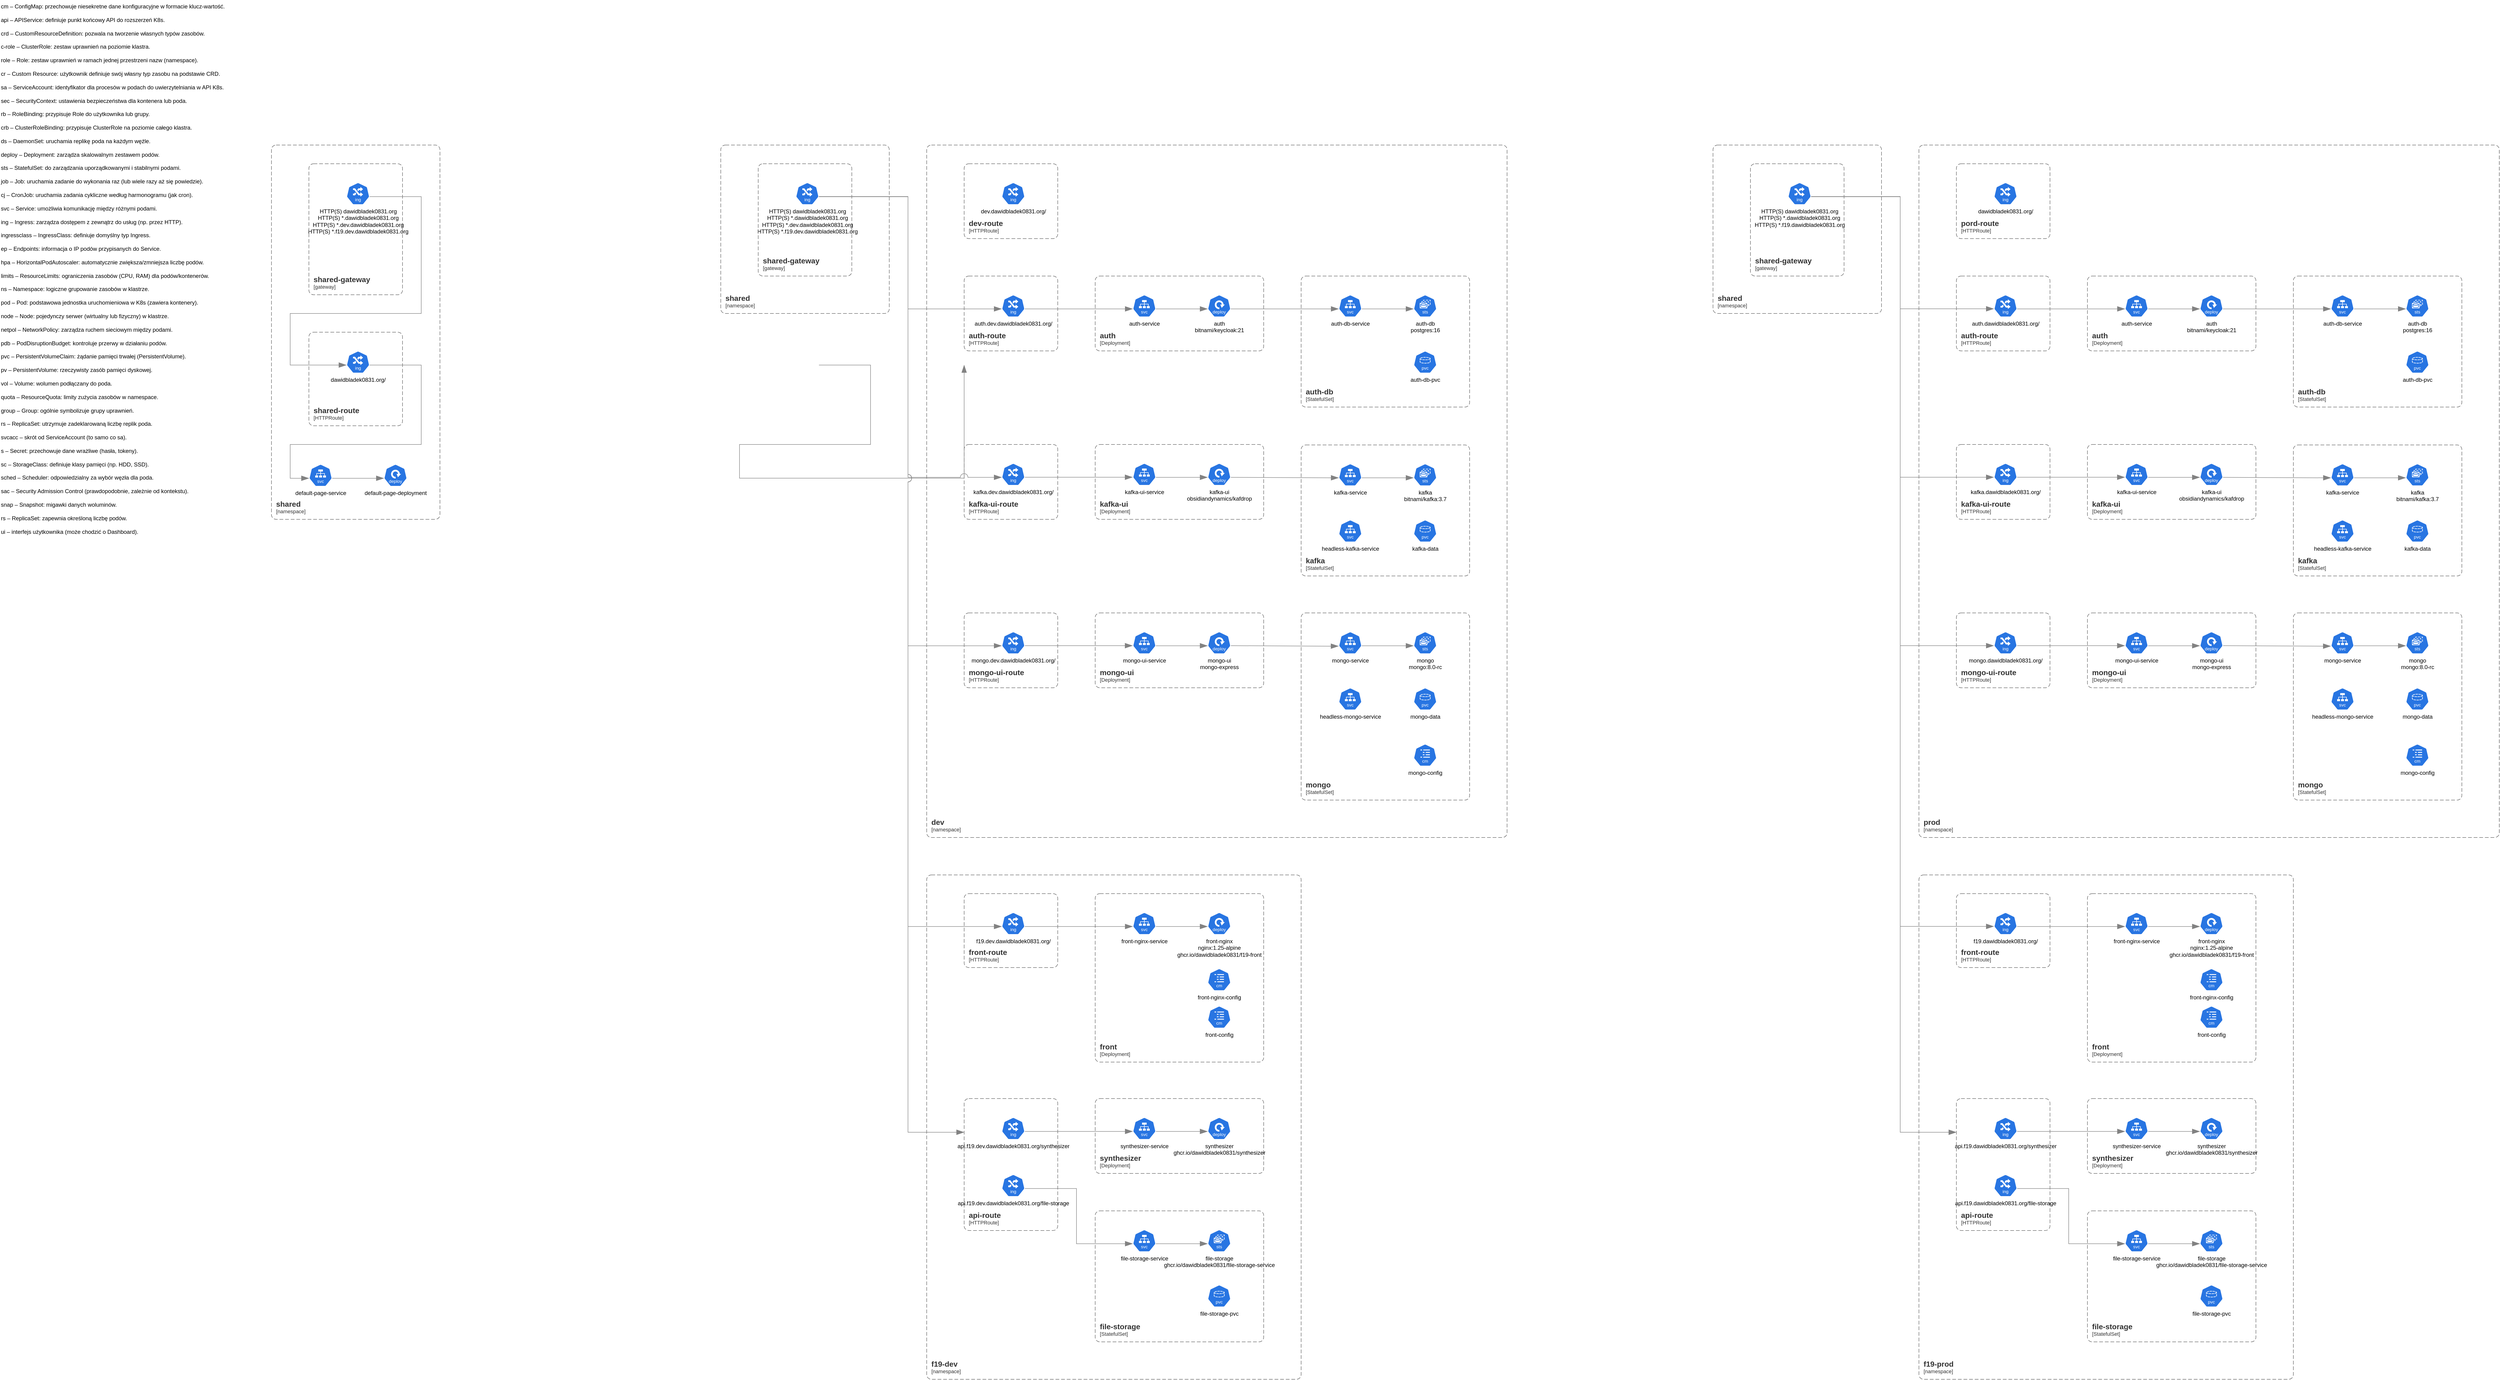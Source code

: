 <mxfile version="25.0.2" pages="7">
  <diagram id="f106602c-feb2-e66a-4537-3a34d633f6aa" name="deploy">
    <mxGraphModel dx="3401" dy="1125" grid="1" gridSize="10" guides="1" tooltips="1" connect="1" arrows="1" fold="1" page="1" pageScale="1" pageWidth="1169" pageHeight="827" background="none" math="0" shadow="0">
      <root>
        <mxCell id="0" />
        <mxCell id="1" parent="0" />
        <object placeholders="1" c4Name="shared" c4Type="SystemScopeBoundary" c4Application="namespace" label="&lt;font style=&quot;font-size: 16px&quot;&gt;&lt;b&gt;&lt;div style=&quot;text-align: left&quot;&gt;%c4Name%&lt;/div&gt;&lt;/b&gt;&lt;/font&gt;&lt;div style=&quot;text-align: left&quot;&gt;[%c4Application%]&lt;/div&gt;" id="xrRl2enMji-djAPcwMgr-5">
          <mxCell style="rounded=1;fontSize=11;whiteSpace=wrap;html=1;dashed=1;arcSize=20;fillColor=none;strokeColor=#666666;fontColor=#333333;labelBackgroundColor=none;align=left;verticalAlign=bottom;labelBorderColor=none;spacingTop=0;spacing=10;dashPattern=8 4;metaEdit=1;rotatable=0;perimeter=rectanglePerimeter;noLabel=0;labelPadding=0;allowArrows=0;connectable=0;expand=0;recursiveResize=0;editable=1;pointerEvents=0;absoluteArcSize=1;points=[[0.25,0,0],[0.5,0,0],[0.75,0,0],[1,0.25,0],[1,0.5,0],[1,0.75,0],[0.75,1,0],[0.5,1,0],[0.25,1,0],[0,0.75,0],[0,0.5,0],[0,0.25,0]];" parent="1" vertex="1">
            <mxGeometry x="400" y="320" width="360" height="360" as="geometry" />
          </mxCell>
        </object>
        <mxCell id="htEp9CDzzjxMlWCaXI7h-3" value="HTTP(S) dawidbladek0831.org&lt;div&gt;HTTP(S) *.dawidbladek0831.org&lt;br&gt;&lt;/div&gt;&lt;div&gt;HTTP(S) *.dev.dawidbladek0831.org&lt;br&gt;&lt;/div&gt;&lt;div&gt;HTTP(S) *.f19.dev.dawidbladek0831.org&lt;br&gt;&lt;/div&gt;" style="aspect=fixed;sketch=0;html=1;dashed=0;whitespace=wrap;verticalLabelPosition=bottom;verticalAlign=top;fillColor=#2875E2;strokeColor=#ffffff;points=[[0.005,0.63,0],[0.1,0.2,0],[0.9,0.2,0],[0.5,0,0],[0.995,0.63,0],[0.72,0.99,0],[0.5,1,0],[0.28,0.99,0]];shape=mxgraph.kubernetes.icon2;kubernetesLabel=1;prIcon=ing" parent="1" vertex="1">
          <mxGeometry x="560" y="400" width="50" height="48" as="geometry" />
        </mxCell>
        <mxCell id="htEp9CDzzjxMlWCaXI7h-4" value="&lt;div&gt;cm – ConfigMap: przechowuje niesekretne dane konfiguracyjne w formacie klucz-wartość.&lt;/div&gt;&lt;div&gt;&lt;br&gt;&lt;/div&gt;&lt;div&gt;api – APIService: definiuje punkt końcowy API do rozszerzeń K8s.&lt;/div&gt;&lt;div&gt;&lt;br&gt;&lt;/div&gt;&lt;div&gt;crd – CustomResourceDefinition: pozwala na tworzenie własnych typów zasobów.&lt;/div&gt;&lt;div&gt;&lt;br&gt;&lt;/div&gt;&lt;div&gt;c-role – ClusterRole: zestaw uprawnień na poziomie klastra.&lt;/div&gt;&lt;div&gt;&lt;br&gt;&lt;/div&gt;&lt;div&gt;role – Role: zestaw uprawnień w ramach jednej przestrzeni nazw (namespace).&lt;/div&gt;&lt;div&gt;&lt;br&gt;&lt;/div&gt;&lt;div&gt;cr – Custom Resource: użytkownik definiuje swój własny typ zasobu na podstawie CRD.&lt;/div&gt;&lt;div&gt;&lt;br&gt;&lt;/div&gt;&lt;div&gt;sa – ServiceAccount: identyfikator dla procesów w podach do uwierzytelniania w API K8s.&lt;/div&gt;&lt;div&gt;&lt;br&gt;&lt;/div&gt;&lt;div&gt;sec – SecurityContext: ustawienia bezpieczeństwa dla kontenera lub poda.&lt;/div&gt;&lt;div&gt;&lt;br&gt;&lt;/div&gt;&lt;div&gt;rb – RoleBinding: przypisuje Role do użytkownika lub grupy.&lt;/div&gt;&lt;div&gt;&lt;br&gt;&lt;/div&gt;&lt;div&gt;crb – ClusterRoleBinding: przypisuje ClusterRole na poziomie całego klastra.&lt;/div&gt;&lt;div&gt;&lt;br&gt;&lt;/div&gt;&lt;div&gt;ds – DaemonSet: uruchamia replikę poda na każdym węźle.&lt;/div&gt;&lt;div&gt;&lt;br&gt;&lt;/div&gt;&lt;div&gt;deploy – Deployment: zarządza skalowalnym zestawem podów.&lt;/div&gt;&lt;div&gt;&lt;br&gt;&lt;/div&gt;&lt;div&gt;sts – StatefulSet: do zarządzania uporządkowanymi i stabilnymi podami.&lt;/div&gt;&lt;div&gt;&lt;br&gt;&lt;/div&gt;&lt;div&gt;job – Job: uruchamia zadanie do wykonania raz (lub wiele razy aż się powiedzie).&lt;/div&gt;&lt;div&gt;&lt;br&gt;&lt;/div&gt;&lt;div&gt;cj – CronJob: uruchamia zadania cykliczne według harmonogramu (jak cron).&lt;/div&gt;&lt;div&gt;&lt;br&gt;&lt;/div&gt;&lt;div&gt;svc – Service: umożliwia komunikację między różnymi podami.&lt;/div&gt;&lt;div&gt;&lt;br&gt;&lt;/div&gt;&lt;div&gt;ing – Ingress: zarządza dostępem z zewnątrz do usług (np. przez HTTP).&lt;/div&gt;&lt;div&gt;&lt;br&gt;&lt;/div&gt;&lt;div&gt;ingressclass – IngressClass: definiuje domyślny typ Ingress.&lt;/div&gt;&lt;div&gt;&lt;br&gt;&lt;/div&gt;&lt;div&gt;ep – Endpoints: informacja o IP podów przypisanych do Service.&lt;/div&gt;&lt;div&gt;&lt;br&gt;&lt;/div&gt;&lt;div&gt;hpa – HorizontalPodAutoscaler: automatycznie zwiększa/zmniejsza liczbę podów.&lt;/div&gt;&lt;div&gt;&lt;br&gt;&lt;/div&gt;&lt;div&gt;limits – ResourceLimits: ograniczenia zasobów (CPU, RAM) dla podów/kontenerów.&lt;/div&gt;&lt;div&gt;&lt;br&gt;&lt;/div&gt;&lt;div&gt;ns – Namespace: logiczne grupowanie zasobów w klastrze.&lt;/div&gt;&lt;div&gt;&lt;br&gt;&lt;/div&gt;&lt;div&gt;pod – Pod: podstawowa jednostka uruchomieniowa w K8s (zawiera kontenery).&lt;/div&gt;&lt;div&gt;&lt;br&gt;&lt;/div&gt;&lt;div&gt;node – Node: pojedynczy serwer (wirtualny lub fizyczny) w klastrze.&lt;/div&gt;&lt;div&gt;&lt;br&gt;&lt;/div&gt;&lt;div&gt;netpol – NetworkPolicy: zarządza ruchem sieciowym między podami.&lt;/div&gt;&lt;div&gt;&lt;br&gt;&lt;/div&gt;&lt;div&gt;pdb – PodDisruptionBudget: kontroluje przerwy w działaniu podów.&lt;/div&gt;&lt;div&gt;&lt;br&gt;&lt;/div&gt;&lt;div&gt;pvc – PersistentVolumeClaim: żądanie pamięci trwałej (PersistentVolume).&lt;/div&gt;&lt;div&gt;&lt;br&gt;&lt;/div&gt;&lt;div&gt;pv – PersistentVolume: rzeczywisty zasób pamięci dyskowej.&lt;/div&gt;&lt;div&gt;&lt;br&gt;&lt;/div&gt;&lt;div&gt;vol – Volume: wolumen podłączany do poda.&lt;/div&gt;&lt;div&gt;&lt;br&gt;&lt;/div&gt;&lt;div&gt;quota – ResourceQuota: limity zużycia zasobów w namespace.&lt;/div&gt;&lt;div&gt;&lt;br&gt;&lt;/div&gt;&lt;div&gt;group – Group: ogólnie symbolizuje grupy uprawnień.&lt;/div&gt;&lt;div&gt;&lt;br&gt;&lt;/div&gt;&lt;div&gt;rs – ReplicaSet: utrzymuje zadeklarowaną liczbę replik poda.&lt;/div&gt;&lt;div&gt;&lt;br&gt;&lt;/div&gt;&lt;div&gt;svcacc – skrót od ServiceAccount (to samo co sa).&lt;/div&gt;&lt;div&gt;&lt;br&gt;&lt;/div&gt;&lt;div&gt;s – Secret: przechowuje dane wrażliwe (hasła, tokeny).&lt;/div&gt;&lt;div&gt;&lt;br&gt;&lt;/div&gt;&lt;div&gt;sc – StorageClass: definiuje klasy pamięci (np. HDD, SSD).&lt;/div&gt;&lt;div&gt;&lt;br&gt;&lt;/div&gt;&lt;div&gt;sched – Scheduler: odpowiedzialny za wybór węzła dla poda.&lt;/div&gt;&lt;div&gt;&lt;br&gt;&lt;/div&gt;&lt;div&gt;sac – Security Admission Control (prawdopodobnie, zależnie od kontekstu).&lt;/div&gt;&lt;div&gt;&lt;br&gt;&lt;/div&gt;&lt;div&gt;snap – Snapshot: migawki danych woluminów.&lt;/div&gt;&lt;div&gt;&lt;br&gt;&lt;/div&gt;&lt;div&gt;rs – ReplicaSet: zapewnia określoną liczbę podów.&lt;/div&gt;&lt;div&gt;&lt;br&gt;&lt;/div&gt;&lt;div&gt;ui – interfejs użytkownika (może chodzić o Dashboard).&lt;/div&gt;" style="text;html=1;align=left;verticalAlign=middle;resizable=0;points=[];autosize=1;strokeColor=none;fillColor=none;" parent="1" vertex="1">
          <mxGeometry x="-1140" y="10" width="500" height="1150" as="geometry" />
        </mxCell>
        <object placeholders="1" c4Name="shared-gateway" c4Type="SystemScopeBoundary" c4Application="gateway" label="&lt;font style=&quot;font-size: 16px&quot;&gt;&lt;b&gt;&lt;div style=&quot;text-align: left&quot;&gt;%c4Name%&lt;/div&gt;&lt;/b&gt;&lt;/font&gt;&lt;div style=&quot;text-align: left&quot;&gt;[%c4Application%]&lt;/div&gt;" id="htEp9CDzzjxMlWCaXI7h-8">
          <mxCell style="rounded=1;fontSize=11;whiteSpace=wrap;html=1;dashed=1;arcSize=20;fillColor=none;strokeColor=#666666;fontColor=#333333;labelBackgroundColor=none;align=left;verticalAlign=bottom;labelBorderColor=none;spacingTop=0;spacing=10;dashPattern=8 4;metaEdit=1;rotatable=0;perimeter=rectanglePerimeter;noLabel=0;labelPadding=0;allowArrows=0;connectable=0;expand=0;recursiveResize=0;editable=1;pointerEvents=0;absoluteArcSize=1;points=[[0.25,0,0],[0.5,0,0],[0.75,0,0],[1,0.25,0],[1,0.5,0],[1,0.75,0],[0.75,1,0],[0.5,1,0],[0.25,1,0],[0,0.75,0],[0,0.5,0],[0,0.25,0]];" parent="1" vertex="1">
            <mxGeometry x="480" y="360" width="200" height="240" as="geometry" />
          </mxCell>
        </object>
        <object placeholders="1" c4Type="Relationship" id="htEp9CDzzjxMlWCaXI7h-13">
          <mxCell style="endArrow=blockThin;html=1;fontSize=10;fontColor=#404040;strokeWidth=1;endFill=1;strokeColor=#828282;elbow=vertical;metaEdit=1;endSize=14;startSize=14;jumpStyle=arc;jumpSize=16;rounded=0;edgeStyle=orthogonalEdgeStyle;entryX=0.005;entryY=0.63;entryDx=0;entryDy=0;entryPerimeter=0;exitX=0.995;exitY=0.63;exitDx=0;exitDy=0;exitPerimeter=0;" parent="1" target="htEp9CDzzjxMlWCaXI7h-10" edge="1">
            <mxGeometry width="240" relative="1" as="geometry">
              <mxPoint x="609.75" y="790.24" as="sourcePoint" />
              <mxPoint x="920" y="790" as="targetPoint" />
              <Array as="points">
                <mxPoint x="720" y="790" />
                <mxPoint x="720" y="960" />
                <mxPoint x="440" y="960" />
                <mxPoint x="440" y="1032" />
              </Array>
            </mxGeometry>
          </mxCell>
        </object>
        <object placeholders="1" c4Name="f19-dev" c4Type="SystemScopeBoundary" c4Application="namespace" label="&lt;font style=&quot;font-size: 16px&quot;&gt;&lt;b&gt;&lt;div style=&quot;text-align: left&quot;&gt;%c4Name%&lt;/div&gt;&lt;/b&gt;&lt;/font&gt;&lt;div style=&quot;text-align: left&quot;&gt;[%c4Application%]&lt;/div&gt;" id="htEp9CDzzjxMlWCaXI7h-16">
          <mxCell style="rounded=1;fontSize=11;whiteSpace=wrap;html=1;dashed=1;arcSize=20;fillColor=none;strokeColor=#666666;fontColor=#333333;labelBackgroundColor=none;align=left;verticalAlign=bottom;labelBorderColor=none;spacingTop=0;spacing=10;dashPattern=8 4;metaEdit=1;rotatable=0;perimeter=rectanglePerimeter;noLabel=0;labelPadding=0;allowArrows=0;connectable=0;expand=0;recursiveResize=0;editable=1;pointerEvents=0;absoluteArcSize=1;points=[[0.25,0,0],[0.5,0,0],[0.75,0,0],[1,0.25,0],[1,0.5,0],[1,0.75,0],[0.75,1,0],[0.5,1,0],[0.25,1,0],[0,0.75,0],[0,0.5,0],[0,0.25,0]];" parent="1" vertex="1">
            <mxGeometry x="840" y="1880" width="800" height="1078" as="geometry" />
          </mxCell>
        </object>
        <mxCell id="htEp9CDzzjxMlWCaXI7h-17" value="f19.dev.dawidbladek0831.org/" style="aspect=fixed;sketch=0;html=1;dashed=0;whitespace=wrap;verticalLabelPosition=bottom;verticalAlign=top;fillColor=#2875E2;strokeColor=#ffffff;points=[[0.005,0.63,0],[0.1,0.2,0],[0.9,0.2,0],[0.5,0,0],[0.995,0.63,0],[0.72,0.99,0],[0.5,1,0],[0.28,0.99,0]];shape=mxgraph.kubernetes.icon2;kubernetesLabel=1;prIcon=ing" parent="1" vertex="1">
          <mxGeometry x="1000" y="1960" width="50" height="48" as="geometry" />
        </mxCell>
        <object placeholders="1" c4Name="front-route" c4Type="SystemScopeBoundary" c4Application="HTTPRoute" label="&lt;font style=&quot;font-size: 16px&quot;&gt;&lt;b&gt;&lt;div style=&quot;text-align: left&quot;&gt;%c4Name%&lt;/div&gt;&lt;/b&gt;&lt;/font&gt;&lt;div style=&quot;text-align: left&quot;&gt;[%c4Application%]&lt;/div&gt;" id="htEp9CDzzjxMlWCaXI7h-18">
          <mxCell style="rounded=1;fontSize=11;whiteSpace=wrap;html=1;dashed=1;arcSize=20;fillColor=none;strokeColor=#666666;fontColor=#333333;labelBackgroundColor=none;align=left;verticalAlign=bottom;labelBorderColor=none;spacingTop=0;spacing=10;dashPattern=8 4;metaEdit=1;rotatable=0;perimeter=rectanglePerimeter;noLabel=0;labelPadding=0;allowArrows=0;connectable=0;expand=0;recursiveResize=0;editable=1;pointerEvents=0;absoluteArcSize=1;points=[[0.25,0,0],[0.5,0,0],[0.75,0,0],[1,0.25,0],[1,0.5,0],[1,0.75,0],[0.75,1,0],[0.5,1,0],[0.25,1,0],[0,0.75,0],[0,0.5,0],[0,0.25,0]];" parent="1" vertex="1">
            <mxGeometry x="920" y="1920" width="200" height="158" as="geometry" />
          </mxCell>
        </object>
        <mxCell id="htEp9CDzzjxMlWCaXI7h-21" value="front-nginx-service" style="aspect=fixed;sketch=0;html=1;dashed=0;whitespace=wrap;verticalLabelPosition=bottom;verticalAlign=top;fillColor=#2875E2;strokeColor=#ffffff;points=[[0.005,0.63,0],[0.1,0.2,0],[0.9,0.2,0],[0.5,0,0],[0.995,0.63,0],[0.72,0.99,0],[0.5,1,0],[0.28,0.99,0]];shape=mxgraph.kubernetes.icon2;kubernetesLabel=1;prIcon=svc" parent="1" vertex="1">
          <mxGeometry x="1280" y="1960" width="50" height="48" as="geometry" />
        </mxCell>
        <mxCell id="htEp9CDzzjxMlWCaXI7h-22" value="front-nginx&lt;br&gt;nginx:1.25-alpine&lt;div&gt;ghcr.io/dawidbladek0831/f19-front&lt;br&gt;&lt;br&gt;&lt;/div&gt;" style="aspect=fixed;sketch=0;html=1;dashed=0;whitespace=wrap;verticalLabelPosition=bottom;verticalAlign=top;fillColor=#2875E2;strokeColor=#ffffff;points=[[0.005,0.63,0],[0.1,0.2,0],[0.9,0.2,0],[0.5,0,0],[0.995,0.63,0],[0.72,0.99,0],[0.5,1,0],[0.28,0.99,0]];shape=mxgraph.kubernetes.icon2;kubernetesLabel=1;prIcon=deploy" parent="1" vertex="1">
          <mxGeometry x="1440" y="1960" width="50" height="48" as="geometry" />
        </mxCell>
        <object placeholders="1" c4Type="Relationship" id="htEp9CDzzjxMlWCaXI7h-23">
          <mxCell style="endArrow=blockThin;html=1;fontSize=10;fontColor=#404040;strokeWidth=1;endFill=1;strokeColor=#828282;elbow=vertical;metaEdit=1;endSize=14;startSize=14;jumpStyle=arc;jumpSize=16;rounded=0;edgeStyle=orthogonalEdgeStyle;exitX=0.995;exitY=0.63;exitDx=0;exitDy=0;exitPerimeter=0;entryX=0.005;entryY=0.63;entryDx=0;entryDy=0;entryPerimeter=0;" parent="1" source="htEp9CDzzjxMlWCaXI7h-21" target="htEp9CDzzjxMlWCaXI7h-22" edge="1">
            <mxGeometry width="240" relative="1" as="geometry">
              <mxPoint x="1360" y="2098" as="sourcePoint" />
              <mxPoint x="1600" y="2098" as="targetPoint" />
            </mxGeometry>
          </mxCell>
        </object>
        <mxCell id="htEp9CDzzjxMlWCaXI7h-24" value="front-nginx-config" style="aspect=fixed;sketch=0;html=1;dashed=0;whitespace=wrap;verticalLabelPosition=bottom;verticalAlign=top;fillColor=#2875E2;strokeColor=#ffffff;points=[[0.005,0.63,0],[0.1,0.2,0],[0.9,0.2,0],[0.5,0,0],[0.995,0.63,0],[0.72,0.99,0],[0.5,1,0],[0.28,0.99,0]];shape=mxgraph.kubernetes.icon2;kubernetesLabel=1;prIcon=cm" parent="1" vertex="1">
          <mxGeometry x="1440" y="2080" width="50" height="48" as="geometry" />
        </mxCell>
        <mxCell id="htEp9CDzzjxMlWCaXI7h-25" value="front-config" style="aspect=fixed;sketch=0;html=1;dashed=0;whitespace=wrap;verticalLabelPosition=bottom;verticalAlign=top;fillColor=#2875E2;strokeColor=#ffffff;points=[[0.005,0.63,0],[0.1,0.2,0],[0.9,0.2,0],[0.5,0,0],[0.995,0.63,0],[0.72,0.99,0],[0.5,1,0],[0.28,0.99,0]];shape=mxgraph.kubernetes.icon2;kubernetesLabel=1;prIcon=cm" parent="1" vertex="1">
          <mxGeometry x="1440" y="2160" width="50" height="48" as="geometry" />
        </mxCell>
        <object placeholders="1" c4Type="Relationship" id="htEp9CDzzjxMlWCaXI7h-26">
          <mxCell style="endArrow=blockThin;html=1;fontSize=10;fontColor=#404040;strokeWidth=1;endFill=1;strokeColor=#828282;elbow=vertical;metaEdit=1;endSize=14;startSize=14;jumpStyle=arc;jumpSize=16;rounded=0;edgeStyle=orthogonalEdgeStyle;exitX=0.995;exitY=0.63;exitDx=0;exitDy=0;exitPerimeter=0;entryX=0.005;entryY=0.63;entryDx=0;entryDy=0;entryPerimeter=0;" parent="1" source="htEp9CDzzjxMlWCaXI7h-17" target="htEp9CDzzjxMlWCaXI7h-21" edge="1">
            <mxGeometry width="240" relative="1" as="geometry">
              <mxPoint x="980" y="2320" as="sourcePoint" />
              <mxPoint x="1220" y="2320" as="targetPoint" />
              <Array as="points">
                <mxPoint x="1210" y="1990" />
                <mxPoint x="1210" y="1990" />
              </Array>
            </mxGeometry>
          </mxCell>
        </object>
        <object placeholders="1" c4Name="front" c4Type="SystemScopeBoundary" c4Application="Deployment" label="&lt;font style=&quot;font-size: 16px&quot;&gt;&lt;b&gt;&lt;div style=&quot;text-align: left&quot;&gt;%c4Name%&lt;/div&gt;&lt;/b&gt;&lt;/font&gt;&lt;div style=&quot;text-align: left&quot;&gt;[%c4Application%]&lt;/div&gt;" id="htEp9CDzzjxMlWCaXI7h-27">
          <mxCell style="rounded=1;fontSize=11;whiteSpace=wrap;html=1;dashed=1;arcSize=20;fillColor=none;strokeColor=#666666;fontColor=#333333;labelBackgroundColor=none;align=left;verticalAlign=bottom;labelBorderColor=none;spacingTop=0;spacing=10;dashPattern=8 4;metaEdit=1;rotatable=0;perimeter=rectanglePerimeter;noLabel=0;labelPadding=0;allowArrows=0;connectable=0;expand=0;recursiveResize=0;editable=1;pointerEvents=0;absoluteArcSize=1;points=[[0.25,0,0],[0.5,0,0],[0.75,0,0],[1,0.25,0],[1,0.5,0],[1,0.75,0],[0.75,1,0],[0.5,1,0],[0.25,1,0],[0,0.75,0],[0,0.5,0],[0,0.25,0]];" parent="1" vertex="1">
            <mxGeometry x="1200" y="1920" width="360" height="360" as="geometry" />
          </mxCell>
        </object>
        <mxCell id="htEp9CDzzjxMlWCaXI7h-28" value="auth-db-service" style="aspect=fixed;sketch=0;html=1;dashed=0;whitespace=wrap;verticalLabelPosition=bottom;verticalAlign=top;fillColor=#2875E2;strokeColor=#ffffff;points=[[0.005,0.63,0],[0.1,0.2,0],[0.9,0.2,0],[0.5,0,0],[0.995,0.63,0],[0.72,0.99,0],[0.5,1,0],[0.28,0.99,0]];shape=mxgraph.kubernetes.icon2;kubernetesLabel=1;prIcon=svc" parent="1" vertex="1">
          <mxGeometry x="1720" y="640" width="50" height="48" as="geometry" />
        </mxCell>
        <object placeholders="1" c4Type="Relationship" id="htEp9CDzzjxMlWCaXI7h-30">
          <mxCell style="endArrow=blockThin;html=1;fontSize=10;fontColor=#404040;strokeWidth=1;endFill=1;strokeColor=#828282;elbow=vertical;metaEdit=1;endSize=14;startSize=14;jumpStyle=arc;jumpSize=16;rounded=0;edgeStyle=orthogonalEdgeStyle;exitX=0.995;exitY=0.63;exitDx=0;exitDy=0;exitPerimeter=0;entryX=0.005;entryY=0.63;entryDx=0;entryDy=0;entryPerimeter=0;" parent="1" source="htEp9CDzzjxMlWCaXI7h-28" target="htEp9CDzzjxMlWCaXI7h-35" edge="1">
            <mxGeometry width="240" relative="1" as="geometry">
              <mxPoint x="1800" y="778" as="sourcePoint" />
              <mxPoint x="1860" y="680" as="targetPoint" />
            </mxGeometry>
          </mxCell>
        </object>
        <object placeholders="1" c4Name="auth-db" c4Type="SystemScopeBoundary" c4Application="StatefulSet" label="&lt;font style=&quot;font-size: 16px&quot;&gt;&lt;b&gt;&lt;div style=&quot;text-align: left&quot;&gt;%c4Name%&lt;/div&gt;&lt;/b&gt;&lt;/font&gt;&lt;div style=&quot;text-align: left&quot;&gt;[%c4Application%]&lt;/div&gt;" id="htEp9CDzzjxMlWCaXI7h-33">
          <mxCell style="rounded=1;fontSize=11;whiteSpace=wrap;html=1;dashed=1;arcSize=20;fillColor=none;strokeColor=#666666;fontColor=#333333;labelBackgroundColor=none;align=left;verticalAlign=bottom;labelBorderColor=none;spacingTop=0;spacing=10;dashPattern=8 4;metaEdit=1;rotatable=0;perimeter=rectanglePerimeter;noLabel=0;labelPadding=0;allowArrows=0;connectable=0;expand=0;recursiveResize=0;editable=1;pointerEvents=0;absoluteArcSize=1;points=[[0.25,0,0],[0.5,0,0],[0.75,0,0],[1,0.25,0],[1,0.5,0],[1,0.75,0],[0.75,1,0],[0.5,1,0],[0.25,1,0],[0,0.75,0],[0,0.5,0],[0,0.25,0]];" parent="1" vertex="1">
            <mxGeometry x="1640" y="600" width="360" height="280" as="geometry" />
          </mxCell>
        </object>
        <mxCell id="htEp9CDzzjxMlWCaXI7h-34" value="auth-db-pvc" style="aspect=fixed;sketch=0;html=1;dashed=0;whitespace=wrap;verticalLabelPosition=bottom;verticalAlign=top;fillColor=#2875E2;strokeColor=#ffffff;points=[[0.005,0.63,0],[0.1,0.2,0],[0.9,0.2,0],[0.5,0,0],[0.995,0.63,0],[0.72,0.99,0],[0.5,1,0],[0.28,0.99,0]];shape=mxgraph.kubernetes.icon2;kubernetesLabel=1;prIcon=pvc" parent="1" vertex="1">
          <mxGeometry x="1880" y="760" width="50" height="48" as="geometry" />
        </mxCell>
        <mxCell id="htEp9CDzzjxMlWCaXI7h-35" value="auth-db&lt;div&gt;&lt;span style=&quot;background-color: initial;&quot;&gt;postgres:16&lt;/span&gt;&lt;/div&gt;" style="aspect=fixed;sketch=0;html=1;dashed=0;whitespace=wrap;verticalLabelPosition=bottom;verticalAlign=top;fillColor=#2875E2;strokeColor=#ffffff;points=[[0.005,0.63,0],[0.1,0.2,0],[0.9,0.2,0],[0.5,0,0],[0.995,0.63,0],[0.72,0.99,0],[0.5,1,0],[0.28,0.99,0]];shape=mxgraph.kubernetes.icon2;kubernetesLabel=1;prIcon=sts" parent="1" vertex="1">
          <mxGeometry x="1880" y="640" width="50" height="48" as="geometry" />
        </mxCell>
        <mxCell id="htEp9CDzzjxMlWCaXI7h-42" value="auth-service" style="aspect=fixed;sketch=0;html=1;dashed=0;whitespace=wrap;verticalLabelPosition=bottom;verticalAlign=top;fillColor=#2875E2;strokeColor=#ffffff;points=[[0.005,0.63,0],[0.1,0.2,0],[0.9,0.2,0],[0.5,0,0],[0.995,0.63,0],[0.72,0.99,0],[0.5,1,0],[0.28,0.99,0]];shape=mxgraph.kubernetes.icon2;kubernetesLabel=1;prIcon=svc" parent="1" vertex="1">
          <mxGeometry x="1280" y="640" width="50" height="48" as="geometry" />
        </mxCell>
        <mxCell id="htEp9CDzzjxMlWCaXI7h-43" value="&lt;div&gt;auth&lt;/div&gt;&lt;div&gt;bitnami/keycloak:21&lt;br&gt;&lt;/div&gt;" style="aspect=fixed;sketch=0;html=1;dashed=0;whitespace=wrap;verticalLabelPosition=bottom;verticalAlign=top;fillColor=#2875E2;strokeColor=#ffffff;points=[[0.005,0.63,0],[0.1,0.2,0],[0.9,0.2,0],[0.5,0,0],[0.995,0.63,0],[0.72,0.99,0],[0.5,1,0],[0.28,0.99,0]];shape=mxgraph.kubernetes.icon2;kubernetesLabel=1;prIcon=deploy" parent="1" vertex="1">
          <mxGeometry x="1440" y="640" width="50" height="48" as="geometry" />
        </mxCell>
        <object placeholders="1" c4Type="Relationship" id="htEp9CDzzjxMlWCaXI7h-44">
          <mxCell style="endArrow=blockThin;html=1;fontSize=10;fontColor=#404040;strokeWidth=1;endFill=1;strokeColor=#828282;elbow=vertical;metaEdit=1;endSize=14;startSize=14;jumpStyle=arc;jumpSize=16;rounded=0;edgeStyle=orthogonalEdgeStyle;exitX=0.995;exitY=0.63;exitDx=0;exitDy=0;exitPerimeter=0;entryX=0.005;entryY=0.63;entryDx=0;entryDy=0;entryPerimeter=0;" parent="1" source="htEp9CDzzjxMlWCaXI7h-42" target="htEp9CDzzjxMlWCaXI7h-43" edge="1">
            <mxGeometry width="240" relative="1" as="geometry">
              <mxPoint x="1360" y="778" as="sourcePoint" />
              <mxPoint x="1600" y="778" as="targetPoint" />
            </mxGeometry>
          </mxCell>
        </object>
        <object placeholders="1" c4Name="auth" c4Type="SystemScopeBoundary" c4Application="Deployment" label="&lt;font style=&quot;font-size: 16px&quot;&gt;&lt;b&gt;&lt;div style=&quot;text-align: left&quot;&gt;%c4Name%&lt;/div&gt;&lt;/b&gt;&lt;/font&gt;&lt;div style=&quot;text-align: left&quot;&gt;[%c4Application%]&lt;/div&gt;" id="htEp9CDzzjxMlWCaXI7h-47">
          <mxCell style="rounded=1;fontSize=11;whiteSpace=wrap;html=1;dashed=1;arcSize=20;fillColor=none;strokeColor=#666666;fontColor=#333333;labelBackgroundColor=none;align=left;verticalAlign=bottom;labelBorderColor=none;spacingTop=0;spacing=10;dashPattern=8 4;metaEdit=1;rotatable=0;perimeter=rectanglePerimeter;noLabel=0;labelPadding=0;allowArrows=0;connectable=0;expand=0;recursiveResize=0;editable=1;pointerEvents=0;absoluteArcSize=1;points=[[0.25,0,0],[0.5,0,0],[0.75,0,0],[1,0.25,0],[1,0.5,0],[1,0.75,0],[0.75,1,0],[0.5,1,0],[0.25,1,0],[0,0.75,0],[0,0.5,0],[0,0.25,0]];" parent="1" vertex="1">
            <mxGeometry x="1200" y="600" width="360" height="160" as="geometry" />
          </mxCell>
        </object>
        <object placeholders="1" c4Type="Relationship" id="htEp9CDzzjxMlWCaXI7h-48">
          <mxCell style="endArrow=blockThin;html=1;fontSize=10;fontColor=#404040;strokeWidth=1;endFill=1;strokeColor=#828282;elbow=vertical;metaEdit=1;endSize=14;startSize=14;jumpStyle=arc;jumpSize=16;rounded=0;edgeStyle=orthogonalEdgeStyle;exitX=0.995;exitY=0.63;exitDx=0;exitDy=0;exitPerimeter=0;entryX=0.005;entryY=0.63;entryDx=0;entryDy=0;entryPerimeter=0;" parent="1" source="htEp9CDzzjxMlWCaXI7h-43" target="htEp9CDzzjxMlWCaXI7h-28" edge="1">
            <mxGeometry width="240" relative="1" as="geometry">
              <mxPoint x="1340" y="680" as="sourcePoint" />
              <mxPoint x="1450" y="680" as="targetPoint" />
            </mxGeometry>
          </mxCell>
        </object>
        <object placeholders="1" c4Name="dev" c4Type="SystemScopeBoundary" c4Application="namespace" label="&lt;font style=&quot;font-size: 16px&quot;&gt;&lt;b&gt;&lt;div style=&quot;text-align: left&quot;&gt;%c4Name%&lt;/div&gt;&lt;/b&gt;&lt;/font&gt;&lt;div style=&quot;text-align: left&quot;&gt;[%c4Application%]&lt;/div&gt;" id="htEp9CDzzjxMlWCaXI7h-49">
          <mxCell style="rounded=1;fontSize=11;whiteSpace=wrap;html=1;dashed=1;arcSize=20;fillColor=none;strokeColor=#666666;fontColor=#333333;labelBackgroundColor=none;align=left;verticalAlign=bottom;labelBorderColor=none;spacingTop=0;spacing=10;dashPattern=8 4;metaEdit=1;rotatable=0;perimeter=rectanglePerimeter;noLabel=0;labelPadding=0;allowArrows=0;connectable=0;expand=0;recursiveResize=0;editable=1;pointerEvents=0;absoluteArcSize=1;points=[[0.25,0,0],[0.5,0,0],[0.75,0,0],[1,0.25,0],[1,0.5,0],[1,0.75,0],[0.75,1,0],[0.5,1,0],[0.25,1,0],[0,0.75,0],[0,0.5,0],[0,0.25,0]];" parent="1" vertex="1">
            <mxGeometry x="840" y="320" width="1240" height="1480" as="geometry" />
          </mxCell>
        </object>
        <object placeholders="1" c4Name="dev-route" c4Type="SystemScopeBoundary" c4Application="HTTPRoute" label="&lt;font style=&quot;font-size: 16px&quot;&gt;&lt;b&gt;&lt;div style=&quot;text-align: left&quot;&gt;%c4Name%&lt;/div&gt;&lt;/b&gt;&lt;/font&gt;&lt;div style=&quot;text-align: left&quot;&gt;[%c4Application%]&lt;/div&gt;" id="htEp9CDzzjxMlWCaXI7h-51">
          <mxCell style="rounded=1;fontSize=11;whiteSpace=wrap;html=1;dashed=1;arcSize=20;fillColor=none;strokeColor=#666666;fontColor=#333333;labelBackgroundColor=none;align=left;verticalAlign=bottom;labelBorderColor=none;spacingTop=0;spacing=10;dashPattern=8 4;metaEdit=1;rotatable=0;perimeter=rectanglePerimeter;noLabel=0;labelPadding=0;allowArrows=0;connectable=0;expand=0;recursiveResize=0;editable=1;pointerEvents=0;absoluteArcSize=1;points=[[0.25,0,0],[0.5,0,0],[0.75,0,0],[1,0.25,0],[1,0.5,0],[1,0.75,0],[0.75,1,0],[0.5,1,0],[0.25,1,0],[0,0.75,0],[0,0.5,0],[0,0.25,0]];" parent="1" vertex="1">
            <mxGeometry x="920" y="360" width="200" height="160" as="geometry" />
          </mxCell>
        </object>
        <mxCell id="htEp9CDzzjxMlWCaXI7h-52" value="dev.dawidbladek0831.org/" style="aspect=fixed;sketch=0;html=1;dashed=0;whitespace=wrap;verticalLabelPosition=bottom;verticalAlign=top;fillColor=#2875E2;strokeColor=#ffffff;points=[[0.005,0.63,0],[0.1,0.2,0],[0.9,0.2,0],[0.5,0,0],[0.995,0.63,0],[0.72,0.99,0],[0.5,1,0],[0.28,0.99,0]];shape=mxgraph.kubernetes.icon2;kubernetesLabel=1;prIcon=ing" parent="1" vertex="1">
          <mxGeometry x="1000" y="400" width="50" height="48" as="geometry" />
        </mxCell>
        <object placeholders="1" c4Name="auth-route" c4Type="SystemScopeBoundary" c4Application="HTTPRoute" label="&lt;font style=&quot;font-size: 16px&quot;&gt;&lt;b&gt;&lt;div style=&quot;text-align: left&quot;&gt;%c4Name%&lt;/div&gt;&lt;/b&gt;&lt;/font&gt;&lt;div style=&quot;text-align: left&quot;&gt;[%c4Application%]&lt;/div&gt;" id="htEp9CDzzjxMlWCaXI7h-54">
          <mxCell style="rounded=1;fontSize=11;whiteSpace=wrap;html=1;dashed=1;arcSize=20;fillColor=none;strokeColor=#666666;fontColor=#333333;labelBackgroundColor=none;align=left;verticalAlign=bottom;labelBorderColor=none;spacingTop=0;spacing=10;dashPattern=8 4;metaEdit=1;rotatable=0;perimeter=rectanglePerimeter;noLabel=0;labelPadding=0;allowArrows=0;connectable=0;expand=0;recursiveResize=0;editable=1;pointerEvents=0;absoluteArcSize=1;points=[[0.25,0,0],[0.5,0,0],[0.75,0,0],[1,0.25,0],[1,0.5,0],[1,0.75,0],[0.75,1,0],[0.5,1,0],[0.25,1,0],[0,0.75,0],[0,0.5,0],[0,0.25,0]];" parent="1" vertex="1">
            <mxGeometry x="920" y="600" width="200" height="160" as="geometry" />
          </mxCell>
        </object>
        <mxCell id="htEp9CDzzjxMlWCaXI7h-55" value="auth.dev.dawidbladek0831.org/" style="aspect=fixed;sketch=0;html=1;dashed=0;whitespace=wrap;verticalLabelPosition=bottom;verticalAlign=top;fillColor=#2875E2;strokeColor=#ffffff;points=[[0.005,0.63,0],[0.1,0.2,0],[0.9,0.2,0],[0.5,0,0],[0.995,0.63,0],[0.72,0.99,0],[0.5,1,0],[0.28,0.99,0]];shape=mxgraph.kubernetes.icon2;kubernetesLabel=1;prIcon=ing" parent="1" vertex="1">
          <mxGeometry x="1000" y="640" width="50" height="48" as="geometry" />
        </mxCell>
        <object placeholders="1" c4Type="Relationship" id="htEp9CDzzjxMlWCaXI7h-56">
          <mxCell style="endArrow=blockThin;html=1;fontSize=10;fontColor=#404040;strokeWidth=1;endFill=1;strokeColor=#828282;elbow=vertical;metaEdit=1;endSize=14;startSize=14;jumpStyle=arc;jumpSize=16;rounded=0;edgeStyle=orthogonalEdgeStyle;exitX=0.995;exitY=0.63;exitDx=0;exitDy=0;exitPerimeter=0;entryX=0.005;entryY=0.63;entryDx=0;entryDy=0;entryPerimeter=0;" parent="1" source="htEp9CDzzjxMlWCaXI7h-55" target="htEp9CDzzjxMlWCaXI7h-42" edge="1">
            <mxGeometry width="240" relative="1" as="geometry">
              <mxPoint x="1340" y="440" as="sourcePoint" />
              <mxPoint x="1450" y="440" as="targetPoint" />
            </mxGeometry>
          </mxCell>
        </object>
        <object placeholders="1" c4Type="Relationship" id="htEp9CDzzjxMlWCaXI7h-57">
          <mxCell style="endArrow=blockThin;html=1;fontSize=10;fontColor=#404040;strokeWidth=1;endFill=1;strokeColor=#828282;elbow=vertical;metaEdit=1;endSize=14;startSize=14;jumpStyle=arc;jumpSize=16;rounded=0;edgeStyle=orthogonalEdgeStyle;exitX=0.995;exitY=0.63;exitDx=0;exitDy=0;exitPerimeter=0;entryX=0.005;entryY=0.63;entryDx=0;entryDy=0;entryPerimeter=0;" parent="1" source="htEp9CDzzjxMlWCaXI7h-3" target="htEp9CDzzjxMlWCaXI7h-55" edge="1">
            <mxGeometry width="240" relative="1" as="geometry">
              <mxPoint x="1060" y="440" as="sourcePoint" />
              <mxPoint x="1290" y="440" as="targetPoint" />
              <Array as="points">
                <mxPoint x="800" y="430" />
                <mxPoint x="800" y="670" />
              </Array>
            </mxGeometry>
          </mxCell>
        </object>
        <mxCell id="htEp9CDzzjxMlWCaXI7h-59" value="api.f19.dev.dawidbladek0831.org/synthesizer" style="aspect=fixed;sketch=0;html=1;dashed=0;whitespace=wrap;verticalLabelPosition=bottom;verticalAlign=top;fillColor=#2875E2;strokeColor=#ffffff;points=[[0.005,0.63,0],[0.1,0.2,0],[0.9,0.2,0],[0.5,0,0],[0.995,0.63,0],[0.72,0.99,0],[0.5,1,0],[0.28,0.99,0]];shape=mxgraph.kubernetes.icon2;kubernetesLabel=1;prIcon=ing" parent="1" vertex="1">
          <mxGeometry x="1000" y="2398" width="50" height="48" as="geometry" />
        </mxCell>
        <object placeholders="1" c4Name="api-route" c4Type="SystemScopeBoundary" c4Application="HTTPRoute" label="&lt;font style=&quot;font-size: 16px&quot;&gt;&lt;b&gt;&lt;div style=&quot;text-align: left&quot;&gt;%c4Name%&lt;/div&gt;&lt;/b&gt;&lt;/font&gt;&lt;div style=&quot;text-align: left&quot;&gt;[%c4Application%]&lt;/div&gt;" id="htEp9CDzzjxMlWCaXI7h-60">
          <mxCell style="rounded=1;fontSize=11;whiteSpace=wrap;html=1;dashed=1;arcSize=20;fillColor=none;strokeColor=#666666;fontColor=#333333;labelBackgroundColor=none;align=left;verticalAlign=bottom;labelBorderColor=none;spacingTop=0;spacing=10;dashPattern=8 4;metaEdit=1;rotatable=0;perimeter=rectanglePerimeter;noLabel=0;labelPadding=0;allowArrows=0;connectable=0;expand=0;recursiveResize=0;editable=1;pointerEvents=0;absoluteArcSize=1;points=[[0.25,0,0],[0.5,0,0],[0.75,0,0],[1,0.25,0],[1,0.5,0],[1,0.75,0],[0.75,1,0],[0.5,1,0],[0.25,1,0],[0,0.75,0],[0,0.5,0],[0,0.25,0]];" parent="1" vertex="1">
            <mxGeometry x="920" y="2358" width="200" height="282" as="geometry" />
          </mxCell>
        </object>
        <mxCell id="htEp9CDzzjxMlWCaXI7h-61" value="synthesizer-service" style="aspect=fixed;sketch=0;html=1;dashed=0;whitespace=wrap;verticalLabelPosition=bottom;verticalAlign=top;fillColor=#2875E2;strokeColor=#ffffff;points=[[0.005,0.63,0],[0.1,0.2,0],[0.9,0.2,0],[0.5,0,0],[0.995,0.63,0],[0.72,0.99,0],[0.5,1,0],[0.28,0.99,0]];shape=mxgraph.kubernetes.icon2;kubernetesLabel=1;prIcon=svc" parent="1" vertex="1">
          <mxGeometry x="1280" y="2398" width="50" height="48" as="geometry" />
        </mxCell>
        <mxCell id="htEp9CDzzjxMlWCaXI7h-62" value="synthesizer&lt;br&gt;&lt;div&gt;ghcr.io/dawidbladek0831/synthesizer&lt;br&gt;&lt;/div&gt;" style="aspect=fixed;sketch=0;html=1;dashed=0;whitespace=wrap;verticalLabelPosition=bottom;verticalAlign=top;fillColor=#2875E2;strokeColor=#ffffff;points=[[0.005,0.63,0],[0.1,0.2,0],[0.9,0.2,0],[0.5,0,0],[0.995,0.63,0],[0.72,0.99,0],[0.5,1,0],[0.28,0.99,0]];shape=mxgraph.kubernetes.icon2;kubernetesLabel=1;prIcon=deploy" parent="1" vertex="1">
          <mxGeometry x="1440" y="2398" width="50" height="48" as="geometry" />
        </mxCell>
        <object placeholders="1" c4Type="Relationship" id="htEp9CDzzjxMlWCaXI7h-63">
          <mxCell style="endArrow=blockThin;html=1;fontSize=10;fontColor=#404040;strokeWidth=1;endFill=1;strokeColor=#828282;elbow=vertical;metaEdit=1;endSize=14;startSize=14;jumpStyle=arc;jumpSize=16;rounded=0;edgeStyle=orthogonalEdgeStyle;exitX=0.995;exitY=0.63;exitDx=0;exitDy=0;exitPerimeter=0;entryX=0.005;entryY=0.63;entryDx=0;entryDy=0;entryPerimeter=0;" parent="1" source="htEp9CDzzjxMlWCaXI7h-61" target="htEp9CDzzjxMlWCaXI7h-62" edge="1">
            <mxGeometry width="240" relative="1" as="geometry">
              <mxPoint x="1360" y="2536" as="sourcePoint" />
              <mxPoint x="1600" y="2536" as="targetPoint" />
            </mxGeometry>
          </mxCell>
        </object>
        <object placeholders="1" c4Name="synthesizer" c4Type="SystemScopeBoundary" c4Application="Deployment" label="&lt;font style=&quot;font-size: 16px&quot;&gt;&lt;b&gt;&lt;div style=&quot;text-align: left&quot;&gt;%c4Name%&lt;/div&gt;&lt;/b&gt;&lt;/font&gt;&lt;div style=&quot;text-align: left&quot;&gt;[%c4Application%]&lt;/div&gt;" id="htEp9CDzzjxMlWCaXI7h-66">
          <mxCell style="rounded=1;fontSize=11;whiteSpace=wrap;html=1;dashed=1;arcSize=20;fillColor=none;strokeColor=#666666;fontColor=#333333;labelBackgroundColor=none;align=left;verticalAlign=bottom;labelBorderColor=none;spacingTop=0;spacing=10;dashPattern=8 4;metaEdit=1;rotatable=0;perimeter=rectanglePerimeter;noLabel=0;labelPadding=0;allowArrows=0;connectable=0;expand=0;recursiveResize=0;editable=1;pointerEvents=0;absoluteArcSize=1;points=[[0.25,0,0],[0.5,0,0],[0.75,0,0],[1,0.25,0],[1,0.5,0],[1,0.75,0],[0.75,1,0],[0.5,1,0],[0.25,1,0],[0,0.75,0],[0,0.5,0],[0,0.25,0]];" parent="1" vertex="1">
            <mxGeometry x="1200" y="2358" width="360" height="160" as="geometry" />
          </mxCell>
        </object>
        <object placeholders="1" c4Type="Relationship" id="htEp9CDzzjxMlWCaXI7h-67">
          <mxCell style="endArrow=blockThin;html=1;fontSize=10;fontColor=#404040;strokeWidth=1;endFill=1;strokeColor=#828282;elbow=vertical;metaEdit=1;endSize=14;startSize=14;jumpStyle=arc;jumpSize=16;rounded=0;edgeStyle=orthogonalEdgeStyle;exitX=0.995;exitY=0.63;exitDx=0;exitDy=0;exitPerimeter=0;entryX=0.005;entryY=0.63;entryDx=0;entryDy=0;entryPerimeter=0;" parent="1" source="htEp9CDzzjxMlWCaXI7h-59" target="htEp9CDzzjxMlWCaXI7h-61" edge="1">
            <mxGeometry width="240" relative="1" as="geometry">
              <mxPoint x="1060" y="2000" as="sourcePoint" />
              <mxPoint x="1290" y="2000" as="targetPoint" />
              <Array as="points">
                <mxPoint x="1110" y="2428" />
                <mxPoint x="1110" y="2428" />
              </Array>
            </mxGeometry>
          </mxCell>
        </object>
        <mxCell id="htEp9CDzzjxMlWCaXI7h-69" value="api.f19.dev.dawidbladek0831.org/file-storage" style="aspect=fixed;sketch=0;html=1;dashed=0;whitespace=wrap;verticalLabelPosition=bottom;verticalAlign=top;fillColor=#2875E2;strokeColor=#ffffff;points=[[0.005,0.63,0],[0.1,0.2,0],[0.9,0.2,0],[0.5,0,0],[0.995,0.63,0],[0.72,0.99,0],[0.5,1,0],[0.28,0.99,0]];shape=mxgraph.kubernetes.icon2;kubernetesLabel=1;prIcon=ing" parent="1" vertex="1">
          <mxGeometry x="1000" y="2520" width="50" height="48" as="geometry" />
        </mxCell>
        <mxCell id="htEp9CDzzjxMlWCaXI7h-71" value="file-storage-service" style="aspect=fixed;sketch=0;html=1;dashed=0;whitespace=wrap;verticalLabelPosition=bottom;verticalAlign=top;fillColor=#2875E2;strokeColor=#ffffff;points=[[0.005,0.63,0],[0.1,0.2,0],[0.9,0.2,0],[0.5,0,0],[0.995,0.63,0],[0.72,0.99,0],[0.5,1,0],[0.28,0.99,0]];shape=mxgraph.kubernetes.icon2;kubernetesLabel=1;prIcon=svc" parent="1" vertex="1">
          <mxGeometry x="1280" y="2638" width="50" height="48" as="geometry" />
        </mxCell>
        <object placeholders="1" c4Type="Relationship" id="htEp9CDzzjxMlWCaXI7h-73">
          <mxCell style="endArrow=blockThin;html=1;fontSize=10;fontColor=#404040;strokeWidth=1;endFill=1;strokeColor=#828282;elbow=vertical;metaEdit=1;endSize=14;startSize=14;jumpStyle=arc;jumpSize=16;rounded=0;edgeStyle=orthogonalEdgeStyle;exitX=0.995;exitY=0.63;exitDx=0;exitDy=0;exitPerimeter=0;entryX=0.005;entryY=0.63;entryDx=0;entryDy=0;entryPerimeter=0;" parent="1" source="htEp9CDzzjxMlWCaXI7h-71" edge="1">
            <mxGeometry width="240" relative="1" as="geometry">
              <mxPoint x="1360" y="2776" as="sourcePoint" />
              <mxPoint x="1440.25" y="2668.24" as="targetPoint" />
            </mxGeometry>
          </mxCell>
        </object>
        <object placeholders="1" c4Name="file-storage" c4Type="SystemScopeBoundary" c4Application="StatefulSet" label="&lt;font style=&quot;font-size: 16px&quot;&gt;&lt;b&gt;&lt;div style=&quot;text-align: left&quot;&gt;%c4Name%&lt;/div&gt;&lt;/b&gt;&lt;/font&gt;&lt;div style=&quot;text-align: left&quot;&gt;[%c4Application%]&lt;/div&gt;" id="htEp9CDzzjxMlWCaXI7h-74">
          <mxCell style="rounded=1;fontSize=11;whiteSpace=wrap;html=1;dashed=1;arcSize=20;fillColor=none;strokeColor=#666666;fontColor=#333333;labelBackgroundColor=none;align=left;verticalAlign=bottom;labelBorderColor=none;spacingTop=0;spacing=10;dashPattern=8 4;metaEdit=1;rotatable=0;perimeter=rectanglePerimeter;noLabel=0;labelPadding=0;allowArrows=0;connectable=0;expand=0;recursiveResize=0;editable=1;pointerEvents=0;absoluteArcSize=1;points=[[0.25,0,0],[0.5,0,0],[0.75,0,0],[1,0.25,0],[1,0.5,0],[1,0.75,0],[0.75,1,0],[0.5,1,0],[0.25,1,0],[0,0.75,0],[0,0.5,0],[0,0.25,0]];" parent="1" vertex="1">
            <mxGeometry x="1200" y="2598" width="360" height="280" as="geometry" />
          </mxCell>
        </object>
        <object placeholders="1" c4Type="Relationship" id="htEp9CDzzjxMlWCaXI7h-75">
          <mxCell style="endArrow=blockThin;html=1;fontSize=10;fontColor=#404040;strokeWidth=1;endFill=1;strokeColor=#828282;elbow=vertical;metaEdit=1;endSize=14;startSize=14;jumpStyle=arc;jumpSize=16;rounded=0;edgeStyle=orthogonalEdgeStyle;exitX=0.995;exitY=0.63;exitDx=0;exitDy=0;exitPerimeter=0;entryX=0.005;entryY=0.63;entryDx=0;entryDy=0;entryPerimeter=0;" parent="1" source="htEp9CDzzjxMlWCaXI7h-69" target="htEp9CDzzjxMlWCaXI7h-71" edge="1">
            <mxGeometry width="240" relative="1" as="geometry">
              <mxPoint x="1060" y="2240" as="sourcePoint" />
              <mxPoint x="1290" y="2240" as="targetPoint" />
              <Array as="points">
                <mxPoint x="1160" y="2550" />
                <mxPoint x="1160" y="2668" />
              </Array>
            </mxGeometry>
          </mxCell>
        </object>
        <mxCell id="htEp9CDzzjxMlWCaXI7h-79" value="file-storage-pvc" style="aspect=fixed;sketch=0;html=1;dashed=0;whitespace=wrap;verticalLabelPosition=bottom;verticalAlign=top;fillColor=#2875E2;strokeColor=#ffffff;points=[[0.005,0.63,0],[0.1,0.2,0],[0.9,0.2,0],[0.5,0,0],[0.995,0.63,0],[0.72,0.99,0],[0.5,1,0],[0.28,0.99,0]];shape=mxgraph.kubernetes.icon2;kubernetesLabel=1;prIcon=pvc" parent="1" vertex="1">
          <mxGeometry x="1440" y="2756" width="50" height="48" as="geometry" />
        </mxCell>
        <mxCell id="htEp9CDzzjxMlWCaXI7h-81" value="&lt;div&gt;file-storage&lt;/div&gt;&lt;div&gt;ghcr.io/dawidbladek0831/file-storage-service&lt;br&gt;&lt;/div&gt;" style="aspect=fixed;sketch=0;html=1;dashed=0;whitespace=wrap;verticalLabelPosition=bottom;verticalAlign=top;fillColor=#2875E2;strokeColor=#ffffff;points=[[0.005,0.63,0],[0.1,0.2,0],[0.9,0.2,0],[0.5,0,0],[0.995,0.63,0],[0.72,0.99,0],[0.5,1,0],[0.28,0.99,0]];shape=mxgraph.kubernetes.icon2;kubernetesLabel=1;prIcon=sts" parent="1" vertex="1">
          <mxGeometry x="1440" y="2638" width="50" height="48" as="geometry" />
        </mxCell>
        <mxCell id="htEp9CDzzjxMlWCaXI7h-82" value="kafka-service" style="aspect=fixed;sketch=0;html=1;dashed=0;whitespace=wrap;verticalLabelPosition=bottom;verticalAlign=top;fillColor=#2875E2;strokeColor=#ffffff;points=[[0.005,0.63,0],[0.1,0.2,0],[0.9,0.2,0],[0.5,0,0],[0.995,0.63,0],[0.72,0.99,0],[0.5,1,0],[0.28,0.99,0]];shape=mxgraph.kubernetes.icon2;kubernetesLabel=1;prIcon=svc" parent="1" vertex="1">
          <mxGeometry x="1720" y="1001" width="50" height="48" as="geometry" />
        </mxCell>
        <object placeholders="1" c4Type="Relationship" id="htEp9CDzzjxMlWCaXI7h-83">
          <mxCell style="endArrow=blockThin;html=1;fontSize=10;fontColor=#404040;strokeWidth=1;endFill=1;strokeColor=#828282;elbow=vertical;metaEdit=1;endSize=14;startSize=14;jumpStyle=arc;jumpSize=16;rounded=0;edgeStyle=orthogonalEdgeStyle;exitX=0.995;exitY=0.63;exitDx=0;exitDy=0;exitPerimeter=0;entryX=0.005;entryY=0.63;entryDx=0;entryDy=0;entryPerimeter=0;" parent="1" source="htEp9CDzzjxMlWCaXI7h-82" target="htEp9CDzzjxMlWCaXI7h-86" edge="1">
            <mxGeometry width="240" relative="1" as="geometry">
              <mxPoint x="1800" y="1139" as="sourcePoint" />
              <mxPoint x="1860" y="1041" as="targetPoint" />
            </mxGeometry>
          </mxCell>
        </object>
        <object placeholders="1" c4Name="kafka" c4Type="SystemScopeBoundary" c4Application="StatefulSet" label="&lt;font style=&quot;font-size: 16px&quot;&gt;&lt;b&gt;&lt;div style=&quot;text-align: left&quot;&gt;%c4Name%&lt;/div&gt;&lt;/b&gt;&lt;/font&gt;&lt;div style=&quot;text-align: left&quot;&gt;[%c4Application%]&lt;/div&gt;" id="htEp9CDzzjxMlWCaXI7h-84">
          <mxCell style="rounded=1;fontSize=11;whiteSpace=wrap;html=1;dashed=1;arcSize=20;fillColor=none;strokeColor=#666666;fontColor=#333333;labelBackgroundColor=none;align=left;verticalAlign=bottom;labelBorderColor=none;spacingTop=0;spacing=10;dashPattern=8 4;metaEdit=1;rotatable=0;perimeter=rectanglePerimeter;noLabel=0;labelPadding=0;allowArrows=0;connectable=0;expand=0;recursiveResize=0;editable=1;pointerEvents=0;absoluteArcSize=1;points=[[0.25,0,0],[0.5,0,0],[0.75,0,0],[1,0.25,0],[1,0.5,0],[1,0.75,0],[0.75,1,0],[0.5,1,0],[0.25,1,0],[0,0.75,0],[0,0.5,0],[0,0.25,0]];" parent="1" vertex="1">
            <mxGeometry x="1640" y="961" width="360" height="280" as="geometry" />
          </mxCell>
        </object>
        <mxCell id="htEp9CDzzjxMlWCaXI7h-85" value="kafka-data" style="aspect=fixed;sketch=0;html=1;dashed=0;whitespace=wrap;verticalLabelPosition=bottom;verticalAlign=top;fillColor=#2875E2;strokeColor=#ffffff;points=[[0.005,0.63,0],[0.1,0.2,0],[0.9,0.2,0],[0.5,0,0],[0.995,0.63,0],[0.72,0.99,0],[0.5,1,0],[0.28,0.99,0]];shape=mxgraph.kubernetes.icon2;kubernetesLabel=1;prIcon=pvc" parent="1" vertex="1">
          <mxGeometry x="1880" y="1121" width="50" height="48" as="geometry" />
        </mxCell>
        <mxCell id="htEp9CDzzjxMlWCaXI7h-86" value="&lt;div&gt;&lt;span style=&quot;background-color: initial;&quot;&gt;kafka&lt;/span&gt;&lt;/div&gt;&lt;div&gt;bitnami/kafka:3.7&lt;br&gt;&lt;/div&gt;" style="aspect=fixed;sketch=0;html=1;dashed=0;whitespace=wrap;verticalLabelPosition=bottom;verticalAlign=top;fillColor=#2875E2;strokeColor=#ffffff;points=[[0.005,0.63,0],[0.1,0.2,0],[0.9,0.2,0],[0.5,0,0],[0.995,0.63,0],[0.72,0.99,0],[0.5,1,0],[0.28,0.99,0]];shape=mxgraph.kubernetes.icon2;kubernetesLabel=1;prIcon=sts" parent="1" vertex="1">
          <mxGeometry x="1880" y="1001" width="50" height="48" as="geometry" />
        </mxCell>
        <mxCell id="htEp9CDzzjxMlWCaXI7h-87" value="headless-kafka-service" style="aspect=fixed;sketch=0;html=1;dashed=0;whitespace=wrap;verticalLabelPosition=bottom;verticalAlign=top;fillColor=#2875E2;strokeColor=#ffffff;points=[[0.005,0.63,0],[0.1,0.2,0],[0.9,0.2,0],[0.5,0,0],[0.995,0.63,0],[0.72,0.99,0],[0.5,1,0],[0.28,0.99,0]];shape=mxgraph.kubernetes.icon2;kubernetesLabel=1;prIcon=svc" parent="1" vertex="1">
          <mxGeometry x="1720" y="1121" width="50" height="48" as="geometry" />
        </mxCell>
        <mxCell id="htEp9CDzzjxMlWCaXI7h-88" value="kafka-ui-service" style="aspect=fixed;sketch=0;html=1;dashed=0;whitespace=wrap;verticalLabelPosition=bottom;verticalAlign=top;fillColor=#2875E2;strokeColor=#ffffff;points=[[0.005,0.63,0],[0.1,0.2,0],[0.9,0.2,0],[0.5,0,0],[0.995,0.63,0],[0.72,0.99,0],[0.5,1,0],[0.28,0.99,0]];shape=mxgraph.kubernetes.icon2;kubernetesLabel=1;prIcon=svc" parent="1" vertex="1">
          <mxGeometry x="1280" y="1000" width="50" height="48" as="geometry" />
        </mxCell>
        <mxCell id="htEp9CDzzjxMlWCaXI7h-89" value="&lt;div&gt;kafka-ui&lt;/div&gt;&lt;div&gt;obsidiandynamics/kafdrop&lt;br&gt;&lt;/div&gt;" style="aspect=fixed;sketch=0;html=1;dashed=0;whitespace=wrap;verticalLabelPosition=bottom;verticalAlign=top;fillColor=#2875E2;strokeColor=#ffffff;points=[[0.005,0.63,0],[0.1,0.2,0],[0.9,0.2,0],[0.5,0,0],[0.995,0.63,0],[0.72,0.99,0],[0.5,1,0],[0.28,0.99,0]];shape=mxgraph.kubernetes.icon2;kubernetesLabel=1;prIcon=deploy" parent="1" vertex="1">
          <mxGeometry x="1440" y="1000" width="50" height="48" as="geometry" />
        </mxCell>
        <object placeholders="1" c4Type="Relationship" id="htEp9CDzzjxMlWCaXI7h-90">
          <mxCell style="endArrow=blockThin;html=1;fontSize=10;fontColor=#404040;strokeWidth=1;endFill=1;strokeColor=#828282;elbow=vertical;metaEdit=1;endSize=14;startSize=14;jumpStyle=arc;jumpSize=16;rounded=0;edgeStyle=orthogonalEdgeStyle;exitX=0.995;exitY=0.63;exitDx=0;exitDy=0;exitPerimeter=0;entryX=0.005;entryY=0.63;entryDx=0;entryDy=0;entryPerimeter=0;" parent="1" source="htEp9CDzzjxMlWCaXI7h-88" target="htEp9CDzzjxMlWCaXI7h-89" edge="1">
            <mxGeometry width="240" relative="1" as="geometry">
              <mxPoint x="1360" y="1138" as="sourcePoint" />
              <mxPoint x="1600" y="1138" as="targetPoint" />
            </mxGeometry>
          </mxCell>
        </object>
        <object placeholders="1" c4Name="kafka-ui" c4Type="SystemScopeBoundary" c4Application="Deployment" label="&lt;font style=&quot;font-size: 16px&quot;&gt;&lt;b&gt;&lt;div style=&quot;text-align: left&quot;&gt;%c4Name%&lt;/div&gt;&lt;/b&gt;&lt;/font&gt;&lt;div style=&quot;text-align: left&quot;&gt;[%c4Application%]&lt;/div&gt;" id="htEp9CDzzjxMlWCaXI7h-91">
          <mxCell style="rounded=1;fontSize=11;whiteSpace=wrap;html=1;dashed=1;arcSize=20;fillColor=none;strokeColor=#666666;fontColor=#333333;labelBackgroundColor=none;align=left;verticalAlign=bottom;labelBorderColor=none;spacingTop=0;spacing=10;dashPattern=8 4;metaEdit=1;rotatable=0;perimeter=rectanglePerimeter;noLabel=0;labelPadding=0;allowArrows=0;connectable=0;expand=0;recursiveResize=0;editable=1;pointerEvents=0;absoluteArcSize=1;points=[[0.25,0,0],[0.5,0,0],[0.75,0,0],[1,0.25,0],[1,0.5,0],[1,0.75,0],[0.75,1,0],[0.5,1,0],[0.25,1,0],[0,0.75,0],[0,0.5,0],[0,0.25,0]];" parent="1" vertex="1">
            <mxGeometry x="1200" y="960" width="360" height="160" as="geometry" />
          </mxCell>
        </object>
        <object placeholders="1" c4Name="kafka-ui-route" c4Type="SystemScopeBoundary" c4Application="HTTPRoute" label="&lt;font style=&quot;font-size: 16px&quot;&gt;&lt;b&gt;&lt;div style=&quot;text-align: left&quot;&gt;%c4Name%&lt;/div&gt;&lt;/b&gt;&lt;/font&gt;&lt;div style=&quot;text-align: left&quot;&gt;[%c4Application%]&lt;/div&gt;" id="htEp9CDzzjxMlWCaXI7h-92">
          <mxCell style="rounded=1;fontSize=11;whiteSpace=wrap;html=1;dashed=1;arcSize=20;fillColor=none;strokeColor=#666666;fontColor=#333333;labelBackgroundColor=none;align=left;verticalAlign=bottom;labelBorderColor=none;spacingTop=0;spacing=10;dashPattern=8 4;metaEdit=1;rotatable=0;perimeter=rectanglePerimeter;noLabel=0;labelPadding=0;allowArrows=0;connectable=0;expand=0;recursiveResize=0;editable=1;pointerEvents=0;absoluteArcSize=1;points=[[0.25,0,0],[0.5,0,0],[0.75,0,0],[1,0.25,0],[1,0.5,0],[1,0.75,0],[0.75,1,0],[0.5,1,0],[0.25,1,0],[0,0.75,0],[0,0.5,0],[0,0.25,0]];" parent="1" vertex="1">
            <mxGeometry x="920" y="960" width="200" height="160" as="geometry" />
          </mxCell>
        </object>
        <mxCell id="htEp9CDzzjxMlWCaXI7h-93" value="kafka.dev.dawidbladek0831.org/" style="aspect=fixed;sketch=0;html=1;dashed=0;whitespace=wrap;verticalLabelPosition=bottom;verticalAlign=top;fillColor=#2875E2;strokeColor=#ffffff;points=[[0.005,0.63,0],[0.1,0.2,0],[0.9,0.2,0],[0.5,0,0],[0.995,0.63,0],[0.72,0.99,0],[0.5,1,0],[0.28,0.99,0]];shape=mxgraph.kubernetes.icon2;kubernetesLabel=1;prIcon=ing" parent="1" vertex="1">
          <mxGeometry x="1000" y="1000" width="50" height="48" as="geometry" />
        </mxCell>
        <object placeholders="1" c4Type="Relationship" id="htEp9CDzzjxMlWCaXI7h-94">
          <mxCell style="endArrow=blockThin;html=1;fontSize=10;fontColor=#404040;strokeWidth=1;endFill=1;strokeColor=#828282;elbow=vertical;metaEdit=1;endSize=14;startSize=14;jumpStyle=arc;jumpSize=16;rounded=0;edgeStyle=orthogonalEdgeStyle;exitX=0.995;exitY=0.63;exitDx=0;exitDy=0;exitPerimeter=0;entryX=0.005;entryY=0.63;entryDx=0;entryDy=0;entryPerimeter=0;" parent="1" edge="1">
            <mxGeometry width="240" relative="1" as="geometry">
              <mxPoint x="1050" y="1030" as="sourcePoint" />
              <mxPoint x="1280" y="1030" as="targetPoint" />
            </mxGeometry>
          </mxCell>
        </object>
        <object placeholders="1" c4Type="Relationship" id="htEp9CDzzjxMlWCaXI7h-96">
          <mxCell style="endArrow=blockThin;html=1;fontSize=10;fontColor=#404040;strokeWidth=1;endFill=1;strokeColor=#828282;elbow=vertical;metaEdit=1;endSize=14;startSize=14;jumpStyle=arc;jumpSize=16;rounded=0;edgeStyle=orthogonalEdgeStyle;entryX=0.005;entryY=0.63;entryDx=0;entryDy=0;entryPerimeter=0;exitX=0.995;exitY=0.63;exitDx=0;exitDy=0;exitPerimeter=0;" parent="1" source="htEp9CDzzjxMlWCaXI7h-89" target="htEp9CDzzjxMlWCaXI7h-82" edge="1">
            <mxGeometry width="240" relative="1" as="geometry">
              <mxPoint x="1510" y="1000" as="sourcePoint" />
              <mxPoint x="1290" y="1040" as="targetPoint" />
            </mxGeometry>
          </mxCell>
        </object>
        <mxCell id="htEp9CDzzjxMlWCaXI7h-97" value="mongo-ui-service" style="aspect=fixed;sketch=0;html=1;dashed=0;whitespace=wrap;verticalLabelPosition=bottom;verticalAlign=top;fillColor=#2875E2;strokeColor=#ffffff;points=[[0.005,0.63,0],[0.1,0.2,0],[0.9,0.2,0],[0.5,0,0],[0.995,0.63,0],[0.72,0.99,0],[0.5,1,0],[0.28,0.99,0]];shape=mxgraph.kubernetes.icon2;kubernetesLabel=1;prIcon=svc" parent="1" vertex="1">
          <mxGeometry x="1280" y="1360" width="50" height="48" as="geometry" />
        </mxCell>
        <mxCell id="htEp9CDzzjxMlWCaXI7h-98" value="&lt;div&gt;mongo-ui&lt;/div&gt;&lt;div&gt;mongo-express&lt;br&gt;&lt;/div&gt;" style="aspect=fixed;sketch=0;html=1;dashed=0;whitespace=wrap;verticalLabelPosition=bottom;verticalAlign=top;fillColor=#2875E2;strokeColor=#ffffff;points=[[0.005,0.63,0],[0.1,0.2,0],[0.9,0.2,0],[0.5,0,0],[0.995,0.63,0],[0.72,0.99,0],[0.5,1,0],[0.28,0.99,0]];shape=mxgraph.kubernetes.icon2;kubernetesLabel=1;prIcon=deploy" parent="1" vertex="1">
          <mxGeometry x="1440" y="1360" width="50" height="48" as="geometry" />
        </mxCell>
        <object placeholders="1" c4Type="Relationship" id="htEp9CDzzjxMlWCaXI7h-99">
          <mxCell style="endArrow=blockThin;html=1;fontSize=10;fontColor=#404040;strokeWidth=1;endFill=1;strokeColor=#828282;elbow=vertical;metaEdit=1;endSize=14;startSize=14;jumpStyle=arc;jumpSize=16;rounded=0;edgeStyle=orthogonalEdgeStyle;exitX=0.995;exitY=0.63;exitDx=0;exitDy=0;exitPerimeter=0;entryX=0.005;entryY=0.63;entryDx=0;entryDy=0;entryPerimeter=0;" parent="1" source="htEp9CDzzjxMlWCaXI7h-97" target="htEp9CDzzjxMlWCaXI7h-98" edge="1">
            <mxGeometry width="240" relative="1" as="geometry">
              <mxPoint x="1360" y="1498" as="sourcePoint" />
              <mxPoint x="1600" y="1498" as="targetPoint" />
            </mxGeometry>
          </mxCell>
        </object>
        <object placeholders="1" c4Name="mongo-ui" c4Type="SystemScopeBoundary" c4Application="Deployment" label="&lt;font style=&quot;font-size: 16px&quot;&gt;&lt;b&gt;&lt;div style=&quot;text-align: left&quot;&gt;%c4Name%&lt;/div&gt;&lt;/b&gt;&lt;/font&gt;&lt;div style=&quot;text-align: left&quot;&gt;[%c4Application%]&lt;/div&gt;" id="htEp9CDzzjxMlWCaXI7h-100">
          <mxCell style="rounded=1;fontSize=11;whiteSpace=wrap;html=1;dashed=1;arcSize=20;fillColor=none;strokeColor=#666666;fontColor=#333333;labelBackgroundColor=none;align=left;verticalAlign=bottom;labelBorderColor=none;spacingTop=0;spacing=10;dashPattern=8 4;metaEdit=1;rotatable=0;perimeter=rectanglePerimeter;noLabel=0;labelPadding=0;allowArrows=0;connectable=0;expand=0;recursiveResize=0;editable=1;pointerEvents=0;absoluteArcSize=1;points=[[0.25,0,0],[0.5,0,0],[0.75,0,0],[1,0.25,0],[1,0.5,0],[1,0.75,0],[0.75,1,0],[0.5,1,0],[0.25,1,0],[0,0.75,0],[0,0.5,0],[0,0.25,0]];" parent="1" vertex="1">
            <mxGeometry x="1200" y="1320" width="360" height="160" as="geometry" />
          </mxCell>
        </object>
        <object placeholders="1" c4Name="mongo-ui-route" c4Type="SystemScopeBoundary" c4Application="HTTPRoute" label="&lt;font style=&quot;font-size: 16px&quot;&gt;&lt;b&gt;&lt;div style=&quot;text-align: left&quot;&gt;%c4Name%&lt;/div&gt;&lt;/b&gt;&lt;/font&gt;&lt;div style=&quot;text-align: left&quot;&gt;[%c4Application%]&lt;/div&gt;" id="htEp9CDzzjxMlWCaXI7h-101">
          <mxCell style="rounded=1;fontSize=11;whiteSpace=wrap;html=1;dashed=1;arcSize=20;fillColor=none;strokeColor=#666666;fontColor=#333333;labelBackgroundColor=none;align=left;verticalAlign=bottom;labelBorderColor=none;spacingTop=0;spacing=10;dashPattern=8 4;metaEdit=1;rotatable=0;perimeter=rectanglePerimeter;noLabel=0;labelPadding=0;allowArrows=0;connectable=0;expand=0;recursiveResize=0;editable=1;pointerEvents=0;absoluteArcSize=1;points=[[0.25,0,0],[0.5,0,0],[0.75,0,0],[1,0.25,0],[1,0.5,0],[1,0.75,0],[0.75,1,0],[0.5,1,0],[0.25,1,0],[0,0.75,0],[0,0.5,0],[0,0.25,0]];" parent="1" vertex="1">
            <mxGeometry x="920" y="1320" width="200" height="160" as="geometry" />
          </mxCell>
        </object>
        <mxCell id="htEp9CDzzjxMlWCaXI7h-102" value="mongo.dev.dawidbladek0831.org/" style="aspect=fixed;sketch=0;html=1;dashed=0;whitespace=wrap;verticalLabelPosition=bottom;verticalAlign=top;fillColor=#2875E2;strokeColor=#ffffff;points=[[0.005,0.63,0],[0.1,0.2,0],[0.9,0.2,0],[0.5,0,0],[0.995,0.63,0],[0.72,0.99,0],[0.5,1,0],[0.28,0.99,0]];shape=mxgraph.kubernetes.icon2;kubernetesLabel=1;prIcon=ing" parent="1" vertex="1">
          <mxGeometry x="1000" y="1360" width="50" height="48" as="geometry" />
        </mxCell>
        <object placeholders="1" c4Type="Relationship" id="htEp9CDzzjxMlWCaXI7h-103">
          <mxCell style="endArrow=blockThin;html=1;fontSize=10;fontColor=#404040;strokeWidth=1;endFill=1;strokeColor=#828282;elbow=vertical;metaEdit=1;endSize=14;startSize=14;jumpStyle=arc;jumpSize=16;rounded=0;edgeStyle=orthogonalEdgeStyle;exitX=0.995;exitY=0.63;exitDx=0;exitDy=0;exitPerimeter=0;entryX=0.005;entryY=0.63;entryDx=0;entryDy=0;entryPerimeter=0;" parent="1" edge="1">
            <mxGeometry width="240" relative="1" as="geometry">
              <mxPoint x="1050" y="1390" as="sourcePoint" />
              <mxPoint x="1280" y="1390" as="targetPoint" />
            </mxGeometry>
          </mxCell>
        </object>
        <mxCell id="htEp9CDzzjxMlWCaXI7h-104" value="mongo-service" style="aspect=fixed;sketch=0;html=1;dashed=0;whitespace=wrap;verticalLabelPosition=bottom;verticalAlign=top;fillColor=#2875E2;strokeColor=#ffffff;points=[[0.005,0.63,0],[0.1,0.2,0],[0.9,0.2,0],[0.5,0,0],[0.995,0.63,0],[0.72,0.99,0],[0.5,1,0],[0.28,0.99,0]];shape=mxgraph.kubernetes.icon2;kubernetesLabel=1;prIcon=svc" parent="1" vertex="1">
          <mxGeometry x="1720" y="1360" width="50" height="48" as="geometry" />
        </mxCell>
        <object placeholders="1" c4Type="Relationship" id="htEp9CDzzjxMlWCaXI7h-105">
          <mxCell style="endArrow=blockThin;html=1;fontSize=10;fontColor=#404040;strokeWidth=1;endFill=1;strokeColor=#828282;elbow=vertical;metaEdit=1;endSize=14;startSize=14;jumpStyle=arc;jumpSize=16;rounded=0;edgeStyle=orthogonalEdgeStyle;exitX=0.995;exitY=0.63;exitDx=0;exitDy=0;exitPerimeter=0;entryX=0.005;entryY=0.63;entryDx=0;entryDy=0;entryPerimeter=0;" parent="1" source="htEp9CDzzjxMlWCaXI7h-104" target="htEp9CDzzjxMlWCaXI7h-108" edge="1">
            <mxGeometry width="240" relative="1" as="geometry">
              <mxPoint x="1800" y="1498" as="sourcePoint" />
              <mxPoint x="1860" y="1400" as="targetPoint" />
            </mxGeometry>
          </mxCell>
        </object>
        <object placeholders="1" c4Name="mongo" c4Type="SystemScopeBoundary" c4Application="StatefulSet" label="&lt;font style=&quot;font-size: 16px&quot;&gt;&lt;b&gt;&lt;div style=&quot;text-align: left&quot;&gt;%c4Name%&lt;/div&gt;&lt;/b&gt;&lt;/font&gt;&lt;div style=&quot;text-align: left&quot;&gt;[%c4Application%]&lt;/div&gt;" id="htEp9CDzzjxMlWCaXI7h-106">
          <mxCell style="rounded=1;fontSize=11;whiteSpace=wrap;html=1;dashed=1;arcSize=20;fillColor=none;strokeColor=#666666;fontColor=#333333;labelBackgroundColor=none;align=left;verticalAlign=bottom;labelBorderColor=none;spacingTop=0;spacing=10;dashPattern=8 4;metaEdit=1;rotatable=0;perimeter=rectanglePerimeter;noLabel=0;labelPadding=0;allowArrows=0;connectable=0;expand=0;recursiveResize=0;editable=1;pointerEvents=0;absoluteArcSize=1;points=[[0.25,0,0],[0.5,0,0],[0.75,0,0],[1,0.25,0],[1,0.5,0],[1,0.75,0],[0.75,1,0],[0.5,1,0],[0.25,1,0],[0,0.75,0],[0,0.5,0],[0,0.25,0]];" parent="1" vertex="1">
            <mxGeometry x="1640" y="1320" width="360" height="400" as="geometry" />
          </mxCell>
        </object>
        <mxCell id="htEp9CDzzjxMlWCaXI7h-107" value="mongo-data" style="aspect=fixed;sketch=0;html=1;dashed=0;whitespace=wrap;verticalLabelPosition=bottom;verticalAlign=top;fillColor=#2875E2;strokeColor=#ffffff;points=[[0.005,0.63,0],[0.1,0.2,0],[0.9,0.2,0],[0.5,0,0],[0.995,0.63,0],[0.72,0.99,0],[0.5,1,0],[0.28,0.99,0]];shape=mxgraph.kubernetes.icon2;kubernetesLabel=1;prIcon=pvc" parent="1" vertex="1">
          <mxGeometry x="1880" y="1480" width="50" height="48" as="geometry" />
        </mxCell>
        <mxCell id="htEp9CDzzjxMlWCaXI7h-108" value="&lt;div&gt;&lt;span style=&quot;background-color: initial;&quot;&gt;mongo&lt;/span&gt;&lt;/div&gt;&lt;div&gt;mongo:8.0-rc&lt;br&gt;&lt;/div&gt;" style="aspect=fixed;sketch=0;html=1;dashed=0;whitespace=wrap;verticalLabelPosition=bottom;verticalAlign=top;fillColor=#2875E2;strokeColor=#ffffff;points=[[0.005,0.63,0],[0.1,0.2,0],[0.9,0.2,0],[0.5,0,0],[0.995,0.63,0],[0.72,0.99,0],[0.5,1,0],[0.28,0.99,0]];shape=mxgraph.kubernetes.icon2;kubernetesLabel=1;prIcon=sts" parent="1" vertex="1">
          <mxGeometry x="1880" y="1360" width="50" height="48" as="geometry" />
        </mxCell>
        <mxCell id="htEp9CDzzjxMlWCaXI7h-109" value="headless-mongo-service" style="aspect=fixed;sketch=0;html=1;dashed=0;whitespace=wrap;verticalLabelPosition=bottom;verticalAlign=top;fillColor=#2875E2;strokeColor=#ffffff;points=[[0.005,0.63,0],[0.1,0.2,0],[0.9,0.2,0],[0.5,0,0],[0.995,0.63,0],[0.72,0.99,0],[0.5,1,0],[0.28,0.99,0]];shape=mxgraph.kubernetes.icon2;kubernetesLabel=1;prIcon=svc" parent="1" vertex="1">
          <mxGeometry x="1720" y="1480" width="50" height="48" as="geometry" />
        </mxCell>
        <mxCell id="htEp9CDzzjxMlWCaXI7h-110" value="mongo-config" style="aspect=fixed;sketch=0;html=1;dashed=0;whitespace=wrap;verticalLabelPosition=bottom;verticalAlign=top;fillColor=#2875E2;strokeColor=#ffffff;points=[[0.005,0.63,0],[0.1,0.2,0],[0.9,0.2,0],[0.5,0,0],[0.995,0.63,0],[0.72,0.99,0],[0.5,1,0],[0.28,0.99,0]];shape=mxgraph.kubernetes.icon2;kubernetesLabel=1;prIcon=cm" parent="1" vertex="1">
          <mxGeometry x="1880" y="1600" width="50" height="48" as="geometry" />
        </mxCell>
        <object placeholders="1" c4Type="Relationship" id="htEp9CDzzjxMlWCaXI7h-111">
          <mxCell style="endArrow=blockThin;html=1;fontSize=10;fontColor=#404040;strokeWidth=1;endFill=1;strokeColor=#828282;elbow=vertical;metaEdit=1;endSize=14;startSize=14;jumpStyle=arc;jumpSize=16;rounded=0;edgeStyle=orthogonalEdgeStyle;exitX=0.995;exitY=0.63;exitDx=0;exitDy=0;exitPerimeter=0;entryX=0.005;entryY=0.63;entryDx=0;entryDy=0;entryPerimeter=0;" parent="1" source="htEp9CDzzjxMlWCaXI7h-3" target="htEp9CDzzjxMlWCaXI7h-93" edge="1">
            <mxGeometry width="240" relative="1" as="geometry">
              <mxPoint x="620" y="440" as="sourcePoint" />
              <mxPoint x="1010" y="680" as="targetPoint" />
              <Array as="points">
                <mxPoint x="800" y="430" />
                <mxPoint x="800" y="1030" />
              </Array>
            </mxGeometry>
          </mxCell>
        </object>
        <object placeholders="1" c4Type="Relationship" id="htEp9CDzzjxMlWCaXI7h-112">
          <mxCell style="endArrow=blockThin;html=1;fontSize=10;fontColor=#404040;strokeWidth=1;endFill=1;strokeColor=#828282;elbow=vertical;metaEdit=1;endSize=14;startSize=14;jumpStyle=arc;jumpSize=16;rounded=0;edgeStyle=orthogonalEdgeStyle;exitX=0.995;exitY=0.63;exitDx=0;exitDy=0;exitPerimeter=0;entryX=0.005;entryY=0.63;entryDx=0;entryDy=0;entryPerimeter=0;" parent="1" source="htEp9CDzzjxMlWCaXI7h-3" target="htEp9CDzzjxMlWCaXI7h-102" edge="1">
            <mxGeometry width="240" relative="1" as="geometry">
              <mxPoint x="620" y="440" as="sourcePoint" />
              <mxPoint x="1010" y="1040" as="targetPoint" />
              <Array as="points">
                <mxPoint x="800" y="430" />
                <mxPoint x="800" y="1390" />
              </Array>
            </mxGeometry>
          </mxCell>
        </object>
        <object placeholders="1" c4Type="Relationship" id="htEp9CDzzjxMlWCaXI7h-113">
          <mxCell style="endArrow=blockThin;html=1;fontSize=10;fontColor=#404040;strokeWidth=1;endFill=1;strokeColor=#828282;elbow=vertical;metaEdit=1;endSize=14;startSize=14;jumpStyle=arc;jumpSize=16;rounded=0;edgeStyle=orthogonalEdgeStyle;exitX=0.995;exitY=0.63;exitDx=0;exitDy=0;exitPerimeter=0;entryX=0.005;entryY=0.63;entryDx=0;entryDy=0;entryPerimeter=0;" parent="1" source="htEp9CDzzjxMlWCaXI7h-3" target="htEp9CDzzjxMlWCaXI7h-17" edge="1">
            <mxGeometry width="240" relative="1" as="geometry">
              <mxPoint x="620" y="440" as="sourcePoint" />
              <mxPoint x="1010" y="1400" as="targetPoint" />
              <Array as="points">
                <mxPoint x="800" y="430" />
                <mxPoint x="800" y="1990" />
              </Array>
            </mxGeometry>
          </mxCell>
        </object>
        <object placeholders="1" c4Type="Relationship" id="htEp9CDzzjxMlWCaXI7h-114">
          <mxCell style="endArrow=blockThin;html=1;fontSize=10;fontColor=#404040;strokeWidth=1;endFill=1;strokeColor=#828282;elbow=vertical;metaEdit=1;endSize=14;startSize=14;jumpStyle=arc;jumpSize=16;rounded=0;edgeStyle=orthogonalEdgeStyle;entryX=0.005;entryY=0.63;entryDx=0;entryDy=0;entryPerimeter=0;exitX=0.995;exitY=0.63;exitDx=0;exitDy=0;exitPerimeter=0;" parent="1" edge="1">
            <mxGeometry width="240" relative="1" as="geometry">
              <mxPoint x="1490" y="1390" as="sourcePoint" />
              <mxPoint x="1720" y="1391" as="targetPoint" />
            </mxGeometry>
          </mxCell>
        </object>
        <object placeholders="1" c4Type="Relationship" id="US_cLuCFTGrau0aZgJ8B-2">
          <mxCell style="endArrow=blockThin;html=1;fontSize=10;fontColor=#404040;strokeWidth=1;endFill=1;strokeColor=#828282;elbow=vertical;metaEdit=1;endSize=14;startSize=14;jumpStyle=arc;jumpSize=16;rounded=0;edgeStyle=orthogonalEdgeStyle;exitX=0.995;exitY=0.63;exitDx=0;exitDy=0;exitPerimeter=0;" parent="1" source="htEp9CDzzjxMlWCaXI7h-3" edge="1">
            <mxGeometry width="240" relative="1" as="geometry">
              <mxPoint x="620" y="440" as="sourcePoint" />
              <mxPoint x="920" y="2430" as="targetPoint" />
              <Array as="points">
                <mxPoint x="800" y="430" />
                <mxPoint x="800" y="2430" />
              </Array>
            </mxGeometry>
          </mxCell>
        </object>
        <mxCell id="EKWIwWTN8155e8CkUkZn-1" value="auth-db-service" style="aspect=fixed;sketch=0;html=1;dashed=0;whitespace=wrap;verticalLabelPosition=bottom;verticalAlign=top;fillColor=#2875E2;strokeColor=#ffffff;points=[[0.005,0.63,0],[0.1,0.2,0],[0.9,0.2,0],[0.5,0,0],[0.995,0.63,0],[0.72,0.99,0],[0.5,1,0],[0.28,0.99,0]];shape=mxgraph.kubernetes.icon2;kubernetesLabel=1;prIcon=svc" vertex="1" parent="1">
          <mxGeometry x="3840" y="640" width="50" height="48" as="geometry" />
        </mxCell>
        <object placeholders="1" c4Type="Relationship" id="EKWIwWTN8155e8CkUkZn-2">
          <mxCell style="endArrow=blockThin;html=1;fontSize=10;fontColor=#404040;strokeWidth=1;endFill=1;strokeColor=#828282;elbow=vertical;metaEdit=1;endSize=14;startSize=14;jumpStyle=arc;jumpSize=16;rounded=0;edgeStyle=orthogonalEdgeStyle;exitX=0.995;exitY=0.63;exitDx=0;exitDy=0;exitPerimeter=0;entryX=0.005;entryY=0.63;entryDx=0;entryDy=0;entryPerimeter=0;" edge="1" source="EKWIwWTN8155e8CkUkZn-1" target="EKWIwWTN8155e8CkUkZn-5" parent="1">
            <mxGeometry width="240" relative="1" as="geometry">
              <mxPoint x="3920" y="778" as="sourcePoint" />
              <mxPoint x="3980" y="680" as="targetPoint" />
            </mxGeometry>
          </mxCell>
        </object>
        <object placeholders="1" c4Name="auth-db" c4Type="SystemScopeBoundary" c4Application="StatefulSet" label="&lt;font style=&quot;font-size: 16px&quot;&gt;&lt;b&gt;&lt;div style=&quot;text-align: left&quot;&gt;%c4Name%&lt;/div&gt;&lt;/b&gt;&lt;/font&gt;&lt;div style=&quot;text-align: left&quot;&gt;[%c4Application%]&lt;/div&gt;" id="EKWIwWTN8155e8CkUkZn-3">
          <mxCell style="rounded=1;fontSize=11;whiteSpace=wrap;html=1;dashed=1;arcSize=20;fillColor=none;strokeColor=#666666;fontColor=#333333;labelBackgroundColor=none;align=left;verticalAlign=bottom;labelBorderColor=none;spacingTop=0;spacing=10;dashPattern=8 4;metaEdit=1;rotatable=0;perimeter=rectanglePerimeter;noLabel=0;labelPadding=0;allowArrows=0;connectable=0;expand=0;recursiveResize=0;editable=1;pointerEvents=0;absoluteArcSize=1;points=[[0.25,0,0],[0.5,0,0],[0.75,0,0],[1,0.25,0],[1,0.5,0],[1,0.75,0],[0.75,1,0],[0.5,1,0],[0.25,1,0],[0,0.75,0],[0,0.5,0],[0,0.25,0]];" vertex="1" parent="1">
            <mxGeometry x="3760" y="600" width="360" height="280" as="geometry" />
          </mxCell>
        </object>
        <mxCell id="EKWIwWTN8155e8CkUkZn-4" value="auth-db-pvc" style="aspect=fixed;sketch=0;html=1;dashed=0;whitespace=wrap;verticalLabelPosition=bottom;verticalAlign=top;fillColor=#2875E2;strokeColor=#ffffff;points=[[0.005,0.63,0],[0.1,0.2,0],[0.9,0.2,0],[0.5,0,0],[0.995,0.63,0],[0.72,0.99,0],[0.5,1,0],[0.28,0.99,0]];shape=mxgraph.kubernetes.icon2;kubernetesLabel=1;prIcon=pvc" vertex="1" parent="1">
          <mxGeometry x="4000" y="760" width="50" height="48" as="geometry" />
        </mxCell>
        <mxCell id="EKWIwWTN8155e8CkUkZn-5" value="auth-db&lt;div&gt;&lt;span style=&quot;background-color: initial;&quot;&gt;postgres:16&lt;/span&gt;&lt;/div&gt;" style="aspect=fixed;sketch=0;html=1;dashed=0;whitespace=wrap;verticalLabelPosition=bottom;verticalAlign=top;fillColor=#2875E2;strokeColor=#ffffff;points=[[0.005,0.63,0],[0.1,0.2,0],[0.9,0.2,0],[0.5,0,0],[0.995,0.63,0],[0.72,0.99,0],[0.5,1,0],[0.28,0.99,0]];shape=mxgraph.kubernetes.icon2;kubernetesLabel=1;prIcon=sts" vertex="1" parent="1">
          <mxGeometry x="4000" y="640" width="50" height="48" as="geometry" />
        </mxCell>
        <mxCell id="EKWIwWTN8155e8CkUkZn-6" value="auth-service" style="aspect=fixed;sketch=0;html=1;dashed=0;whitespace=wrap;verticalLabelPosition=bottom;verticalAlign=top;fillColor=#2875E2;strokeColor=#ffffff;points=[[0.005,0.63,0],[0.1,0.2,0],[0.9,0.2,0],[0.5,0,0],[0.995,0.63,0],[0.72,0.99,0],[0.5,1,0],[0.28,0.99,0]];shape=mxgraph.kubernetes.icon2;kubernetesLabel=1;prIcon=svc" vertex="1" parent="1">
          <mxGeometry x="3400" y="640" width="50" height="48" as="geometry" />
        </mxCell>
        <mxCell id="EKWIwWTN8155e8CkUkZn-7" value="&lt;div&gt;auth&lt;/div&gt;&lt;div&gt;bitnami/keycloak:21&lt;br&gt;&lt;/div&gt;" style="aspect=fixed;sketch=0;html=1;dashed=0;whitespace=wrap;verticalLabelPosition=bottom;verticalAlign=top;fillColor=#2875E2;strokeColor=#ffffff;points=[[0.005,0.63,0],[0.1,0.2,0],[0.9,0.2,0],[0.5,0,0],[0.995,0.63,0],[0.72,0.99,0],[0.5,1,0],[0.28,0.99,0]];shape=mxgraph.kubernetes.icon2;kubernetesLabel=1;prIcon=deploy" vertex="1" parent="1">
          <mxGeometry x="3560" y="640" width="50" height="48" as="geometry" />
        </mxCell>
        <object placeholders="1" c4Type="Relationship" id="EKWIwWTN8155e8CkUkZn-8">
          <mxCell style="endArrow=blockThin;html=1;fontSize=10;fontColor=#404040;strokeWidth=1;endFill=1;strokeColor=#828282;elbow=vertical;metaEdit=1;endSize=14;startSize=14;jumpStyle=arc;jumpSize=16;rounded=0;edgeStyle=orthogonalEdgeStyle;exitX=0.995;exitY=0.63;exitDx=0;exitDy=0;exitPerimeter=0;entryX=0.005;entryY=0.63;entryDx=0;entryDy=0;entryPerimeter=0;" edge="1" source="EKWIwWTN8155e8CkUkZn-6" target="EKWIwWTN8155e8CkUkZn-7" parent="1">
            <mxGeometry width="240" relative="1" as="geometry">
              <mxPoint x="3480" y="778" as="sourcePoint" />
              <mxPoint x="3720" y="778" as="targetPoint" />
            </mxGeometry>
          </mxCell>
        </object>
        <object placeholders="1" c4Name="auth" c4Type="SystemScopeBoundary" c4Application="Deployment" label="&lt;font style=&quot;font-size: 16px&quot;&gt;&lt;b&gt;&lt;div style=&quot;text-align: left&quot;&gt;%c4Name%&lt;/div&gt;&lt;/b&gt;&lt;/font&gt;&lt;div style=&quot;text-align: left&quot;&gt;[%c4Application%]&lt;/div&gt;" id="EKWIwWTN8155e8CkUkZn-9">
          <mxCell style="rounded=1;fontSize=11;whiteSpace=wrap;html=1;dashed=1;arcSize=20;fillColor=none;strokeColor=#666666;fontColor=#333333;labelBackgroundColor=none;align=left;verticalAlign=bottom;labelBorderColor=none;spacingTop=0;spacing=10;dashPattern=8 4;metaEdit=1;rotatable=0;perimeter=rectanglePerimeter;noLabel=0;labelPadding=0;allowArrows=0;connectable=0;expand=0;recursiveResize=0;editable=1;pointerEvents=0;absoluteArcSize=1;points=[[0.25,0,0],[0.5,0,0],[0.75,0,0],[1,0.25,0],[1,0.5,0],[1,0.75,0],[0.75,1,0],[0.5,1,0],[0.25,1,0],[0,0.75,0],[0,0.5,0],[0,0.25,0]];" vertex="1" parent="1">
            <mxGeometry x="3320" y="600" width="360" height="160" as="geometry" />
          </mxCell>
        </object>
        <object placeholders="1" c4Type="Relationship" id="EKWIwWTN8155e8CkUkZn-10">
          <mxCell style="endArrow=blockThin;html=1;fontSize=10;fontColor=#404040;strokeWidth=1;endFill=1;strokeColor=#828282;elbow=vertical;metaEdit=1;endSize=14;startSize=14;jumpStyle=arc;jumpSize=16;rounded=0;edgeStyle=orthogonalEdgeStyle;exitX=0.995;exitY=0.63;exitDx=0;exitDy=0;exitPerimeter=0;entryX=0.005;entryY=0.63;entryDx=0;entryDy=0;entryPerimeter=0;" edge="1" source="EKWIwWTN8155e8CkUkZn-7" target="EKWIwWTN8155e8CkUkZn-1" parent="1">
            <mxGeometry width="240" relative="1" as="geometry">
              <mxPoint x="3460" y="680" as="sourcePoint" />
              <mxPoint x="3570" y="680" as="targetPoint" />
            </mxGeometry>
          </mxCell>
        </object>
        <object placeholders="1" c4Name="prod" c4Type="SystemScopeBoundary" c4Application="namespace" label="&lt;font style=&quot;font-size: 16px&quot;&gt;&lt;b&gt;&lt;div style=&quot;text-align: left&quot;&gt;%c4Name%&lt;/div&gt;&lt;/b&gt;&lt;/font&gt;&lt;div style=&quot;text-align: left&quot;&gt;[%c4Application%]&lt;/div&gt;" id="EKWIwWTN8155e8CkUkZn-11">
          <mxCell style="rounded=1;fontSize=11;whiteSpace=wrap;html=1;dashed=1;arcSize=20;fillColor=none;strokeColor=#666666;fontColor=#333333;labelBackgroundColor=none;align=left;verticalAlign=bottom;labelBorderColor=none;spacingTop=0;spacing=10;dashPattern=8 4;metaEdit=1;rotatable=0;perimeter=rectanglePerimeter;noLabel=0;labelPadding=0;allowArrows=0;connectable=0;expand=0;recursiveResize=0;editable=1;pointerEvents=0;absoluteArcSize=1;points=[[0.25,0,0],[0.5,0,0],[0.75,0,0],[1,0.25,0],[1,0.5,0],[1,0.75,0],[0.75,1,0],[0.5,1,0],[0.25,1,0],[0,0.75,0],[0,0.5,0],[0,0.25,0]];" vertex="1" parent="1">
            <mxGeometry x="2960" y="320" width="1240" height="1480" as="geometry" />
          </mxCell>
        </object>
        <object placeholders="1" c4Name="pord-route" c4Type="SystemScopeBoundary" c4Application="HTTPRoute" label="&lt;font style=&quot;font-size: 16px&quot;&gt;&lt;b&gt;&lt;div style=&quot;text-align: left&quot;&gt;%c4Name%&lt;/div&gt;&lt;/b&gt;&lt;/font&gt;&lt;div style=&quot;text-align: left&quot;&gt;[%c4Application%]&lt;/div&gt;" id="EKWIwWTN8155e8CkUkZn-12">
          <mxCell style="rounded=1;fontSize=11;whiteSpace=wrap;html=1;dashed=1;arcSize=20;fillColor=none;strokeColor=#666666;fontColor=#333333;labelBackgroundColor=none;align=left;verticalAlign=bottom;labelBorderColor=none;spacingTop=0;spacing=10;dashPattern=8 4;metaEdit=1;rotatable=0;perimeter=rectanglePerimeter;noLabel=0;labelPadding=0;allowArrows=0;connectable=0;expand=0;recursiveResize=0;editable=1;pointerEvents=0;absoluteArcSize=1;points=[[0.25,0,0],[0.5,0,0],[0.75,0,0],[1,0.25,0],[1,0.5,0],[1,0.75,0],[0.75,1,0],[0.5,1,0],[0.25,1,0],[0,0.75,0],[0,0.5,0],[0,0.25,0]];" vertex="1" parent="1">
            <mxGeometry x="3040" y="360" width="200" height="160" as="geometry" />
          </mxCell>
        </object>
        <mxCell id="EKWIwWTN8155e8CkUkZn-13" value="dawidbladek0831.org/" style="aspect=fixed;sketch=0;html=1;dashed=0;whitespace=wrap;verticalLabelPosition=bottom;verticalAlign=top;fillColor=#2875E2;strokeColor=#ffffff;points=[[0.005,0.63,0],[0.1,0.2,0],[0.9,0.2,0],[0.5,0,0],[0.995,0.63,0],[0.72,0.99,0],[0.5,1,0],[0.28,0.99,0]];shape=mxgraph.kubernetes.icon2;kubernetesLabel=1;prIcon=ing" vertex="1" parent="1">
          <mxGeometry x="3120" y="400" width="50" height="48" as="geometry" />
        </mxCell>
        <object placeholders="1" c4Name="auth-route" c4Type="SystemScopeBoundary" c4Application="HTTPRoute" label="&lt;font style=&quot;font-size: 16px&quot;&gt;&lt;b&gt;&lt;div style=&quot;text-align: left&quot;&gt;%c4Name%&lt;/div&gt;&lt;/b&gt;&lt;/font&gt;&lt;div style=&quot;text-align: left&quot;&gt;[%c4Application%]&lt;/div&gt;" id="EKWIwWTN8155e8CkUkZn-14">
          <mxCell style="rounded=1;fontSize=11;whiteSpace=wrap;html=1;dashed=1;arcSize=20;fillColor=none;strokeColor=#666666;fontColor=#333333;labelBackgroundColor=none;align=left;verticalAlign=bottom;labelBorderColor=none;spacingTop=0;spacing=10;dashPattern=8 4;metaEdit=1;rotatable=0;perimeter=rectanglePerimeter;noLabel=0;labelPadding=0;allowArrows=0;connectable=0;expand=0;recursiveResize=0;editable=1;pointerEvents=0;absoluteArcSize=1;points=[[0.25,0,0],[0.5,0,0],[0.75,0,0],[1,0.25,0],[1,0.5,0],[1,0.75,0],[0.75,1,0],[0.5,1,0],[0.25,1,0],[0,0.75,0],[0,0.5,0],[0,0.25,0]];" vertex="1" parent="1">
            <mxGeometry x="3040" y="600" width="200" height="160" as="geometry" />
          </mxCell>
        </object>
        <mxCell id="EKWIwWTN8155e8CkUkZn-15" value="auth.dawidbladek0831.org/" style="aspect=fixed;sketch=0;html=1;dashed=0;whitespace=wrap;verticalLabelPosition=bottom;verticalAlign=top;fillColor=#2875E2;strokeColor=#ffffff;points=[[0.005,0.63,0],[0.1,0.2,0],[0.9,0.2,0],[0.5,0,0],[0.995,0.63,0],[0.72,0.99,0],[0.5,1,0],[0.28,0.99,0]];shape=mxgraph.kubernetes.icon2;kubernetesLabel=1;prIcon=ing" vertex="1" parent="1">
          <mxGeometry x="3120" y="640" width="50" height="48" as="geometry" />
        </mxCell>
        <object placeholders="1" c4Type="Relationship" id="EKWIwWTN8155e8CkUkZn-16">
          <mxCell style="endArrow=blockThin;html=1;fontSize=10;fontColor=#404040;strokeWidth=1;endFill=1;strokeColor=#828282;elbow=vertical;metaEdit=1;endSize=14;startSize=14;jumpStyle=arc;jumpSize=16;rounded=0;edgeStyle=orthogonalEdgeStyle;exitX=0.995;exitY=0.63;exitDx=0;exitDy=0;exitPerimeter=0;entryX=0.005;entryY=0.63;entryDx=0;entryDy=0;entryPerimeter=0;" edge="1" source="EKWIwWTN8155e8CkUkZn-15" target="EKWIwWTN8155e8CkUkZn-6" parent="1">
            <mxGeometry width="240" relative="1" as="geometry">
              <mxPoint x="3460" y="440" as="sourcePoint" />
              <mxPoint x="3570" y="440" as="targetPoint" />
            </mxGeometry>
          </mxCell>
        </object>
        <mxCell id="EKWIwWTN8155e8CkUkZn-17" value="kafka-service" style="aspect=fixed;sketch=0;html=1;dashed=0;whitespace=wrap;verticalLabelPosition=bottom;verticalAlign=top;fillColor=#2875E2;strokeColor=#ffffff;points=[[0.005,0.63,0],[0.1,0.2,0],[0.9,0.2,0],[0.5,0,0],[0.995,0.63,0],[0.72,0.99,0],[0.5,1,0],[0.28,0.99,0]];shape=mxgraph.kubernetes.icon2;kubernetesLabel=1;prIcon=svc" vertex="1" parent="1">
          <mxGeometry x="3840" y="1001" width="50" height="48" as="geometry" />
        </mxCell>
        <object placeholders="1" c4Type="Relationship" id="EKWIwWTN8155e8CkUkZn-18">
          <mxCell style="endArrow=blockThin;html=1;fontSize=10;fontColor=#404040;strokeWidth=1;endFill=1;strokeColor=#828282;elbow=vertical;metaEdit=1;endSize=14;startSize=14;jumpStyle=arc;jumpSize=16;rounded=0;edgeStyle=orthogonalEdgeStyle;exitX=0.995;exitY=0.63;exitDx=0;exitDy=0;exitPerimeter=0;entryX=0.005;entryY=0.63;entryDx=0;entryDy=0;entryPerimeter=0;" edge="1" source="EKWIwWTN8155e8CkUkZn-17" target="EKWIwWTN8155e8CkUkZn-21" parent="1">
            <mxGeometry width="240" relative="1" as="geometry">
              <mxPoint x="3920" y="1139" as="sourcePoint" />
              <mxPoint x="3980" y="1041" as="targetPoint" />
            </mxGeometry>
          </mxCell>
        </object>
        <object placeholders="1" c4Name="kafka" c4Type="SystemScopeBoundary" c4Application="StatefulSet" label="&lt;font style=&quot;font-size: 16px&quot;&gt;&lt;b&gt;&lt;div style=&quot;text-align: left&quot;&gt;%c4Name%&lt;/div&gt;&lt;/b&gt;&lt;/font&gt;&lt;div style=&quot;text-align: left&quot;&gt;[%c4Application%]&lt;/div&gt;" id="EKWIwWTN8155e8CkUkZn-19">
          <mxCell style="rounded=1;fontSize=11;whiteSpace=wrap;html=1;dashed=1;arcSize=20;fillColor=none;strokeColor=#666666;fontColor=#333333;labelBackgroundColor=none;align=left;verticalAlign=bottom;labelBorderColor=none;spacingTop=0;spacing=10;dashPattern=8 4;metaEdit=1;rotatable=0;perimeter=rectanglePerimeter;noLabel=0;labelPadding=0;allowArrows=0;connectable=0;expand=0;recursiveResize=0;editable=1;pointerEvents=0;absoluteArcSize=1;points=[[0.25,0,0],[0.5,0,0],[0.75,0,0],[1,0.25,0],[1,0.5,0],[1,0.75,0],[0.75,1,0],[0.5,1,0],[0.25,1,0],[0,0.75,0],[0,0.5,0],[0,0.25,0]];" vertex="1" parent="1">
            <mxGeometry x="3760" y="961" width="360" height="280" as="geometry" />
          </mxCell>
        </object>
        <mxCell id="EKWIwWTN8155e8CkUkZn-20" value="kafka-data" style="aspect=fixed;sketch=0;html=1;dashed=0;whitespace=wrap;verticalLabelPosition=bottom;verticalAlign=top;fillColor=#2875E2;strokeColor=#ffffff;points=[[0.005,0.63,0],[0.1,0.2,0],[0.9,0.2,0],[0.5,0,0],[0.995,0.63,0],[0.72,0.99,0],[0.5,1,0],[0.28,0.99,0]];shape=mxgraph.kubernetes.icon2;kubernetesLabel=1;prIcon=pvc" vertex="1" parent="1">
          <mxGeometry x="4000" y="1121" width="50" height="48" as="geometry" />
        </mxCell>
        <mxCell id="EKWIwWTN8155e8CkUkZn-21" value="&lt;div&gt;&lt;span style=&quot;background-color: initial;&quot;&gt;kafka&lt;/span&gt;&lt;/div&gt;&lt;div&gt;bitnami/kafka:3.7&lt;br&gt;&lt;/div&gt;" style="aspect=fixed;sketch=0;html=1;dashed=0;whitespace=wrap;verticalLabelPosition=bottom;verticalAlign=top;fillColor=#2875E2;strokeColor=#ffffff;points=[[0.005,0.63,0],[0.1,0.2,0],[0.9,0.2,0],[0.5,0,0],[0.995,0.63,0],[0.72,0.99,0],[0.5,1,0],[0.28,0.99,0]];shape=mxgraph.kubernetes.icon2;kubernetesLabel=1;prIcon=sts" vertex="1" parent="1">
          <mxGeometry x="4000" y="1001" width="50" height="48" as="geometry" />
        </mxCell>
        <mxCell id="EKWIwWTN8155e8CkUkZn-22" value="headless-kafka-service" style="aspect=fixed;sketch=0;html=1;dashed=0;whitespace=wrap;verticalLabelPosition=bottom;verticalAlign=top;fillColor=#2875E2;strokeColor=#ffffff;points=[[0.005,0.63,0],[0.1,0.2,0],[0.9,0.2,0],[0.5,0,0],[0.995,0.63,0],[0.72,0.99,0],[0.5,1,0],[0.28,0.99,0]];shape=mxgraph.kubernetes.icon2;kubernetesLabel=1;prIcon=svc" vertex="1" parent="1">
          <mxGeometry x="3840" y="1121" width="50" height="48" as="geometry" />
        </mxCell>
        <mxCell id="EKWIwWTN8155e8CkUkZn-23" value="kafka-ui-service" style="aspect=fixed;sketch=0;html=1;dashed=0;whitespace=wrap;verticalLabelPosition=bottom;verticalAlign=top;fillColor=#2875E2;strokeColor=#ffffff;points=[[0.005,0.63,0],[0.1,0.2,0],[0.9,0.2,0],[0.5,0,0],[0.995,0.63,0],[0.72,0.99,0],[0.5,1,0],[0.28,0.99,0]];shape=mxgraph.kubernetes.icon2;kubernetesLabel=1;prIcon=svc" vertex="1" parent="1">
          <mxGeometry x="3400" y="1000" width="50" height="48" as="geometry" />
        </mxCell>
        <mxCell id="EKWIwWTN8155e8CkUkZn-24" value="&lt;div&gt;kafka-ui&lt;/div&gt;&lt;div&gt;obsidiandynamics/kafdrop&lt;br&gt;&lt;/div&gt;" style="aspect=fixed;sketch=0;html=1;dashed=0;whitespace=wrap;verticalLabelPosition=bottom;verticalAlign=top;fillColor=#2875E2;strokeColor=#ffffff;points=[[0.005,0.63,0],[0.1,0.2,0],[0.9,0.2,0],[0.5,0,0],[0.995,0.63,0],[0.72,0.99,0],[0.5,1,0],[0.28,0.99,0]];shape=mxgraph.kubernetes.icon2;kubernetesLabel=1;prIcon=deploy" vertex="1" parent="1">
          <mxGeometry x="3560" y="1000" width="50" height="48" as="geometry" />
        </mxCell>
        <object placeholders="1" c4Type="Relationship" id="EKWIwWTN8155e8CkUkZn-25">
          <mxCell style="endArrow=blockThin;html=1;fontSize=10;fontColor=#404040;strokeWidth=1;endFill=1;strokeColor=#828282;elbow=vertical;metaEdit=1;endSize=14;startSize=14;jumpStyle=arc;jumpSize=16;rounded=0;edgeStyle=orthogonalEdgeStyle;exitX=0.995;exitY=0.63;exitDx=0;exitDy=0;exitPerimeter=0;entryX=0.005;entryY=0.63;entryDx=0;entryDy=0;entryPerimeter=0;" edge="1" source="EKWIwWTN8155e8CkUkZn-23" target="EKWIwWTN8155e8CkUkZn-24" parent="1">
            <mxGeometry width="240" relative="1" as="geometry">
              <mxPoint x="3480" y="1138" as="sourcePoint" />
              <mxPoint x="3720" y="1138" as="targetPoint" />
            </mxGeometry>
          </mxCell>
        </object>
        <object placeholders="1" c4Name="kafka-ui" c4Type="SystemScopeBoundary" c4Application="Deployment" label="&lt;font style=&quot;font-size: 16px&quot;&gt;&lt;b&gt;&lt;div style=&quot;text-align: left&quot;&gt;%c4Name%&lt;/div&gt;&lt;/b&gt;&lt;/font&gt;&lt;div style=&quot;text-align: left&quot;&gt;[%c4Application%]&lt;/div&gt;" id="EKWIwWTN8155e8CkUkZn-26">
          <mxCell style="rounded=1;fontSize=11;whiteSpace=wrap;html=1;dashed=1;arcSize=20;fillColor=none;strokeColor=#666666;fontColor=#333333;labelBackgroundColor=none;align=left;verticalAlign=bottom;labelBorderColor=none;spacingTop=0;spacing=10;dashPattern=8 4;metaEdit=1;rotatable=0;perimeter=rectanglePerimeter;noLabel=0;labelPadding=0;allowArrows=0;connectable=0;expand=0;recursiveResize=0;editable=1;pointerEvents=0;absoluteArcSize=1;points=[[0.25,0,0],[0.5,0,0],[0.75,0,0],[1,0.25,0],[1,0.5,0],[1,0.75,0],[0.75,1,0],[0.5,1,0],[0.25,1,0],[0,0.75,0],[0,0.5,0],[0,0.25,0]];" vertex="1" parent="1">
            <mxGeometry x="3320" y="960" width="360" height="160" as="geometry" />
          </mxCell>
        </object>
        <object placeholders="1" c4Name="kafka-ui-route" c4Type="SystemScopeBoundary" c4Application="HTTPRoute" label="&lt;font style=&quot;font-size: 16px&quot;&gt;&lt;b&gt;&lt;div style=&quot;text-align: left&quot;&gt;%c4Name%&lt;/div&gt;&lt;/b&gt;&lt;/font&gt;&lt;div style=&quot;text-align: left&quot;&gt;[%c4Application%]&lt;/div&gt;" id="EKWIwWTN8155e8CkUkZn-27">
          <mxCell style="rounded=1;fontSize=11;whiteSpace=wrap;html=1;dashed=1;arcSize=20;fillColor=none;strokeColor=#666666;fontColor=#333333;labelBackgroundColor=none;align=left;verticalAlign=bottom;labelBorderColor=none;spacingTop=0;spacing=10;dashPattern=8 4;metaEdit=1;rotatable=0;perimeter=rectanglePerimeter;noLabel=0;labelPadding=0;allowArrows=0;connectable=0;expand=0;recursiveResize=0;editable=1;pointerEvents=0;absoluteArcSize=1;points=[[0.25,0,0],[0.5,0,0],[0.75,0,0],[1,0.25,0],[1,0.5,0],[1,0.75,0],[0.75,1,0],[0.5,1,0],[0.25,1,0],[0,0.75,0],[0,0.5,0],[0,0.25,0]];" vertex="1" parent="1">
            <mxGeometry x="3040" y="960" width="200" height="160" as="geometry" />
          </mxCell>
        </object>
        <mxCell id="EKWIwWTN8155e8CkUkZn-28" value="kafka.dawidbladek0831.org/" style="aspect=fixed;sketch=0;html=1;dashed=0;whitespace=wrap;verticalLabelPosition=bottom;verticalAlign=top;fillColor=#2875E2;strokeColor=#ffffff;points=[[0.005,0.63,0],[0.1,0.2,0],[0.9,0.2,0],[0.5,0,0],[0.995,0.63,0],[0.72,0.99,0],[0.5,1,0],[0.28,0.99,0]];shape=mxgraph.kubernetes.icon2;kubernetesLabel=1;prIcon=ing" vertex="1" parent="1">
          <mxGeometry x="3120" y="1000" width="50" height="48" as="geometry" />
        </mxCell>
        <object placeholders="1" c4Type="Relationship" id="EKWIwWTN8155e8CkUkZn-29">
          <mxCell style="endArrow=blockThin;html=1;fontSize=10;fontColor=#404040;strokeWidth=1;endFill=1;strokeColor=#828282;elbow=vertical;metaEdit=1;endSize=14;startSize=14;jumpStyle=arc;jumpSize=16;rounded=0;edgeStyle=orthogonalEdgeStyle;exitX=0.995;exitY=0.63;exitDx=0;exitDy=0;exitPerimeter=0;entryX=0.005;entryY=0.63;entryDx=0;entryDy=0;entryPerimeter=0;" edge="1" parent="1">
            <mxGeometry width="240" relative="1" as="geometry">
              <mxPoint x="3170" y="1030" as="sourcePoint" />
              <mxPoint x="3400" y="1030" as="targetPoint" />
            </mxGeometry>
          </mxCell>
        </object>
        <object placeholders="1" c4Type="Relationship" id="EKWIwWTN8155e8CkUkZn-30">
          <mxCell style="endArrow=blockThin;html=1;fontSize=10;fontColor=#404040;strokeWidth=1;endFill=1;strokeColor=#828282;elbow=vertical;metaEdit=1;endSize=14;startSize=14;jumpStyle=arc;jumpSize=16;rounded=0;edgeStyle=orthogonalEdgeStyle;entryX=0.005;entryY=0.63;entryDx=0;entryDy=0;entryPerimeter=0;exitX=0.995;exitY=0.63;exitDx=0;exitDy=0;exitPerimeter=0;" edge="1" source="EKWIwWTN8155e8CkUkZn-24" target="EKWIwWTN8155e8CkUkZn-17" parent="1">
            <mxGeometry width="240" relative="1" as="geometry">
              <mxPoint x="3630" y="1000" as="sourcePoint" />
              <mxPoint x="3410" y="1040" as="targetPoint" />
            </mxGeometry>
          </mxCell>
        </object>
        <mxCell id="EKWIwWTN8155e8CkUkZn-31" value="mongo-ui-service" style="aspect=fixed;sketch=0;html=1;dashed=0;whitespace=wrap;verticalLabelPosition=bottom;verticalAlign=top;fillColor=#2875E2;strokeColor=#ffffff;points=[[0.005,0.63,0],[0.1,0.2,0],[0.9,0.2,0],[0.5,0,0],[0.995,0.63,0],[0.72,0.99,0],[0.5,1,0],[0.28,0.99,0]];shape=mxgraph.kubernetes.icon2;kubernetesLabel=1;prIcon=svc" vertex="1" parent="1">
          <mxGeometry x="3400" y="1360" width="50" height="48" as="geometry" />
        </mxCell>
        <mxCell id="EKWIwWTN8155e8CkUkZn-32" value="&lt;div&gt;mongo-ui&lt;/div&gt;&lt;div&gt;mongo-express&lt;br&gt;&lt;/div&gt;" style="aspect=fixed;sketch=0;html=1;dashed=0;whitespace=wrap;verticalLabelPosition=bottom;verticalAlign=top;fillColor=#2875E2;strokeColor=#ffffff;points=[[0.005,0.63,0],[0.1,0.2,0],[0.9,0.2,0],[0.5,0,0],[0.995,0.63,0],[0.72,0.99,0],[0.5,1,0],[0.28,0.99,0]];shape=mxgraph.kubernetes.icon2;kubernetesLabel=1;prIcon=deploy" vertex="1" parent="1">
          <mxGeometry x="3560" y="1360" width="50" height="48" as="geometry" />
        </mxCell>
        <object placeholders="1" c4Type="Relationship" id="EKWIwWTN8155e8CkUkZn-33">
          <mxCell style="endArrow=blockThin;html=1;fontSize=10;fontColor=#404040;strokeWidth=1;endFill=1;strokeColor=#828282;elbow=vertical;metaEdit=1;endSize=14;startSize=14;jumpStyle=arc;jumpSize=16;rounded=0;edgeStyle=orthogonalEdgeStyle;exitX=0.995;exitY=0.63;exitDx=0;exitDy=0;exitPerimeter=0;entryX=0.005;entryY=0.63;entryDx=0;entryDy=0;entryPerimeter=0;" edge="1" source="EKWIwWTN8155e8CkUkZn-31" target="EKWIwWTN8155e8CkUkZn-32" parent="1">
            <mxGeometry width="240" relative="1" as="geometry">
              <mxPoint x="3480" y="1498" as="sourcePoint" />
              <mxPoint x="3720" y="1498" as="targetPoint" />
            </mxGeometry>
          </mxCell>
        </object>
        <object placeholders="1" c4Name="mongo-ui" c4Type="SystemScopeBoundary" c4Application="Deployment" label="&lt;font style=&quot;font-size: 16px&quot;&gt;&lt;b&gt;&lt;div style=&quot;text-align: left&quot;&gt;%c4Name%&lt;/div&gt;&lt;/b&gt;&lt;/font&gt;&lt;div style=&quot;text-align: left&quot;&gt;[%c4Application%]&lt;/div&gt;" id="EKWIwWTN8155e8CkUkZn-34">
          <mxCell style="rounded=1;fontSize=11;whiteSpace=wrap;html=1;dashed=1;arcSize=20;fillColor=none;strokeColor=#666666;fontColor=#333333;labelBackgroundColor=none;align=left;verticalAlign=bottom;labelBorderColor=none;spacingTop=0;spacing=10;dashPattern=8 4;metaEdit=1;rotatable=0;perimeter=rectanglePerimeter;noLabel=0;labelPadding=0;allowArrows=0;connectable=0;expand=0;recursiveResize=0;editable=1;pointerEvents=0;absoluteArcSize=1;points=[[0.25,0,0],[0.5,0,0],[0.75,0,0],[1,0.25,0],[1,0.5,0],[1,0.75,0],[0.75,1,0],[0.5,1,0],[0.25,1,0],[0,0.75,0],[0,0.5,0],[0,0.25,0]];" vertex="1" parent="1">
            <mxGeometry x="3320" y="1320" width="360" height="160" as="geometry" />
          </mxCell>
        </object>
        <object placeholders="1" c4Name="mongo-ui-route" c4Type="SystemScopeBoundary" c4Application="HTTPRoute" label="&lt;font style=&quot;font-size: 16px&quot;&gt;&lt;b&gt;&lt;div style=&quot;text-align: left&quot;&gt;%c4Name%&lt;/div&gt;&lt;/b&gt;&lt;/font&gt;&lt;div style=&quot;text-align: left&quot;&gt;[%c4Application%]&lt;/div&gt;" id="EKWIwWTN8155e8CkUkZn-35">
          <mxCell style="rounded=1;fontSize=11;whiteSpace=wrap;html=1;dashed=1;arcSize=20;fillColor=none;strokeColor=#666666;fontColor=#333333;labelBackgroundColor=none;align=left;verticalAlign=bottom;labelBorderColor=none;spacingTop=0;spacing=10;dashPattern=8 4;metaEdit=1;rotatable=0;perimeter=rectanglePerimeter;noLabel=0;labelPadding=0;allowArrows=0;connectable=0;expand=0;recursiveResize=0;editable=1;pointerEvents=0;absoluteArcSize=1;points=[[0.25,0,0],[0.5,0,0],[0.75,0,0],[1,0.25,0],[1,0.5,0],[1,0.75,0],[0.75,1,0],[0.5,1,0],[0.25,1,0],[0,0.75,0],[0,0.5,0],[0,0.25,0]];" vertex="1" parent="1">
            <mxGeometry x="3040" y="1320" width="200" height="160" as="geometry" />
          </mxCell>
        </object>
        <mxCell id="EKWIwWTN8155e8CkUkZn-36" value="mongo.dawidbladek0831.org/" style="aspect=fixed;sketch=0;html=1;dashed=0;whitespace=wrap;verticalLabelPosition=bottom;verticalAlign=top;fillColor=#2875E2;strokeColor=#ffffff;points=[[0.005,0.63,0],[0.1,0.2,0],[0.9,0.2,0],[0.5,0,0],[0.995,0.63,0],[0.72,0.99,0],[0.5,1,0],[0.28,0.99,0]];shape=mxgraph.kubernetes.icon2;kubernetesLabel=1;prIcon=ing" vertex="1" parent="1">
          <mxGeometry x="3120" y="1360" width="50" height="48" as="geometry" />
        </mxCell>
        <object placeholders="1" c4Type="Relationship" id="EKWIwWTN8155e8CkUkZn-37">
          <mxCell style="endArrow=blockThin;html=1;fontSize=10;fontColor=#404040;strokeWidth=1;endFill=1;strokeColor=#828282;elbow=vertical;metaEdit=1;endSize=14;startSize=14;jumpStyle=arc;jumpSize=16;rounded=0;edgeStyle=orthogonalEdgeStyle;exitX=0.995;exitY=0.63;exitDx=0;exitDy=0;exitPerimeter=0;entryX=0.005;entryY=0.63;entryDx=0;entryDy=0;entryPerimeter=0;" edge="1" parent="1">
            <mxGeometry width="240" relative="1" as="geometry">
              <mxPoint x="3170" y="1390" as="sourcePoint" />
              <mxPoint x="3400" y="1390" as="targetPoint" />
            </mxGeometry>
          </mxCell>
        </object>
        <mxCell id="EKWIwWTN8155e8CkUkZn-38" value="mongo-service" style="aspect=fixed;sketch=0;html=1;dashed=0;whitespace=wrap;verticalLabelPosition=bottom;verticalAlign=top;fillColor=#2875E2;strokeColor=#ffffff;points=[[0.005,0.63,0],[0.1,0.2,0],[0.9,0.2,0],[0.5,0,0],[0.995,0.63,0],[0.72,0.99,0],[0.5,1,0],[0.28,0.99,0]];shape=mxgraph.kubernetes.icon2;kubernetesLabel=1;prIcon=svc" vertex="1" parent="1">
          <mxGeometry x="3840" y="1360" width="50" height="48" as="geometry" />
        </mxCell>
        <object placeholders="1" c4Type="Relationship" id="EKWIwWTN8155e8CkUkZn-39">
          <mxCell style="endArrow=blockThin;html=1;fontSize=10;fontColor=#404040;strokeWidth=1;endFill=1;strokeColor=#828282;elbow=vertical;metaEdit=1;endSize=14;startSize=14;jumpStyle=arc;jumpSize=16;rounded=0;edgeStyle=orthogonalEdgeStyle;exitX=0.995;exitY=0.63;exitDx=0;exitDy=0;exitPerimeter=0;entryX=0.005;entryY=0.63;entryDx=0;entryDy=0;entryPerimeter=0;" edge="1" source="EKWIwWTN8155e8CkUkZn-38" target="EKWIwWTN8155e8CkUkZn-42" parent="1">
            <mxGeometry width="240" relative="1" as="geometry">
              <mxPoint x="3920" y="1498" as="sourcePoint" />
              <mxPoint x="3980" y="1400" as="targetPoint" />
            </mxGeometry>
          </mxCell>
        </object>
        <object placeholders="1" c4Name="mongo" c4Type="SystemScopeBoundary" c4Application="StatefulSet" label="&lt;font style=&quot;font-size: 16px&quot;&gt;&lt;b&gt;&lt;div style=&quot;text-align: left&quot;&gt;%c4Name%&lt;/div&gt;&lt;/b&gt;&lt;/font&gt;&lt;div style=&quot;text-align: left&quot;&gt;[%c4Application%]&lt;/div&gt;" id="EKWIwWTN8155e8CkUkZn-40">
          <mxCell style="rounded=1;fontSize=11;whiteSpace=wrap;html=1;dashed=1;arcSize=20;fillColor=none;strokeColor=#666666;fontColor=#333333;labelBackgroundColor=none;align=left;verticalAlign=bottom;labelBorderColor=none;spacingTop=0;spacing=10;dashPattern=8 4;metaEdit=1;rotatable=0;perimeter=rectanglePerimeter;noLabel=0;labelPadding=0;allowArrows=0;connectable=0;expand=0;recursiveResize=0;editable=1;pointerEvents=0;absoluteArcSize=1;points=[[0.25,0,0],[0.5,0,0],[0.75,0,0],[1,0.25,0],[1,0.5,0],[1,0.75,0],[0.75,1,0],[0.5,1,0],[0.25,1,0],[0,0.75,0],[0,0.5,0],[0,0.25,0]];" vertex="1" parent="1">
            <mxGeometry x="3760" y="1320" width="360" height="400" as="geometry" />
          </mxCell>
        </object>
        <mxCell id="EKWIwWTN8155e8CkUkZn-41" value="mongo-data" style="aspect=fixed;sketch=0;html=1;dashed=0;whitespace=wrap;verticalLabelPosition=bottom;verticalAlign=top;fillColor=#2875E2;strokeColor=#ffffff;points=[[0.005,0.63,0],[0.1,0.2,0],[0.9,0.2,0],[0.5,0,0],[0.995,0.63,0],[0.72,0.99,0],[0.5,1,0],[0.28,0.99,0]];shape=mxgraph.kubernetes.icon2;kubernetesLabel=1;prIcon=pvc" vertex="1" parent="1">
          <mxGeometry x="4000" y="1480" width="50" height="48" as="geometry" />
        </mxCell>
        <mxCell id="EKWIwWTN8155e8CkUkZn-42" value="&lt;div&gt;&lt;span style=&quot;background-color: initial;&quot;&gt;mongo&lt;/span&gt;&lt;/div&gt;&lt;div&gt;mongo:8.0-rc&lt;br&gt;&lt;/div&gt;" style="aspect=fixed;sketch=0;html=1;dashed=0;whitespace=wrap;verticalLabelPosition=bottom;verticalAlign=top;fillColor=#2875E2;strokeColor=#ffffff;points=[[0.005,0.63,0],[0.1,0.2,0],[0.9,0.2,0],[0.5,0,0],[0.995,0.63,0],[0.72,0.99,0],[0.5,1,0],[0.28,0.99,0]];shape=mxgraph.kubernetes.icon2;kubernetesLabel=1;prIcon=sts" vertex="1" parent="1">
          <mxGeometry x="4000" y="1360" width="50" height="48" as="geometry" />
        </mxCell>
        <mxCell id="EKWIwWTN8155e8CkUkZn-43" value="headless-mongo-service" style="aspect=fixed;sketch=0;html=1;dashed=0;whitespace=wrap;verticalLabelPosition=bottom;verticalAlign=top;fillColor=#2875E2;strokeColor=#ffffff;points=[[0.005,0.63,0],[0.1,0.2,0],[0.9,0.2,0],[0.5,0,0],[0.995,0.63,0],[0.72,0.99,0],[0.5,1,0],[0.28,0.99,0]];shape=mxgraph.kubernetes.icon2;kubernetesLabel=1;prIcon=svc" vertex="1" parent="1">
          <mxGeometry x="3840" y="1480" width="50" height="48" as="geometry" />
        </mxCell>
        <mxCell id="EKWIwWTN8155e8CkUkZn-44" value="mongo-config" style="aspect=fixed;sketch=0;html=1;dashed=0;whitespace=wrap;verticalLabelPosition=bottom;verticalAlign=top;fillColor=#2875E2;strokeColor=#ffffff;points=[[0.005,0.63,0],[0.1,0.2,0],[0.9,0.2,0],[0.5,0,0],[0.995,0.63,0],[0.72,0.99,0],[0.5,1,0],[0.28,0.99,0]];shape=mxgraph.kubernetes.icon2;kubernetesLabel=1;prIcon=cm" vertex="1" parent="1">
          <mxGeometry x="4000" y="1600" width="50" height="48" as="geometry" />
        </mxCell>
        <object placeholders="1" c4Type="Relationship" id="EKWIwWTN8155e8CkUkZn-45">
          <mxCell style="endArrow=blockThin;html=1;fontSize=10;fontColor=#404040;strokeWidth=1;endFill=1;strokeColor=#828282;elbow=vertical;metaEdit=1;endSize=14;startSize=14;jumpStyle=arc;jumpSize=16;rounded=0;edgeStyle=orthogonalEdgeStyle;entryX=0.005;entryY=0.63;entryDx=0;entryDy=0;entryPerimeter=0;exitX=0.995;exitY=0.63;exitDx=0;exitDy=0;exitPerimeter=0;" edge="1" parent="1">
            <mxGeometry width="240" relative="1" as="geometry">
              <mxPoint x="3610" y="1390" as="sourcePoint" />
              <mxPoint x="3840" y="1391" as="targetPoint" />
            </mxGeometry>
          </mxCell>
        </object>
        <object placeholders="1" c4Name="f19-prod" c4Type="SystemScopeBoundary" c4Application="namespace" label="&lt;font style=&quot;font-size: 16px&quot;&gt;&lt;b&gt;&lt;div style=&quot;text-align: left&quot;&gt;%c4Name%&lt;/div&gt;&lt;/b&gt;&lt;/font&gt;&lt;div style=&quot;text-align: left&quot;&gt;[%c4Application%]&lt;/div&gt;" id="EKWIwWTN8155e8CkUkZn-70">
          <mxCell style="rounded=1;fontSize=11;whiteSpace=wrap;html=1;dashed=1;arcSize=20;fillColor=none;strokeColor=#666666;fontColor=#333333;labelBackgroundColor=none;align=left;verticalAlign=bottom;labelBorderColor=none;spacingTop=0;spacing=10;dashPattern=8 4;metaEdit=1;rotatable=0;perimeter=rectanglePerimeter;noLabel=0;labelPadding=0;allowArrows=0;connectable=0;expand=0;recursiveResize=0;editable=1;pointerEvents=0;absoluteArcSize=1;points=[[0.25,0,0],[0.5,0,0],[0.75,0,0],[1,0.25,0],[1,0.5,0],[1,0.75,0],[0.75,1,0],[0.5,1,0],[0.25,1,0],[0,0.75,0],[0,0.5,0],[0,0.25,0]];" vertex="1" parent="1">
            <mxGeometry x="2960" y="1880" width="800" height="1078" as="geometry" />
          </mxCell>
        </object>
        <mxCell id="EKWIwWTN8155e8CkUkZn-71" value="f19.dawidbladek0831.org/" style="aspect=fixed;sketch=0;html=1;dashed=0;whitespace=wrap;verticalLabelPosition=bottom;verticalAlign=top;fillColor=#2875E2;strokeColor=#ffffff;points=[[0.005,0.63,0],[0.1,0.2,0],[0.9,0.2,0],[0.5,0,0],[0.995,0.63,0],[0.72,0.99,0],[0.5,1,0],[0.28,0.99,0]];shape=mxgraph.kubernetes.icon2;kubernetesLabel=1;prIcon=ing" vertex="1" parent="1">
          <mxGeometry x="3120" y="1960" width="50" height="48" as="geometry" />
        </mxCell>
        <object placeholders="1" c4Name="front-route" c4Type="SystemScopeBoundary" c4Application="HTTPRoute" label="&lt;font style=&quot;font-size: 16px&quot;&gt;&lt;b&gt;&lt;div style=&quot;text-align: left&quot;&gt;%c4Name%&lt;/div&gt;&lt;/b&gt;&lt;/font&gt;&lt;div style=&quot;text-align: left&quot;&gt;[%c4Application%]&lt;/div&gt;" id="EKWIwWTN8155e8CkUkZn-72">
          <mxCell style="rounded=1;fontSize=11;whiteSpace=wrap;html=1;dashed=1;arcSize=20;fillColor=none;strokeColor=#666666;fontColor=#333333;labelBackgroundColor=none;align=left;verticalAlign=bottom;labelBorderColor=none;spacingTop=0;spacing=10;dashPattern=8 4;metaEdit=1;rotatable=0;perimeter=rectanglePerimeter;noLabel=0;labelPadding=0;allowArrows=0;connectable=0;expand=0;recursiveResize=0;editable=1;pointerEvents=0;absoluteArcSize=1;points=[[0.25,0,0],[0.5,0,0],[0.75,0,0],[1,0.25,0],[1,0.5,0],[1,0.75,0],[0.75,1,0],[0.5,1,0],[0.25,1,0],[0,0.75,0],[0,0.5,0],[0,0.25,0]];" vertex="1" parent="1">
            <mxGeometry x="3040" y="1920" width="200" height="158" as="geometry" />
          </mxCell>
        </object>
        <mxCell id="EKWIwWTN8155e8CkUkZn-73" value="front-nginx-service" style="aspect=fixed;sketch=0;html=1;dashed=0;whitespace=wrap;verticalLabelPosition=bottom;verticalAlign=top;fillColor=#2875E2;strokeColor=#ffffff;points=[[0.005,0.63,0],[0.1,0.2,0],[0.9,0.2,0],[0.5,0,0],[0.995,0.63,0],[0.72,0.99,0],[0.5,1,0],[0.28,0.99,0]];shape=mxgraph.kubernetes.icon2;kubernetesLabel=1;prIcon=svc" vertex="1" parent="1">
          <mxGeometry x="3400" y="1960" width="50" height="48" as="geometry" />
        </mxCell>
        <mxCell id="EKWIwWTN8155e8CkUkZn-74" value="front-nginx&lt;br&gt;nginx:1.25-alpine&lt;div&gt;ghcr.io/dawidbladek0831/f19-front&lt;br&gt;&lt;br&gt;&lt;/div&gt;" style="aspect=fixed;sketch=0;html=1;dashed=0;whitespace=wrap;verticalLabelPosition=bottom;verticalAlign=top;fillColor=#2875E2;strokeColor=#ffffff;points=[[0.005,0.63,0],[0.1,0.2,0],[0.9,0.2,0],[0.5,0,0],[0.995,0.63,0],[0.72,0.99,0],[0.5,1,0],[0.28,0.99,0]];shape=mxgraph.kubernetes.icon2;kubernetesLabel=1;prIcon=deploy" vertex="1" parent="1">
          <mxGeometry x="3560" y="1960" width="50" height="48" as="geometry" />
        </mxCell>
        <object placeholders="1" c4Type="Relationship" id="EKWIwWTN8155e8CkUkZn-75">
          <mxCell style="endArrow=blockThin;html=1;fontSize=10;fontColor=#404040;strokeWidth=1;endFill=1;strokeColor=#828282;elbow=vertical;metaEdit=1;endSize=14;startSize=14;jumpStyle=arc;jumpSize=16;rounded=0;edgeStyle=orthogonalEdgeStyle;exitX=0.995;exitY=0.63;exitDx=0;exitDy=0;exitPerimeter=0;entryX=0.005;entryY=0.63;entryDx=0;entryDy=0;entryPerimeter=0;" edge="1" source="EKWIwWTN8155e8CkUkZn-73" target="EKWIwWTN8155e8CkUkZn-74" parent="1">
            <mxGeometry width="240" relative="1" as="geometry">
              <mxPoint x="3480" y="2098" as="sourcePoint" />
              <mxPoint x="3720" y="2098" as="targetPoint" />
            </mxGeometry>
          </mxCell>
        </object>
        <mxCell id="EKWIwWTN8155e8CkUkZn-76" value="front-nginx-config" style="aspect=fixed;sketch=0;html=1;dashed=0;whitespace=wrap;verticalLabelPosition=bottom;verticalAlign=top;fillColor=#2875E2;strokeColor=#ffffff;points=[[0.005,0.63,0],[0.1,0.2,0],[0.9,0.2,0],[0.5,0,0],[0.995,0.63,0],[0.72,0.99,0],[0.5,1,0],[0.28,0.99,0]];shape=mxgraph.kubernetes.icon2;kubernetesLabel=1;prIcon=cm" vertex="1" parent="1">
          <mxGeometry x="3560" y="2080" width="50" height="48" as="geometry" />
        </mxCell>
        <mxCell id="EKWIwWTN8155e8CkUkZn-77" value="front-config" style="aspect=fixed;sketch=0;html=1;dashed=0;whitespace=wrap;verticalLabelPosition=bottom;verticalAlign=top;fillColor=#2875E2;strokeColor=#ffffff;points=[[0.005,0.63,0],[0.1,0.2,0],[0.9,0.2,0],[0.5,0,0],[0.995,0.63,0],[0.72,0.99,0],[0.5,1,0],[0.28,0.99,0]];shape=mxgraph.kubernetes.icon2;kubernetesLabel=1;prIcon=cm" vertex="1" parent="1">
          <mxGeometry x="3560" y="2160" width="50" height="48" as="geometry" />
        </mxCell>
        <object placeholders="1" c4Type="Relationship" id="EKWIwWTN8155e8CkUkZn-78">
          <mxCell style="endArrow=blockThin;html=1;fontSize=10;fontColor=#404040;strokeWidth=1;endFill=1;strokeColor=#828282;elbow=vertical;metaEdit=1;endSize=14;startSize=14;jumpStyle=arc;jumpSize=16;rounded=0;edgeStyle=orthogonalEdgeStyle;exitX=0.995;exitY=0.63;exitDx=0;exitDy=0;exitPerimeter=0;entryX=0.005;entryY=0.63;entryDx=0;entryDy=0;entryPerimeter=0;" edge="1" source="EKWIwWTN8155e8CkUkZn-71" target="EKWIwWTN8155e8CkUkZn-73" parent="1">
            <mxGeometry width="240" relative="1" as="geometry">
              <mxPoint x="3100" y="2320" as="sourcePoint" />
              <mxPoint x="3340" y="2320" as="targetPoint" />
              <Array as="points">
                <mxPoint x="3330" y="1990" />
                <mxPoint x="3330" y="1990" />
              </Array>
            </mxGeometry>
          </mxCell>
        </object>
        <object placeholders="1" c4Name="front" c4Type="SystemScopeBoundary" c4Application="Deployment" label="&lt;font style=&quot;font-size: 16px&quot;&gt;&lt;b&gt;&lt;div style=&quot;text-align: left&quot;&gt;%c4Name%&lt;/div&gt;&lt;/b&gt;&lt;/font&gt;&lt;div style=&quot;text-align: left&quot;&gt;[%c4Application%]&lt;/div&gt;" id="EKWIwWTN8155e8CkUkZn-79">
          <mxCell style="rounded=1;fontSize=11;whiteSpace=wrap;html=1;dashed=1;arcSize=20;fillColor=none;strokeColor=#666666;fontColor=#333333;labelBackgroundColor=none;align=left;verticalAlign=bottom;labelBorderColor=none;spacingTop=0;spacing=10;dashPattern=8 4;metaEdit=1;rotatable=0;perimeter=rectanglePerimeter;noLabel=0;labelPadding=0;allowArrows=0;connectable=0;expand=0;recursiveResize=0;editable=1;pointerEvents=0;absoluteArcSize=1;points=[[0.25,0,0],[0.5,0,0],[0.75,0,0],[1,0.25,0],[1,0.5,0],[1,0.75,0],[0.75,1,0],[0.5,1,0],[0.25,1,0],[0,0.75,0],[0,0.5,0],[0,0.25,0]];" vertex="1" parent="1">
            <mxGeometry x="3320" y="1920" width="360" height="360" as="geometry" />
          </mxCell>
        </object>
        <mxCell id="EKWIwWTN8155e8CkUkZn-80" value="api.f19.dawidbladek0831.org/synthesizer" style="aspect=fixed;sketch=0;html=1;dashed=0;whitespace=wrap;verticalLabelPosition=bottom;verticalAlign=top;fillColor=#2875E2;strokeColor=#ffffff;points=[[0.005,0.63,0],[0.1,0.2,0],[0.9,0.2,0],[0.5,0,0],[0.995,0.63,0],[0.72,0.99,0],[0.5,1,0],[0.28,0.99,0]];shape=mxgraph.kubernetes.icon2;kubernetesLabel=1;prIcon=ing" vertex="1" parent="1">
          <mxGeometry x="3120" y="2398" width="50" height="48" as="geometry" />
        </mxCell>
        <object placeholders="1" c4Name="api-route" c4Type="SystemScopeBoundary" c4Application="HTTPRoute" label="&lt;font style=&quot;font-size: 16px&quot;&gt;&lt;b&gt;&lt;div style=&quot;text-align: left&quot;&gt;%c4Name%&lt;/div&gt;&lt;/b&gt;&lt;/font&gt;&lt;div style=&quot;text-align: left&quot;&gt;[%c4Application%]&lt;/div&gt;" id="EKWIwWTN8155e8CkUkZn-81">
          <mxCell style="rounded=1;fontSize=11;whiteSpace=wrap;html=1;dashed=1;arcSize=20;fillColor=none;strokeColor=#666666;fontColor=#333333;labelBackgroundColor=none;align=left;verticalAlign=bottom;labelBorderColor=none;spacingTop=0;spacing=10;dashPattern=8 4;metaEdit=1;rotatable=0;perimeter=rectanglePerimeter;noLabel=0;labelPadding=0;allowArrows=0;connectable=0;expand=0;recursiveResize=0;editable=1;pointerEvents=0;absoluteArcSize=1;points=[[0.25,0,0],[0.5,0,0],[0.75,0,0],[1,0.25,0],[1,0.5,0],[1,0.75,0],[0.75,1,0],[0.5,1,0],[0.25,1,0],[0,0.75,0],[0,0.5,0],[0,0.25,0]];" vertex="1" parent="1">
            <mxGeometry x="3040" y="2358" width="200" height="282" as="geometry" />
          </mxCell>
        </object>
        <mxCell id="EKWIwWTN8155e8CkUkZn-82" value="synthesizer-service" style="aspect=fixed;sketch=0;html=1;dashed=0;whitespace=wrap;verticalLabelPosition=bottom;verticalAlign=top;fillColor=#2875E2;strokeColor=#ffffff;points=[[0.005,0.63,0],[0.1,0.2,0],[0.9,0.2,0],[0.5,0,0],[0.995,0.63,0],[0.72,0.99,0],[0.5,1,0],[0.28,0.99,0]];shape=mxgraph.kubernetes.icon2;kubernetesLabel=1;prIcon=svc" vertex="1" parent="1">
          <mxGeometry x="3400" y="2398" width="50" height="48" as="geometry" />
        </mxCell>
        <mxCell id="EKWIwWTN8155e8CkUkZn-83" value="synthesizer&lt;br&gt;&lt;div&gt;ghcr.io/dawidbladek0831/synthesizer&lt;br&gt;&lt;/div&gt;" style="aspect=fixed;sketch=0;html=1;dashed=0;whitespace=wrap;verticalLabelPosition=bottom;verticalAlign=top;fillColor=#2875E2;strokeColor=#ffffff;points=[[0.005,0.63,0],[0.1,0.2,0],[0.9,0.2,0],[0.5,0,0],[0.995,0.63,0],[0.72,0.99,0],[0.5,1,0],[0.28,0.99,0]];shape=mxgraph.kubernetes.icon2;kubernetesLabel=1;prIcon=deploy" vertex="1" parent="1">
          <mxGeometry x="3560" y="2398" width="50" height="48" as="geometry" />
        </mxCell>
        <object placeholders="1" c4Type="Relationship" id="EKWIwWTN8155e8CkUkZn-84">
          <mxCell style="endArrow=blockThin;html=1;fontSize=10;fontColor=#404040;strokeWidth=1;endFill=1;strokeColor=#828282;elbow=vertical;metaEdit=1;endSize=14;startSize=14;jumpStyle=arc;jumpSize=16;rounded=0;edgeStyle=orthogonalEdgeStyle;exitX=0.995;exitY=0.63;exitDx=0;exitDy=0;exitPerimeter=0;entryX=0.005;entryY=0.63;entryDx=0;entryDy=0;entryPerimeter=0;" edge="1" source="EKWIwWTN8155e8CkUkZn-82" target="EKWIwWTN8155e8CkUkZn-83" parent="1">
            <mxGeometry width="240" relative="1" as="geometry">
              <mxPoint x="3480" y="2536" as="sourcePoint" />
              <mxPoint x="3720" y="2536" as="targetPoint" />
            </mxGeometry>
          </mxCell>
        </object>
        <object placeholders="1" c4Name="synthesizer" c4Type="SystemScopeBoundary" c4Application="Deployment" label="&lt;font style=&quot;font-size: 16px&quot;&gt;&lt;b&gt;&lt;div style=&quot;text-align: left&quot;&gt;%c4Name%&lt;/div&gt;&lt;/b&gt;&lt;/font&gt;&lt;div style=&quot;text-align: left&quot;&gt;[%c4Application%]&lt;/div&gt;" id="EKWIwWTN8155e8CkUkZn-85">
          <mxCell style="rounded=1;fontSize=11;whiteSpace=wrap;html=1;dashed=1;arcSize=20;fillColor=none;strokeColor=#666666;fontColor=#333333;labelBackgroundColor=none;align=left;verticalAlign=bottom;labelBorderColor=none;spacingTop=0;spacing=10;dashPattern=8 4;metaEdit=1;rotatable=0;perimeter=rectanglePerimeter;noLabel=0;labelPadding=0;allowArrows=0;connectable=0;expand=0;recursiveResize=0;editable=1;pointerEvents=0;absoluteArcSize=1;points=[[0.25,0,0],[0.5,0,0],[0.75,0,0],[1,0.25,0],[1,0.5,0],[1,0.75,0],[0.75,1,0],[0.5,1,0],[0.25,1,0],[0,0.75,0],[0,0.5,0],[0,0.25,0]];" vertex="1" parent="1">
            <mxGeometry x="3320" y="2358" width="360" height="160" as="geometry" />
          </mxCell>
        </object>
        <object placeholders="1" c4Type="Relationship" id="EKWIwWTN8155e8CkUkZn-86">
          <mxCell style="endArrow=blockThin;html=1;fontSize=10;fontColor=#404040;strokeWidth=1;endFill=1;strokeColor=#828282;elbow=vertical;metaEdit=1;endSize=14;startSize=14;jumpStyle=arc;jumpSize=16;rounded=0;edgeStyle=orthogonalEdgeStyle;exitX=0.995;exitY=0.63;exitDx=0;exitDy=0;exitPerimeter=0;entryX=0.005;entryY=0.63;entryDx=0;entryDy=0;entryPerimeter=0;" edge="1" source="EKWIwWTN8155e8CkUkZn-80" target="EKWIwWTN8155e8CkUkZn-82" parent="1">
            <mxGeometry width="240" relative="1" as="geometry">
              <mxPoint x="3180" y="2000" as="sourcePoint" />
              <mxPoint x="3410" y="2000" as="targetPoint" />
              <Array as="points">
                <mxPoint x="3230" y="2428" />
                <mxPoint x="3230" y="2428" />
              </Array>
            </mxGeometry>
          </mxCell>
        </object>
        <mxCell id="EKWIwWTN8155e8CkUkZn-87" value="api.f19.dawidbladek0831.org/file-storage" style="aspect=fixed;sketch=0;html=1;dashed=0;whitespace=wrap;verticalLabelPosition=bottom;verticalAlign=top;fillColor=#2875E2;strokeColor=#ffffff;points=[[0.005,0.63,0],[0.1,0.2,0],[0.9,0.2,0],[0.5,0,0],[0.995,0.63,0],[0.72,0.99,0],[0.5,1,0],[0.28,0.99,0]];shape=mxgraph.kubernetes.icon2;kubernetesLabel=1;prIcon=ing" vertex="1" parent="1">
          <mxGeometry x="3120" y="2520" width="50" height="48" as="geometry" />
        </mxCell>
        <mxCell id="EKWIwWTN8155e8CkUkZn-88" value="file-storage-service" style="aspect=fixed;sketch=0;html=1;dashed=0;whitespace=wrap;verticalLabelPosition=bottom;verticalAlign=top;fillColor=#2875E2;strokeColor=#ffffff;points=[[0.005,0.63,0],[0.1,0.2,0],[0.9,0.2,0],[0.5,0,0],[0.995,0.63,0],[0.72,0.99,0],[0.5,1,0],[0.28,0.99,0]];shape=mxgraph.kubernetes.icon2;kubernetesLabel=1;prIcon=svc" vertex="1" parent="1">
          <mxGeometry x="3400" y="2638" width="50" height="48" as="geometry" />
        </mxCell>
        <object placeholders="1" c4Type="Relationship" id="EKWIwWTN8155e8CkUkZn-89">
          <mxCell style="endArrow=blockThin;html=1;fontSize=10;fontColor=#404040;strokeWidth=1;endFill=1;strokeColor=#828282;elbow=vertical;metaEdit=1;endSize=14;startSize=14;jumpStyle=arc;jumpSize=16;rounded=0;edgeStyle=orthogonalEdgeStyle;exitX=0.995;exitY=0.63;exitDx=0;exitDy=0;exitPerimeter=0;entryX=0.005;entryY=0.63;entryDx=0;entryDy=0;entryPerimeter=0;" edge="1" source="EKWIwWTN8155e8CkUkZn-88" parent="1">
            <mxGeometry width="240" relative="1" as="geometry">
              <mxPoint x="3480" y="2776" as="sourcePoint" />
              <mxPoint x="3560.25" y="2668.24" as="targetPoint" />
            </mxGeometry>
          </mxCell>
        </object>
        <object placeholders="1" c4Name="file-storage" c4Type="SystemScopeBoundary" c4Application="StatefulSet" label="&lt;font style=&quot;font-size: 16px&quot;&gt;&lt;b&gt;&lt;div style=&quot;text-align: left&quot;&gt;%c4Name%&lt;/div&gt;&lt;/b&gt;&lt;/font&gt;&lt;div style=&quot;text-align: left&quot;&gt;[%c4Application%]&lt;/div&gt;" id="EKWIwWTN8155e8CkUkZn-90">
          <mxCell style="rounded=1;fontSize=11;whiteSpace=wrap;html=1;dashed=1;arcSize=20;fillColor=none;strokeColor=#666666;fontColor=#333333;labelBackgroundColor=none;align=left;verticalAlign=bottom;labelBorderColor=none;spacingTop=0;spacing=10;dashPattern=8 4;metaEdit=1;rotatable=0;perimeter=rectanglePerimeter;noLabel=0;labelPadding=0;allowArrows=0;connectable=0;expand=0;recursiveResize=0;editable=1;pointerEvents=0;absoluteArcSize=1;points=[[0.25,0,0],[0.5,0,0],[0.75,0,0],[1,0.25,0],[1,0.5,0],[1,0.75,0],[0.75,1,0],[0.5,1,0],[0.25,1,0],[0,0.75,0],[0,0.5,0],[0,0.25,0]];" vertex="1" parent="1">
            <mxGeometry x="3320" y="2598" width="360" height="280" as="geometry" />
          </mxCell>
        </object>
        <object placeholders="1" c4Type="Relationship" id="EKWIwWTN8155e8CkUkZn-91">
          <mxCell style="endArrow=blockThin;html=1;fontSize=10;fontColor=#404040;strokeWidth=1;endFill=1;strokeColor=#828282;elbow=vertical;metaEdit=1;endSize=14;startSize=14;jumpStyle=arc;jumpSize=16;rounded=0;edgeStyle=orthogonalEdgeStyle;exitX=0.995;exitY=0.63;exitDx=0;exitDy=0;exitPerimeter=0;entryX=0.005;entryY=0.63;entryDx=0;entryDy=0;entryPerimeter=0;" edge="1" source="EKWIwWTN8155e8CkUkZn-87" target="EKWIwWTN8155e8CkUkZn-88" parent="1">
            <mxGeometry width="240" relative="1" as="geometry">
              <mxPoint x="3180" y="2240" as="sourcePoint" />
              <mxPoint x="3410" y="2240" as="targetPoint" />
              <Array as="points">
                <mxPoint x="3280" y="2550" />
                <mxPoint x="3280" y="2668" />
              </Array>
            </mxGeometry>
          </mxCell>
        </object>
        <mxCell id="EKWIwWTN8155e8CkUkZn-92" value="file-storage-pvc" style="aspect=fixed;sketch=0;html=1;dashed=0;whitespace=wrap;verticalLabelPosition=bottom;verticalAlign=top;fillColor=#2875E2;strokeColor=#ffffff;points=[[0.005,0.63,0],[0.1,0.2,0],[0.9,0.2,0],[0.5,0,0],[0.995,0.63,0],[0.72,0.99,0],[0.5,1,0],[0.28,0.99,0]];shape=mxgraph.kubernetes.icon2;kubernetesLabel=1;prIcon=pvc" vertex="1" parent="1">
          <mxGeometry x="3560" y="2756" width="50" height="48" as="geometry" />
        </mxCell>
        <mxCell id="EKWIwWTN8155e8CkUkZn-93" value="&lt;div&gt;file-storage&lt;/div&gt;&lt;div&gt;ghcr.io/dawidbladek0831/file-storage-service&lt;br&gt;&lt;/div&gt;" style="aspect=fixed;sketch=0;html=1;dashed=0;whitespace=wrap;verticalLabelPosition=bottom;verticalAlign=top;fillColor=#2875E2;strokeColor=#ffffff;points=[[0.005,0.63,0],[0.1,0.2,0],[0.9,0.2,0],[0.5,0,0],[0.995,0.63,0],[0.72,0.99,0],[0.5,1,0],[0.28,0.99,0]];shape=mxgraph.kubernetes.icon2;kubernetesLabel=1;prIcon=sts" vertex="1" parent="1">
          <mxGeometry x="3560" y="2638" width="50" height="48" as="geometry" />
        </mxCell>
        <object placeholders="1" c4Name="shared" c4Type="SystemScopeBoundary" c4Application="namespace" label="&lt;font style=&quot;font-size: 16px&quot;&gt;&lt;b&gt;&lt;div style=&quot;text-align: left&quot;&gt;%c4Name%&lt;/div&gt;&lt;/b&gt;&lt;/font&gt;&lt;div style=&quot;text-align: left&quot;&gt;[%c4Application%]&lt;/div&gt;" id="EKWIwWTN8155e8CkUkZn-102">
          <mxCell style="rounded=1;fontSize=11;whiteSpace=wrap;html=1;dashed=1;arcSize=20;fillColor=none;strokeColor=#666666;fontColor=#333333;labelBackgroundColor=none;align=left;verticalAlign=bottom;labelBorderColor=none;spacingTop=0;spacing=10;dashPattern=8 4;metaEdit=1;rotatable=0;perimeter=rectanglePerimeter;noLabel=0;labelPadding=0;allowArrows=0;connectable=0;expand=0;recursiveResize=0;editable=1;pointerEvents=0;absoluteArcSize=1;points=[[0.25,0,0],[0.5,0,0],[0.75,0,0],[1,0.25,0],[1,0.5,0],[1,0.75,0],[0.75,1,0],[0.5,1,0],[0.25,1,0],[0,0.75,0],[0,0.5,0],[0,0.25,0]];" vertex="1" parent="1">
            <mxGeometry x="-560" y="320" width="360" height="800" as="geometry" />
          </mxCell>
        </object>
        <mxCell id="EKWIwWTN8155e8CkUkZn-103" value="HTTP(S) dawidbladek0831.org&lt;div&gt;HTTP(S) *.dawidbladek0831.org&lt;br&gt;&lt;/div&gt;&lt;div&gt;HTTP(S) *.dev.dawidbladek0831.org&lt;br&gt;&lt;/div&gt;&lt;div&gt;HTTP(S) *.f19.dev.dawidbladek0831.org&lt;br&gt;&lt;/div&gt;" style="aspect=fixed;sketch=0;html=1;dashed=0;whitespace=wrap;verticalLabelPosition=bottom;verticalAlign=top;fillColor=#2875E2;strokeColor=#ffffff;points=[[0.005,0.63,0],[0.1,0.2,0],[0.9,0.2,0],[0.5,0,0],[0.995,0.63,0],[0.72,0.99,0],[0.5,1,0],[0.28,0.99,0]];shape=mxgraph.kubernetes.icon2;kubernetesLabel=1;prIcon=ing" vertex="1" parent="1">
          <mxGeometry x="-400" y="400" width="50" height="48" as="geometry" />
        </mxCell>
        <mxCell id="EKWIwWTN8155e8CkUkZn-104" value="dawidbladek0831.org/" style="aspect=fixed;sketch=0;html=1;dashed=0;whitespace=wrap;verticalLabelPosition=bottom;verticalAlign=top;fillColor=#2875E2;strokeColor=#ffffff;points=[[0.005,0.63,0],[0.1,0.2,0],[0.9,0.2,0],[0.5,0,0],[0.995,0.63,0],[0.72,0.99,0],[0.5,1,0],[0.28,0.99,0]];shape=mxgraph.kubernetes.icon2;kubernetesLabel=1;prIcon=ing" vertex="1" parent="1">
          <mxGeometry x="-400" y="760" width="50" height="48" as="geometry" />
        </mxCell>
        <object placeholders="1" c4Name="shared-gateway" c4Type="SystemScopeBoundary" c4Application="gateway" label="&lt;font style=&quot;font-size: 16px&quot;&gt;&lt;b&gt;&lt;div style=&quot;text-align: left&quot;&gt;%c4Name%&lt;/div&gt;&lt;/b&gt;&lt;/font&gt;&lt;div style=&quot;text-align: left&quot;&gt;[%c4Application%]&lt;/div&gt;" id="EKWIwWTN8155e8CkUkZn-105">
          <mxCell style="rounded=1;fontSize=11;whiteSpace=wrap;html=1;dashed=1;arcSize=20;fillColor=none;strokeColor=#666666;fontColor=#333333;labelBackgroundColor=none;align=left;verticalAlign=bottom;labelBorderColor=none;spacingTop=0;spacing=10;dashPattern=8 4;metaEdit=1;rotatable=0;perimeter=rectanglePerimeter;noLabel=0;labelPadding=0;allowArrows=0;connectable=0;expand=0;recursiveResize=0;editable=1;pointerEvents=0;absoluteArcSize=1;points=[[0.25,0,0],[0.5,0,0],[0.75,0,0],[1,0.25,0],[1,0.5,0],[1,0.75,0],[0.75,1,0],[0.5,1,0],[0.25,1,0],[0,0.75,0],[0,0.5,0],[0,0.25,0]];" vertex="1" parent="1">
            <mxGeometry x="-480" y="360" width="200" height="280" as="geometry" />
          </mxCell>
        </object>
        <object placeholders="1" c4Name="shared-route" c4Type="SystemScopeBoundary" c4Application="HTTPRoute" label="&lt;font style=&quot;font-size: 16px&quot;&gt;&lt;b&gt;&lt;div style=&quot;text-align: left&quot;&gt;%c4Name%&lt;/div&gt;&lt;/b&gt;&lt;/font&gt;&lt;div style=&quot;text-align: left&quot;&gt;[%c4Application%]&lt;/div&gt;" id="EKWIwWTN8155e8CkUkZn-106">
          <mxCell style="rounded=1;fontSize=11;whiteSpace=wrap;html=1;dashed=1;arcSize=20;fillColor=none;strokeColor=#666666;fontColor=#333333;labelBackgroundColor=none;align=left;verticalAlign=bottom;labelBorderColor=none;spacingTop=0;spacing=10;dashPattern=8 4;metaEdit=1;rotatable=0;perimeter=rectanglePerimeter;noLabel=0;labelPadding=0;allowArrows=0;connectable=0;expand=0;recursiveResize=0;editable=1;pointerEvents=0;absoluteArcSize=1;points=[[0.25,0,0],[0.5,0,0],[0.75,0,0],[1,0.25,0],[1,0.5,0],[1,0.75,0],[0.75,1,0],[0.5,1,0],[0.25,1,0],[0,0.75,0],[0,0.5,0],[0,0.25,0]];" vertex="1" parent="1">
            <mxGeometry x="-480" y="720" width="200" height="200" as="geometry" />
          </mxCell>
        </object>
        <mxCell id="EKWIwWTN8155e8CkUkZn-107" value="default-page-service" style="aspect=fixed;sketch=0;html=1;dashed=0;whitespace=wrap;verticalLabelPosition=bottom;verticalAlign=top;fillColor=#2875E2;strokeColor=#ffffff;points=[[0.005,0.63,0],[0.1,0.2,0],[0.9,0.2,0],[0.5,0,0],[0.995,0.63,0],[0.72,0.99,0],[0.5,1,0],[0.28,0.99,0]];shape=mxgraph.kubernetes.icon2;kubernetesLabel=1;prIcon=svc" vertex="1" parent="1">
          <mxGeometry x="-480" y="1002" width="50" height="48" as="geometry" />
        </mxCell>
        <object placeholders="1" c4Type="Relationship" id="EKWIwWTN8155e8CkUkZn-108">
          <mxCell style="endArrow=blockThin;html=1;fontSize=10;fontColor=#404040;strokeWidth=1;endFill=1;strokeColor=#828282;elbow=vertical;metaEdit=1;endSize=14;startSize=14;jumpStyle=arc;jumpSize=16;rounded=0;edgeStyle=orthogonalEdgeStyle;exitX=0.995;exitY=0.63;exitDx=0;exitDy=0;exitPerimeter=0;entryX=0.005;entryY=0.63;entryDx=0;entryDy=0;entryPerimeter=0;" edge="1" source="EKWIwWTN8155e8CkUkZn-103" target="EKWIwWTN8155e8CkUkZn-104" parent="1">
            <mxGeometry width="240" relative="1" as="geometry">
              <mxPoint x="-240" y="570" as="sourcePoint" />
              <mxPoint y="570" as="targetPoint" />
              <Array as="points">
                <mxPoint x="-240" y="430" />
                <mxPoint x="-240" y="680" />
                <mxPoint x="-520" y="680" />
                <mxPoint x="-520" y="790" />
              </Array>
            </mxGeometry>
          </mxCell>
        </object>
        <object placeholders="1" c4Type="Relationship" id="EKWIwWTN8155e8CkUkZn-109">
          <mxCell style="endArrow=blockThin;html=1;fontSize=10;fontColor=#404040;strokeWidth=1;endFill=1;strokeColor=#828282;elbow=vertical;metaEdit=1;endSize=14;startSize=14;jumpStyle=arc;jumpSize=16;rounded=0;edgeStyle=orthogonalEdgeStyle;entryX=0.005;entryY=0.63;entryDx=0;entryDy=0;entryPerimeter=0;exitX=0.995;exitY=0.63;exitDx=0;exitDy=0;exitPerimeter=0;" edge="1" source="EKWIwWTN8155e8CkUkZn-104" target="EKWIwWTN8155e8CkUkZn-107" parent="1">
            <mxGeometry width="240" relative="1" as="geometry">
              <mxPoint x="-280" y="790" as="sourcePoint" />
              <mxPoint x="-40" y="790" as="targetPoint" />
              <Array as="points">
                <mxPoint x="-240" y="790" />
                <mxPoint x="-240" y="960" />
                <mxPoint x="-520" y="960" />
                <mxPoint x="-520" y="1032" />
              </Array>
            </mxGeometry>
          </mxCell>
        </object>
        <mxCell id="EKWIwWTN8155e8CkUkZn-110" value="default-page-deployment" style="aspect=fixed;sketch=0;html=1;dashed=0;whitespace=wrap;verticalLabelPosition=bottom;verticalAlign=top;fillColor=#2875E2;strokeColor=#ffffff;points=[[0.005,0.63,0],[0.1,0.2,0],[0.9,0.2,0],[0.5,0,0],[0.995,0.63,0],[0.72,0.99,0],[0.5,1,0],[0.28,0.99,0]];shape=mxgraph.kubernetes.icon2;kubernetesLabel=1;prIcon=deploy" vertex="1" parent="1">
          <mxGeometry x="-320" y="1002" width="50" height="48" as="geometry" />
        </mxCell>
        <object placeholders="1" c4Type="Relationship" id="EKWIwWTN8155e8CkUkZn-111">
          <mxCell style="endArrow=blockThin;html=1;fontSize=10;fontColor=#404040;strokeWidth=1;endFill=1;strokeColor=#828282;elbow=vertical;metaEdit=1;endSize=14;startSize=14;jumpStyle=arc;jumpSize=16;rounded=0;edgeStyle=orthogonalEdgeStyle;exitX=0.995;exitY=0.63;exitDx=0;exitDy=0;exitPerimeter=0;entryX=0.005;entryY=0.63;entryDx=0;entryDy=0;entryPerimeter=0;" edge="1" source="EKWIwWTN8155e8CkUkZn-107" target="EKWIwWTN8155e8CkUkZn-110" parent="1">
            <mxGeometry width="240" relative="1" as="geometry">
              <mxPoint x="-400" y="1140" as="sourcePoint" />
              <mxPoint x="-160" y="1140" as="targetPoint" />
            </mxGeometry>
          </mxCell>
        </object>
        <object placeholders="1" c4Name="shared" c4Type="SystemScopeBoundary" c4Application="namespace" label="&lt;font style=&quot;font-size: 16px&quot;&gt;&lt;b&gt;&lt;div style=&quot;text-align: left&quot;&gt;%c4Name%&lt;/div&gt;&lt;/b&gt;&lt;/font&gt;&lt;div style=&quot;text-align: left&quot;&gt;[%c4Application%]&lt;/div&gt;" id="EKWIwWTN8155e8CkUkZn-112">
          <mxCell style="rounded=1;fontSize=11;whiteSpace=wrap;html=1;dashed=1;arcSize=20;fillColor=none;strokeColor=#666666;fontColor=#333333;labelBackgroundColor=none;align=left;verticalAlign=bottom;labelBorderColor=none;spacingTop=0;spacing=10;dashPattern=8 4;metaEdit=1;rotatable=0;perimeter=rectanglePerimeter;noLabel=0;labelPadding=0;allowArrows=0;connectable=0;expand=0;recursiveResize=0;editable=1;pointerEvents=0;absoluteArcSize=1;points=[[0.25,0,0],[0.5,0,0],[0.75,0,0],[1,0.25,0],[1,0.5,0],[1,0.75,0],[0.75,1,0],[0.5,1,0],[0.25,1,0],[0,0.75,0],[0,0.5,0],[0,0.25,0]];" vertex="1" parent="1">
            <mxGeometry x="2520" y="320" width="360" height="360" as="geometry" />
          </mxCell>
        </object>
        <mxCell id="EKWIwWTN8155e8CkUkZn-113" value="HTTP(S) dawidbladek0831.org&lt;div&gt;&lt;span style=&quot;background-color: initial;&quot;&gt;HTTP(S) *.dawidbladek0831.org&lt;/span&gt;&lt;br&gt;&lt;/div&gt;&lt;div&gt;HTTP(S) *.f19.dawidbladek0831.org&lt;br&gt;&lt;/div&gt;" style="aspect=fixed;sketch=0;html=1;dashed=0;whitespace=wrap;verticalLabelPosition=bottom;verticalAlign=top;fillColor=#2875E2;strokeColor=#ffffff;points=[[0.005,0.63,0],[0.1,0.2,0],[0.9,0.2,0],[0.5,0,0],[0.995,0.63,0],[0.72,0.99,0],[0.5,1,0],[0.28,0.99,0]];shape=mxgraph.kubernetes.icon2;kubernetesLabel=1;prIcon=ing" vertex="1" parent="1">
          <mxGeometry x="2680" y="400" width="50" height="48" as="geometry" />
        </mxCell>
        <object placeholders="1" c4Name="shared-gateway" c4Type="SystemScopeBoundary" c4Application="gateway" label="&lt;font style=&quot;font-size: 16px&quot;&gt;&lt;b&gt;&lt;div style=&quot;text-align: left&quot;&gt;%c4Name%&lt;/div&gt;&lt;/b&gt;&lt;/font&gt;&lt;div style=&quot;text-align: left&quot;&gt;[%c4Application%]&lt;/div&gt;" id="EKWIwWTN8155e8CkUkZn-114">
          <mxCell style="rounded=1;fontSize=11;whiteSpace=wrap;html=1;dashed=1;arcSize=20;fillColor=none;strokeColor=#666666;fontColor=#333333;labelBackgroundColor=none;align=left;verticalAlign=bottom;labelBorderColor=none;spacingTop=0;spacing=10;dashPattern=8 4;metaEdit=1;rotatable=0;perimeter=rectanglePerimeter;noLabel=0;labelPadding=0;allowArrows=0;connectable=0;expand=0;recursiveResize=0;editable=1;pointerEvents=0;absoluteArcSize=1;points=[[0.25,0,0],[0.5,0,0],[0.75,0,0],[1,0.25,0],[1,0.5,0],[1,0.75,0],[0.75,1,0],[0.5,1,0],[0.25,1,0],[0,0.75,0],[0,0.5,0],[0,0.25,0]];" vertex="1" parent="1">
            <mxGeometry x="2600" y="360" width="200" height="240" as="geometry" />
          </mxCell>
        </object>
        <object placeholders="1" c4Type="Relationship" id="EKWIwWTN8155e8CkUkZn-115">
          <mxCell style="endArrow=blockThin;html=1;fontSize=10;fontColor=#404040;strokeWidth=1;endFill=1;strokeColor=#828282;elbow=vertical;metaEdit=1;endSize=14;startSize=14;jumpStyle=arc;jumpSize=16;rounded=0;edgeStyle=orthogonalEdgeStyle;exitX=0.995;exitY=0.63;exitDx=0;exitDy=0;exitPerimeter=0;entryX=0.005;entryY=0.63;entryDx=0;entryDy=0;entryPerimeter=0;" edge="1" source="EKWIwWTN8155e8CkUkZn-113" parent="1">
            <mxGeometry width="240" relative="1" as="geometry">
              <mxPoint x="3180" y="440" as="sourcePoint" />
              <mxPoint x="3120" y="670" as="targetPoint" />
              <Array as="points">
                <mxPoint x="2920" y="430" />
                <mxPoint x="2920" y="670" />
              </Array>
            </mxGeometry>
          </mxCell>
        </object>
        <object placeholders="1" c4Type="Relationship" id="EKWIwWTN8155e8CkUkZn-116">
          <mxCell style="endArrow=blockThin;html=1;fontSize=10;fontColor=#404040;strokeWidth=1;endFill=1;strokeColor=#828282;elbow=vertical;metaEdit=1;endSize=14;startSize=14;jumpStyle=arc;jumpSize=16;rounded=0;edgeStyle=orthogonalEdgeStyle;exitX=0.995;exitY=0.63;exitDx=0;exitDy=0;exitPerimeter=0;entryX=0.005;entryY=0.63;entryDx=0;entryDy=0;entryPerimeter=0;" edge="1" source="EKWIwWTN8155e8CkUkZn-113" parent="1">
            <mxGeometry width="240" relative="1" as="geometry">
              <mxPoint x="2740" y="440" as="sourcePoint" />
              <mxPoint x="3120" y="1030" as="targetPoint" />
              <Array as="points">
                <mxPoint x="2920" y="430" />
                <mxPoint x="2920" y="1030" />
              </Array>
            </mxGeometry>
          </mxCell>
        </object>
        <object placeholders="1" c4Type="Relationship" id="EKWIwWTN8155e8CkUkZn-117">
          <mxCell style="endArrow=blockThin;html=1;fontSize=10;fontColor=#404040;strokeWidth=1;endFill=1;strokeColor=#828282;elbow=vertical;metaEdit=1;endSize=14;startSize=14;jumpStyle=arc;jumpSize=16;rounded=0;edgeStyle=orthogonalEdgeStyle;exitX=0.995;exitY=0.63;exitDx=0;exitDy=0;exitPerimeter=0;entryX=0.005;entryY=0.63;entryDx=0;entryDy=0;entryPerimeter=0;" edge="1" source="EKWIwWTN8155e8CkUkZn-113" parent="1">
            <mxGeometry width="240" relative="1" as="geometry">
              <mxPoint x="2740" y="440" as="sourcePoint" />
              <mxPoint x="3120" y="1390" as="targetPoint" />
              <Array as="points">
                <mxPoint x="2920" y="430" />
                <mxPoint x="2920" y="1390" />
              </Array>
            </mxGeometry>
          </mxCell>
        </object>
        <object placeholders="1" c4Type="Relationship" id="EKWIwWTN8155e8CkUkZn-118">
          <mxCell style="endArrow=blockThin;html=1;fontSize=10;fontColor=#404040;strokeWidth=1;endFill=1;strokeColor=#828282;elbow=vertical;metaEdit=1;endSize=14;startSize=14;jumpStyle=arc;jumpSize=16;rounded=0;edgeStyle=orthogonalEdgeStyle;exitX=0.995;exitY=0.63;exitDx=0;exitDy=0;exitPerimeter=0;entryX=0.005;entryY=0.63;entryDx=0;entryDy=0;entryPerimeter=0;" edge="1" source="EKWIwWTN8155e8CkUkZn-113" parent="1">
            <mxGeometry width="240" relative="1" as="geometry">
              <mxPoint x="2740" y="440" as="sourcePoint" />
              <mxPoint x="3120" y="1990" as="targetPoint" />
              <Array as="points">
                <mxPoint x="2920" y="430" />
                <mxPoint x="2920" y="1990" />
              </Array>
            </mxGeometry>
          </mxCell>
        </object>
        <object placeholders="1" c4Type="Relationship" id="EKWIwWTN8155e8CkUkZn-119">
          <mxCell style="endArrow=blockThin;html=1;fontSize=10;fontColor=#404040;strokeWidth=1;endFill=1;strokeColor=#828282;elbow=vertical;metaEdit=1;endSize=14;startSize=14;jumpStyle=arc;jumpSize=16;rounded=0;edgeStyle=orthogonalEdgeStyle;exitX=0.995;exitY=0.63;exitDx=0;exitDy=0;exitPerimeter=0;" edge="1" source="EKWIwWTN8155e8CkUkZn-113" parent="1">
            <mxGeometry width="240" relative="1" as="geometry">
              <mxPoint x="2740" y="440" as="sourcePoint" />
              <mxPoint x="3040" y="2430" as="targetPoint" />
              <Array as="points">
                <mxPoint x="2920" y="430" />
                <mxPoint x="2920" y="2430" />
              </Array>
            </mxGeometry>
          </mxCell>
        </object>
      </root>
    </mxGraphModel>
  </diagram>
  <diagram id="f8RzPRviFvx0FjwxshnT" name="legend">
    <mxGraphModel dx="2790" dy="1407" grid="1" gridSize="10" guides="1" tooltips="1" connect="1" arrows="1" fold="1" page="1" pageScale="1" pageWidth="827" pageHeight="1169" math="0" shadow="0">
      <root>
        <mxCell id="0" />
        <mxCell id="1" parent="0" />
        <object placeholders="1" label="&lt;font style=&quot;font-size: 16px&quot;&gt;&lt;b&gt;&lt;div style=&quot;text-align: left&quot;&gt;%top%&lt;/div&gt;&lt;/b&gt;&lt;/font&gt;&lt;div style=&quot;text-align: left&quot;&gt;%bottom%&lt;/div&gt;" top="Legend" bottom="" id="piFIB613wwgbDMk1B_sW-38">
          <mxCell style="rounded=1;fontSize=11;whiteSpace=wrap;html=1;dashed=1;arcSize=20;fillColor=none;strokeColor=#666666;fontColor=#333333;labelBackgroundColor=none;align=left;verticalAlign=bottom;labelBorderColor=none;spacingTop=0;spacing=10;dashPattern=8 4;metaEdit=1;rotatable=0;perimeter=rectanglePerimeter;noLabel=0;labelPadding=0;allowArrows=0;connectable=0;expand=0;recursiveResize=0;editable=1;pointerEvents=0;absoluteArcSize=1;points=[[0.25,0,0],[0.5,0,0],[0.75,0,0],[1,0.25,0],[1,0.5,0],[1,0.75,0],[0.75,1,0],[0.5,1,0],[0.25,1,0],[0,0.75,0],[0,0.5,0],[0,0.25,0]];" vertex="1" parent="1">
            <mxGeometry x="40" y="40" width="1120" height="440" as="geometry" />
          </mxCell>
        </object>
        <object placeholders="1" c4Name="Person" c4Type="Person" c4Description="" label="&lt;font style=&quot;font-size: 16px&quot;&gt;&lt;b&gt;%c4Name%&lt;/b&gt;&lt;/font&gt;&lt;div&gt;[%c4Type%]&lt;/div&gt;&lt;br&gt;&lt;div&gt;&lt;font style=&quot;font-size: 11px&quot;&gt;&lt;font color=&quot;#cccccc&quot;&gt;%c4Description%&lt;/font&gt;&lt;/div&gt;" id="piFIB613wwgbDMk1B_sW-39">
          <mxCell style="html=1;fontSize=11;dashed=0;whiteSpace=wrap;fillColor=#083F75;strokeColor=#06315C;fontColor=#ffffff;shape=mxgraph.c4.person2;align=center;metaEdit=1;points=[[0.5,0,0],[1,0.5,0],[1,0.75,0],[0.75,1,0],[0.5,1,0],[0.25,1,0],[0,0.75,0],[0,0.5,0]];resizable=0;" vertex="1" parent="1">
            <mxGeometry x="80" y="89" width="200" height="180" as="geometry" />
          </mxCell>
        </object>
        <object placeholders="1" c4Name="System" c4Type="Software System" c4Description="" label="&lt;font style=&quot;font-size: 16px&quot;&gt;&lt;b&gt;%c4Name%&lt;/b&gt;&lt;/font&gt;&lt;div&gt;[%c4Type%]&lt;/div&gt;&lt;br&gt;&lt;div&gt;&lt;font style=&quot;font-size: 11px&quot;&gt;&lt;font color=&quot;#cccccc&quot;&gt;%c4Description%&lt;/font&gt;&lt;/div&gt;" id="piFIB613wwgbDMk1B_sW-40">
          <mxCell style="rounded=1;whiteSpace=wrap;html=1;labelBackgroundColor=none;fillColor=#1061B0;fontColor=#ffffff;align=center;arcSize=10;strokeColor=#0D5091;metaEdit=1;resizable=0;points=[[0.25,0,0],[0.5,0,0],[0.75,0,0],[1,0.25,0],[1,0.5,0],[1,0.75,0],[0.75,1,0],[0.5,1,0],[0.25,1,0],[0,0.75,0],[0,0.5,0],[0,0.25,0]];" vertex="1" parent="1">
            <mxGeometry x="320" y="120" width="240" height="120" as="geometry" />
          </mxCell>
        </object>
        <object placeholders="1" c4Name="External system" c4Type="Software System" c4Description="" label="&lt;font style=&quot;font-size: 16px&quot;&gt;&lt;b&gt;%c4Name%&lt;/b&gt;&lt;/font&gt;&lt;div&gt;[%c4Type%]&lt;/div&gt;&lt;br&gt;&lt;div&gt;&lt;font style=&quot;font-size: 11px&quot;&gt;&lt;font color=&quot;#cccccc&quot;&gt;%c4Description%&lt;/font&gt;&lt;/div&gt;" id="piFIB613wwgbDMk1B_sW-41">
          <mxCell style="rounded=1;whiteSpace=wrap;html=1;labelBackgroundColor=none;fillColor=#8C8496;fontColor=#ffffff;align=center;arcSize=10;strokeColor=#736782;metaEdit=1;resizable=0;points=[[0.25,0,0],[0.5,0,0],[0.75,0,0],[1,0.25,0],[1,0.5,0],[1,0.75,0],[0.75,1,0],[0.5,1,0],[0.25,1,0],[0,0.75,0],[0,0.5,0],[0,0.25,0]];" vertex="1" parent="1">
            <mxGeometry x="600" y="120" width="240" height="120" as="geometry" />
          </mxCell>
        </object>
        <object placeholders="1" c4Name="Container" c4Type="Container" c4Technology="" c4Description="" label="&lt;font style=&quot;font-size: 16px&quot;&gt;&lt;b&gt;%c4Name%&lt;/b&gt;&lt;/font&gt;&lt;div&gt;[%c4Type%%c4Technology%]&lt;/div&gt;&lt;br&gt;&lt;div&gt;&lt;font style=&quot;font-size: 11px&quot;&gt;&lt;font color=&quot;#E6E6E6&quot;&gt;%c4Description%&lt;/font&gt;&lt;/div&gt;" id="piFIB613wwgbDMk1B_sW-42">
          <mxCell style="rounded=1;whiteSpace=wrap;html=1;fontSize=11;labelBackgroundColor=none;fillColor=#23A2D9;fontColor=#ffffff;align=center;arcSize=10;strokeColor=#0E7DAD;metaEdit=1;resizable=0;points=[[0.25,0,0],[0.5,0,0],[0.75,0,0],[1,0.25,0],[1,0.5,0],[1,0.75,0],[0.75,1,0],[0.5,1,0],[0.25,1,0],[0,0.75,0],[0,0.5,0],[0,0.25,0]];" vertex="1" parent="1">
            <mxGeometry x="880" y="120" width="240" height="120" as="geometry" />
          </mxCell>
        </object>
        <object placeholders="1" c4Name="Storage" c4Type="Container" c4Technology="" c4Description="" label="&lt;font style=&quot;font-size: 16px&quot;&gt;&lt;b&gt;%c4Name%&lt;/b&gt;&lt;/font&gt;&lt;div&gt;[%c4Type%%c4Technology%]&lt;/div&gt;&lt;br&gt;&lt;div&gt;&lt;font style=&quot;font-size: 11px&quot;&gt;&lt;font color=&quot;#E6E6E6&quot;&gt;%c4Description%&lt;/font&gt;&lt;/div&gt;" id="piFIB613wwgbDMk1B_sW-43">
          <mxCell style="shape=cylinder3;size=15;whiteSpace=wrap;html=1;boundedLbl=1;rounded=0;labelBackgroundColor=none;fillColor=#23A2D9;fontSize=12;fontColor=#ffffff;align=center;strokeColor=#0E7DAD;metaEdit=1;points=[[0.5,0,0],[1,0.25,0],[1,0.5,0],[1,0.75,0],[0.5,1,0],[0,0.75,0],[0,0.5,0],[0,0.25,0]];resizable=0;" vertex="1" parent="1">
            <mxGeometry x="320" y="280" width="240" height="120" as="geometry" />
          </mxCell>
        </object>
        <object placeholders="1" c4Name="Message Bus" c4Type="Container" c4Technology="" c4Description="" label="&lt;font style=&quot;font-size: 16px&quot;&gt;&lt;b&gt;%c4Name%&lt;/b&gt;&lt;/font&gt;&lt;div&gt;[%c4Type%%c4Technology%]&lt;/div&gt;&lt;br&gt;&lt;div&gt;&lt;font style=&quot;font-size: 11px&quot;&gt;&lt;font color=&quot;#E6E6E6&quot;&gt;%c4Description%&lt;/font&gt;&lt;/div&gt;" id="piFIB613wwgbDMk1B_sW-44">
          <mxCell style="shape=cylinder3;size=15;direction=south;whiteSpace=wrap;html=1;boundedLbl=1;rounded=0;labelBackgroundColor=none;fillColor=#23A2D9;fontSize=12;fontColor=#ffffff;align=center;strokeColor=#0E7DAD;metaEdit=1;points=[[0.5,0,0],[1,0.25,0],[1,0.5,0],[1,0.75,0],[0.5,1,0],[0,0.75,0],[0,0.5,0],[0,0.25,0]];resizable=0;" vertex="1" parent="1">
            <mxGeometry x="600" y="280" width="240" height="120" as="geometry" />
          </mxCell>
        </object>
        <object placeholders="1" c4Name="Web browser container" c4Type="Container" c4Technology="" c4Description="" label="&lt;font style=&quot;font-size: 16px&quot;&gt;&lt;b&gt;%c4Name%&lt;/b&gt;&lt;/font&gt;&lt;div&gt;[%c4Type%%c4Technology%]&lt;/div&gt;&lt;br&gt;&lt;div&gt;&lt;font style=&quot;font-size: 11px&quot;&gt;&lt;font color=&quot;#E6E6E6&quot;&gt;%c4Description%&lt;/font&gt;&lt;/div&gt;" id="piFIB613wwgbDMk1B_sW-45">
          <mxCell style="shape=mxgraph.c4.webBrowserContainer2;whiteSpace=wrap;html=1;boundedLbl=1;rounded=0;labelBackgroundColor=none;strokeColor=#118ACD;fillColor=#23A2D9;strokeColor=#118ACD;strokeColor2=#0E7DAD;fontSize=12;fontColor=#ffffff;align=center;metaEdit=1;points=[[0.5,0,0],[1,0.25,0],[1,0.5,0],[1,0.75,0],[0.5,1,0],[0,0.75,0],[0,0.5,0],[0,0.25,0]];resizable=0;" vertex="1" parent="1">
            <mxGeometry x="880" y="280" width="240" height="160" as="geometry" />
          </mxCell>
        </object>
      </root>
    </mxGraphModel>
  </diagram>
  <diagram name="SystemContext_textToSpeechSystem" id="WcdvjJeJplrOcA5wXfvf">
    <mxGraphModel dx="1116" dy="563" grid="1" gridSize="10" guides="1" tooltips="1" connect="1" arrows="1" fold="1" page="1" pageScale="1" pageWidth="827" pageHeight="1169" math="0" shadow="0">
      <root>
        <mxCell id="_sVSWJ4QDfecYqiopI3F-0" />
        <mxCell id="_sVSWJ4QDfecYqiopI3F-1" parent="_sVSWJ4QDfecYqiopI3F-0" />
        <object placeholders="1" label="&lt;font style=&quot;font-size: 16px&quot;&gt;&lt;b&gt;&lt;div style=&quot;text-align: left&quot;&gt;%top%&lt;/div&gt;&lt;/b&gt;&lt;/font&gt;&lt;div style=&quot;text-align: left&quot;&gt;%bottom%&lt;/div&gt;" top="[System Context] Text-to-Speech System" bottom="" id="_sVSWJ4QDfecYqiopI3F-2">
          <mxCell style="rounded=1;fontSize=11;whiteSpace=wrap;html=1;dashed=1;arcSize=20;fillColor=none;strokeColor=#666666;fontColor=#333333;labelBackgroundColor=none;align=left;verticalAlign=bottom;labelBorderColor=none;spacingTop=0;spacing=10;dashPattern=8 4;metaEdit=1;rotatable=0;perimeter=rectanglePerimeter;noLabel=0;labelPadding=0;allowArrows=0;connectable=0;expand=0;recursiveResize=0;editable=1;pointerEvents=0;absoluteArcSize=1;points=[[0.25,0,0],[0.5,0,0],[0.75,0,0],[1,0.25,0],[1,0.5,0],[1,0.75,0],[0.75,1,0],[0.5,1,0],[0.25,1,0],[0,0.75,0],[0,0.5,0],[0,0.25,0]];" vertex="1" parent="_sVSWJ4QDfecYqiopI3F-1">
            <mxGeometry x="40" y="200" width="760" height="560" as="geometry" />
          </mxCell>
        </object>
        <object placeholders="1" c4Name="User" c4Type="Person" c4Description="" label="&lt;font style=&quot;font-size: 16px&quot;&gt;&lt;b&gt;%c4Name%&lt;/b&gt;&lt;/font&gt;&lt;div&gt;[%c4Type%]&lt;/div&gt;&lt;br&gt;&lt;div&gt;&lt;font style=&quot;font-size: 11px&quot;&gt;&lt;font color=&quot;#cccccc&quot;&gt;%c4Description%&lt;/font&gt;&lt;/div&gt;" id="_sVSWJ4QDfecYqiopI3F-3">
          <mxCell style="html=1;fontSize=11;dashed=0;whiteSpace=wrap;fillColor=#083F75;strokeColor=#06315C;fontColor=#ffffff;shape=mxgraph.c4.person2;align=center;metaEdit=1;points=[[0.5,0,0],[1,0.5,0],[1,0.75,0],[0.75,1,0],[0.5,1,0],[0.25,1,0],[0,0.75,0],[0,0.5,0]];resizable=0;" vertex="1" parent="_sVSWJ4QDfecYqiopI3F-1">
            <mxGeometry x="100" y="250" width="200" height="180" as="geometry" />
          </mxCell>
        </object>
        <object placeholders="1" c4Name="Text-to-Speech System" c4Type="Software System" c4Description="Allows user to proces text files, convert them into audio using Text-to-Speech models, and enable audio playback." label="&lt;font style=&quot;font-size: 16px&quot;&gt;&lt;b&gt;%c4Name%&lt;/b&gt;&lt;/font&gt;&lt;div&gt;[%c4Type%]&lt;/div&gt;&lt;br&gt;&lt;div&gt;&lt;font style=&quot;font-size: 11px&quot;&gt;&lt;font color=&quot;#cccccc&quot;&gt;%c4Description%&lt;/font&gt;&lt;/div&gt;" id="_sVSWJ4QDfecYqiopI3F-5">
          <mxCell style="rounded=1;whiteSpace=wrap;html=1;labelBackgroundColor=none;fillColor=#1061B0;fontColor=#ffffff;align=center;arcSize=10;strokeColor=#0D5091;metaEdit=1;resizable=0;points=[[0.25,0,0],[0.5,0,0],[0.75,0,0],[1,0.25,0],[1,0.5,0],[1,0.75,0],[0.75,1,0],[0.5,1,0],[0.25,1,0],[0,0.75,0],[0,0.5,0],[0,0.25,0]];" vertex="1" parent="_sVSWJ4QDfecYqiopI3F-1">
            <mxGeometry x="80" y="560" width="240" height="120" as="geometry" />
          </mxCell>
        </object>
        <object placeholders="1" c4Name="File Storage" c4Type="Software System" c4Description="Allows to store files" label="&lt;font style=&quot;font-size: 16px&quot;&gt;&lt;b&gt;%c4Name%&lt;/b&gt;&lt;/font&gt;&lt;div&gt;[%c4Type%]&lt;/div&gt;&lt;br&gt;&lt;div&gt;&lt;font style=&quot;font-size: 11px&quot;&gt;&lt;font color=&quot;#cccccc&quot;&gt;%c4Description%&lt;/font&gt;&lt;/div&gt;" id="_sVSWJ4QDfecYqiopI3F-6">
          <mxCell style="rounded=1;whiteSpace=wrap;html=1;labelBackgroundColor=none;fillColor=#8C8496;fontColor=#ffffff;align=center;arcSize=10;strokeColor=#736782;metaEdit=1;resizable=0;points=[[0.25,0,0],[0.5,0,0],[0.75,0,0],[1,0.25,0],[1,0.5,0],[1,0.75,0],[0.75,1,0],[0.5,1,0],[0.25,1,0],[0,0.75,0],[0,0.5,0],[0,0.25,0]];" vertex="1" parent="_sVSWJ4QDfecYqiopI3F-1">
            <mxGeometry x="520" y="560" width="240" height="120" as="geometry" />
          </mxCell>
        </object>
        <object placeholders="1" c4Type="Relationship" c4Description="authenticate" label="&lt;div style=&quot;text-align: left&quot;&gt;&lt;div style=&quot;text-align: center&quot;&gt;&lt;b&gt;%c4Description%&lt;/b&gt;&lt;/div&gt;" id="_sVSWJ4QDfecYqiopI3F-7">
          <mxCell style="endArrow=blockThin;html=1;fontSize=10;fontColor=#404040;strokeWidth=1;endFill=1;strokeColor=#828282;elbow=vertical;metaEdit=1;endSize=14;startSize=14;jumpStyle=arc;jumpSize=16;rounded=0;edgeStyle=orthogonalEdgeStyle;exitX=1;exitY=0.5;exitDx=0;exitDy=0;exitPerimeter=0;entryX=0;entryY=0.5;entryDx=0;entryDy=0;entryPerimeter=0;" edge="1" parent="_sVSWJ4QDfecYqiopI3F-1" source="_sVSWJ4QDfecYqiopI3F-3">
            <mxGeometry width="240" relative="1" as="geometry">
              <mxPoint x="230" y="480" as="sourcePoint" />
              <mxPoint x="520" y="340" as="targetPoint" />
              <mxPoint as="offset" />
            </mxGeometry>
          </mxCell>
        </object>
        <object placeholders="1" c4Type="Relationship" c4Description="uses" label="&lt;div style=&quot;text-align: left&quot;&gt;&lt;div style=&quot;text-align: center&quot;&gt;&lt;b&gt;%c4Description%&lt;/b&gt;&lt;/div&gt;" id="_sVSWJ4QDfecYqiopI3F-8">
          <mxCell style="endArrow=blockThin;html=1;fontSize=10;fontColor=#404040;strokeWidth=1;endFill=1;strokeColor=#828282;elbow=vertical;metaEdit=1;endSize=14;startSize=14;jumpStyle=arc;jumpSize=16;rounded=0;edgeStyle=orthogonalEdgeStyle;exitX=0.5;exitY=1;exitDx=0;exitDy=0;exitPerimeter=0;entryX=0.5;entryY=0;entryDx=0;entryDy=0;entryPerimeter=0;" edge="1" parent="_sVSWJ4QDfecYqiopI3F-1" source="_sVSWJ4QDfecYqiopI3F-3" target="_sVSWJ4QDfecYqiopI3F-5">
            <mxGeometry width="240" relative="1" as="geometry">
              <mxPoint x="310" y="360" as="sourcePoint" />
              <mxPoint x="460" y="360" as="targetPoint" />
              <mxPoint as="offset" />
            </mxGeometry>
          </mxCell>
        </object>
        <object placeholders="1" c4Type="Relationship" c4Description="take keys" label="&lt;div style=&quot;text-align: left&quot;&gt;&lt;div style=&quot;text-align: center&quot;&gt;&lt;b&gt;%c4Description%&lt;/b&gt;&lt;/div&gt;" id="_sVSWJ4QDfecYqiopI3F-9">
          <mxCell style="endArrow=blockThin;html=1;fontSize=10;fontColor=#404040;strokeWidth=1;endFill=1;strokeColor=#828282;elbow=vertical;metaEdit=1;endSize=14;startSize=14;jumpStyle=arc;jumpSize=16;rounded=0;edgeStyle=orthogonalEdgeStyle;exitX=0.75;exitY=0;exitDx=0;exitDy=0;exitPerimeter=0;entryX=0.5;entryY=1;entryDx=0;entryDy=0;entryPerimeter=0;" edge="1" parent="_sVSWJ4QDfecYqiopI3F-1" source="_sVSWJ4QDfecYqiopI3F-5">
            <mxGeometry width="240" relative="1" as="geometry">
              <mxPoint x="210" y="450" as="sourcePoint" />
              <mxPoint x="640" y="400" as="targetPoint" />
              <Array as="points">
                <mxPoint x="260" y="480" />
                <mxPoint x="640" y="480" />
              </Array>
              <mxPoint as="offset" />
            </mxGeometry>
          </mxCell>
        </object>
        <object placeholders="1" c4Type="Relationship" c4Description="store files" label="&lt;div style=&quot;text-align: left&quot;&gt;&lt;div style=&quot;text-align: center&quot;&gt;&lt;b&gt;%c4Description%&lt;/b&gt;&lt;/div&gt;" id="_sVSWJ4QDfecYqiopI3F-10">
          <mxCell style="endArrow=blockThin;html=1;fontSize=10;fontColor=#404040;strokeWidth=1;endFill=1;strokeColor=#828282;elbow=vertical;metaEdit=1;endSize=14;startSize=14;jumpStyle=arc;jumpSize=16;rounded=0;edgeStyle=orthogonalEdgeStyle;exitX=1;exitY=0.5;exitDx=0;exitDy=0;exitPerimeter=0;entryX=0;entryY=0.5;entryDx=0;entryDy=0;entryPerimeter=0;" edge="1" parent="_sVSWJ4QDfecYqiopI3F-1" source="_sVSWJ4QDfecYqiopI3F-5" target="_sVSWJ4QDfecYqiopI3F-6">
            <mxGeometry width="240" relative="1" as="geometry">
              <mxPoint x="210" y="450" as="sourcePoint" />
              <mxPoint x="210" y="550" as="targetPoint" />
              <mxPoint as="offset" />
            </mxGeometry>
          </mxCell>
        </object>
        <object placeholders="1" c4Type="Relationship" c4Description="take keys" label="&lt;div style=&quot;text-align: left&quot;&gt;&lt;div style=&quot;text-align: center&quot;&gt;&lt;b&gt;%c4Description%&lt;/b&gt;&lt;/div&gt;" id="_sVSWJ4QDfecYqiopI3F-23">
          <mxCell style="endArrow=blockThin;html=1;fontSize=10;fontColor=#404040;strokeWidth=1;endFill=1;strokeColor=#828282;elbow=vertical;metaEdit=1;endSize=14;startSize=14;jumpStyle=arc;jumpSize=16;rounded=0;edgeStyle=orthogonalEdgeStyle;exitX=0.75;exitY=0;exitDx=0;exitDy=0;exitPerimeter=0;entryX=0.75;entryY=1;entryDx=0;entryDy=0;entryPerimeter=0;" edge="1" parent="_sVSWJ4QDfecYqiopI3F-1" source="_sVSWJ4QDfecYqiopI3F-6">
            <mxGeometry width="240" relative="1" as="geometry">
              <mxPoint x="270" y="570" as="sourcePoint" />
              <mxPoint x="700" y="400" as="targetPoint" />
              <Array as="points">
                <mxPoint x="700" y="520" />
                <mxPoint x="700" y="520" />
              </Array>
              <mxPoint as="offset" />
            </mxGeometry>
          </mxCell>
        </object>
        <object placeholders="1" c4Name="Identity and AccessManagement (IAM)" c4Type="Software System" c4Description="" label="&lt;font style=&quot;font-size: 16px&quot;&gt;&lt;b&gt;%c4Name%&lt;/b&gt;&lt;/font&gt;&lt;div&gt;[%c4Type%]&lt;/div&gt;&lt;br&gt;&lt;div&gt;&lt;font style=&quot;font-size: 11px&quot;&gt;&lt;font color=&quot;#cccccc&quot;&gt;%c4Description%&lt;/font&gt;&lt;/div&gt;" id="6giUvFQTsxkDQZ6AwvhS-0">
          <mxCell style="rounded=1;whiteSpace=wrap;html=1;labelBackgroundColor=none;fillColor=#8C8496;fontColor=#ffffff;align=center;arcSize=10;strokeColor=#736782;metaEdit=1;resizable=0;points=[[0.25,0,0],[0.5,0,0],[0.75,0,0],[1,0.25,0],[1,0.5,0],[1,0.75,0],[0.75,1,0],[0.5,1,0],[0.25,1,0],[0,0.75,0],[0,0.5,0],[0,0.25,0]];" vertex="1" parent="_sVSWJ4QDfecYqiopI3F-1">
            <mxGeometry x="520" y="280" width="240" height="120" as="geometry" />
          </mxCell>
        </object>
      </root>
    </mxGraphModel>
  </diagram>
  <diagram name="container_textToSpeechSystem" id="zB507_wXkUttSpOTmu6l">
    <mxGraphModel dx="1142" dy="993" grid="1" gridSize="10" guides="1" tooltips="1" connect="1" arrows="1" fold="1" page="1" pageScale="1" pageWidth="827" pageHeight="1169" math="0" shadow="0">
      <root>
        <mxCell id="kTZhpltcJjkScarYb4B0-0" />
        <mxCell id="kTZhpltcJjkScarYb4B0-1" parent="kTZhpltcJjkScarYb4B0-0" />
        <object placeholders="1" c4Name="User" c4Type="Person" c4Description="" label="&lt;font style=&quot;font-size: 16px&quot;&gt;&lt;b&gt;%c4Name%&lt;/b&gt;&lt;/font&gt;&lt;div&gt;[%c4Type%]&lt;/div&gt;&lt;br&gt;&lt;div&gt;&lt;font style=&quot;font-size: 11px&quot;&gt;&lt;font color=&quot;#cccccc&quot;&gt;%c4Description%&lt;/font&gt;&lt;/div&gt;" id="kTZhpltcJjkScarYb4B0-11">
          <mxCell style="html=1;fontSize=11;dashed=0;whiteSpace=wrap;fillColor=#083F75;strokeColor=#06315C;fontColor=#ffffff;shape=mxgraph.c4.person2;align=center;metaEdit=1;points=[[0.5,0,0],[1,0.5,0],[1,0.75,0],[0.75,1,0],[0.5,1,0],[0.25,1,0],[0,0.75,0],[0,0.5,0]];resizable=0;" vertex="1" parent="kTZhpltcJjkScarYb4B0-1">
            <mxGeometry x="940" y="250" width="200" height="180" as="geometry" />
          </mxCell>
        </object>
        <object placeholders="1" c4Name="File Storage" c4Type="Software System" c4Description="Allows to store files" label="&lt;font style=&quot;font-size: 16px&quot;&gt;&lt;b&gt;%c4Name%&lt;/b&gt;&lt;/font&gt;&lt;div&gt;[%c4Type%]&lt;/div&gt;&lt;br&gt;&lt;div&gt;&lt;font style=&quot;font-size: 11px&quot;&gt;&lt;font color=&quot;#cccccc&quot;&gt;%c4Description%&lt;/font&gt;&lt;/div&gt;" id="kTZhpltcJjkScarYb4B0-13">
          <mxCell style="rounded=1;whiteSpace=wrap;html=1;labelBackgroundColor=none;fillColor=#8C8496;fontColor=#ffffff;align=center;arcSize=10;strokeColor=#736782;metaEdit=1;resizable=0;points=[[0.25,0,0],[0.5,0,0],[0.75,0,0],[1,0.25,0],[1,0.5,0],[1,0.75,0],[0.75,1,0],[0.5,1,0],[0.25,1,0],[0,0.75,0],[0,0.5,0],[0,0.25,0]];" vertex="1" parent="kTZhpltcJjkScarYb4B0-1">
            <mxGeometry x="1360" y="560" width="240" height="120" as="geometry" />
          </mxCell>
        </object>
        <object placeholders="1" c4Type="Relationship" c4Description="authenticate" label="&lt;div style=&quot;text-align: left&quot;&gt;&lt;div style=&quot;text-align: center&quot;&gt;&lt;b&gt;%c4Description%&lt;/b&gt;&lt;/div&gt;" id="kTZhpltcJjkScarYb4B0-14">
          <mxCell style="endArrow=blockThin;html=1;fontSize=10;fontColor=#404040;strokeWidth=1;endFill=1;strokeColor=#828282;elbow=vertical;metaEdit=1;endSize=14;startSize=14;jumpStyle=arc;jumpSize=16;rounded=0;edgeStyle=orthogonalEdgeStyle;exitX=1;exitY=0.5;exitDx=0;exitDy=0;exitPerimeter=0;entryX=0;entryY=0.5;entryDx=0;entryDy=0;entryPerimeter=0;" edge="1" parent="kTZhpltcJjkScarYb4B0-1" source="kTZhpltcJjkScarYb4B0-11">
            <mxGeometry width="240" relative="1" as="geometry">
              <mxPoint x="1070" y="480" as="sourcePoint" />
              <mxPoint x="1360" y="340" as="targetPoint" />
              <mxPoint as="offset" />
            </mxGeometry>
          </mxCell>
        </object>
        <object placeholders="1" c4Type="Relationship" c4Description="uses" label="&lt;div style=&quot;text-align: left&quot;&gt;&lt;div style=&quot;text-align: center&quot;&gt;&lt;b&gt;%c4Description%&lt;/b&gt;&lt;/div&gt;" id="kTZhpltcJjkScarYb4B0-15">
          <mxCell style="endArrow=blockThin;html=1;fontSize=10;fontColor=#404040;strokeWidth=1;endFill=1;strokeColor=#828282;elbow=vertical;metaEdit=1;endSize=14;startSize=14;jumpStyle=arc;jumpSize=16;rounded=0;edgeStyle=orthogonalEdgeStyle;exitX=0.5;exitY=1;exitDx=0;exitDy=0;exitPerimeter=0;entryX=0.5;entryY=0;entryDx=0;entryDy=0;entryPerimeter=0;" edge="1" parent="kTZhpltcJjkScarYb4B0-1" source="kTZhpltcJjkScarYb4B0-11" target="kTZhpltcJjkScarYb4B0-20">
            <mxGeometry width="240" relative="1" as="geometry">
              <mxPoint x="1150" y="360" as="sourcePoint" />
              <mxPoint x="1300" y="360" as="targetPoint" />
              <mxPoint as="offset" />
            </mxGeometry>
          </mxCell>
        </object>
        <object placeholders="1" c4Type="Relationship" c4Description="take keys" label="&lt;div style=&quot;text-align: left&quot;&gt;&lt;div style=&quot;text-align: center&quot;&gt;&lt;b&gt;%c4Description%&lt;/b&gt;&lt;/div&gt;" id="kTZhpltcJjkScarYb4B0-16">
          <mxCell style="endArrow=blockThin;html=1;fontSize=10;fontColor=#404040;strokeWidth=1;endFill=1;strokeColor=#828282;elbow=vertical;metaEdit=1;endSize=14;startSize=14;jumpStyle=arc;jumpSize=16;rounded=0;edgeStyle=orthogonalEdgeStyle;entryX=0.5;entryY=1;entryDx=0;entryDy=0;entryPerimeter=0;exitX=1;exitY=0.25;exitDx=0;exitDy=0;exitPerimeter=0;" edge="1" parent="kTZhpltcJjkScarYb4B0-1" source="kTZhpltcJjkScarYb4B0-21">
            <mxGeometry width="240" relative="1" as="geometry">
              <mxPoint x="1290" y="560" as="sourcePoint" />
              <mxPoint x="1480" y="400" as="targetPoint" />
              <Array as="points">
                <mxPoint x="1200" y="830" />
                <mxPoint x="1200" y="470" />
                <mxPoint x="1480" y="470" />
              </Array>
              <mxPoint as="offset" />
            </mxGeometry>
          </mxCell>
        </object>
        <object placeholders="1" c4Type="Relationship" c4Description="store files" label="&lt;div style=&quot;text-align: left&quot;&gt;&lt;div style=&quot;text-align: center&quot;&gt;&lt;b&gt;%c4Description%&lt;/b&gt;&lt;/div&gt;" id="kTZhpltcJjkScarYb4B0-17">
          <mxCell style="endArrow=blockThin;html=1;fontSize=10;fontColor=#404040;strokeWidth=1;endFill=1;strokeColor=#828282;elbow=vertical;metaEdit=1;endSize=14;startSize=14;jumpStyle=arc;jumpSize=16;rounded=0;edgeStyle=orthogonalEdgeStyle;exitX=1;exitY=0.5;exitDx=0;exitDy=0;exitPerimeter=0;entryX=0;entryY=0.5;entryDx=0;entryDy=0;entryPerimeter=0;" edge="1" parent="kTZhpltcJjkScarYb4B0-1" source="kTZhpltcJjkScarYb4B0-20" target="kTZhpltcJjkScarYb4B0-13">
            <mxGeometry width="240" relative="1" as="geometry">
              <mxPoint x="1510" y="850" as="sourcePoint" />
              <mxPoint x="1050" y="550" as="targetPoint" />
              <mxPoint as="offset" />
            </mxGeometry>
          </mxCell>
        </object>
        <object placeholders="1" label="&lt;font style=&quot;font-size: 16px&quot;&gt;&lt;b&gt;&lt;div style=&quot;text-align: left&quot;&gt;%top%&lt;/div&gt;&lt;/b&gt;&lt;/font&gt;&lt;div style=&quot;text-align: left&quot;&gt;%bottom%&lt;/div&gt;" top="[Container] Text-to-Speech System" bottom="" id="kTZhpltcJjkScarYb4B0-18">
          <mxCell style="rounded=1;fontSize=11;whiteSpace=wrap;html=1;dashed=1;arcSize=20;fillColor=none;strokeColor=#666666;fontColor=#333333;labelBackgroundColor=none;align=left;verticalAlign=bottom;labelBorderColor=none;spacingTop=0;spacing=10;dashPattern=8 4;metaEdit=1;rotatable=0;perimeter=rectanglePerimeter;noLabel=0;labelPadding=0;allowArrows=0;connectable=0;expand=0;recursiveResize=0;editable=1;pointerEvents=0;absoluteArcSize=1;points=[[0.25,0,0],[0.5,0,0],[0.75,0,0],[1,0.25,0],[1,0.5,0],[1,0.75,0],[0.75,1,0],[0.5,1,0],[0.25,1,0],[0,0.75,0],[0,0.5,0],[0,0.25,0]];" vertex="1" parent="kTZhpltcJjkScarYb4B0-1">
            <mxGeometry x="840" y="200" width="800" height="880" as="geometry" />
          </mxCell>
        </object>
        <object placeholders="1" label="&lt;font style=&quot;font-size: 16px&quot;&gt;&lt;b&gt;&lt;div style=&quot;text-align: left&quot;&gt;%top%&lt;/div&gt;&lt;/b&gt;&lt;/font&gt;&lt;div style=&quot;text-align: left&quot;&gt;%bottom%&lt;/div&gt;" top="[Software System]" bottom="Text-to-Speech System" id="kTZhpltcJjkScarYb4B0-19">
          <mxCell style="rounded=1;fontSize=11;whiteSpace=wrap;html=1;dashed=1;arcSize=20;fillColor=none;strokeColor=#666666;fontColor=#333333;labelBackgroundColor=none;align=left;verticalAlign=bottom;labelBorderColor=none;spacingTop=0;spacing=10;dashPattern=8 4;metaEdit=1;rotatable=0;perimeter=rectanglePerimeter;noLabel=0;labelPadding=0;allowArrows=0;connectable=0;expand=0;recursiveResize=0;editable=1;pointerEvents=0;absoluteArcSize=1;points=[[0.25,0,0],[0.5,0,0],[0.75,0,0],[1,0.25,0],[1,0.5,0],[1,0.75,0],[0.75,1,0],[0.5,1,0],[0.25,1,0],[0,0.75,0],[0,0.5,0],[0,0.25,0]];" vertex="1" parent="kTZhpltcJjkScarYb4B0-1">
            <mxGeometry x="880" y="480" width="360" height="520" as="geometry" />
          </mxCell>
        </object>
        <object placeholders="1" c4Name="Front" c4Type="Container" c4Technology="Angular" c4Description="provides system functionality to user." label="&lt;font style=&quot;font-size: 16px&quot;&gt;&lt;b&gt;%c4Name%&lt;/b&gt;&lt;/font&gt;&lt;div&gt;[%c4Type%:&amp;nbsp;%c4Technology%]&lt;/div&gt;&lt;br&gt;&lt;div&gt;&lt;font style=&quot;font-size: 11px&quot;&gt;&lt;font color=&quot;#E6E6E6&quot;&gt;%c4Description%&lt;/font&gt;&lt;/div&gt;" id="kTZhpltcJjkScarYb4B0-20">
          <mxCell style="shape=mxgraph.c4.webBrowserContainer2;whiteSpace=wrap;html=1;boundedLbl=1;rounded=0;labelBackgroundColor=none;strokeColor=#118ACD;fillColor=#23A2D9;strokeColor=#118ACD;strokeColor2=#0E7DAD;fontSize=12;fontColor=#ffffff;align=center;metaEdit=1;points=[[0.5,0,0],[1,0.25,0],[1,0.5,0],[1,0.75,0],[0.5,1,0],[0,0.75,0],[0,0.5,0],[0,0.25,0]];resizable=0;" vertex="1" parent="kTZhpltcJjkScarYb4B0-1">
            <mxGeometry x="920" y="560" width="240" height="160" as="geometry" />
          </mxCell>
        </object>
        <object placeholders="1" c4Name="Synthesizer" c4Type="Container" c4Technology="FastAPI" c4Description="Convert text to audio using Text-to-Speech models.&#xa;" label="&lt;font style=&quot;font-size: 16px&quot;&gt;&lt;b&gt;%c4Name%&lt;/b&gt;&lt;/font&gt;&lt;div&gt;[%c4Type%: %c4Technology%]&lt;/div&gt;&lt;br&gt;&lt;div&gt;&lt;font style=&quot;font-size: 11px&quot;&gt;&lt;font color=&quot;#E6E6E6&quot;&gt;%c4Description%&lt;/font&gt;&lt;/div&gt;" id="kTZhpltcJjkScarYb4B0-21">
          <mxCell style="rounded=1;whiteSpace=wrap;html=1;fontSize=11;labelBackgroundColor=none;fillColor=#23A2D9;fontColor=#ffffff;align=center;arcSize=10;strokeColor=#0E7DAD;metaEdit=1;resizable=0;points=[[0.25,0,0],[0.5,0,0],[0.75,0,0],[1,0.25,0],[1,0.5,0],[1,0.75,0],[0.75,1,0],[0.5,1,0],[0.25,1,0],[0,0.75,0],[0,0.5,0],[0,0.25,0]];" vertex="1" parent="kTZhpltcJjkScarYb4B0-1">
            <mxGeometry x="920" y="800" width="240" height="120" as="geometry" />
          </mxCell>
        </object>
        <object placeholders="1" c4Type="Relationship" c4Description="synthesizer text" label="&lt;div style=&quot;text-align: left&quot;&gt;&lt;div style=&quot;text-align: center&quot;&gt;&lt;b&gt;%c4Description%&lt;/b&gt;&lt;/div&gt;" id="kTZhpltcJjkScarYb4B0-22">
          <mxCell style="endArrow=blockThin;html=1;fontSize=10;fontColor=#404040;strokeWidth=1;endFill=1;strokeColor=#828282;elbow=vertical;metaEdit=1;endSize=14;startSize=14;jumpStyle=arc;jumpSize=16;rounded=0;edgeStyle=orthogonalEdgeStyle;exitX=0.5;exitY=1;exitDx=0;exitDy=0;exitPerimeter=0;entryX=0.5;entryY=0;entryDx=0;entryDy=0;entryPerimeter=0;" edge="1" parent="kTZhpltcJjkScarYb4B0-1" source="kTZhpltcJjkScarYb4B0-20" target="kTZhpltcJjkScarYb4B0-21">
            <mxGeometry width="240" relative="1" as="geometry">
              <mxPoint x="1300" y="590" as="sourcePoint" />
              <mxPoint x="1300" y="680" as="targetPoint" />
              <mxPoint as="offset" />
            </mxGeometry>
          </mxCell>
        </object>
        <object placeholders="1" c4Type="Relationship" c4Description="take keys" label="&lt;div style=&quot;text-align: left&quot;&gt;&lt;div style=&quot;text-align: center&quot;&gt;&lt;b&gt;%c4Description%&lt;/b&gt;&lt;/div&gt;" id="kTZhpltcJjkScarYb4B0-24">
          <mxCell style="endArrow=blockThin;html=1;fontSize=10;fontColor=#404040;strokeWidth=1;endFill=1;strokeColor=#828282;elbow=vertical;metaEdit=1;endSize=14;startSize=14;jumpStyle=arc;jumpSize=16;rounded=0;edgeStyle=orthogonalEdgeStyle;exitX=0.75;exitY=0;exitDx=0;exitDy=0;exitPerimeter=0;entryX=0.75;entryY=1;entryDx=0;entryDy=0;entryPerimeter=0;" edge="1" parent="kTZhpltcJjkScarYb4B0-1" source="kTZhpltcJjkScarYb4B0-13">
            <mxGeometry width="240" relative="1" as="geometry">
              <mxPoint x="710" y="570" as="sourcePoint" />
              <mxPoint x="1540" y="400" as="targetPoint" />
              <Array as="points">
                <mxPoint x="1540" y="460" />
                <mxPoint x="1540" y="460" />
              </Array>
              <mxPoint as="offset" />
            </mxGeometry>
          </mxCell>
        </object>
        <object placeholders="1" c4Name="Identity and AccessManagement (IAM)" c4Type="Software System" c4Description="" label="&lt;font style=&quot;font-size: 16px&quot;&gt;&lt;b&gt;%c4Name%&lt;/b&gt;&lt;/font&gt;&lt;div&gt;[%c4Type%]&lt;/div&gt;&lt;br&gt;&lt;div&gt;&lt;font style=&quot;font-size: 11px&quot;&gt;&lt;font color=&quot;#cccccc&quot;&gt;%c4Description%&lt;/font&gt;&lt;/div&gt;" id="uS4d2pWNDR24CSEb4kSI-0">
          <mxCell style="rounded=1;whiteSpace=wrap;html=1;labelBackgroundColor=none;fillColor=#8C8496;fontColor=#ffffff;align=center;arcSize=10;strokeColor=#736782;metaEdit=1;resizable=0;points=[[0.25,0,0],[0.5,0,0],[0.75,0,0],[1,0.25,0],[1,0.5,0],[1,0.75,0],[0.75,1,0],[0.5,1,0],[0.25,1,0],[0,0.75,0],[0,0.5,0],[0,0.25,0]];" vertex="1" parent="kTZhpltcJjkScarYb4B0-1">
            <mxGeometry x="1360" y="280" width="240" height="120" as="geometry" />
          </mxCell>
        </object>
      </root>
    </mxGraphModel>
  </diagram>
  <diagram id="5-QEKw0O_m5Dh-QAgMf1" name="deployment_development_textToSpeechSystem">
    <mxGraphModel dx="1564" dy="1206" grid="1" gridSize="10" guides="1" tooltips="1" connect="1" arrows="1" fold="1" page="1" pageScale="1" pageWidth="827" pageHeight="1169" math="0" shadow="0">
      <root>
        <mxCell id="0" />
        <mxCell id="1" parent="0" />
        <object placeholders="1" c4Name="File Storage" c4Type="Software System" c4Description="Allows to store files" label="&lt;font style=&quot;font-size: 16px&quot;&gt;&lt;b&gt;%c4Name%&lt;/b&gt;&lt;/font&gt;&lt;div&gt;[%c4Type%]&lt;/div&gt;&lt;br&gt;&lt;div&gt;&lt;font style=&quot;font-size: 11px&quot;&gt;&lt;font color=&quot;#cccccc&quot;&gt;%c4Description%&lt;/font&gt;&lt;/div&gt;" id="c-NDOjgKE_WrYrarA_SW-2">
          <mxCell style="rounded=1;whiteSpace=wrap;html=1;labelBackgroundColor=none;fillColor=#8C8496;fontColor=#ffffff;align=center;arcSize=10;strokeColor=#736782;metaEdit=1;resizable=0;points=[[0.25,0,0],[0.5,0,0],[0.75,0,0],[1,0.25,0],[1,0.5,0],[1,0.75,0],[0.75,1,0],[0.5,1,0],[0.25,1,0],[0,0.75,0],[0,0.5,0],[0,0.25,0]];" vertex="1" parent="1">
            <mxGeometry x="1440" y="320" width="240" height="120" as="geometry" />
          </mxCell>
        </object>
        <object placeholders="1" c4Type="Relationship" c4Description="store files" label="&lt;div style=&quot;text-align: left&quot;&gt;&lt;div style=&quot;text-align: center&quot;&gt;&lt;b&gt;%c4Description%&lt;/b&gt;&lt;/div&gt;" id="c-NDOjgKE_WrYrarA_SW-6">
          <mxCell style="endArrow=blockThin;html=1;fontSize=10;fontColor=#404040;strokeWidth=1;endFill=1;strokeColor=#828282;elbow=vertical;metaEdit=1;endSize=14;startSize=14;jumpStyle=arc;jumpSize=16;rounded=0;edgeStyle=orthogonalEdgeStyle;exitX=1;exitY=0.5;exitDx=0;exitDy=0;exitPerimeter=0;entryX=0;entryY=0.5;entryDx=0;entryDy=0;entryPerimeter=0;" edge="1" parent="1" source="c-NDOjgKE_WrYrarA_SW-9" target="c-NDOjgKE_WrYrarA_SW-2">
            <mxGeometry width="240" relative="1" as="geometry">
              <mxPoint x="1510" y="850" as="sourcePoint" />
              <mxPoint x="1050" y="550" as="targetPoint" />
              <mxPoint as="offset" />
            </mxGeometry>
          </mxCell>
        </object>
        <object placeholders="1" label="&lt;font style=&quot;font-size: 16px&quot;&gt;&lt;b&gt;&lt;div style=&quot;text-align: left&quot;&gt;%top%&lt;/div&gt;&lt;/b&gt;&lt;/font&gt;&lt;div style=&quot;text-align: left&quot;&gt;%bottom%&lt;/div&gt;" top="[Deployment] Text-to-Speech System - development" bottom="" id="c-NDOjgKE_WrYrarA_SW-7">
          <mxCell style="rounded=1;fontSize=11;whiteSpace=wrap;html=1;dashed=1;arcSize=20;fillColor=none;strokeColor=#666666;fontColor=#333333;labelBackgroundColor=none;align=left;verticalAlign=bottom;labelBorderColor=none;spacingTop=0;spacing=10;dashPattern=8 4;metaEdit=1;rotatable=0;perimeter=rectanglePerimeter;noLabel=0;labelPadding=0;allowArrows=0;connectable=0;expand=0;recursiveResize=0;editable=1;pointerEvents=0;absoluteArcSize=1;points=[[0.25,0,0],[0.5,0,0],[0.75,0,0],[1,0.25,0],[1,0.5,0],[1,0.75,0],[0.75,1,0],[0.5,1,0],[0.25,1,0],[0,0.75,0],[0,0.5,0],[0,0.25,0]];" vertex="1" parent="1">
            <mxGeometry x="840" y="200" width="1000" height="730" as="geometry" />
          </mxCell>
        </object>
        <object placeholders="1" c4Name="Front" c4Type="Container" c4Technology="Angular" c4Description="provides system functionality to user." label="&lt;font style=&quot;font-size: 16px&quot;&gt;&lt;b&gt;%c4Name%&lt;/b&gt;&lt;/font&gt;&lt;div&gt;[%c4Type%:&amp;nbsp;%c4Technology%]&lt;/div&gt;&lt;br&gt;&lt;div&gt;&lt;font style=&quot;font-size: 11px&quot;&gt;&lt;font color=&quot;#E6E6E6&quot;&gt;%c4Description%&lt;/font&gt;&lt;/div&gt;" id="c-NDOjgKE_WrYrarA_SW-9">
          <mxCell style="shape=mxgraph.c4.webBrowserContainer2;whiteSpace=wrap;html=1;boundedLbl=1;rounded=0;labelBackgroundColor=none;strokeColor=#118ACD;fillColor=#23A2D9;strokeColor=#118ACD;strokeColor2=#0E7DAD;fontSize=12;fontColor=#ffffff;align=center;metaEdit=1;points=[[0.5,0,0],[1,0.25,0],[1,0.5,0],[1,0.75,0],[0.5,1,0],[0,0.75,0],[0,0.5,0],[0,0.25,0]];resizable=0;" vertex="1" parent="1">
            <mxGeometry x="960" y="320" width="240" height="160" as="geometry" />
          </mxCell>
        </object>
        <object placeholders="1" c4Name="Synthesizer" c4Type="Container" c4Technology="FastAPI" c4Description="Convert text to audio using Text-to-Speech models.&#xa;" label="&lt;font style=&quot;font-size: 16px&quot;&gt;&lt;b&gt;%c4Name%&lt;/b&gt;&lt;/font&gt;&lt;div&gt;[%c4Type%: %c4Technology%]&lt;/div&gt;&lt;br&gt;&lt;div&gt;&lt;font style=&quot;font-size: 11px&quot;&gt;&lt;font color=&quot;#E6E6E6&quot;&gt;%c4Description%&lt;/font&gt;&lt;/div&gt;" id="c-NDOjgKE_WrYrarA_SW-10">
          <mxCell style="rounded=1;whiteSpace=wrap;html=1;fontSize=11;labelBackgroundColor=none;fillColor=#23A2D9;fontColor=#ffffff;align=center;arcSize=10;strokeColor=#0E7DAD;metaEdit=1;resizable=0;points=[[0.25,0,0],[0.5,0,0],[0.75,0,0],[1,0.25,0],[1,0.5,0],[1,0.75,0],[0.75,1,0],[0.5,1,0],[0.25,1,0],[0,0.75,0],[0,0.5,0],[0,0.25,0]];" vertex="1" parent="1">
            <mxGeometry x="960" y="600" width="240" height="120" as="geometry" />
          </mxCell>
        </object>
        <object placeholders="1" c4Type="Relationship" c4Description="synthesizer text" label="&lt;div style=&quot;text-align: left&quot;&gt;&lt;div style=&quot;text-align: center&quot;&gt;&lt;b&gt;%c4Description%&lt;/b&gt;&lt;/div&gt;" id="c-NDOjgKE_WrYrarA_SW-11">
          <mxCell style="endArrow=blockThin;html=1;fontSize=10;fontColor=#404040;strokeWidth=1;endFill=1;strokeColor=#828282;elbow=vertical;metaEdit=1;endSize=14;startSize=14;jumpStyle=arc;jumpSize=16;rounded=0;edgeStyle=orthogonalEdgeStyle;exitX=0.5;exitY=1;exitDx=0;exitDy=0;exitPerimeter=0;entryX=0.5;entryY=0;entryDx=0;entryDy=0;entryPerimeter=0;" edge="1" parent="1" source="c-NDOjgKE_WrYrarA_SW-9" target="c-NDOjgKE_WrYrarA_SW-10">
            <mxGeometry width="240" relative="1" as="geometry">
              <mxPoint x="1300" y="590" as="sourcePoint" />
              <mxPoint x="1300" y="680" as="targetPoint" />
              <mxPoint as="offset" />
            </mxGeometry>
          </mxCell>
        </object>
        <object placeholders="1" c4Name="Identity and AccessManagement (IAM)" c4Type="Software System" c4Description="" label="&lt;font style=&quot;font-size: 16px&quot;&gt;&lt;b&gt;%c4Name%&lt;/b&gt;&lt;/font&gt;&lt;div&gt;[%c4Type%]&lt;/div&gt;&lt;br&gt;&lt;div&gt;&lt;font style=&quot;font-size: 11px&quot;&gt;&lt;font color=&quot;#cccccc&quot;&gt;%c4Description%&lt;/font&gt;&lt;/div&gt;" id="c-NDOjgKE_WrYrarA_SW-13">
          <mxCell style="rounded=1;whiteSpace=wrap;html=1;labelBackgroundColor=none;fillColor=#8C8496;fontColor=#ffffff;align=center;arcSize=10;strokeColor=#736782;metaEdit=1;resizable=0;points=[[0.25,0,0],[0.5,0,0],[0.75,0,0],[1,0.25,0],[1,0.5,0],[1,0.75,0],[0.75,1,0],[0.5,1,0],[0.25,1,0],[0,0.75,0],[0,0.5,0],[0,0.25,0]];" vertex="1" parent="1">
            <mxGeometry x="1440" y="600" width="240" height="120" as="geometry" />
          </mxCell>
        </object>
        <object placeholders="1" label="&lt;font style=&quot;font-size: 16px&quot;&gt;&lt;b&gt;&lt;div style=&quot;text-align: left&quot;&gt;%top%&lt;/div&gt;&lt;/b&gt;&lt;/font&gt;&lt;div style=&quot;text-align: left&quot;&gt;%bottom%&lt;/div&gt;" top="Developer&#39;s Computer" bottom="[Deployment Node: Ubuntu 24.04]" id="c-NDOjgKE_WrYrarA_SW-14">
          <mxCell style="rounded=1;fontSize=11;whiteSpace=wrap;html=1;dashed=1;arcSize=20;fillColor=none;strokeColor=#666666;fontColor=#333333;labelBackgroundColor=none;align=left;verticalAlign=bottom;labelBorderColor=none;spacingTop=0;spacing=10;dashPattern=8 4;metaEdit=1;rotatable=0;perimeter=rectanglePerimeter;noLabel=0;labelPadding=0;allowArrows=0;connectable=0;expand=0;recursiveResize=0;editable=1;pointerEvents=0;absoluteArcSize=1;points=[[0.25,0,0],[0.5,0,0],[0.75,0,0],[1,0.25,0],[1,0.5,0],[1,0.75,0],[0.75,1,0],[0.5,1,0],[0.25,1,0],[0,0.75,0],[0,0.5,0],[0,0.25,0]];" vertex="1" parent="1">
            <mxGeometry x="880" y="240" width="400" height="610" as="geometry" />
          </mxCell>
        </object>
        <object placeholders="1" label="&lt;font style=&quot;font-size: 16px&quot;&gt;&lt;b&gt;&lt;div style=&quot;text-align: left&quot;&gt;%top%&lt;/div&gt;&lt;/b&gt;&lt;/font&gt;&lt;div style=&quot;text-align: left&quot;&gt;%bottom%&lt;/div&gt;" top="Docker" bottom="[Deployment Node]" id="c-NDOjgKE_WrYrarA_SW-15">
          <mxCell style="rounded=1;fontSize=11;whiteSpace=wrap;html=1;dashed=1;arcSize=20;fillColor=none;strokeColor=#666666;fontColor=#333333;labelBackgroundColor=none;align=left;verticalAlign=bottom;labelBorderColor=none;spacingTop=0;spacing=10;dashPattern=8 4;metaEdit=1;rotatable=0;perimeter=rectanglePerimeter;noLabel=0;labelPadding=0;allowArrows=0;connectable=0;expand=0;recursiveResize=0;editable=1;pointerEvents=0;absoluteArcSize=1;points=[[0.25,0,0],[0.5,0,0],[0.75,0,0],[1,0.25,0],[1,0.5,0],[1,0.75,0],[0.75,1,0],[0.5,1,0],[0.25,1,0],[0,0.75,0],[0,0.5,0],[0,0.25,0]];" vertex="1" parent="1">
            <mxGeometry x="1360" y="240" width="400" height="610" as="geometry" />
          </mxCell>
        </object>
        <object placeholders="1" c4Type="Relationship" c4Description="take keys" label="&lt;div style=&quot;text-align: left&quot;&gt;&lt;div style=&quot;text-align: center&quot;&gt;&lt;b&gt;%c4Description%&lt;/b&gt;&lt;/div&gt;" id="c-NDOjgKE_WrYrarA_SW-16">
          <mxCell style="endArrow=blockThin;html=1;fontSize=10;fontColor=#404040;strokeWidth=1;endFill=1;strokeColor=#828282;elbow=vertical;metaEdit=1;endSize=14;startSize=14;jumpStyle=arc;jumpSize=16;rounded=0;edgeStyle=orthogonalEdgeStyle;exitX=1;exitY=0.5;exitDx=0;exitDy=0;exitPerimeter=0;entryX=0;entryY=0.5;entryDx=0;entryDy=0;entryPerimeter=0;" edge="1" parent="1" source="c-NDOjgKE_WrYrarA_SW-10" target="c-NDOjgKE_WrYrarA_SW-13">
            <mxGeometry width="240" relative="1" as="geometry">
              <mxPoint x="1260" y="590" as="sourcePoint" />
              <mxPoint x="1500" y="590" as="targetPoint" />
              <mxPoint as="offset" />
            </mxGeometry>
          </mxCell>
        </object>
        <object placeholders="1" c4Type="Relationship" c4Description="take keys" label="&lt;div style=&quot;text-align: left&quot;&gt;&lt;div style=&quot;text-align: center&quot;&gt;&lt;b&gt;%c4Description%&lt;/b&gt;&lt;/div&gt;" id="c-NDOjgKE_WrYrarA_SW-17">
          <mxCell style="endArrow=blockThin;html=1;fontSize=10;fontColor=#404040;strokeWidth=1;endFill=1;strokeColor=#828282;elbow=vertical;metaEdit=1;endSize=14;startSize=14;jumpStyle=arc;jumpSize=16;rounded=0;edgeStyle=orthogonalEdgeStyle;exitX=0.5;exitY=1;exitDx=0;exitDy=0;exitPerimeter=0;entryX=0.5;entryY=0;entryDx=0;entryDy=0;entryPerimeter=0;" edge="1" parent="1" source="c-NDOjgKE_WrYrarA_SW-2" target="c-NDOjgKE_WrYrarA_SW-13">
            <mxGeometry width="240" relative="1" as="geometry">
              <mxPoint x="1210" y="670" as="sourcePoint" />
              <mxPoint x="1450" y="670" as="targetPoint" />
              <mxPoint as="offset" />
            </mxGeometry>
          </mxCell>
        </object>
      </root>
    </mxGraphModel>
  </diagram>
  <diagram name="deployment_staging_textToSpeechSystem" id="FjxsHzk2yukmJavBhHQW">
    <mxGraphModel dx="5042" dy="3376" grid="1" gridSize="10" guides="1" tooltips="1" connect="1" arrows="1" fold="1" page="1" pageScale="1" pageWidth="827" pageHeight="1169" math="0" shadow="0">
      <root>
        <mxCell id="uiVgttjEOlqGKw4OKLhR-0" />
        <mxCell id="uiVgttjEOlqGKw4OKLhR-1" parent="uiVgttjEOlqGKw4OKLhR-0" />
        <object placeholders="1" label="&lt;font style=&quot;font-size: 16px&quot;&gt;&lt;b&gt;&lt;div style=&quot;text-align: left&quot;&gt;%top%&lt;/div&gt;&lt;/b&gt;&lt;/font&gt;&lt;div style=&quot;text-align: left&quot;&gt;%bottom%&lt;/div&gt;" top="[Deployment] Text-to-Speech System - staging" bottom="" id="uiVgttjEOlqGKw4OKLhR-4">
          <mxCell style="rounded=1;fontSize=11;whiteSpace=wrap;html=1;dashed=1;arcSize=20;fillColor=none;strokeColor=#666666;fontColor=#333333;labelBackgroundColor=none;align=left;verticalAlign=bottom;labelBorderColor=none;spacingTop=0;spacing=10;dashPattern=8 4;metaEdit=1;rotatable=0;perimeter=rectanglePerimeter;noLabel=0;labelPadding=0;allowArrows=0;connectable=0;expand=0;recursiveResize=0;editable=1;pointerEvents=0;absoluteArcSize=1;points=[[0.25,0,0],[0.5,0,0],[0.75,0,0],[1,0.25,0],[1,0.5,0],[1,0.75,0],[0.75,1,0],[0.5,1,0],[0.25,1,0],[0,0.75,0],[0,0.5,0],[0,0.25,0]];" vertex="1" parent="uiVgttjEOlqGKw4OKLhR-1">
            <mxGeometry x="1800" width="1960" height="3000" as="geometry" />
          </mxCell>
        </object>
        <object placeholders="1" label="&lt;font style=&quot;font-size: 16px&quot;&gt;&lt;b&gt;&lt;div style=&quot;text-align: left&quot;&gt;%top%&lt;/div&gt;&lt;/b&gt;&lt;/font&gt;&lt;div style=&quot;text-align: left&quot;&gt;%bottom%&lt;/div&gt;" top="Google Cloud" bottom="[Deployment Node]" id="uiVgttjEOlqGKw4OKLhR-9">
          <mxCell style="rounded=1;fontSize=11;whiteSpace=wrap;html=1;dashed=1;arcSize=20;fillColor=none;strokeColor=#666666;fontColor=#333333;labelBackgroundColor=none;align=left;verticalAlign=bottom;labelBorderColor=none;spacingTop=0;spacing=10;dashPattern=8 4;metaEdit=1;rotatable=0;perimeter=rectanglePerimeter;noLabel=0;labelPadding=0;allowArrows=0;connectable=0;expand=0;recursiveResize=0;editable=1;pointerEvents=0;absoluteArcSize=1;points=[[0.25,0,0],[0.5,0,0],[0.75,0,0],[1,0.25,0],[1,0.5,0],[1,0.75,0],[0.75,1,0],[0.5,1,0],[0.25,1,0],[0,0.75,0],[0,0.5,0],[0,0.25,0]];" vertex="1" parent="uiVgttjEOlqGKw4OKLhR-1">
            <mxGeometry x="1840" y="40" width="1880" height="2880" as="geometry" />
          </mxCell>
        </object>
        <object placeholders="1" label="&lt;font style=&quot;font-size: 16px&quot;&gt;&lt;b&gt;&lt;div style=&quot;text-align: left&quot;&gt;%top%&lt;/div&gt;&lt;/b&gt;&lt;/font&gt;&lt;div style=&quot;text-align: left&quot;&gt;%bottom%&lt;/div&gt;" top="europe-central2" bottom="[Deployment Node]" id="SwK9iqYHDVjphtVSqGGL-0">
          <mxCell style="rounded=1;fontSize=11;whiteSpace=wrap;html=1;dashed=1;arcSize=20;fillColor=none;strokeColor=#666666;fontColor=#333333;labelBackgroundColor=none;align=left;verticalAlign=bottom;labelBorderColor=none;spacingTop=0;spacing=10;dashPattern=8 4;metaEdit=1;rotatable=0;perimeter=rectanglePerimeter;noLabel=0;labelPadding=0;allowArrows=0;connectable=0;expand=0;recursiveResize=0;editable=1;pointerEvents=0;absoluteArcSize=1;points=[[0.25,0,0],[0.5,0,0],[0.75,0,0],[1,0.25,0],[1,0.5,0],[1,0.75,0],[0.75,1,0],[0.5,1,0],[0.25,1,0],[0,0.75,0],[0,0.5,0],[0,0.25,0]];" vertex="1" parent="uiVgttjEOlqGKw4OKLhR-1">
            <mxGeometry x="1880" y="80" width="1800" height="2760" as="geometry" />
          </mxCell>
        </object>
        <object placeholders="1" c4Name="shared" c4Type="SystemScopeBoundary" c4Application="namespace" label="&lt;font style=&quot;font-size: 16px&quot;&gt;&lt;b&gt;&lt;div style=&quot;text-align: left&quot;&gt;%c4Name%&lt;/div&gt;&lt;/b&gt;&lt;/font&gt;&lt;div style=&quot;text-align: left&quot;&gt;[%c4Application%]&lt;/div&gt;" id="okKuvfIBbBUCIvgZmywW-0">
          <mxCell style="rounded=1;fontSize=11;whiteSpace=wrap;html=1;dashed=1;arcSize=20;fillColor=none;strokeColor=#666666;fontColor=#333333;labelBackgroundColor=none;align=left;verticalAlign=bottom;labelBorderColor=none;spacingTop=0;spacing=10;dashPattern=8 4;metaEdit=1;rotatable=0;perimeter=rectanglePerimeter;noLabel=0;labelPadding=0;allowArrows=0;connectable=0;expand=0;recursiveResize=0;editable=1;pointerEvents=0;absoluteArcSize=1;points=[[0.25,0,0],[0.5,0,0],[0.75,0,0],[1,0.25,0],[1,0.5,0],[1,0.75,0],[0.75,1,0],[0.5,1,0],[0.25,1,0],[0,0.75,0],[0,0.5,0],[0,0.25,0]];" vertex="1" parent="uiVgttjEOlqGKw4OKLhR-1">
            <mxGeometry x="1920" y="120" width="360" height="400" as="geometry" />
          </mxCell>
        </object>
        <mxCell id="okKuvfIBbBUCIvgZmywW-1" value="HTTP(S) dawidbladek0831.org&lt;div&gt;HTTP(S) *.dawidbladek0831.org&lt;br&gt;&lt;/div&gt;&lt;div&gt;HTTP(S) *.dev.dawidbladek0831.org&lt;br&gt;&lt;/div&gt;&lt;div&gt;HTTP(S) *.f19.dev.dawidbladek0831.org&lt;br&gt;&lt;/div&gt;" style="aspect=fixed;sketch=0;html=1;dashed=0;whitespace=wrap;verticalLabelPosition=bottom;verticalAlign=top;fillColor=#2875E2;strokeColor=#ffffff;points=[[0.005,0.63,0],[0.1,0.2,0],[0.9,0.2,0],[0.5,0,0],[0.995,0.63,0],[0.72,0.99,0],[0.5,1,0],[0.28,0.99,0]];shape=mxgraph.kubernetes.icon2;kubernetesLabel=1;prIcon=ing" vertex="1" parent="uiVgttjEOlqGKw4OKLhR-1">
          <mxGeometry x="2080" y="200" width="50" height="48" as="geometry" />
        </mxCell>
        <object placeholders="1" c4Name="shared-gateway" c4Type="SystemScopeBoundary" c4Application="gateway" label="&lt;font style=&quot;font-size: 16px&quot;&gt;&lt;b&gt;&lt;div style=&quot;text-align: left&quot;&gt;%c4Name%&lt;/div&gt;&lt;/b&gt;&lt;/font&gt;&lt;div style=&quot;text-align: left&quot;&gt;[%c4Application%]&lt;/div&gt;" id="okKuvfIBbBUCIvgZmywW-3">
          <mxCell style="rounded=1;fontSize=11;whiteSpace=wrap;html=1;dashed=1;arcSize=20;fillColor=none;strokeColor=#666666;fontColor=#333333;labelBackgroundColor=none;align=left;verticalAlign=bottom;labelBorderColor=none;spacingTop=0;spacing=10;dashPattern=8 4;metaEdit=1;rotatable=0;perimeter=rectanglePerimeter;noLabel=0;labelPadding=0;allowArrows=0;connectable=0;expand=0;recursiveResize=0;editable=1;pointerEvents=0;absoluteArcSize=1;points=[[0.25,0,0],[0.5,0,0],[0.75,0,0],[1,0.25,0],[1,0.5,0],[1,0.75,0],[0.75,1,0],[0.5,1,0],[0.25,1,0],[0,0.75,0],[0,0.5,0],[0,0.25,0]];" vertex="1" parent="uiVgttjEOlqGKw4OKLhR-1">
            <mxGeometry x="2000" y="160" width="200" height="280" as="geometry" />
          </mxCell>
        </object>
        <object placeholders="1" c4Type="Relationship" id="okKuvfIBbBUCIvgZmywW-7">
          <mxCell style="endArrow=blockThin;html=1;fontSize=10;fontColor=#404040;strokeWidth=1;endFill=1;strokeColor=#828282;elbow=vertical;metaEdit=1;endSize=14;startSize=14;jumpStyle=arc;jumpSize=16;rounded=0;edgeStyle=orthogonalEdgeStyle;entryX=0.005;entryY=0.63;entryDx=0;entryDy=0;entryPerimeter=0;exitX=0.995;exitY=0.63;exitDx=0;exitDy=0;exitPerimeter=0;" edge="1" parent="uiVgttjEOlqGKw4OKLhR-1" target="okKuvfIBbBUCIvgZmywW-5">
            <mxGeometry width="240" relative="1" as="geometry">
              <mxPoint x="2129.75" y="590.24" as="sourcePoint" />
              <mxPoint x="2440" y="590" as="targetPoint" />
              <Array as="points">
                <mxPoint x="2240" y="590" />
                <mxPoint x="2240" y="760" />
                <mxPoint x="1960" y="760" />
                <mxPoint x="1960" y="832" />
              </Array>
            </mxGeometry>
          </mxCell>
        </object>
        <object placeholders="1" c4Name="f19-dev" c4Type="SystemScopeBoundary" c4Application="namespace" label="&lt;font style=&quot;font-size: 16px&quot;&gt;&lt;b&gt;&lt;div style=&quot;text-align: left&quot;&gt;%c4Name%&lt;/div&gt;&lt;/b&gt;&lt;/font&gt;&lt;div style=&quot;text-align: left&quot;&gt;[%c4Application%]&lt;/div&gt;" id="okKuvfIBbBUCIvgZmywW-10">
          <mxCell style="rounded=1;fontSize=11;whiteSpace=wrap;html=1;dashed=1;arcSize=20;fillColor=none;strokeColor=#666666;fontColor=#333333;labelBackgroundColor=none;align=left;verticalAlign=bottom;labelBorderColor=none;spacingTop=0;spacing=10;dashPattern=8 4;metaEdit=1;rotatable=0;perimeter=rectanglePerimeter;noLabel=0;labelPadding=0;allowArrows=0;connectable=0;expand=0;recursiveResize=0;editable=1;pointerEvents=0;absoluteArcSize=1;points=[[0.25,0,0],[0.5,0,0],[0.75,0,0],[1,0.25,0],[1,0.5,0],[1,0.75,0],[0.75,1,0],[0.5,1,0],[0.25,1,0],[0,0.75,0],[0,0.5,0],[0,0.25,0]];" vertex="1" parent="uiVgttjEOlqGKw4OKLhR-1">
            <mxGeometry x="2360" y="1680" width="800" height="1078" as="geometry" />
          </mxCell>
        </object>
        <mxCell id="okKuvfIBbBUCIvgZmywW-11" value="f19.dev.dawidbladek0831.org/" style="aspect=fixed;sketch=0;html=1;dashed=0;whitespace=wrap;verticalLabelPosition=bottom;verticalAlign=top;fillColor=#2875E2;strokeColor=#ffffff;points=[[0.005,0.63,0],[0.1,0.2,0],[0.9,0.2,0],[0.5,0,0],[0.995,0.63,0],[0.72,0.99,0],[0.5,1,0],[0.28,0.99,0]];shape=mxgraph.kubernetes.icon2;kubernetesLabel=1;prIcon=ing" vertex="1" parent="uiVgttjEOlqGKw4OKLhR-1">
          <mxGeometry x="2520" y="1760" width="50" height="48" as="geometry" />
        </mxCell>
        <object placeholders="1" c4Name="front-route" c4Type="SystemScopeBoundary" c4Application="HTTPRoute" label="&lt;font style=&quot;font-size: 16px&quot;&gt;&lt;b&gt;&lt;div style=&quot;text-align: left&quot;&gt;%c4Name%&lt;/div&gt;&lt;/b&gt;&lt;/font&gt;&lt;div style=&quot;text-align: left&quot;&gt;[%c4Application%]&lt;/div&gt;" id="okKuvfIBbBUCIvgZmywW-12">
          <mxCell style="rounded=1;fontSize=11;whiteSpace=wrap;html=1;dashed=1;arcSize=20;fillColor=none;strokeColor=#666666;fontColor=#333333;labelBackgroundColor=none;align=left;verticalAlign=bottom;labelBorderColor=none;spacingTop=0;spacing=10;dashPattern=8 4;metaEdit=1;rotatable=0;perimeter=rectanglePerimeter;noLabel=0;labelPadding=0;allowArrows=0;connectable=0;expand=0;recursiveResize=0;editable=1;pointerEvents=0;absoluteArcSize=1;points=[[0.25,0,0],[0.5,0,0],[0.75,0,0],[1,0.25,0],[1,0.5,0],[1,0.75,0],[0.75,1,0],[0.5,1,0],[0.25,1,0],[0,0.75,0],[0,0.5,0],[0,0.25,0]];" vertex="1" parent="uiVgttjEOlqGKw4OKLhR-1">
            <mxGeometry x="2440" y="1720" width="200" height="158" as="geometry" />
          </mxCell>
        </object>
        <mxCell id="okKuvfIBbBUCIvgZmywW-13" value="front-nginx-service" style="aspect=fixed;sketch=0;html=1;dashed=0;whitespace=wrap;verticalLabelPosition=bottom;verticalAlign=top;fillColor=#2875E2;strokeColor=#ffffff;points=[[0.005,0.63,0],[0.1,0.2,0],[0.9,0.2,0],[0.5,0,0],[0.995,0.63,0],[0.72,0.99,0],[0.5,1,0],[0.28,0.99,0]];shape=mxgraph.kubernetes.icon2;kubernetesLabel=1;prIcon=svc" vertex="1" parent="uiVgttjEOlqGKw4OKLhR-1">
          <mxGeometry x="2800" y="1760" width="50" height="48" as="geometry" />
        </mxCell>
        <mxCell id="okKuvfIBbBUCIvgZmywW-14" value="front-nginx&lt;br&gt;nginx:1.25-alpine&lt;div&gt;ghcr.io/dawidbladek0831/f19-front&lt;br&gt;&lt;br&gt;&lt;/div&gt;" style="aspect=fixed;sketch=0;html=1;dashed=0;whitespace=wrap;verticalLabelPosition=bottom;verticalAlign=top;fillColor=#2875E2;strokeColor=#ffffff;points=[[0.005,0.63,0],[0.1,0.2,0],[0.9,0.2,0],[0.5,0,0],[0.995,0.63,0],[0.72,0.99,0],[0.5,1,0],[0.28,0.99,0]];shape=mxgraph.kubernetes.icon2;kubernetesLabel=1;prIcon=deploy" vertex="1" parent="uiVgttjEOlqGKw4OKLhR-1">
          <mxGeometry x="2960" y="1760" width="50" height="48" as="geometry" />
        </mxCell>
        <object placeholders="1" c4Type="Relationship" id="okKuvfIBbBUCIvgZmywW-15">
          <mxCell style="endArrow=blockThin;html=1;fontSize=10;fontColor=#404040;strokeWidth=1;endFill=1;strokeColor=#828282;elbow=vertical;metaEdit=1;endSize=14;startSize=14;jumpStyle=arc;jumpSize=16;rounded=0;edgeStyle=orthogonalEdgeStyle;exitX=0.995;exitY=0.63;exitDx=0;exitDy=0;exitPerimeter=0;entryX=0.005;entryY=0.63;entryDx=0;entryDy=0;entryPerimeter=0;" edge="1" parent="uiVgttjEOlqGKw4OKLhR-1" source="okKuvfIBbBUCIvgZmywW-13" target="okKuvfIBbBUCIvgZmywW-14">
            <mxGeometry width="240" relative="1" as="geometry">
              <mxPoint x="2880" y="1898" as="sourcePoint" />
              <mxPoint x="3120" y="1898" as="targetPoint" />
            </mxGeometry>
          </mxCell>
        </object>
        <mxCell id="okKuvfIBbBUCIvgZmywW-16" value="front-nginx-config" style="aspect=fixed;sketch=0;html=1;dashed=0;whitespace=wrap;verticalLabelPosition=bottom;verticalAlign=top;fillColor=#2875E2;strokeColor=#ffffff;points=[[0.005,0.63,0],[0.1,0.2,0],[0.9,0.2,0],[0.5,0,0],[0.995,0.63,0],[0.72,0.99,0],[0.5,1,0],[0.28,0.99,0]];shape=mxgraph.kubernetes.icon2;kubernetesLabel=1;prIcon=cm" vertex="1" parent="uiVgttjEOlqGKw4OKLhR-1">
          <mxGeometry x="2960" y="1880" width="50" height="48" as="geometry" />
        </mxCell>
        <mxCell id="okKuvfIBbBUCIvgZmywW-17" value="front-config" style="aspect=fixed;sketch=0;html=1;dashed=0;whitespace=wrap;verticalLabelPosition=bottom;verticalAlign=top;fillColor=#2875E2;strokeColor=#ffffff;points=[[0.005,0.63,0],[0.1,0.2,0],[0.9,0.2,0],[0.5,0,0],[0.995,0.63,0],[0.72,0.99,0],[0.5,1,0],[0.28,0.99,0]];shape=mxgraph.kubernetes.icon2;kubernetesLabel=1;prIcon=cm" vertex="1" parent="uiVgttjEOlqGKw4OKLhR-1">
          <mxGeometry x="2960" y="1960" width="50" height="48" as="geometry" />
        </mxCell>
        <object placeholders="1" c4Type="Relationship" id="okKuvfIBbBUCIvgZmywW-18">
          <mxCell style="endArrow=blockThin;html=1;fontSize=10;fontColor=#404040;strokeWidth=1;endFill=1;strokeColor=#828282;elbow=vertical;metaEdit=1;endSize=14;startSize=14;jumpStyle=arc;jumpSize=16;rounded=0;edgeStyle=orthogonalEdgeStyle;exitX=0.995;exitY=0.63;exitDx=0;exitDy=0;exitPerimeter=0;entryX=0.005;entryY=0.63;entryDx=0;entryDy=0;entryPerimeter=0;" edge="1" parent="uiVgttjEOlqGKw4OKLhR-1" source="okKuvfIBbBUCIvgZmywW-11" target="okKuvfIBbBUCIvgZmywW-13">
            <mxGeometry width="240" relative="1" as="geometry">
              <mxPoint x="2500" y="2120" as="sourcePoint" />
              <mxPoint x="2740" y="2120" as="targetPoint" />
              <Array as="points">
                <mxPoint x="2730" y="1790" />
                <mxPoint x="2730" y="1790" />
              </Array>
            </mxGeometry>
          </mxCell>
        </object>
        <object placeholders="1" c4Name="front" c4Type="SystemScopeBoundary" c4Application="Deployment" label="&lt;font style=&quot;font-size: 16px&quot;&gt;&lt;b&gt;&lt;div style=&quot;text-align: left&quot;&gt;%c4Name%&lt;/div&gt;&lt;/b&gt;&lt;/font&gt;&lt;div style=&quot;text-align: left&quot;&gt;[%c4Application%]&lt;/div&gt;" id="okKuvfIBbBUCIvgZmywW-19">
          <mxCell style="rounded=1;fontSize=11;whiteSpace=wrap;html=1;dashed=1;arcSize=20;fillColor=none;strokeColor=#666666;fontColor=#333333;labelBackgroundColor=none;align=left;verticalAlign=bottom;labelBorderColor=none;spacingTop=0;spacing=10;dashPattern=8 4;metaEdit=1;rotatable=0;perimeter=rectanglePerimeter;noLabel=0;labelPadding=0;allowArrows=0;connectable=0;expand=0;recursiveResize=0;editable=1;pointerEvents=0;absoluteArcSize=1;points=[[0.25,0,0],[0.5,0,0],[0.75,0,0],[1,0.25,0],[1,0.5,0],[1,0.75,0],[0.75,1,0],[0.5,1,0],[0.25,1,0],[0,0.75,0],[0,0.5,0],[0,0.25,0]];" vertex="1" parent="uiVgttjEOlqGKw4OKLhR-1">
            <mxGeometry x="2720" y="1720" width="360" height="360" as="geometry" />
          </mxCell>
        </object>
        <mxCell id="okKuvfIBbBUCIvgZmywW-20" value="auth-db-service" style="aspect=fixed;sketch=0;html=1;dashed=0;whitespace=wrap;verticalLabelPosition=bottom;verticalAlign=top;fillColor=#2875E2;strokeColor=#ffffff;points=[[0.005,0.63,0],[0.1,0.2,0],[0.9,0.2,0],[0.5,0,0],[0.995,0.63,0],[0.72,0.99,0],[0.5,1,0],[0.28,0.99,0]];shape=mxgraph.kubernetes.icon2;kubernetesLabel=1;prIcon=svc" vertex="1" parent="uiVgttjEOlqGKw4OKLhR-1">
          <mxGeometry x="3240" y="440" width="50" height="48" as="geometry" />
        </mxCell>
        <object placeholders="1" c4Type="Relationship" id="okKuvfIBbBUCIvgZmywW-21">
          <mxCell style="endArrow=blockThin;html=1;fontSize=10;fontColor=#404040;strokeWidth=1;endFill=1;strokeColor=#828282;elbow=vertical;metaEdit=1;endSize=14;startSize=14;jumpStyle=arc;jumpSize=16;rounded=0;edgeStyle=orthogonalEdgeStyle;exitX=0.995;exitY=0.63;exitDx=0;exitDy=0;exitPerimeter=0;entryX=0.005;entryY=0.63;entryDx=0;entryDy=0;entryPerimeter=0;" edge="1" parent="uiVgttjEOlqGKw4OKLhR-1" source="okKuvfIBbBUCIvgZmywW-20" target="okKuvfIBbBUCIvgZmywW-24">
            <mxGeometry width="240" relative="1" as="geometry">
              <mxPoint x="3320" y="578" as="sourcePoint" />
              <mxPoint x="3380" y="480" as="targetPoint" />
            </mxGeometry>
          </mxCell>
        </object>
        <object placeholders="1" c4Name="auth-db" c4Type="SystemScopeBoundary" c4Application="StatefulSet" label="&lt;font style=&quot;font-size: 16px&quot;&gt;&lt;b&gt;&lt;div style=&quot;text-align: left&quot;&gt;%c4Name%&lt;/div&gt;&lt;/b&gt;&lt;/font&gt;&lt;div style=&quot;text-align: left&quot;&gt;[%c4Application%]&lt;/div&gt;" id="okKuvfIBbBUCIvgZmywW-22">
          <mxCell style="rounded=1;fontSize=11;whiteSpace=wrap;html=1;dashed=1;arcSize=20;fillColor=none;strokeColor=#666666;fontColor=#333333;labelBackgroundColor=none;align=left;verticalAlign=bottom;labelBorderColor=none;spacingTop=0;spacing=10;dashPattern=8 4;metaEdit=1;rotatable=0;perimeter=rectanglePerimeter;noLabel=0;labelPadding=0;allowArrows=0;connectable=0;expand=0;recursiveResize=0;editable=1;pointerEvents=0;absoluteArcSize=1;points=[[0.25,0,0],[0.5,0,0],[0.75,0,0],[1,0.25,0],[1,0.5,0],[1,0.75,0],[0.75,1,0],[0.5,1,0],[0.25,1,0],[0,0.75,0],[0,0.5,0],[0,0.25,0]];" vertex="1" parent="uiVgttjEOlqGKw4OKLhR-1">
            <mxGeometry x="3160" y="400" width="360" height="280" as="geometry" />
          </mxCell>
        </object>
        <mxCell id="okKuvfIBbBUCIvgZmywW-23" value="auth-db-pvc" style="aspect=fixed;sketch=0;html=1;dashed=0;whitespace=wrap;verticalLabelPosition=bottom;verticalAlign=top;fillColor=#2875E2;strokeColor=#ffffff;points=[[0.005,0.63,0],[0.1,0.2,0],[0.9,0.2,0],[0.5,0,0],[0.995,0.63,0],[0.72,0.99,0],[0.5,1,0],[0.28,0.99,0]];shape=mxgraph.kubernetes.icon2;kubernetesLabel=1;prIcon=pvc" vertex="1" parent="uiVgttjEOlqGKw4OKLhR-1">
          <mxGeometry x="3400" y="560" width="50" height="48" as="geometry" />
        </mxCell>
        <mxCell id="okKuvfIBbBUCIvgZmywW-24" value="auth-db&lt;div&gt;&lt;span style=&quot;background-color: initial;&quot;&gt;postgres:16&lt;/span&gt;&lt;/div&gt;" style="aspect=fixed;sketch=0;html=1;dashed=0;whitespace=wrap;verticalLabelPosition=bottom;verticalAlign=top;fillColor=#2875E2;strokeColor=#ffffff;points=[[0.005,0.63,0],[0.1,0.2,0],[0.9,0.2,0],[0.5,0,0],[0.995,0.63,0],[0.72,0.99,0],[0.5,1,0],[0.28,0.99,0]];shape=mxgraph.kubernetes.icon2;kubernetesLabel=1;prIcon=sts" vertex="1" parent="uiVgttjEOlqGKw4OKLhR-1">
          <mxGeometry x="3400" y="440" width="50" height="48" as="geometry" />
        </mxCell>
        <mxCell id="okKuvfIBbBUCIvgZmywW-25" value="auth-service" style="aspect=fixed;sketch=0;html=1;dashed=0;whitespace=wrap;verticalLabelPosition=bottom;verticalAlign=top;fillColor=#2875E2;strokeColor=#ffffff;points=[[0.005,0.63,0],[0.1,0.2,0],[0.9,0.2,0],[0.5,0,0],[0.995,0.63,0],[0.72,0.99,0],[0.5,1,0],[0.28,0.99,0]];shape=mxgraph.kubernetes.icon2;kubernetesLabel=1;prIcon=svc" vertex="1" parent="uiVgttjEOlqGKw4OKLhR-1">
          <mxGeometry x="2800" y="440" width="50" height="48" as="geometry" />
        </mxCell>
        <mxCell id="okKuvfIBbBUCIvgZmywW-26" value="&lt;div&gt;auth&lt;/div&gt;&lt;div&gt;bitnami/keycloak:21&lt;br&gt;&lt;/div&gt;" style="aspect=fixed;sketch=0;html=1;dashed=0;whitespace=wrap;verticalLabelPosition=bottom;verticalAlign=top;fillColor=#2875E2;strokeColor=#ffffff;points=[[0.005,0.63,0],[0.1,0.2,0],[0.9,0.2,0],[0.5,0,0],[0.995,0.63,0],[0.72,0.99,0],[0.5,1,0],[0.28,0.99,0]];shape=mxgraph.kubernetes.icon2;kubernetesLabel=1;prIcon=deploy" vertex="1" parent="uiVgttjEOlqGKw4OKLhR-1">
          <mxGeometry x="2960" y="440" width="50" height="48" as="geometry" />
        </mxCell>
        <object placeholders="1" c4Type="Relationship" id="okKuvfIBbBUCIvgZmywW-27">
          <mxCell style="endArrow=blockThin;html=1;fontSize=10;fontColor=#404040;strokeWidth=1;endFill=1;strokeColor=#828282;elbow=vertical;metaEdit=1;endSize=14;startSize=14;jumpStyle=arc;jumpSize=16;rounded=0;edgeStyle=orthogonalEdgeStyle;exitX=0.995;exitY=0.63;exitDx=0;exitDy=0;exitPerimeter=0;entryX=0.005;entryY=0.63;entryDx=0;entryDy=0;entryPerimeter=0;" edge="1" parent="uiVgttjEOlqGKw4OKLhR-1" source="okKuvfIBbBUCIvgZmywW-25" target="okKuvfIBbBUCIvgZmywW-26">
            <mxGeometry width="240" relative="1" as="geometry">
              <mxPoint x="2880" y="578" as="sourcePoint" />
              <mxPoint x="3120" y="578" as="targetPoint" />
            </mxGeometry>
          </mxCell>
        </object>
        <object placeholders="1" c4Name="auth" c4Type="SystemScopeBoundary" c4Application="Deployment" label="&lt;font style=&quot;font-size: 16px&quot;&gt;&lt;b&gt;&lt;div style=&quot;text-align: left&quot;&gt;%c4Name%&lt;/div&gt;&lt;/b&gt;&lt;/font&gt;&lt;div style=&quot;text-align: left&quot;&gt;[%c4Application%]&lt;/div&gt;" id="okKuvfIBbBUCIvgZmywW-28">
          <mxCell style="rounded=1;fontSize=11;whiteSpace=wrap;html=1;dashed=1;arcSize=20;fillColor=none;strokeColor=#666666;fontColor=#333333;labelBackgroundColor=none;align=left;verticalAlign=bottom;labelBorderColor=none;spacingTop=0;spacing=10;dashPattern=8 4;metaEdit=1;rotatable=0;perimeter=rectanglePerimeter;noLabel=0;labelPadding=0;allowArrows=0;connectable=0;expand=0;recursiveResize=0;editable=1;pointerEvents=0;absoluteArcSize=1;points=[[0.25,0,0],[0.5,0,0],[0.75,0,0],[1,0.25,0],[1,0.5,0],[1,0.75,0],[0.75,1,0],[0.5,1,0],[0.25,1,0],[0,0.75,0],[0,0.5,0],[0,0.25,0]];" vertex="1" parent="uiVgttjEOlqGKw4OKLhR-1">
            <mxGeometry x="2720" y="400" width="360" height="160" as="geometry" />
          </mxCell>
        </object>
        <object placeholders="1" c4Type="Relationship" id="okKuvfIBbBUCIvgZmywW-29">
          <mxCell style="endArrow=blockThin;html=1;fontSize=10;fontColor=#404040;strokeWidth=1;endFill=1;strokeColor=#828282;elbow=vertical;metaEdit=1;endSize=14;startSize=14;jumpStyle=arc;jumpSize=16;rounded=0;edgeStyle=orthogonalEdgeStyle;exitX=0.995;exitY=0.63;exitDx=0;exitDy=0;exitPerimeter=0;entryX=0.005;entryY=0.63;entryDx=0;entryDy=0;entryPerimeter=0;" edge="1" parent="uiVgttjEOlqGKw4OKLhR-1" source="okKuvfIBbBUCIvgZmywW-26" target="okKuvfIBbBUCIvgZmywW-20">
            <mxGeometry width="240" relative="1" as="geometry">
              <mxPoint x="2860" y="480" as="sourcePoint" />
              <mxPoint x="2970" y="480" as="targetPoint" />
            </mxGeometry>
          </mxCell>
        </object>
        <object placeholders="1" c4Name="dev" c4Type="SystemScopeBoundary" c4Application="namespace" label="&lt;font style=&quot;font-size: 16px&quot;&gt;&lt;b&gt;&lt;div style=&quot;text-align: left&quot;&gt;%c4Name%&lt;/div&gt;&lt;/b&gt;&lt;/font&gt;&lt;div style=&quot;text-align: left&quot;&gt;[%c4Application%]&lt;/div&gt;" id="okKuvfIBbBUCIvgZmywW-30">
          <mxCell style="rounded=1;fontSize=11;whiteSpace=wrap;html=1;dashed=1;arcSize=20;fillColor=none;strokeColor=#666666;fontColor=#333333;labelBackgroundColor=none;align=left;verticalAlign=bottom;labelBorderColor=none;spacingTop=0;spacing=10;dashPattern=8 4;metaEdit=1;rotatable=0;perimeter=rectanglePerimeter;noLabel=0;labelPadding=0;allowArrows=0;connectable=0;expand=0;recursiveResize=0;editable=1;pointerEvents=0;absoluteArcSize=1;points=[[0.25,0,0],[0.5,0,0],[0.75,0,0],[1,0.25,0],[1,0.5,0],[1,0.75,0],[0.75,1,0],[0.5,1,0],[0.25,1,0],[0,0.75,0],[0,0.5,0],[0,0.25,0]];" vertex="1" parent="uiVgttjEOlqGKw4OKLhR-1">
            <mxGeometry x="2360" y="120" width="1240" height="1480" as="geometry" />
          </mxCell>
        </object>
        <object placeholders="1" c4Name="dev-route" c4Type="SystemScopeBoundary" c4Application="HTTPRoute" label="&lt;font style=&quot;font-size: 16px&quot;&gt;&lt;b&gt;&lt;div style=&quot;text-align: left&quot;&gt;%c4Name%&lt;/div&gt;&lt;/b&gt;&lt;/font&gt;&lt;div style=&quot;text-align: left&quot;&gt;[%c4Application%]&lt;/div&gt;" id="okKuvfIBbBUCIvgZmywW-31">
          <mxCell style="rounded=1;fontSize=11;whiteSpace=wrap;html=1;dashed=1;arcSize=20;fillColor=none;strokeColor=#666666;fontColor=#333333;labelBackgroundColor=none;align=left;verticalAlign=bottom;labelBorderColor=none;spacingTop=0;spacing=10;dashPattern=8 4;metaEdit=1;rotatable=0;perimeter=rectanglePerimeter;noLabel=0;labelPadding=0;allowArrows=0;connectable=0;expand=0;recursiveResize=0;editable=1;pointerEvents=0;absoluteArcSize=1;points=[[0.25,0,0],[0.5,0,0],[0.75,0,0],[1,0.25,0],[1,0.5,0],[1,0.75,0],[0.75,1,0],[0.5,1,0],[0.25,1,0],[0,0.75,0],[0,0.5,0],[0,0.25,0]];" vertex="1" parent="uiVgttjEOlqGKw4OKLhR-1">
            <mxGeometry x="2440" y="160" width="200" height="160" as="geometry" />
          </mxCell>
        </object>
        <mxCell id="okKuvfIBbBUCIvgZmywW-32" value="dev.dawidbladek0831.org/" style="aspect=fixed;sketch=0;html=1;dashed=0;whitespace=wrap;verticalLabelPosition=bottom;verticalAlign=top;fillColor=#2875E2;strokeColor=#ffffff;points=[[0.005,0.63,0],[0.1,0.2,0],[0.9,0.2,0],[0.5,0,0],[0.995,0.63,0],[0.72,0.99,0],[0.5,1,0],[0.28,0.99,0]];shape=mxgraph.kubernetes.icon2;kubernetesLabel=1;prIcon=ing" vertex="1" parent="uiVgttjEOlqGKw4OKLhR-1">
          <mxGeometry x="2520" y="200" width="50" height="48" as="geometry" />
        </mxCell>
        <object placeholders="1" c4Name="auth-route" c4Type="SystemScopeBoundary" c4Application="HTTPRoute" label="&lt;font style=&quot;font-size: 16px&quot;&gt;&lt;b&gt;&lt;div style=&quot;text-align: left&quot;&gt;%c4Name%&lt;/div&gt;&lt;/b&gt;&lt;/font&gt;&lt;div style=&quot;text-align: left&quot;&gt;[%c4Application%]&lt;/div&gt;" id="okKuvfIBbBUCIvgZmywW-33">
          <mxCell style="rounded=1;fontSize=11;whiteSpace=wrap;html=1;dashed=1;arcSize=20;fillColor=none;strokeColor=#666666;fontColor=#333333;labelBackgroundColor=none;align=left;verticalAlign=bottom;labelBorderColor=none;spacingTop=0;spacing=10;dashPattern=8 4;metaEdit=1;rotatable=0;perimeter=rectanglePerimeter;noLabel=0;labelPadding=0;allowArrows=0;connectable=0;expand=0;recursiveResize=0;editable=1;pointerEvents=0;absoluteArcSize=1;points=[[0.25,0,0],[0.5,0,0],[0.75,0,0],[1,0.25,0],[1,0.5,0],[1,0.75,0],[0.75,1,0],[0.5,1,0],[0.25,1,0],[0,0.75,0],[0,0.5,0],[0,0.25,0]];" vertex="1" parent="uiVgttjEOlqGKw4OKLhR-1">
            <mxGeometry x="2440" y="400" width="200" height="160" as="geometry" />
          </mxCell>
        </object>
        <mxCell id="okKuvfIBbBUCIvgZmywW-34" value="auth.dev.dawidbladek0831.org/" style="aspect=fixed;sketch=0;html=1;dashed=0;whitespace=wrap;verticalLabelPosition=bottom;verticalAlign=top;fillColor=#2875E2;strokeColor=#ffffff;points=[[0.005,0.63,0],[0.1,0.2,0],[0.9,0.2,0],[0.5,0,0],[0.995,0.63,0],[0.72,0.99,0],[0.5,1,0],[0.28,0.99,0]];shape=mxgraph.kubernetes.icon2;kubernetesLabel=1;prIcon=ing" vertex="1" parent="uiVgttjEOlqGKw4OKLhR-1">
          <mxGeometry x="2520" y="440" width="50" height="48" as="geometry" />
        </mxCell>
        <object placeholders="1" c4Type="Relationship" id="okKuvfIBbBUCIvgZmywW-35">
          <mxCell style="endArrow=blockThin;html=1;fontSize=10;fontColor=#404040;strokeWidth=1;endFill=1;strokeColor=#828282;elbow=vertical;metaEdit=1;endSize=14;startSize=14;jumpStyle=arc;jumpSize=16;rounded=0;edgeStyle=orthogonalEdgeStyle;exitX=0.995;exitY=0.63;exitDx=0;exitDy=0;exitPerimeter=0;entryX=0.005;entryY=0.63;entryDx=0;entryDy=0;entryPerimeter=0;" edge="1" parent="uiVgttjEOlqGKw4OKLhR-1" source="okKuvfIBbBUCIvgZmywW-34" target="okKuvfIBbBUCIvgZmywW-25">
            <mxGeometry width="240" relative="1" as="geometry">
              <mxPoint x="2860" y="240" as="sourcePoint" />
              <mxPoint x="2970" y="240" as="targetPoint" />
            </mxGeometry>
          </mxCell>
        </object>
        <object placeholders="1" c4Type="Relationship" id="okKuvfIBbBUCIvgZmywW-36">
          <mxCell style="endArrow=blockThin;html=1;fontSize=10;fontColor=#404040;strokeWidth=1;endFill=1;strokeColor=#828282;elbow=vertical;metaEdit=1;endSize=14;startSize=14;jumpStyle=arc;jumpSize=16;rounded=0;edgeStyle=orthogonalEdgeStyle;exitX=0.995;exitY=0.63;exitDx=0;exitDy=0;exitPerimeter=0;entryX=0.005;entryY=0.63;entryDx=0;entryDy=0;entryPerimeter=0;" edge="1" parent="uiVgttjEOlqGKw4OKLhR-1" source="okKuvfIBbBUCIvgZmywW-1" target="okKuvfIBbBUCIvgZmywW-34">
            <mxGeometry width="240" relative="1" as="geometry">
              <mxPoint x="2580" y="240" as="sourcePoint" />
              <mxPoint x="2810" y="240" as="targetPoint" />
              <Array as="points">
                <mxPoint x="2320" y="230" />
                <mxPoint x="2320" y="470" />
              </Array>
            </mxGeometry>
          </mxCell>
        </object>
        <mxCell id="okKuvfIBbBUCIvgZmywW-37" value="api.f19.dev.dawidbladek0831.org/synthesizer" style="aspect=fixed;sketch=0;html=1;dashed=0;whitespace=wrap;verticalLabelPosition=bottom;verticalAlign=top;fillColor=#2875E2;strokeColor=#ffffff;points=[[0.005,0.63,0],[0.1,0.2,0],[0.9,0.2,0],[0.5,0,0],[0.995,0.63,0],[0.72,0.99,0],[0.5,1,0],[0.28,0.99,0]];shape=mxgraph.kubernetes.icon2;kubernetesLabel=1;prIcon=ing" vertex="1" parent="uiVgttjEOlqGKw4OKLhR-1">
          <mxGeometry x="2520" y="2198" width="50" height="48" as="geometry" />
        </mxCell>
        <object placeholders="1" c4Name="api-route" c4Type="SystemScopeBoundary" c4Application="HTTPRoute" label="&lt;font style=&quot;font-size: 16px&quot;&gt;&lt;b&gt;&lt;div style=&quot;text-align: left&quot;&gt;%c4Name%&lt;/div&gt;&lt;/b&gt;&lt;/font&gt;&lt;div style=&quot;text-align: left&quot;&gt;[%c4Application%]&lt;/div&gt;" id="okKuvfIBbBUCIvgZmywW-38">
          <mxCell style="rounded=1;fontSize=11;whiteSpace=wrap;html=1;dashed=1;arcSize=20;fillColor=none;strokeColor=#666666;fontColor=#333333;labelBackgroundColor=none;align=left;verticalAlign=bottom;labelBorderColor=none;spacingTop=0;spacing=10;dashPattern=8 4;metaEdit=1;rotatable=0;perimeter=rectanglePerimeter;noLabel=0;labelPadding=0;allowArrows=0;connectable=0;expand=0;recursiveResize=0;editable=1;pointerEvents=0;absoluteArcSize=1;points=[[0.25,0,0],[0.5,0,0],[0.75,0,0],[1,0.25,0],[1,0.5,0],[1,0.75,0],[0.75,1,0],[0.5,1,0],[0.25,1,0],[0,0.75,0],[0,0.5,0],[0,0.25,0]];" vertex="1" parent="uiVgttjEOlqGKw4OKLhR-1">
            <mxGeometry x="2440" y="2158" width="200" height="282" as="geometry" />
          </mxCell>
        </object>
        <mxCell id="okKuvfIBbBUCIvgZmywW-39" value="synthesizer-service" style="aspect=fixed;sketch=0;html=1;dashed=0;whitespace=wrap;verticalLabelPosition=bottom;verticalAlign=top;fillColor=#2875E2;strokeColor=#ffffff;points=[[0.005,0.63,0],[0.1,0.2,0],[0.9,0.2,0],[0.5,0,0],[0.995,0.63,0],[0.72,0.99,0],[0.5,1,0],[0.28,0.99,0]];shape=mxgraph.kubernetes.icon2;kubernetesLabel=1;prIcon=svc" vertex="1" parent="uiVgttjEOlqGKw4OKLhR-1">
          <mxGeometry x="2800" y="2198" width="50" height="48" as="geometry" />
        </mxCell>
        <mxCell id="okKuvfIBbBUCIvgZmywW-40" value="synthesizer&lt;br&gt;&lt;div&gt;ghcr.io/dawidbladek0831/synthesizer&lt;br&gt;&lt;/div&gt;" style="aspect=fixed;sketch=0;html=1;dashed=0;whitespace=wrap;verticalLabelPosition=bottom;verticalAlign=top;fillColor=#2875E2;strokeColor=#ffffff;points=[[0.005,0.63,0],[0.1,0.2,0],[0.9,0.2,0],[0.5,0,0],[0.995,0.63,0],[0.72,0.99,0],[0.5,1,0],[0.28,0.99,0]];shape=mxgraph.kubernetes.icon2;kubernetesLabel=1;prIcon=deploy" vertex="1" parent="uiVgttjEOlqGKw4OKLhR-1">
          <mxGeometry x="2960" y="2198" width="50" height="48" as="geometry" />
        </mxCell>
        <object placeholders="1" c4Type="Relationship" id="okKuvfIBbBUCIvgZmywW-41">
          <mxCell style="endArrow=blockThin;html=1;fontSize=10;fontColor=#404040;strokeWidth=1;endFill=1;strokeColor=#828282;elbow=vertical;metaEdit=1;endSize=14;startSize=14;jumpStyle=arc;jumpSize=16;rounded=0;edgeStyle=orthogonalEdgeStyle;exitX=0.995;exitY=0.63;exitDx=0;exitDy=0;exitPerimeter=0;entryX=0.005;entryY=0.63;entryDx=0;entryDy=0;entryPerimeter=0;" edge="1" parent="uiVgttjEOlqGKw4OKLhR-1" source="okKuvfIBbBUCIvgZmywW-39" target="okKuvfIBbBUCIvgZmywW-40">
            <mxGeometry width="240" relative="1" as="geometry">
              <mxPoint x="2880" y="2336" as="sourcePoint" />
              <mxPoint x="3120" y="2336" as="targetPoint" />
            </mxGeometry>
          </mxCell>
        </object>
        <object placeholders="1" c4Name="synthesizer" c4Type="SystemScopeBoundary" c4Application="Deployment" label="&lt;font style=&quot;font-size: 16px&quot;&gt;&lt;b&gt;&lt;div style=&quot;text-align: left&quot;&gt;%c4Name%&lt;/div&gt;&lt;/b&gt;&lt;/font&gt;&lt;div style=&quot;text-align: left&quot;&gt;[%c4Application%]&lt;/div&gt;" id="okKuvfIBbBUCIvgZmywW-42">
          <mxCell style="rounded=1;fontSize=11;whiteSpace=wrap;html=1;dashed=1;arcSize=20;fillColor=none;strokeColor=#666666;fontColor=#333333;labelBackgroundColor=none;align=left;verticalAlign=bottom;labelBorderColor=none;spacingTop=0;spacing=10;dashPattern=8 4;metaEdit=1;rotatable=0;perimeter=rectanglePerimeter;noLabel=0;labelPadding=0;allowArrows=0;connectable=0;expand=0;recursiveResize=0;editable=1;pointerEvents=0;absoluteArcSize=1;points=[[0.25,0,0],[0.5,0,0],[0.75,0,0],[1,0.25,0],[1,0.5,0],[1,0.75,0],[0.75,1,0],[0.5,1,0],[0.25,1,0],[0,0.75,0],[0,0.5,0],[0,0.25,0]];" vertex="1" parent="uiVgttjEOlqGKw4OKLhR-1">
            <mxGeometry x="2720" y="2158" width="360" height="160" as="geometry" />
          </mxCell>
        </object>
        <object placeholders="1" c4Type="Relationship" id="okKuvfIBbBUCIvgZmywW-43">
          <mxCell style="endArrow=blockThin;html=1;fontSize=10;fontColor=#404040;strokeWidth=1;endFill=1;strokeColor=#828282;elbow=vertical;metaEdit=1;endSize=14;startSize=14;jumpStyle=arc;jumpSize=16;rounded=0;edgeStyle=orthogonalEdgeStyle;exitX=0.995;exitY=0.63;exitDx=0;exitDy=0;exitPerimeter=0;entryX=0.005;entryY=0.63;entryDx=0;entryDy=0;entryPerimeter=0;" edge="1" parent="uiVgttjEOlqGKw4OKLhR-1" source="okKuvfIBbBUCIvgZmywW-37" target="okKuvfIBbBUCIvgZmywW-39">
            <mxGeometry width="240" relative="1" as="geometry">
              <mxPoint x="2580" y="1800" as="sourcePoint" />
              <mxPoint x="2810" y="1800" as="targetPoint" />
              <Array as="points">
                <mxPoint x="2630" y="2228" />
                <mxPoint x="2630" y="2228" />
              </Array>
            </mxGeometry>
          </mxCell>
        </object>
        <mxCell id="okKuvfIBbBUCIvgZmywW-44" value="api.f19.dev.dawidbladek0831.org/file-storage" style="aspect=fixed;sketch=0;html=1;dashed=0;whitespace=wrap;verticalLabelPosition=bottom;verticalAlign=top;fillColor=#2875E2;strokeColor=#ffffff;points=[[0.005,0.63,0],[0.1,0.2,0],[0.9,0.2,0],[0.5,0,0],[0.995,0.63,0],[0.72,0.99,0],[0.5,1,0],[0.28,0.99,0]];shape=mxgraph.kubernetes.icon2;kubernetesLabel=1;prIcon=ing" vertex="1" parent="uiVgttjEOlqGKw4OKLhR-1">
          <mxGeometry x="2520" y="2320" width="50" height="48" as="geometry" />
        </mxCell>
        <mxCell id="okKuvfIBbBUCIvgZmywW-45" value="file-storage-service" style="aspect=fixed;sketch=0;html=1;dashed=0;whitespace=wrap;verticalLabelPosition=bottom;verticalAlign=top;fillColor=#2875E2;strokeColor=#ffffff;points=[[0.005,0.63,0],[0.1,0.2,0],[0.9,0.2,0],[0.5,0,0],[0.995,0.63,0],[0.72,0.99,0],[0.5,1,0],[0.28,0.99,0]];shape=mxgraph.kubernetes.icon2;kubernetesLabel=1;prIcon=svc" vertex="1" parent="uiVgttjEOlqGKw4OKLhR-1">
          <mxGeometry x="2800" y="2438" width="50" height="48" as="geometry" />
        </mxCell>
        <object placeholders="1" c4Type="Relationship" id="okKuvfIBbBUCIvgZmywW-46">
          <mxCell style="endArrow=blockThin;html=1;fontSize=10;fontColor=#404040;strokeWidth=1;endFill=1;strokeColor=#828282;elbow=vertical;metaEdit=1;endSize=14;startSize=14;jumpStyle=arc;jumpSize=16;rounded=0;edgeStyle=orthogonalEdgeStyle;exitX=0.995;exitY=0.63;exitDx=0;exitDy=0;exitPerimeter=0;entryX=0.005;entryY=0.63;entryDx=0;entryDy=0;entryPerimeter=0;" edge="1" parent="uiVgttjEOlqGKw4OKLhR-1" source="okKuvfIBbBUCIvgZmywW-45">
            <mxGeometry width="240" relative="1" as="geometry">
              <mxPoint x="2880" y="2576" as="sourcePoint" />
              <mxPoint x="2960.25" y="2468.24" as="targetPoint" />
            </mxGeometry>
          </mxCell>
        </object>
        <object placeholders="1" c4Name="file-storage" c4Type="SystemScopeBoundary" c4Application="StatefulSet" label="&lt;font style=&quot;font-size: 16px&quot;&gt;&lt;b&gt;&lt;div style=&quot;text-align: left&quot;&gt;%c4Name%&lt;/div&gt;&lt;/b&gt;&lt;/font&gt;&lt;div style=&quot;text-align: left&quot;&gt;[%c4Application%]&lt;/div&gt;" id="okKuvfIBbBUCIvgZmywW-47">
          <mxCell style="rounded=1;fontSize=11;whiteSpace=wrap;html=1;dashed=1;arcSize=20;fillColor=none;strokeColor=#666666;fontColor=#333333;labelBackgroundColor=none;align=left;verticalAlign=bottom;labelBorderColor=none;spacingTop=0;spacing=10;dashPattern=8 4;metaEdit=1;rotatable=0;perimeter=rectanglePerimeter;noLabel=0;labelPadding=0;allowArrows=0;connectable=0;expand=0;recursiveResize=0;editable=1;pointerEvents=0;absoluteArcSize=1;points=[[0.25,0,0],[0.5,0,0],[0.75,0,0],[1,0.25,0],[1,0.5,0],[1,0.75,0],[0.75,1,0],[0.5,1,0],[0.25,1,0],[0,0.75,0],[0,0.5,0],[0,0.25,0]];" vertex="1" parent="uiVgttjEOlqGKw4OKLhR-1">
            <mxGeometry x="2720" y="2398" width="360" height="280" as="geometry" />
          </mxCell>
        </object>
        <object placeholders="1" c4Type="Relationship" id="okKuvfIBbBUCIvgZmywW-48">
          <mxCell style="endArrow=blockThin;html=1;fontSize=10;fontColor=#404040;strokeWidth=1;endFill=1;strokeColor=#828282;elbow=vertical;metaEdit=1;endSize=14;startSize=14;jumpStyle=arc;jumpSize=16;rounded=0;edgeStyle=orthogonalEdgeStyle;exitX=0.995;exitY=0.63;exitDx=0;exitDy=0;exitPerimeter=0;entryX=0.005;entryY=0.63;entryDx=0;entryDy=0;entryPerimeter=0;" edge="1" parent="uiVgttjEOlqGKw4OKLhR-1" source="okKuvfIBbBUCIvgZmywW-44" target="okKuvfIBbBUCIvgZmywW-45">
            <mxGeometry width="240" relative="1" as="geometry">
              <mxPoint x="2580" y="2040" as="sourcePoint" />
              <mxPoint x="2810" y="2040" as="targetPoint" />
              <Array as="points">
                <mxPoint x="2680" y="2350" />
                <mxPoint x="2680" y="2468" />
              </Array>
            </mxGeometry>
          </mxCell>
        </object>
        <mxCell id="okKuvfIBbBUCIvgZmywW-49" value="file-storage-pvc" style="aspect=fixed;sketch=0;html=1;dashed=0;whitespace=wrap;verticalLabelPosition=bottom;verticalAlign=top;fillColor=#2875E2;strokeColor=#ffffff;points=[[0.005,0.63,0],[0.1,0.2,0],[0.9,0.2,0],[0.5,0,0],[0.995,0.63,0],[0.72,0.99,0],[0.5,1,0],[0.28,0.99,0]];shape=mxgraph.kubernetes.icon2;kubernetesLabel=1;prIcon=pvc" vertex="1" parent="uiVgttjEOlqGKw4OKLhR-1">
          <mxGeometry x="2960" y="2556" width="50" height="48" as="geometry" />
        </mxCell>
        <mxCell id="okKuvfIBbBUCIvgZmywW-50" value="&lt;div&gt;file-storage&lt;/div&gt;&lt;div&gt;ghcr.io/dawidbladek0831/file-storage-service&lt;br&gt;&lt;/div&gt;" style="aspect=fixed;sketch=0;html=1;dashed=0;whitespace=wrap;verticalLabelPosition=bottom;verticalAlign=top;fillColor=#2875E2;strokeColor=#ffffff;points=[[0.005,0.63,0],[0.1,0.2,0],[0.9,0.2,0],[0.5,0,0],[0.995,0.63,0],[0.72,0.99,0],[0.5,1,0],[0.28,0.99,0]];shape=mxgraph.kubernetes.icon2;kubernetesLabel=1;prIcon=sts" vertex="1" parent="uiVgttjEOlqGKw4OKLhR-1">
          <mxGeometry x="2960" y="2438" width="50" height="48" as="geometry" />
        </mxCell>
        <mxCell id="okKuvfIBbBUCIvgZmywW-51" value="kafka-service" style="aspect=fixed;sketch=0;html=1;dashed=0;whitespace=wrap;verticalLabelPosition=bottom;verticalAlign=top;fillColor=#2875E2;strokeColor=#ffffff;points=[[0.005,0.63,0],[0.1,0.2,0],[0.9,0.2,0],[0.5,0,0],[0.995,0.63,0],[0.72,0.99,0],[0.5,1,0],[0.28,0.99,0]];shape=mxgraph.kubernetes.icon2;kubernetesLabel=1;prIcon=svc" vertex="1" parent="uiVgttjEOlqGKw4OKLhR-1">
          <mxGeometry x="3240" y="801" width="50" height="48" as="geometry" />
        </mxCell>
        <object placeholders="1" c4Type="Relationship" id="okKuvfIBbBUCIvgZmywW-52">
          <mxCell style="endArrow=blockThin;html=1;fontSize=10;fontColor=#404040;strokeWidth=1;endFill=1;strokeColor=#828282;elbow=vertical;metaEdit=1;endSize=14;startSize=14;jumpStyle=arc;jumpSize=16;rounded=0;edgeStyle=orthogonalEdgeStyle;exitX=0.995;exitY=0.63;exitDx=0;exitDy=0;exitPerimeter=0;entryX=0.005;entryY=0.63;entryDx=0;entryDy=0;entryPerimeter=0;" edge="1" parent="uiVgttjEOlqGKw4OKLhR-1" source="okKuvfIBbBUCIvgZmywW-51" target="okKuvfIBbBUCIvgZmywW-55">
            <mxGeometry width="240" relative="1" as="geometry">
              <mxPoint x="3320" y="939" as="sourcePoint" />
              <mxPoint x="3380" y="841" as="targetPoint" />
            </mxGeometry>
          </mxCell>
        </object>
        <object placeholders="1" c4Name="kafka" c4Type="SystemScopeBoundary" c4Application="StatefulSet" label="&lt;font style=&quot;font-size: 16px&quot;&gt;&lt;b&gt;&lt;div style=&quot;text-align: left&quot;&gt;%c4Name%&lt;/div&gt;&lt;/b&gt;&lt;/font&gt;&lt;div style=&quot;text-align: left&quot;&gt;[%c4Application%]&lt;/div&gt;" id="okKuvfIBbBUCIvgZmywW-53">
          <mxCell style="rounded=1;fontSize=11;whiteSpace=wrap;html=1;dashed=1;arcSize=20;fillColor=none;strokeColor=#666666;fontColor=#333333;labelBackgroundColor=none;align=left;verticalAlign=bottom;labelBorderColor=none;spacingTop=0;spacing=10;dashPattern=8 4;metaEdit=1;rotatable=0;perimeter=rectanglePerimeter;noLabel=0;labelPadding=0;allowArrows=0;connectable=0;expand=0;recursiveResize=0;editable=1;pointerEvents=0;absoluteArcSize=1;points=[[0.25,0,0],[0.5,0,0],[0.75,0,0],[1,0.25,0],[1,0.5,0],[1,0.75,0],[0.75,1,0],[0.5,1,0],[0.25,1,0],[0,0.75,0],[0,0.5,0],[0,0.25,0]];" vertex="1" parent="uiVgttjEOlqGKw4OKLhR-1">
            <mxGeometry x="3160" y="761" width="360" height="280" as="geometry" />
          </mxCell>
        </object>
        <mxCell id="okKuvfIBbBUCIvgZmywW-54" value="kafka-data" style="aspect=fixed;sketch=0;html=1;dashed=0;whitespace=wrap;verticalLabelPosition=bottom;verticalAlign=top;fillColor=#2875E2;strokeColor=#ffffff;points=[[0.005,0.63,0],[0.1,0.2,0],[0.9,0.2,0],[0.5,0,0],[0.995,0.63,0],[0.72,0.99,0],[0.5,1,0],[0.28,0.99,0]];shape=mxgraph.kubernetes.icon2;kubernetesLabel=1;prIcon=pvc" vertex="1" parent="uiVgttjEOlqGKw4OKLhR-1">
          <mxGeometry x="3400" y="921" width="50" height="48" as="geometry" />
        </mxCell>
        <mxCell id="okKuvfIBbBUCIvgZmywW-55" value="&lt;div&gt;&lt;span style=&quot;background-color: initial;&quot;&gt;kafka&lt;/span&gt;&lt;/div&gt;&lt;div&gt;bitnami/kafka:3.7&lt;br&gt;&lt;/div&gt;" style="aspect=fixed;sketch=0;html=1;dashed=0;whitespace=wrap;verticalLabelPosition=bottom;verticalAlign=top;fillColor=#2875E2;strokeColor=#ffffff;points=[[0.005,0.63,0],[0.1,0.2,0],[0.9,0.2,0],[0.5,0,0],[0.995,0.63,0],[0.72,0.99,0],[0.5,1,0],[0.28,0.99,0]];shape=mxgraph.kubernetes.icon2;kubernetesLabel=1;prIcon=sts" vertex="1" parent="uiVgttjEOlqGKw4OKLhR-1">
          <mxGeometry x="3400" y="801" width="50" height="48" as="geometry" />
        </mxCell>
        <mxCell id="okKuvfIBbBUCIvgZmywW-56" value="headless-kafka-service" style="aspect=fixed;sketch=0;html=1;dashed=0;whitespace=wrap;verticalLabelPosition=bottom;verticalAlign=top;fillColor=#2875E2;strokeColor=#ffffff;points=[[0.005,0.63,0],[0.1,0.2,0],[0.9,0.2,0],[0.5,0,0],[0.995,0.63,0],[0.72,0.99,0],[0.5,1,0],[0.28,0.99,0]];shape=mxgraph.kubernetes.icon2;kubernetesLabel=1;prIcon=svc" vertex="1" parent="uiVgttjEOlqGKw4OKLhR-1">
          <mxGeometry x="3240" y="921" width="50" height="48" as="geometry" />
        </mxCell>
        <mxCell id="okKuvfIBbBUCIvgZmywW-57" value="kafka-ui-service" style="aspect=fixed;sketch=0;html=1;dashed=0;whitespace=wrap;verticalLabelPosition=bottom;verticalAlign=top;fillColor=#2875E2;strokeColor=#ffffff;points=[[0.005,0.63,0],[0.1,0.2,0],[0.9,0.2,0],[0.5,0,0],[0.995,0.63,0],[0.72,0.99,0],[0.5,1,0],[0.28,0.99,0]];shape=mxgraph.kubernetes.icon2;kubernetesLabel=1;prIcon=svc" vertex="1" parent="uiVgttjEOlqGKw4OKLhR-1">
          <mxGeometry x="2800" y="800" width="50" height="48" as="geometry" />
        </mxCell>
        <mxCell id="okKuvfIBbBUCIvgZmywW-58" value="&lt;div&gt;kafka-ui&lt;/div&gt;&lt;div&gt;obsidiandynamics/kafdrop&lt;br&gt;&lt;/div&gt;" style="aspect=fixed;sketch=0;html=1;dashed=0;whitespace=wrap;verticalLabelPosition=bottom;verticalAlign=top;fillColor=#2875E2;strokeColor=#ffffff;points=[[0.005,0.63,0],[0.1,0.2,0],[0.9,0.2,0],[0.5,0,0],[0.995,0.63,0],[0.72,0.99,0],[0.5,1,0],[0.28,0.99,0]];shape=mxgraph.kubernetes.icon2;kubernetesLabel=1;prIcon=deploy" vertex="1" parent="uiVgttjEOlqGKw4OKLhR-1">
          <mxGeometry x="2960" y="800" width="50" height="48" as="geometry" />
        </mxCell>
        <object placeholders="1" c4Type="Relationship" id="okKuvfIBbBUCIvgZmywW-59">
          <mxCell style="endArrow=blockThin;html=1;fontSize=10;fontColor=#404040;strokeWidth=1;endFill=1;strokeColor=#828282;elbow=vertical;metaEdit=1;endSize=14;startSize=14;jumpStyle=arc;jumpSize=16;rounded=0;edgeStyle=orthogonalEdgeStyle;exitX=0.995;exitY=0.63;exitDx=0;exitDy=0;exitPerimeter=0;entryX=0.005;entryY=0.63;entryDx=0;entryDy=0;entryPerimeter=0;" edge="1" parent="uiVgttjEOlqGKw4OKLhR-1" source="okKuvfIBbBUCIvgZmywW-57" target="okKuvfIBbBUCIvgZmywW-58">
            <mxGeometry width="240" relative="1" as="geometry">
              <mxPoint x="2880" y="938" as="sourcePoint" />
              <mxPoint x="3120" y="938" as="targetPoint" />
            </mxGeometry>
          </mxCell>
        </object>
        <object placeholders="1" c4Name="kafka-ui" c4Type="SystemScopeBoundary" c4Application="Deployment" label="&lt;font style=&quot;font-size: 16px&quot;&gt;&lt;b&gt;&lt;div style=&quot;text-align: left&quot;&gt;%c4Name%&lt;/div&gt;&lt;/b&gt;&lt;/font&gt;&lt;div style=&quot;text-align: left&quot;&gt;[%c4Application%]&lt;/div&gt;" id="okKuvfIBbBUCIvgZmywW-60">
          <mxCell style="rounded=1;fontSize=11;whiteSpace=wrap;html=1;dashed=1;arcSize=20;fillColor=none;strokeColor=#666666;fontColor=#333333;labelBackgroundColor=none;align=left;verticalAlign=bottom;labelBorderColor=none;spacingTop=0;spacing=10;dashPattern=8 4;metaEdit=1;rotatable=0;perimeter=rectanglePerimeter;noLabel=0;labelPadding=0;allowArrows=0;connectable=0;expand=0;recursiveResize=0;editable=1;pointerEvents=0;absoluteArcSize=1;points=[[0.25,0,0],[0.5,0,0],[0.75,0,0],[1,0.25,0],[1,0.5,0],[1,0.75,0],[0.75,1,0],[0.5,1,0],[0.25,1,0],[0,0.75,0],[0,0.5,0],[0,0.25,0]];" vertex="1" parent="uiVgttjEOlqGKw4OKLhR-1">
            <mxGeometry x="2720" y="760" width="360" height="160" as="geometry" />
          </mxCell>
        </object>
        <object placeholders="1" c4Name="kafka-ui-route" c4Type="SystemScopeBoundary" c4Application="HTTPRoute" label="&lt;font style=&quot;font-size: 16px&quot;&gt;&lt;b&gt;&lt;div style=&quot;text-align: left&quot;&gt;%c4Name%&lt;/div&gt;&lt;/b&gt;&lt;/font&gt;&lt;div style=&quot;text-align: left&quot;&gt;[%c4Application%]&lt;/div&gt;" id="okKuvfIBbBUCIvgZmywW-61">
          <mxCell style="rounded=1;fontSize=11;whiteSpace=wrap;html=1;dashed=1;arcSize=20;fillColor=none;strokeColor=#666666;fontColor=#333333;labelBackgroundColor=none;align=left;verticalAlign=bottom;labelBorderColor=none;spacingTop=0;spacing=10;dashPattern=8 4;metaEdit=1;rotatable=0;perimeter=rectanglePerimeter;noLabel=0;labelPadding=0;allowArrows=0;connectable=0;expand=0;recursiveResize=0;editable=1;pointerEvents=0;absoluteArcSize=1;points=[[0.25,0,0],[0.5,0,0],[0.75,0,0],[1,0.25,0],[1,0.5,0],[1,0.75,0],[0.75,1,0],[0.5,1,0],[0.25,1,0],[0,0.75,0],[0,0.5,0],[0,0.25,0]];" vertex="1" parent="uiVgttjEOlqGKw4OKLhR-1">
            <mxGeometry x="2440" y="760" width="200" height="160" as="geometry" />
          </mxCell>
        </object>
        <mxCell id="okKuvfIBbBUCIvgZmywW-62" value="kafka.dev.dawidbladek0831.org/" style="aspect=fixed;sketch=0;html=1;dashed=0;whitespace=wrap;verticalLabelPosition=bottom;verticalAlign=top;fillColor=#2875E2;strokeColor=#ffffff;points=[[0.005,0.63,0],[0.1,0.2,0],[0.9,0.2,0],[0.5,0,0],[0.995,0.63,0],[0.72,0.99,0],[0.5,1,0],[0.28,0.99,0]];shape=mxgraph.kubernetes.icon2;kubernetesLabel=1;prIcon=ing" vertex="1" parent="uiVgttjEOlqGKw4OKLhR-1">
          <mxGeometry x="2520" y="800" width="50" height="48" as="geometry" />
        </mxCell>
        <object placeholders="1" c4Type="Relationship" id="okKuvfIBbBUCIvgZmywW-63">
          <mxCell style="endArrow=blockThin;html=1;fontSize=10;fontColor=#404040;strokeWidth=1;endFill=1;strokeColor=#828282;elbow=vertical;metaEdit=1;endSize=14;startSize=14;jumpStyle=arc;jumpSize=16;rounded=0;edgeStyle=orthogonalEdgeStyle;exitX=0.995;exitY=0.63;exitDx=0;exitDy=0;exitPerimeter=0;entryX=0.005;entryY=0.63;entryDx=0;entryDy=0;entryPerimeter=0;" edge="1" parent="uiVgttjEOlqGKw4OKLhR-1">
            <mxGeometry width="240" relative="1" as="geometry">
              <mxPoint x="2570" y="830" as="sourcePoint" />
              <mxPoint x="2800" y="830" as="targetPoint" />
            </mxGeometry>
          </mxCell>
        </object>
        <object placeholders="1" c4Type="Relationship" id="okKuvfIBbBUCIvgZmywW-64">
          <mxCell style="endArrow=blockThin;html=1;fontSize=10;fontColor=#404040;strokeWidth=1;endFill=1;strokeColor=#828282;elbow=vertical;metaEdit=1;endSize=14;startSize=14;jumpStyle=arc;jumpSize=16;rounded=0;edgeStyle=orthogonalEdgeStyle;entryX=0.005;entryY=0.63;entryDx=0;entryDy=0;entryPerimeter=0;exitX=0.995;exitY=0.63;exitDx=0;exitDy=0;exitPerimeter=0;" edge="1" parent="uiVgttjEOlqGKw4OKLhR-1" source="okKuvfIBbBUCIvgZmywW-58" target="okKuvfIBbBUCIvgZmywW-51">
            <mxGeometry width="240" relative="1" as="geometry">
              <mxPoint x="3030" y="800" as="sourcePoint" />
              <mxPoint x="2810" y="840" as="targetPoint" />
            </mxGeometry>
          </mxCell>
        </object>
        <mxCell id="okKuvfIBbBUCIvgZmywW-65" value="mongo-ui-service" style="aspect=fixed;sketch=0;html=1;dashed=0;whitespace=wrap;verticalLabelPosition=bottom;verticalAlign=top;fillColor=#2875E2;strokeColor=#ffffff;points=[[0.005,0.63,0],[0.1,0.2,0],[0.9,0.2,0],[0.5,0,0],[0.995,0.63,0],[0.72,0.99,0],[0.5,1,0],[0.28,0.99,0]];shape=mxgraph.kubernetes.icon2;kubernetesLabel=1;prIcon=svc" vertex="1" parent="uiVgttjEOlqGKw4OKLhR-1">
          <mxGeometry x="2800" y="1160" width="50" height="48" as="geometry" />
        </mxCell>
        <mxCell id="okKuvfIBbBUCIvgZmywW-66" value="&lt;div&gt;mongo-ui&lt;/div&gt;&lt;div&gt;mongo-express&lt;br&gt;&lt;/div&gt;" style="aspect=fixed;sketch=0;html=1;dashed=0;whitespace=wrap;verticalLabelPosition=bottom;verticalAlign=top;fillColor=#2875E2;strokeColor=#ffffff;points=[[0.005,0.63,0],[0.1,0.2,0],[0.9,0.2,0],[0.5,0,0],[0.995,0.63,0],[0.72,0.99,0],[0.5,1,0],[0.28,0.99,0]];shape=mxgraph.kubernetes.icon2;kubernetesLabel=1;prIcon=deploy" vertex="1" parent="uiVgttjEOlqGKw4OKLhR-1">
          <mxGeometry x="2960" y="1160" width="50" height="48" as="geometry" />
        </mxCell>
        <object placeholders="1" c4Type="Relationship" id="okKuvfIBbBUCIvgZmywW-67">
          <mxCell style="endArrow=blockThin;html=1;fontSize=10;fontColor=#404040;strokeWidth=1;endFill=1;strokeColor=#828282;elbow=vertical;metaEdit=1;endSize=14;startSize=14;jumpStyle=arc;jumpSize=16;rounded=0;edgeStyle=orthogonalEdgeStyle;exitX=0.995;exitY=0.63;exitDx=0;exitDy=0;exitPerimeter=0;entryX=0.005;entryY=0.63;entryDx=0;entryDy=0;entryPerimeter=0;" edge="1" parent="uiVgttjEOlqGKw4OKLhR-1" source="okKuvfIBbBUCIvgZmywW-65" target="okKuvfIBbBUCIvgZmywW-66">
            <mxGeometry width="240" relative="1" as="geometry">
              <mxPoint x="2880" y="1298" as="sourcePoint" />
              <mxPoint x="3120" y="1298" as="targetPoint" />
            </mxGeometry>
          </mxCell>
        </object>
        <object placeholders="1" c4Name="mongo-ui" c4Type="SystemScopeBoundary" c4Application="Deployment" label="&lt;font style=&quot;font-size: 16px&quot;&gt;&lt;b&gt;&lt;div style=&quot;text-align: left&quot;&gt;%c4Name%&lt;/div&gt;&lt;/b&gt;&lt;/font&gt;&lt;div style=&quot;text-align: left&quot;&gt;[%c4Application%]&lt;/div&gt;" id="okKuvfIBbBUCIvgZmywW-68">
          <mxCell style="rounded=1;fontSize=11;whiteSpace=wrap;html=1;dashed=1;arcSize=20;fillColor=none;strokeColor=#666666;fontColor=#333333;labelBackgroundColor=none;align=left;verticalAlign=bottom;labelBorderColor=none;spacingTop=0;spacing=10;dashPattern=8 4;metaEdit=1;rotatable=0;perimeter=rectanglePerimeter;noLabel=0;labelPadding=0;allowArrows=0;connectable=0;expand=0;recursiveResize=0;editable=1;pointerEvents=0;absoluteArcSize=1;points=[[0.25,0,0],[0.5,0,0],[0.75,0,0],[1,0.25,0],[1,0.5,0],[1,0.75,0],[0.75,1,0],[0.5,1,0],[0.25,1,0],[0,0.75,0],[0,0.5,0],[0,0.25,0]];" vertex="1" parent="uiVgttjEOlqGKw4OKLhR-1">
            <mxGeometry x="2720" y="1120" width="360" height="160" as="geometry" />
          </mxCell>
        </object>
        <object placeholders="1" c4Name="mongo-ui-route" c4Type="SystemScopeBoundary" c4Application="HTTPRoute" label="&lt;font style=&quot;font-size: 16px&quot;&gt;&lt;b&gt;&lt;div style=&quot;text-align: left&quot;&gt;%c4Name%&lt;/div&gt;&lt;/b&gt;&lt;/font&gt;&lt;div style=&quot;text-align: left&quot;&gt;[%c4Application%]&lt;/div&gt;" id="okKuvfIBbBUCIvgZmywW-69">
          <mxCell style="rounded=1;fontSize=11;whiteSpace=wrap;html=1;dashed=1;arcSize=20;fillColor=none;strokeColor=#666666;fontColor=#333333;labelBackgroundColor=none;align=left;verticalAlign=bottom;labelBorderColor=none;spacingTop=0;spacing=10;dashPattern=8 4;metaEdit=1;rotatable=0;perimeter=rectanglePerimeter;noLabel=0;labelPadding=0;allowArrows=0;connectable=0;expand=0;recursiveResize=0;editable=1;pointerEvents=0;absoluteArcSize=1;points=[[0.25,0,0],[0.5,0,0],[0.75,0,0],[1,0.25,0],[1,0.5,0],[1,0.75,0],[0.75,1,0],[0.5,1,0],[0.25,1,0],[0,0.75,0],[0,0.5,0],[0,0.25,0]];" vertex="1" parent="uiVgttjEOlqGKw4OKLhR-1">
            <mxGeometry x="2440" y="1120" width="200" height="160" as="geometry" />
          </mxCell>
        </object>
        <mxCell id="okKuvfIBbBUCIvgZmywW-70" value="mongo.dev.dawidbladek0831.org/" style="aspect=fixed;sketch=0;html=1;dashed=0;whitespace=wrap;verticalLabelPosition=bottom;verticalAlign=top;fillColor=#2875E2;strokeColor=#ffffff;points=[[0.005,0.63,0],[0.1,0.2,0],[0.9,0.2,0],[0.5,0,0],[0.995,0.63,0],[0.72,0.99,0],[0.5,1,0],[0.28,0.99,0]];shape=mxgraph.kubernetes.icon2;kubernetesLabel=1;prIcon=ing" vertex="1" parent="uiVgttjEOlqGKw4OKLhR-1">
          <mxGeometry x="2520" y="1160" width="50" height="48" as="geometry" />
        </mxCell>
        <object placeholders="1" c4Type="Relationship" id="okKuvfIBbBUCIvgZmywW-71">
          <mxCell style="endArrow=blockThin;html=1;fontSize=10;fontColor=#404040;strokeWidth=1;endFill=1;strokeColor=#828282;elbow=vertical;metaEdit=1;endSize=14;startSize=14;jumpStyle=arc;jumpSize=16;rounded=0;edgeStyle=orthogonalEdgeStyle;exitX=0.995;exitY=0.63;exitDx=0;exitDy=0;exitPerimeter=0;entryX=0.005;entryY=0.63;entryDx=0;entryDy=0;entryPerimeter=0;" edge="1" parent="uiVgttjEOlqGKw4OKLhR-1">
            <mxGeometry width="240" relative="1" as="geometry">
              <mxPoint x="2570" y="1190" as="sourcePoint" />
              <mxPoint x="2800" y="1190" as="targetPoint" />
            </mxGeometry>
          </mxCell>
        </object>
        <mxCell id="okKuvfIBbBUCIvgZmywW-72" value="mongo-service" style="aspect=fixed;sketch=0;html=1;dashed=0;whitespace=wrap;verticalLabelPosition=bottom;verticalAlign=top;fillColor=#2875E2;strokeColor=#ffffff;points=[[0.005,0.63,0],[0.1,0.2,0],[0.9,0.2,0],[0.5,0,0],[0.995,0.63,0],[0.72,0.99,0],[0.5,1,0],[0.28,0.99,0]];shape=mxgraph.kubernetes.icon2;kubernetesLabel=1;prIcon=svc" vertex="1" parent="uiVgttjEOlqGKw4OKLhR-1">
          <mxGeometry x="3240" y="1160" width="50" height="48" as="geometry" />
        </mxCell>
        <object placeholders="1" c4Type="Relationship" id="okKuvfIBbBUCIvgZmywW-73">
          <mxCell style="endArrow=blockThin;html=1;fontSize=10;fontColor=#404040;strokeWidth=1;endFill=1;strokeColor=#828282;elbow=vertical;metaEdit=1;endSize=14;startSize=14;jumpStyle=arc;jumpSize=16;rounded=0;edgeStyle=orthogonalEdgeStyle;exitX=0.995;exitY=0.63;exitDx=0;exitDy=0;exitPerimeter=0;entryX=0.005;entryY=0.63;entryDx=0;entryDy=0;entryPerimeter=0;" edge="1" parent="uiVgttjEOlqGKw4OKLhR-1" source="okKuvfIBbBUCIvgZmywW-72" target="okKuvfIBbBUCIvgZmywW-76">
            <mxGeometry width="240" relative="1" as="geometry">
              <mxPoint x="3320" y="1298" as="sourcePoint" />
              <mxPoint x="3380" y="1200" as="targetPoint" />
            </mxGeometry>
          </mxCell>
        </object>
        <object placeholders="1" c4Name="mongo" c4Type="SystemScopeBoundary" c4Application="StatefulSet" label="&lt;font style=&quot;font-size: 16px&quot;&gt;&lt;b&gt;&lt;div style=&quot;text-align: left&quot;&gt;%c4Name%&lt;/div&gt;&lt;/b&gt;&lt;/font&gt;&lt;div style=&quot;text-align: left&quot;&gt;[%c4Application%]&lt;/div&gt;" id="okKuvfIBbBUCIvgZmywW-74">
          <mxCell style="rounded=1;fontSize=11;whiteSpace=wrap;html=1;dashed=1;arcSize=20;fillColor=none;strokeColor=#666666;fontColor=#333333;labelBackgroundColor=none;align=left;verticalAlign=bottom;labelBorderColor=none;spacingTop=0;spacing=10;dashPattern=8 4;metaEdit=1;rotatable=0;perimeter=rectanglePerimeter;noLabel=0;labelPadding=0;allowArrows=0;connectable=0;expand=0;recursiveResize=0;editable=1;pointerEvents=0;absoluteArcSize=1;points=[[0.25,0,0],[0.5,0,0],[0.75,0,0],[1,0.25,0],[1,0.5,0],[1,0.75,0],[0.75,1,0],[0.5,1,0],[0.25,1,0],[0,0.75,0],[0,0.5,0],[0,0.25,0]];" vertex="1" parent="uiVgttjEOlqGKw4OKLhR-1">
            <mxGeometry x="3160" y="1120" width="360" height="400" as="geometry" />
          </mxCell>
        </object>
        <mxCell id="okKuvfIBbBUCIvgZmywW-75" value="mongo-data" style="aspect=fixed;sketch=0;html=1;dashed=0;whitespace=wrap;verticalLabelPosition=bottom;verticalAlign=top;fillColor=#2875E2;strokeColor=#ffffff;points=[[0.005,0.63,0],[0.1,0.2,0],[0.9,0.2,0],[0.5,0,0],[0.995,0.63,0],[0.72,0.99,0],[0.5,1,0],[0.28,0.99,0]];shape=mxgraph.kubernetes.icon2;kubernetesLabel=1;prIcon=pvc" vertex="1" parent="uiVgttjEOlqGKw4OKLhR-1">
          <mxGeometry x="3400" y="1280" width="50" height="48" as="geometry" />
        </mxCell>
        <mxCell id="okKuvfIBbBUCIvgZmywW-76" value="&lt;div&gt;&lt;span style=&quot;background-color: initial;&quot;&gt;mongo&lt;/span&gt;&lt;/div&gt;&lt;div&gt;mongo:8.0-rc&lt;br&gt;&lt;/div&gt;" style="aspect=fixed;sketch=0;html=1;dashed=0;whitespace=wrap;verticalLabelPosition=bottom;verticalAlign=top;fillColor=#2875E2;strokeColor=#ffffff;points=[[0.005,0.63,0],[0.1,0.2,0],[0.9,0.2,0],[0.5,0,0],[0.995,0.63,0],[0.72,0.99,0],[0.5,1,0],[0.28,0.99,0]];shape=mxgraph.kubernetes.icon2;kubernetesLabel=1;prIcon=sts" vertex="1" parent="uiVgttjEOlqGKw4OKLhR-1">
          <mxGeometry x="3400" y="1160" width="50" height="48" as="geometry" />
        </mxCell>
        <mxCell id="okKuvfIBbBUCIvgZmywW-77" value="headless-mongo-service" style="aspect=fixed;sketch=0;html=1;dashed=0;whitespace=wrap;verticalLabelPosition=bottom;verticalAlign=top;fillColor=#2875E2;strokeColor=#ffffff;points=[[0.005,0.63,0],[0.1,0.2,0],[0.9,0.2,0],[0.5,0,0],[0.995,0.63,0],[0.72,0.99,0],[0.5,1,0],[0.28,0.99,0]];shape=mxgraph.kubernetes.icon2;kubernetesLabel=1;prIcon=svc" vertex="1" parent="uiVgttjEOlqGKw4OKLhR-1">
          <mxGeometry x="3240" y="1280" width="50" height="48" as="geometry" />
        </mxCell>
        <mxCell id="okKuvfIBbBUCIvgZmywW-78" value="mongo-config" style="aspect=fixed;sketch=0;html=1;dashed=0;whitespace=wrap;verticalLabelPosition=bottom;verticalAlign=top;fillColor=#2875E2;strokeColor=#ffffff;points=[[0.005,0.63,0],[0.1,0.2,0],[0.9,0.2,0],[0.5,0,0],[0.995,0.63,0],[0.72,0.99,0],[0.5,1,0],[0.28,0.99,0]];shape=mxgraph.kubernetes.icon2;kubernetesLabel=1;prIcon=cm" vertex="1" parent="uiVgttjEOlqGKw4OKLhR-1">
          <mxGeometry x="3400" y="1400" width="50" height="48" as="geometry" />
        </mxCell>
        <object placeholders="1" c4Type="Relationship" id="okKuvfIBbBUCIvgZmywW-79">
          <mxCell style="endArrow=blockThin;html=1;fontSize=10;fontColor=#404040;strokeWidth=1;endFill=1;strokeColor=#828282;elbow=vertical;metaEdit=1;endSize=14;startSize=14;jumpStyle=arc;jumpSize=16;rounded=0;edgeStyle=orthogonalEdgeStyle;exitX=0.995;exitY=0.63;exitDx=0;exitDy=0;exitPerimeter=0;entryX=0.005;entryY=0.63;entryDx=0;entryDy=0;entryPerimeter=0;" edge="1" parent="uiVgttjEOlqGKw4OKLhR-1" source="okKuvfIBbBUCIvgZmywW-1" target="okKuvfIBbBUCIvgZmywW-62">
            <mxGeometry width="240" relative="1" as="geometry">
              <mxPoint x="2140" y="240" as="sourcePoint" />
              <mxPoint x="2530" y="480" as="targetPoint" />
              <Array as="points">
                <mxPoint x="2320" y="230" />
                <mxPoint x="2320" y="830" />
              </Array>
            </mxGeometry>
          </mxCell>
        </object>
        <object placeholders="1" c4Type="Relationship" id="okKuvfIBbBUCIvgZmywW-80">
          <mxCell style="endArrow=blockThin;html=1;fontSize=10;fontColor=#404040;strokeWidth=1;endFill=1;strokeColor=#828282;elbow=vertical;metaEdit=1;endSize=14;startSize=14;jumpStyle=arc;jumpSize=16;rounded=0;edgeStyle=orthogonalEdgeStyle;exitX=0.995;exitY=0.63;exitDx=0;exitDy=0;exitPerimeter=0;entryX=0.005;entryY=0.63;entryDx=0;entryDy=0;entryPerimeter=0;" edge="1" parent="uiVgttjEOlqGKw4OKLhR-1" source="okKuvfIBbBUCIvgZmywW-1" target="okKuvfIBbBUCIvgZmywW-70">
            <mxGeometry width="240" relative="1" as="geometry">
              <mxPoint x="2140" y="240" as="sourcePoint" />
              <mxPoint x="2530" y="840" as="targetPoint" />
              <Array as="points">
                <mxPoint x="2320" y="230" />
                <mxPoint x="2320" y="1190" />
              </Array>
            </mxGeometry>
          </mxCell>
        </object>
        <object placeholders="1" c4Type="Relationship" id="okKuvfIBbBUCIvgZmywW-81">
          <mxCell style="endArrow=blockThin;html=1;fontSize=10;fontColor=#404040;strokeWidth=1;endFill=1;strokeColor=#828282;elbow=vertical;metaEdit=1;endSize=14;startSize=14;jumpStyle=arc;jumpSize=16;rounded=0;edgeStyle=orthogonalEdgeStyle;exitX=0.995;exitY=0.63;exitDx=0;exitDy=0;exitPerimeter=0;entryX=0.005;entryY=0.63;entryDx=0;entryDy=0;entryPerimeter=0;" edge="1" parent="uiVgttjEOlqGKw4OKLhR-1" source="okKuvfIBbBUCIvgZmywW-1" target="okKuvfIBbBUCIvgZmywW-11">
            <mxGeometry width="240" relative="1" as="geometry">
              <mxPoint x="2140" y="240" as="sourcePoint" />
              <mxPoint x="2530" y="1200" as="targetPoint" />
              <Array as="points">
                <mxPoint x="2320" y="230" />
                <mxPoint x="2320" y="1790" />
              </Array>
            </mxGeometry>
          </mxCell>
        </object>
        <object placeholders="1" c4Type="Relationship" id="okKuvfIBbBUCIvgZmywW-82">
          <mxCell style="endArrow=blockThin;html=1;fontSize=10;fontColor=#404040;strokeWidth=1;endFill=1;strokeColor=#828282;elbow=vertical;metaEdit=1;endSize=14;startSize=14;jumpStyle=arc;jumpSize=16;rounded=0;edgeStyle=orthogonalEdgeStyle;entryX=0.005;entryY=0.63;entryDx=0;entryDy=0;entryPerimeter=0;exitX=0.995;exitY=0.63;exitDx=0;exitDy=0;exitPerimeter=0;" edge="1" parent="uiVgttjEOlqGKw4OKLhR-1">
            <mxGeometry width="240" relative="1" as="geometry">
              <mxPoint x="3010" y="1190" as="sourcePoint" />
              <mxPoint x="3240" y="1191" as="targetPoint" />
            </mxGeometry>
          </mxCell>
        </object>
        <object placeholders="1" c4Type="Relationship" id="okKuvfIBbBUCIvgZmywW-83">
          <mxCell style="endArrow=blockThin;html=1;fontSize=10;fontColor=#404040;strokeWidth=1;endFill=1;strokeColor=#828282;elbow=vertical;metaEdit=1;endSize=14;startSize=14;jumpStyle=arc;jumpSize=16;rounded=0;edgeStyle=orthogonalEdgeStyle;exitX=0.995;exitY=0.63;exitDx=0;exitDy=0;exitPerimeter=0;" edge="1" parent="uiVgttjEOlqGKw4OKLhR-1" source="okKuvfIBbBUCIvgZmywW-1">
            <mxGeometry width="240" relative="1" as="geometry">
              <mxPoint x="2140" y="240" as="sourcePoint" />
              <mxPoint x="2440" y="2230" as="targetPoint" />
              <Array as="points">
                <mxPoint x="2320" y="230" />
                <mxPoint x="2320" y="2230" />
              </Array>
            </mxGeometry>
          </mxCell>
        </object>
      </root>
    </mxGraphModel>
  </diagram>
  <diagram name="deployment_production_textToSpeechSystem" id="trelFl7rzQ5h2AnvW6ws">
    <mxGraphModel dx="315" dy="993" grid="1" gridSize="10" guides="1" tooltips="1" connect="1" arrows="1" fold="1" page="1" pageScale="1" pageWidth="827" pageHeight="1169" math="0" shadow="0">
      <root>
        <mxCell id="M6twUnjqUsbgwqJevsdN-0" />
        <mxCell id="M6twUnjqUsbgwqJevsdN-1" parent="M6twUnjqUsbgwqJevsdN-0" />
        <object placeholders="1" label="&lt;font style=&quot;font-size: 16px&quot;&gt;&lt;b&gt;&lt;div style=&quot;text-align: left&quot;&gt;%top%&lt;/div&gt;&lt;/b&gt;&lt;/font&gt;&lt;div style=&quot;text-align: left&quot;&gt;%bottom%&lt;/div&gt;" top="[Deployment] Text-to-Speech System - staging" bottom="" id="M6twUnjqUsbgwqJevsdN-2">
          <mxCell style="rounded=1;fontSize=11;whiteSpace=wrap;html=1;dashed=1;arcSize=20;fillColor=none;strokeColor=#666666;fontColor=#333333;labelBackgroundColor=none;align=left;verticalAlign=bottom;labelBorderColor=none;spacingTop=0;spacing=10;dashPattern=8 4;metaEdit=1;rotatable=0;perimeter=rectanglePerimeter;noLabel=0;labelPadding=0;allowArrows=0;connectable=0;expand=0;recursiveResize=0;editable=1;pointerEvents=0;absoluteArcSize=1;points=[[0.25,0,0],[0.5,0,0],[0.75,0,0],[1,0.25,0],[1,0.5,0],[1,0.75,0],[0.75,1,0],[0.5,1,0],[0.25,1,0],[0,0.75,0],[0,0.5,0],[0,0.25,0]];" vertex="1" parent="M6twUnjqUsbgwqJevsdN-1">
            <mxGeometry x="1800" width="1960" height="3000" as="geometry" />
          </mxCell>
        </object>
        <object placeholders="1" label="&lt;font style=&quot;font-size: 16px&quot;&gt;&lt;b&gt;&lt;div style=&quot;text-align: left&quot;&gt;%top%&lt;/div&gt;&lt;/b&gt;&lt;/font&gt;&lt;div style=&quot;text-align: left&quot;&gt;%bottom%&lt;/div&gt;" top="Google Cloud" bottom="[Deployment Node]" id="M6twUnjqUsbgwqJevsdN-3">
          <mxCell style="rounded=1;fontSize=11;whiteSpace=wrap;html=1;dashed=1;arcSize=20;fillColor=none;strokeColor=#666666;fontColor=#333333;labelBackgroundColor=none;align=left;verticalAlign=bottom;labelBorderColor=none;spacingTop=0;spacing=10;dashPattern=8 4;metaEdit=1;rotatable=0;perimeter=rectanglePerimeter;noLabel=0;labelPadding=0;allowArrows=0;connectable=0;expand=0;recursiveResize=0;editable=1;pointerEvents=0;absoluteArcSize=1;points=[[0.25,0,0],[0.5,0,0],[0.75,0,0],[1,0.25,0],[1,0.5,0],[1,0.75,0],[0.75,1,0],[0.5,1,0],[0.25,1,0],[0,0.75,0],[0,0.5,0],[0,0.25,0]];" vertex="1" parent="M6twUnjqUsbgwqJevsdN-1">
            <mxGeometry x="1840" y="40" width="1880" height="2880" as="geometry" />
          </mxCell>
        </object>
        <object placeholders="1" label="&lt;font style=&quot;font-size: 16px&quot;&gt;&lt;b&gt;&lt;div style=&quot;text-align: left&quot;&gt;%top%&lt;/div&gt;&lt;/b&gt;&lt;/font&gt;&lt;div style=&quot;text-align: left&quot;&gt;%bottom%&lt;/div&gt;" top="europe-central2" bottom="[Deployment Node]" id="M6twUnjqUsbgwqJevsdN-4">
          <mxCell style="rounded=1;fontSize=11;whiteSpace=wrap;html=1;dashed=1;arcSize=20;fillColor=none;strokeColor=#666666;fontColor=#333333;labelBackgroundColor=none;align=left;verticalAlign=bottom;labelBorderColor=none;spacingTop=0;spacing=10;dashPattern=8 4;metaEdit=1;rotatable=0;perimeter=rectanglePerimeter;noLabel=0;labelPadding=0;allowArrows=0;connectable=0;expand=0;recursiveResize=0;editable=1;pointerEvents=0;absoluteArcSize=1;points=[[0.25,0,0],[0.5,0,0],[0.75,0,0],[1,0.25,0],[1,0.5,0],[1,0.75,0],[0.75,1,0],[0.5,1,0],[0.25,1,0],[0,0.75,0],[0,0.5,0],[0,0.25,0]];" vertex="1" parent="M6twUnjqUsbgwqJevsdN-1">
            <mxGeometry x="1880" y="80" width="1800" height="2760" as="geometry" />
          </mxCell>
        </object>
        <mxCell id="CrVKaD8FPrPoyGwu4X-c-0" value="auth-db-service" style="aspect=fixed;sketch=0;html=1;dashed=0;whitespace=wrap;verticalLabelPosition=bottom;verticalAlign=top;fillColor=#2875E2;strokeColor=#ffffff;points=[[0.005,0.63,0],[0.1,0.2,0],[0.9,0.2,0],[0.5,0,0],[0.995,0.63,0],[0.72,0.99,0],[0.5,1,0],[0.28,0.99,0]];shape=mxgraph.kubernetes.icon2;kubernetesLabel=1;prIcon=svc" vertex="1" parent="M6twUnjqUsbgwqJevsdN-1">
          <mxGeometry x="3240" y="440" width="50" height="48" as="geometry" />
        </mxCell>
        <object placeholders="1" c4Type="Relationship" id="CrVKaD8FPrPoyGwu4X-c-1">
          <mxCell style="endArrow=blockThin;html=1;fontSize=10;fontColor=#404040;strokeWidth=1;endFill=1;strokeColor=#828282;elbow=vertical;metaEdit=1;endSize=14;startSize=14;jumpStyle=arc;jumpSize=16;rounded=0;edgeStyle=orthogonalEdgeStyle;exitX=0.995;exitY=0.63;exitDx=0;exitDy=0;exitPerimeter=0;entryX=0.005;entryY=0.63;entryDx=0;entryDy=0;entryPerimeter=0;" edge="1" parent="M6twUnjqUsbgwqJevsdN-1" source="CrVKaD8FPrPoyGwu4X-c-0" target="CrVKaD8FPrPoyGwu4X-c-4">
            <mxGeometry width="240" relative="1" as="geometry">
              <mxPoint x="3320" y="578" as="sourcePoint" />
              <mxPoint x="3380" y="480" as="targetPoint" />
            </mxGeometry>
          </mxCell>
        </object>
        <object placeholders="1" c4Name="auth-db" c4Type="SystemScopeBoundary" c4Application="StatefulSet" label="&lt;font style=&quot;font-size: 16px&quot;&gt;&lt;b&gt;&lt;div style=&quot;text-align: left&quot;&gt;%c4Name%&lt;/div&gt;&lt;/b&gt;&lt;/font&gt;&lt;div style=&quot;text-align: left&quot;&gt;[%c4Application%]&lt;/div&gt;" id="CrVKaD8FPrPoyGwu4X-c-2">
          <mxCell style="rounded=1;fontSize=11;whiteSpace=wrap;html=1;dashed=1;arcSize=20;fillColor=none;strokeColor=#666666;fontColor=#333333;labelBackgroundColor=none;align=left;verticalAlign=bottom;labelBorderColor=none;spacingTop=0;spacing=10;dashPattern=8 4;metaEdit=1;rotatable=0;perimeter=rectanglePerimeter;noLabel=0;labelPadding=0;allowArrows=0;connectable=0;expand=0;recursiveResize=0;editable=1;pointerEvents=0;absoluteArcSize=1;points=[[0.25,0,0],[0.5,0,0],[0.75,0,0],[1,0.25,0],[1,0.5,0],[1,0.75,0],[0.75,1,0],[0.5,1,0],[0.25,1,0],[0,0.75,0],[0,0.5,0],[0,0.25,0]];" vertex="1" parent="M6twUnjqUsbgwqJevsdN-1">
            <mxGeometry x="3160" y="400" width="360" height="280" as="geometry" />
          </mxCell>
        </object>
        <mxCell id="CrVKaD8FPrPoyGwu4X-c-3" value="auth-db-pvc" style="aspect=fixed;sketch=0;html=1;dashed=0;whitespace=wrap;verticalLabelPosition=bottom;verticalAlign=top;fillColor=#2875E2;strokeColor=#ffffff;points=[[0.005,0.63,0],[0.1,0.2,0],[0.9,0.2,0],[0.5,0,0],[0.995,0.63,0],[0.72,0.99,0],[0.5,1,0],[0.28,0.99,0]];shape=mxgraph.kubernetes.icon2;kubernetesLabel=1;prIcon=pvc" vertex="1" parent="M6twUnjqUsbgwqJevsdN-1">
          <mxGeometry x="3400" y="560" width="50" height="48" as="geometry" />
        </mxCell>
        <mxCell id="CrVKaD8FPrPoyGwu4X-c-4" value="auth-db&lt;div&gt;&lt;span style=&quot;background-color: initial;&quot;&gt;postgres:16&lt;/span&gt;&lt;/div&gt;" style="aspect=fixed;sketch=0;html=1;dashed=0;whitespace=wrap;verticalLabelPosition=bottom;verticalAlign=top;fillColor=#2875E2;strokeColor=#ffffff;points=[[0.005,0.63,0],[0.1,0.2,0],[0.9,0.2,0],[0.5,0,0],[0.995,0.63,0],[0.72,0.99,0],[0.5,1,0],[0.28,0.99,0]];shape=mxgraph.kubernetes.icon2;kubernetesLabel=1;prIcon=sts" vertex="1" parent="M6twUnjqUsbgwqJevsdN-1">
          <mxGeometry x="3400" y="440" width="50" height="48" as="geometry" />
        </mxCell>
        <mxCell id="CrVKaD8FPrPoyGwu4X-c-5" value="auth-service" style="aspect=fixed;sketch=0;html=1;dashed=0;whitespace=wrap;verticalLabelPosition=bottom;verticalAlign=top;fillColor=#2875E2;strokeColor=#ffffff;points=[[0.005,0.63,0],[0.1,0.2,0],[0.9,0.2,0],[0.5,0,0],[0.995,0.63,0],[0.72,0.99,0],[0.5,1,0],[0.28,0.99,0]];shape=mxgraph.kubernetes.icon2;kubernetesLabel=1;prIcon=svc" vertex="1" parent="M6twUnjqUsbgwqJevsdN-1">
          <mxGeometry x="2800" y="440" width="50" height="48" as="geometry" />
        </mxCell>
        <mxCell id="CrVKaD8FPrPoyGwu4X-c-6" value="&lt;div&gt;auth&lt;/div&gt;&lt;div&gt;bitnami/keycloak:21&lt;br&gt;&lt;/div&gt;" style="aspect=fixed;sketch=0;html=1;dashed=0;whitespace=wrap;verticalLabelPosition=bottom;verticalAlign=top;fillColor=#2875E2;strokeColor=#ffffff;points=[[0.005,0.63,0],[0.1,0.2,0],[0.9,0.2,0],[0.5,0,0],[0.995,0.63,0],[0.72,0.99,0],[0.5,1,0],[0.28,0.99,0]];shape=mxgraph.kubernetes.icon2;kubernetesLabel=1;prIcon=deploy" vertex="1" parent="M6twUnjqUsbgwqJevsdN-1">
          <mxGeometry x="2960" y="440" width="50" height="48" as="geometry" />
        </mxCell>
        <object placeholders="1" c4Type="Relationship" id="CrVKaD8FPrPoyGwu4X-c-7">
          <mxCell style="endArrow=blockThin;html=1;fontSize=10;fontColor=#404040;strokeWidth=1;endFill=1;strokeColor=#828282;elbow=vertical;metaEdit=1;endSize=14;startSize=14;jumpStyle=arc;jumpSize=16;rounded=0;edgeStyle=orthogonalEdgeStyle;exitX=0.995;exitY=0.63;exitDx=0;exitDy=0;exitPerimeter=0;entryX=0.005;entryY=0.63;entryDx=0;entryDy=0;entryPerimeter=0;" edge="1" parent="M6twUnjqUsbgwqJevsdN-1" source="CrVKaD8FPrPoyGwu4X-c-5" target="CrVKaD8FPrPoyGwu4X-c-6">
            <mxGeometry width="240" relative="1" as="geometry">
              <mxPoint x="2880" y="578" as="sourcePoint" />
              <mxPoint x="3120" y="578" as="targetPoint" />
            </mxGeometry>
          </mxCell>
        </object>
        <object placeholders="1" c4Name="auth" c4Type="SystemScopeBoundary" c4Application="Deployment" label="&lt;font style=&quot;font-size: 16px&quot;&gt;&lt;b&gt;&lt;div style=&quot;text-align: left&quot;&gt;%c4Name%&lt;/div&gt;&lt;/b&gt;&lt;/font&gt;&lt;div style=&quot;text-align: left&quot;&gt;[%c4Application%]&lt;/div&gt;" id="CrVKaD8FPrPoyGwu4X-c-8">
          <mxCell style="rounded=1;fontSize=11;whiteSpace=wrap;html=1;dashed=1;arcSize=20;fillColor=none;strokeColor=#666666;fontColor=#333333;labelBackgroundColor=none;align=left;verticalAlign=bottom;labelBorderColor=none;spacingTop=0;spacing=10;dashPattern=8 4;metaEdit=1;rotatable=0;perimeter=rectanglePerimeter;noLabel=0;labelPadding=0;allowArrows=0;connectable=0;expand=0;recursiveResize=0;editable=1;pointerEvents=0;absoluteArcSize=1;points=[[0.25,0,0],[0.5,0,0],[0.75,0,0],[1,0.25,0],[1,0.5,0],[1,0.75,0],[0.75,1,0],[0.5,1,0],[0.25,1,0],[0,0.75,0],[0,0.5,0],[0,0.25,0]];" vertex="1" parent="M6twUnjqUsbgwqJevsdN-1">
            <mxGeometry x="2720" y="400" width="360" height="160" as="geometry" />
          </mxCell>
        </object>
        <object placeholders="1" c4Type="Relationship" id="CrVKaD8FPrPoyGwu4X-c-9">
          <mxCell style="endArrow=blockThin;html=1;fontSize=10;fontColor=#404040;strokeWidth=1;endFill=1;strokeColor=#828282;elbow=vertical;metaEdit=1;endSize=14;startSize=14;jumpStyle=arc;jumpSize=16;rounded=0;edgeStyle=orthogonalEdgeStyle;exitX=0.995;exitY=0.63;exitDx=0;exitDy=0;exitPerimeter=0;entryX=0.005;entryY=0.63;entryDx=0;entryDy=0;entryPerimeter=0;" edge="1" parent="M6twUnjqUsbgwqJevsdN-1" source="CrVKaD8FPrPoyGwu4X-c-6" target="CrVKaD8FPrPoyGwu4X-c-0">
            <mxGeometry width="240" relative="1" as="geometry">
              <mxPoint x="2860" y="480" as="sourcePoint" />
              <mxPoint x="2970" y="480" as="targetPoint" />
            </mxGeometry>
          </mxCell>
        </object>
        <object placeholders="1" c4Name="prod" c4Type="SystemScopeBoundary" c4Application="namespace" label="&lt;font style=&quot;font-size: 16px&quot;&gt;&lt;b&gt;&lt;div style=&quot;text-align: left&quot;&gt;%c4Name%&lt;/div&gt;&lt;/b&gt;&lt;/font&gt;&lt;div style=&quot;text-align: left&quot;&gt;[%c4Application%]&lt;/div&gt;" id="CrVKaD8FPrPoyGwu4X-c-10">
          <mxCell style="rounded=1;fontSize=11;whiteSpace=wrap;html=1;dashed=1;arcSize=20;fillColor=none;strokeColor=#666666;fontColor=#333333;labelBackgroundColor=none;align=left;verticalAlign=bottom;labelBorderColor=none;spacingTop=0;spacing=10;dashPattern=8 4;metaEdit=1;rotatable=0;perimeter=rectanglePerimeter;noLabel=0;labelPadding=0;allowArrows=0;connectable=0;expand=0;recursiveResize=0;editable=1;pointerEvents=0;absoluteArcSize=1;points=[[0.25,0,0],[0.5,0,0],[0.75,0,0],[1,0.25,0],[1,0.5,0],[1,0.75,0],[0.75,1,0],[0.5,1,0],[0.25,1,0],[0,0.75,0],[0,0.5,0],[0,0.25,0]];" vertex="1" parent="M6twUnjqUsbgwqJevsdN-1">
            <mxGeometry x="2360" y="120" width="1240" height="1480" as="geometry" />
          </mxCell>
        </object>
        <object placeholders="1" c4Name="pord-route" c4Type="SystemScopeBoundary" c4Application="HTTPRoute" label="&lt;font style=&quot;font-size: 16px&quot;&gt;&lt;b&gt;&lt;div style=&quot;text-align: left&quot;&gt;%c4Name%&lt;/div&gt;&lt;/b&gt;&lt;/font&gt;&lt;div style=&quot;text-align: left&quot;&gt;[%c4Application%]&lt;/div&gt;" id="CrVKaD8FPrPoyGwu4X-c-11">
          <mxCell style="rounded=1;fontSize=11;whiteSpace=wrap;html=1;dashed=1;arcSize=20;fillColor=none;strokeColor=#666666;fontColor=#333333;labelBackgroundColor=none;align=left;verticalAlign=bottom;labelBorderColor=none;spacingTop=0;spacing=10;dashPattern=8 4;metaEdit=1;rotatable=0;perimeter=rectanglePerimeter;noLabel=0;labelPadding=0;allowArrows=0;connectable=0;expand=0;recursiveResize=0;editable=1;pointerEvents=0;absoluteArcSize=1;points=[[0.25,0,0],[0.5,0,0],[0.75,0,0],[1,0.25,0],[1,0.5,0],[1,0.75,0],[0.75,1,0],[0.5,1,0],[0.25,1,0],[0,0.75,0],[0,0.5,0],[0,0.25,0]];" vertex="1" parent="M6twUnjqUsbgwqJevsdN-1">
            <mxGeometry x="2440" y="160" width="200" height="160" as="geometry" />
          </mxCell>
        </object>
        <mxCell id="CrVKaD8FPrPoyGwu4X-c-12" value="dawidbladek0831.org/" style="aspect=fixed;sketch=0;html=1;dashed=0;whitespace=wrap;verticalLabelPosition=bottom;verticalAlign=top;fillColor=#2875E2;strokeColor=#ffffff;points=[[0.005,0.63,0],[0.1,0.2,0],[0.9,0.2,0],[0.5,0,0],[0.995,0.63,0],[0.72,0.99,0],[0.5,1,0],[0.28,0.99,0]];shape=mxgraph.kubernetes.icon2;kubernetesLabel=1;prIcon=ing" vertex="1" parent="M6twUnjqUsbgwqJevsdN-1">
          <mxGeometry x="2520" y="200" width="50" height="48" as="geometry" />
        </mxCell>
        <object placeholders="1" c4Name="auth-route" c4Type="SystemScopeBoundary" c4Application="HTTPRoute" label="&lt;font style=&quot;font-size: 16px&quot;&gt;&lt;b&gt;&lt;div style=&quot;text-align: left&quot;&gt;%c4Name%&lt;/div&gt;&lt;/b&gt;&lt;/font&gt;&lt;div style=&quot;text-align: left&quot;&gt;[%c4Application%]&lt;/div&gt;" id="CrVKaD8FPrPoyGwu4X-c-13">
          <mxCell style="rounded=1;fontSize=11;whiteSpace=wrap;html=1;dashed=1;arcSize=20;fillColor=none;strokeColor=#666666;fontColor=#333333;labelBackgroundColor=none;align=left;verticalAlign=bottom;labelBorderColor=none;spacingTop=0;spacing=10;dashPattern=8 4;metaEdit=1;rotatable=0;perimeter=rectanglePerimeter;noLabel=0;labelPadding=0;allowArrows=0;connectable=0;expand=0;recursiveResize=0;editable=1;pointerEvents=0;absoluteArcSize=1;points=[[0.25,0,0],[0.5,0,0],[0.75,0,0],[1,0.25,0],[1,0.5,0],[1,0.75,0],[0.75,1,0],[0.5,1,0],[0.25,1,0],[0,0.75,0],[0,0.5,0],[0,0.25,0]];" vertex="1" parent="M6twUnjqUsbgwqJevsdN-1">
            <mxGeometry x="2440" y="400" width="200" height="160" as="geometry" />
          </mxCell>
        </object>
        <mxCell id="CrVKaD8FPrPoyGwu4X-c-14" value="auth.dawidbladek0831.org/" style="aspect=fixed;sketch=0;html=1;dashed=0;whitespace=wrap;verticalLabelPosition=bottom;verticalAlign=top;fillColor=#2875E2;strokeColor=#ffffff;points=[[0.005,0.63,0],[0.1,0.2,0],[0.9,0.2,0],[0.5,0,0],[0.995,0.63,0],[0.72,0.99,0],[0.5,1,0],[0.28,0.99,0]];shape=mxgraph.kubernetes.icon2;kubernetesLabel=1;prIcon=ing" vertex="1" parent="M6twUnjqUsbgwqJevsdN-1">
          <mxGeometry x="2520" y="440" width="50" height="48" as="geometry" />
        </mxCell>
        <object placeholders="1" c4Type="Relationship" id="CrVKaD8FPrPoyGwu4X-c-15">
          <mxCell style="endArrow=blockThin;html=1;fontSize=10;fontColor=#404040;strokeWidth=1;endFill=1;strokeColor=#828282;elbow=vertical;metaEdit=1;endSize=14;startSize=14;jumpStyle=arc;jumpSize=16;rounded=0;edgeStyle=orthogonalEdgeStyle;exitX=0.995;exitY=0.63;exitDx=0;exitDy=0;exitPerimeter=0;entryX=0.005;entryY=0.63;entryDx=0;entryDy=0;entryPerimeter=0;" edge="1" parent="M6twUnjqUsbgwqJevsdN-1" source="CrVKaD8FPrPoyGwu4X-c-14" target="CrVKaD8FPrPoyGwu4X-c-5">
            <mxGeometry width="240" relative="1" as="geometry">
              <mxPoint x="2860" y="240" as="sourcePoint" />
              <mxPoint x="2970" y="240" as="targetPoint" />
            </mxGeometry>
          </mxCell>
        </object>
        <mxCell id="CrVKaD8FPrPoyGwu4X-c-16" value="kafka-service" style="aspect=fixed;sketch=0;html=1;dashed=0;whitespace=wrap;verticalLabelPosition=bottom;verticalAlign=top;fillColor=#2875E2;strokeColor=#ffffff;points=[[0.005,0.63,0],[0.1,0.2,0],[0.9,0.2,0],[0.5,0,0],[0.995,0.63,0],[0.72,0.99,0],[0.5,1,0],[0.28,0.99,0]];shape=mxgraph.kubernetes.icon2;kubernetesLabel=1;prIcon=svc" vertex="1" parent="M6twUnjqUsbgwqJevsdN-1">
          <mxGeometry x="3240" y="801" width="50" height="48" as="geometry" />
        </mxCell>
        <object placeholders="1" c4Type="Relationship" id="CrVKaD8FPrPoyGwu4X-c-17">
          <mxCell style="endArrow=blockThin;html=1;fontSize=10;fontColor=#404040;strokeWidth=1;endFill=1;strokeColor=#828282;elbow=vertical;metaEdit=1;endSize=14;startSize=14;jumpStyle=arc;jumpSize=16;rounded=0;edgeStyle=orthogonalEdgeStyle;exitX=0.995;exitY=0.63;exitDx=0;exitDy=0;exitPerimeter=0;entryX=0.005;entryY=0.63;entryDx=0;entryDy=0;entryPerimeter=0;" edge="1" parent="M6twUnjqUsbgwqJevsdN-1" source="CrVKaD8FPrPoyGwu4X-c-16" target="CrVKaD8FPrPoyGwu4X-c-20">
            <mxGeometry width="240" relative="1" as="geometry">
              <mxPoint x="3320" y="939" as="sourcePoint" />
              <mxPoint x="3380" y="841" as="targetPoint" />
            </mxGeometry>
          </mxCell>
        </object>
        <object placeholders="1" c4Name="kafka" c4Type="SystemScopeBoundary" c4Application="StatefulSet" label="&lt;font style=&quot;font-size: 16px&quot;&gt;&lt;b&gt;&lt;div style=&quot;text-align: left&quot;&gt;%c4Name%&lt;/div&gt;&lt;/b&gt;&lt;/font&gt;&lt;div style=&quot;text-align: left&quot;&gt;[%c4Application%]&lt;/div&gt;" id="CrVKaD8FPrPoyGwu4X-c-18">
          <mxCell style="rounded=1;fontSize=11;whiteSpace=wrap;html=1;dashed=1;arcSize=20;fillColor=none;strokeColor=#666666;fontColor=#333333;labelBackgroundColor=none;align=left;verticalAlign=bottom;labelBorderColor=none;spacingTop=0;spacing=10;dashPattern=8 4;metaEdit=1;rotatable=0;perimeter=rectanglePerimeter;noLabel=0;labelPadding=0;allowArrows=0;connectable=0;expand=0;recursiveResize=0;editable=1;pointerEvents=0;absoluteArcSize=1;points=[[0.25,0,0],[0.5,0,0],[0.75,0,0],[1,0.25,0],[1,0.5,0],[1,0.75,0],[0.75,1,0],[0.5,1,0],[0.25,1,0],[0,0.75,0],[0,0.5,0],[0,0.25,0]];" vertex="1" parent="M6twUnjqUsbgwqJevsdN-1">
            <mxGeometry x="3160" y="761" width="360" height="280" as="geometry" />
          </mxCell>
        </object>
        <mxCell id="CrVKaD8FPrPoyGwu4X-c-19" value="kafka-data" style="aspect=fixed;sketch=0;html=1;dashed=0;whitespace=wrap;verticalLabelPosition=bottom;verticalAlign=top;fillColor=#2875E2;strokeColor=#ffffff;points=[[0.005,0.63,0],[0.1,0.2,0],[0.9,0.2,0],[0.5,0,0],[0.995,0.63,0],[0.72,0.99,0],[0.5,1,0],[0.28,0.99,0]];shape=mxgraph.kubernetes.icon2;kubernetesLabel=1;prIcon=pvc" vertex="1" parent="M6twUnjqUsbgwqJevsdN-1">
          <mxGeometry x="3400" y="921" width="50" height="48" as="geometry" />
        </mxCell>
        <mxCell id="CrVKaD8FPrPoyGwu4X-c-20" value="&lt;div&gt;&lt;span style=&quot;background-color: initial;&quot;&gt;kafka&lt;/span&gt;&lt;/div&gt;&lt;div&gt;bitnami/kafka:3.7&lt;br&gt;&lt;/div&gt;" style="aspect=fixed;sketch=0;html=1;dashed=0;whitespace=wrap;verticalLabelPosition=bottom;verticalAlign=top;fillColor=#2875E2;strokeColor=#ffffff;points=[[0.005,0.63,0],[0.1,0.2,0],[0.9,0.2,0],[0.5,0,0],[0.995,0.63,0],[0.72,0.99,0],[0.5,1,0],[0.28,0.99,0]];shape=mxgraph.kubernetes.icon2;kubernetesLabel=1;prIcon=sts" vertex="1" parent="M6twUnjqUsbgwqJevsdN-1">
          <mxGeometry x="3400" y="801" width="50" height="48" as="geometry" />
        </mxCell>
        <mxCell id="CrVKaD8FPrPoyGwu4X-c-21" value="headless-kafka-service" style="aspect=fixed;sketch=0;html=1;dashed=0;whitespace=wrap;verticalLabelPosition=bottom;verticalAlign=top;fillColor=#2875E2;strokeColor=#ffffff;points=[[0.005,0.63,0],[0.1,0.2,0],[0.9,0.2,0],[0.5,0,0],[0.995,0.63,0],[0.72,0.99,0],[0.5,1,0],[0.28,0.99,0]];shape=mxgraph.kubernetes.icon2;kubernetesLabel=1;prIcon=svc" vertex="1" parent="M6twUnjqUsbgwqJevsdN-1">
          <mxGeometry x="3240" y="921" width="50" height="48" as="geometry" />
        </mxCell>
        <mxCell id="CrVKaD8FPrPoyGwu4X-c-22" value="kafka-ui-service" style="aspect=fixed;sketch=0;html=1;dashed=0;whitespace=wrap;verticalLabelPosition=bottom;verticalAlign=top;fillColor=#2875E2;strokeColor=#ffffff;points=[[0.005,0.63,0],[0.1,0.2,0],[0.9,0.2,0],[0.5,0,0],[0.995,0.63,0],[0.72,0.99,0],[0.5,1,0],[0.28,0.99,0]];shape=mxgraph.kubernetes.icon2;kubernetesLabel=1;prIcon=svc" vertex="1" parent="M6twUnjqUsbgwqJevsdN-1">
          <mxGeometry x="2800" y="800" width="50" height="48" as="geometry" />
        </mxCell>
        <mxCell id="CrVKaD8FPrPoyGwu4X-c-23" value="&lt;div&gt;kafka-ui&lt;/div&gt;&lt;div&gt;obsidiandynamics/kafdrop&lt;br&gt;&lt;/div&gt;" style="aspect=fixed;sketch=0;html=1;dashed=0;whitespace=wrap;verticalLabelPosition=bottom;verticalAlign=top;fillColor=#2875E2;strokeColor=#ffffff;points=[[0.005,0.63,0],[0.1,0.2,0],[0.9,0.2,0],[0.5,0,0],[0.995,0.63,0],[0.72,0.99,0],[0.5,1,0],[0.28,0.99,0]];shape=mxgraph.kubernetes.icon2;kubernetesLabel=1;prIcon=deploy" vertex="1" parent="M6twUnjqUsbgwqJevsdN-1">
          <mxGeometry x="2960" y="800" width="50" height="48" as="geometry" />
        </mxCell>
        <object placeholders="1" c4Type="Relationship" id="CrVKaD8FPrPoyGwu4X-c-24">
          <mxCell style="endArrow=blockThin;html=1;fontSize=10;fontColor=#404040;strokeWidth=1;endFill=1;strokeColor=#828282;elbow=vertical;metaEdit=1;endSize=14;startSize=14;jumpStyle=arc;jumpSize=16;rounded=0;edgeStyle=orthogonalEdgeStyle;exitX=0.995;exitY=0.63;exitDx=0;exitDy=0;exitPerimeter=0;entryX=0.005;entryY=0.63;entryDx=0;entryDy=0;entryPerimeter=0;" edge="1" parent="M6twUnjqUsbgwqJevsdN-1" source="CrVKaD8FPrPoyGwu4X-c-22" target="CrVKaD8FPrPoyGwu4X-c-23">
            <mxGeometry width="240" relative="1" as="geometry">
              <mxPoint x="2880" y="938" as="sourcePoint" />
              <mxPoint x="3120" y="938" as="targetPoint" />
            </mxGeometry>
          </mxCell>
        </object>
        <object placeholders="1" c4Name="kafka-ui" c4Type="SystemScopeBoundary" c4Application="Deployment" label="&lt;font style=&quot;font-size: 16px&quot;&gt;&lt;b&gt;&lt;div style=&quot;text-align: left&quot;&gt;%c4Name%&lt;/div&gt;&lt;/b&gt;&lt;/font&gt;&lt;div style=&quot;text-align: left&quot;&gt;[%c4Application%]&lt;/div&gt;" id="CrVKaD8FPrPoyGwu4X-c-25">
          <mxCell style="rounded=1;fontSize=11;whiteSpace=wrap;html=1;dashed=1;arcSize=20;fillColor=none;strokeColor=#666666;fontColor=#333333;labelBackgroundColor=none;align=left;verticalAlign=bottom;labelBorderColor=none;spacingTop=0;spacing=10;dashPattern=8 4;metaEdit=1;rotatable=0;perimeter=rectanglePerimeter;noLabel=0;labelPadding=0;allowArrows=0;connectable=0;expand=0;recursiveResize=0;editable=1;pointerEvents=0;absoluteArcSize=1;points=[[0.25,0,0],[0.5,0,0],[0.75,0,0],[1,0.25,0],[1,0.5,0],[1,0.75,0],[0.75,1,0],[0.5,1,0],[0.25,1,0],[0,0.75,0],[0,0.5,0],[0,0.25,0]];" vertex="1" parent="M6twUnjqUsbgwqJevsdN-1">
            <mxGeometry x="2720" y="760" width="360" height="160" as="geometry" />
          </mxCell>
        </object>
        <object placeholders="1" c4Name="kafka-ui-route" c4Type="SystemScopeBoundary" c4Application="HTTPRoute" label="&lt;font style=&quot;font-size: 16px&quot;&gt;&lt;b&gt;&lt;div style=&quot;text-align: left&quot;&gt;%c4Name%&lt;/div&gt;&lt;/b&gt;&lt;/font&gt;&lt;div style=&quot;text-align: left&quot;&gt;[%c4Application%]&lt;/div&gt;" id="CrVKaD8FPrPoyGwu4X-c-26">
          <mxCell style="rounded=1;fontSize=11;whiteSpace=wrap;html=1;dashed=1;arcSize=20;fillColor=none;strokeColor=#666666;fontColor=#333333;labelBackgroundColor=none;align=left;verticalAlign=bottom;labelBorderColor=none;spacingTop=0;spacing=10;dashPattern=8 4;metaEdit=1;rotatable=0;perimeter=rectanglePerimeter;noLabel=0;labelPadding=0;allowArrows=0;connectable=0;expand=0;recursiveResize=0;editable=1;pointerEvents=0;absoluteArcSize=1;points=[[0.25,0,0],[0.5,0,0],[0.75,0,0],[1,0.25,0],[1,0.5,0],[1,0.75,0],[0.75,1,0],[0.5,1,0],[0.25,1,0],[0,0.75,0],[0,0.5,0],[0,0.25,0]];" vertex="1" parent="M6twUnjqUsbgwqJevsdN-1">
            <mxGeometry x="2440" y="760" width="200" height="160" as="geometry" />
          </mxCell>
        </object>
        <mxCell id="CrVKaD8FPrPoyGwu4X-c-27" value="kafka.dawidbladek0831.org/" style="aspect=fixed;sketch=0;html=1;dashed=0;whitespace=wrap;verticalLabelPosition=bottom;verticalAlign=top;fillColor=#2875E2;strokeColor=#ffffff;points=[[0.005,0.63,0],[0.1,0.2,0],[0.9,0.2,0],[0.5,0,0],[0.995,0.63,0],[0.72,0.99,0],[0.5,1,0],[0.28,0.99,0]];shape=mxgraph.kubernetes.icon2;kubernetesLabel=1;prIcon=ing" vertex="1" parent="M6twUnjqUsbgwqJevsdN-1">
          <mxGeometry x="2520" y="800" width="50" height="48" as="geometry" />
        </mxCell>
        <object placeholders="1" c4Type="Relationship" id="CrVKaD8FPrPoyGwu4X-c-28">
          <mxCell style="endArrow=blockThin;html=1;fontSize=10;fontColor=#404040;strokeWidth=1;endFill=1;strokeColor=#828282;elbow=vertical;metaEdit=1;endSize=14;startSize=14;jumpStyle=arc;jumpSize=16;rounded=0;edgeStyle=orthogonalEdgeStyle;exitX=0.995;exitY=0.63;exitDx=0;exitDy=0;exitPerimeter=0;entryX=0.005;entryY=0.63;entryDx=0;entryDy=0;entryPerimeter=0;" edge="1" parent="M6twUnjqUsbgwqJevsdN-1">
            <mxGeometry width="240" relative="1" as="geometry">
              <mxPoint x="2570" y="830" as="sourcePoint" />
              <mxPoint x="2800" y="830" as="targetPoint" />
            </mxGeometry>
          </mxCell>
        </object>
        <object placeholders="1" c4Type="Relationship" id="CrVKaD8FPrPoyGwu4X-c-29">
          <mxCell style="endArrow=blockThin;html=1;fontSize=10;fontColor=#404040;strokeWidth=1;endFill=1;strokeColor=#828282;elbow=vertical;metaEdit=1;endSize=14;startSize=14;jumpStyle=arc;jumpSize=16;rounded=0;edgeStyle=orthogonalEdgeStyle;entryX=0.005;entryY=0.63;entryDx=0;entryDy=0;entryPerimeter=0;exitX=0.995;exitY=0.63;exitDx=0;exitDy=0;exitPerimeter=0;" edge="1" parent="M6twUnjqUsbgwqJevsdN-1" source="CrVKaD8FPrPoyGwu4X-c-23" target="CrVKaD8FPrPoyGwu4X-c-16">
            <mxGeometry width="240" relative="1" as="geometry">
              <mxPoint x="3030" y="800" as="sourcePoint" />
              <mxPoint x="2810" y="840" as="targetPoint" />
            </mxGeometry>
          </mxCell>
        </object>
        <mxCell id="CrVKaD8FPrPoyGwu4X-c-30" value="mongo-ui-service" style="aspect=fixed;sketch=0;html=1;dashed=0;whitespace=wrap;verticalLabelPosition=bottom;verticalAlign=top;fillColor=#2875E2;strokeColor=#ffffff;points=[[0.005,0.63,0],[0.1,0.2,0],[0.9,0.2,0],[0.5,0,0],[0.995,0.63,0],[0.72,0.99,0],[0.5,1,0],[0.28,0.99,0]];shape=mxgraph.kubernetes.icon2;kubernetesLabel=1;prIcon=svc" vertex="1" parent="M6twUnjqUsbgwqJevsdN-1">
          <mxGeometry x="2800" y="1160" width="50" height="48" as="geometry" />
        </mxCell>
        <mxCell id="CrVKaD8FPrPoyGwu4X-c-31" value="&lt;div&gt;mongo-ui&lt;/div&gt;&lt;div&gt;mongo-express&lt;br&gt;&lt;/div&gt;" style="aspect=fixed;sketch=0;html=1;dashed=0;whitespace=wrap;verticalLabelPosition=bottom;verticalAlign=top;fillColor=#2875E2;strokeColor=#ffffff;points=[[0.005,0.63,0],[0.1,0.2,0],[0.9,0.2,0],[0.5,0,0],[0.995,0.63,0],[0.72,0.99,0],[0.5,1,0],[0.28,0.99,0]];shape=mxgraph.kubernetes.icon2;kubernetesLabel=1;prIcon=deploy" vertex="1" parent="M6twUnjqUsbgwqJevsdN-1">
          <mxGeometry x="2960" y="1160" width="50" height="48" as="geometry" />
        </mxCell>
        <object placeholders="1" c4Type="Relationship" id="CrVKaD8FPrPoyGwu4X-c-32">
          <mxCell style="endArrow=blockThin;html=1;fontSize=10;fontColor=#404040;strokeWidth=1;endFill=1;strokeColor=#828282;elbow=vertical;metaEdit=1;endSize=14;startSize=14;jumpStyle=arc;jumpSize=16;rounded=0;edgeStyle=orthogonalEdgeStyle;exitX=0.995;exitY=0.63;exitDx=0;exitDy=0;exitPerimeter=0;entryX=0.005;entryY=0.63;entryDx=0;entryDy=0;entryPerimeter=0;" edge="1" parent="M6twUnjqUsbgwqJevsdN-1" source="CrVKaD8FPrPoyGwu4X-c-30" target="CrVKaD8FPrPoyGwu4X-c-31">
            <mxGeometry width="240" relative="1" as="geometry">
              <mxPoint x="2880" y="1298" as="sourcePoint" />
              <mxPoint x="3120" y="1298" as="targetPoint" />
            </mxGeometry>
          </mxCell>
        </object>
        <object placeholders="1" c4Name="mongo-ui" c4Type="SystemScopeBoundary" c4Application="Deployment" label="&lt;font style=&quot;font-size: 16px&quot;&gt;&lt;b&gt;&lt;div style=&quot;text-align: left&quot;&gt;%c4Name%&lt;/div&gt;&lt;/b&gt;&lt;/font&gt;&lt;div style=&quot;text-align: left&quot;&gt;[%c4Application%]&lt;/div&gt;" id="CrVKaD8FPrPoyGwu4X-c-33">
          <mxCell style="rounded=1;fontSize=11;whiteSpace=wrap;html=1;dashed=1;arcSize=20;fillColor=none;strokeColor=#666666;fontColor=#333333;labelBackgroundColor=none;align=left;verticalAlign=bottom;labelBorderColor=none;spacingTop=0;spacing=10;dashPattern=8 4;metaEdit=1;rotatable=0;perimeter=rectanglePerimeter;noLabel=0;labelPadding=0;allowArrows=0;connectable=0;expand=0;recursiveResize=0;editable=1;pointerEvents=0;absoluteArcSize=1;points=[[0.25,0,0],[0.5,0,0],[0.75,0,0],[1,0.25,0],[1,0.5,0],[1,0.75,0],[0.75,1,0],[0.5,1,0],[0.25,1,0],[0,0.75,0],[0,0.5,0],[0,0.25,0]];" vertex="1" parent="M6twUnjqUsbgwqJevsdN-1">
            <mxGeometry x="2720" y="1120" width="360" height="160" as="geometry" />
          </mxCell>
        </object>
        <object placeholders="1" c4Name="mongo-ui-route" c4Type="SystemScopeBoundary" c4Application="HTTPRoute" label="&lt;font style=&quot;font-size: 16px&quot;&gt;&lt;b&gt;&lt;div style=&quot;text-align: left&quot;&gt;%c4Name%&lt;/div&gt;&lt;/b&gt;&lt;/font&gt;&lt;div style=&quot;text-align: left&quot;&gt;[%c4Application%]&lt;/div&gt;" id="CrVKaD8FPrPoyGwu4X-c-34">
          <mxCell style="rounded=1;fontSize=11;whiteSpace=wrap;html=1;dashed=1;arcSize=20;fillColor=none;strokeColor=#666666;fontColor=#333333;labelBackgroundColor=none;align=left;verticalAlign=bottom;labelBorderColor=none;spacingTop=0;spacing=10;dashPattern=8 4;metaEdit=1;rotatable=0;perimeter=rectanglePerimeter;noLabel=0;labelPadding=0;allowArrows=0;connectable=0;expand=0;recursiveResize=0;editable=1;pointerEvents=0;absoluteArcSize=1;points=[[0.25,0,0],[0.5,0,0],[0.75,0,0],[1,0.25,0],[1,0.5,0],[1,0.75,0],[0.75,1,0],[0.5,1,0],[0.25,1,0],[0,0.75,0],[0,0.5,0],[0,0.25,0]];" vertex="1" parent="M6twUnjqUsbgwqJevsdN-1">
            <mxGeometry x="2440" y="1120" width="200" height="160" as="geometry" />
          </mxCell>
        </object>
        <mxCell id="CrVKaD8FPrPoyGwu4X-c-35" value="mongo.dawidbladek0831.org/" style="aspect=fixed;sketch=0;html=1;dashed=0;whitespace=wrap;verticalLabelPosition=bottom;verticalAlign=top;fillColor=#2875E2;strokeColor=#ffffff;points=[[0.005,0.63,0],[0.1,0.2,0],[0.9,0.2,0],[0.5,0,0],[0.995,0.63,0],[0.72,0.99,0],[0.5,1,0],[0.28,0.99,0]];shape=mxgraph.kubernetes.icon2;kubernetesLabel=1;prIcon=ing" vertex="1" parent="M6twUnjqUsbgwqJevsdN-1">
          <mxGeometry x="2520" y="1160" width="50" height="48" as="geometry" />
        </mxCell>
        <object placeholders="1" c4Type="Relationship" id="CrVKaD8FPrPoyGwu4X-c-36">
          <mxCell style="endArrow=blockThin;html=1;fontSize=10;fontColor=#404040;strokeWidth=1;endFill=1;strokeColor=#828282;elbow=vertical;metaEdit=1;endSize=14;startSize=14;jumpStyle=arc;jumpSize=16;rounded=0;edgeStyle=orthogonalEdgeStyle;exitX=0.995;exitY=0.63;exitDx=0;exitDy=0;exitPerimeter=0;entryX=0.005;entryY=0.63;entryDx=0;entryDy=0;entryPerimeter=0;" edge="1" parent="M6twUnjqUsbgwqJevsdN-1">
            <mxGeometry width="240" relative="1" as="geometry">
              <mxPoint x="2570" y="1190" as="sourcePoint" />
              <mxPoint x="2800" y="1190" as="targetPoint" />
            </mxGeometry>
          </mxCell>
        </object>
        <mxCell id="CrVKaD8FPrPoyGwu4X-c-37" value="mongo-service" style="aspect=fixed;sketch=0;html=1;dashed=0;whitespace=wrap;verticalLabelPosition=bottom;verticalAlign=top;fillColor=#2875E2;strokeColor=#ffffff;points=[[0.005,0.63,0],[0.1,0.2,0],[0.9,0.2,0],[0.5,0,0],[0.995,0.63,0],[0.72,0.99,0],[0.5,1,0],[0.28,0.99,0]];shape=mxgraph.kubernetes.icon2;kubernetesLabel=1;prIcon=svc" vertex="1" parent="M6twUnjqUsbgwqJevsdN-1">
          <mxGeometry x="3240" y="1160" width="50" height="48" as="geometry" />
        </mxCell>
        <object placeholders="1" c4Type="Relationship" id="CrVKaD8FPrPoyGwu4X-c-38">
          <mxCell style="endArrow=blockThin;html=1;fontSize=10;fontColor=#404040;strokeWidth=1;endFill=1;strokeColor=#828282;elbow=vertical;metaEdit=1;endSize=14;startSize=14;jumpStyle=arc;jumpSize=16;rounded=0;edgeStyle=orthogonalEdgeStyle;exitX=0.995;exitY=0.63;exitDx=0;exitDy=0;exitPerimeter=0;entryX=0.005;entryY=0.63;entryDx=0;entryDy=0;entryPerimeter=0;" edge="1" parent="M6twUnjqUsbgwqJevsdN-1" source="CrVKaD8FPrPoyGwu4X-c-37" target="CrVKaD8FPrPoyGwu4X-c-41">
            <mxGeometry width="240" relative="1" as="geometry">
              <mxPoint x="3320" y="1298" as="sourcePoint" />
              <mxPoint x="3380" y="1200" as="targetPoint" />
            </mxGeometry>
          </mxCell>
        </object>
        <object placeholders="1" c4Name="mongo" c4Type="SystemScopeBoundary" c4Application="StatefulSet" label="&lt;font style=&quot;font-size: 16px&quot;&gt;&lt;b&gt;&lt;div style=&quot;text-align: left&quot;&gt;%c4Name%&lt;/div&gt;&lt;/b&gt;&lt;/font&gt;&lt;div style=&quot;text-align: left&quot;&gt;[%c4Application%]&lt;/div&gt;" id="CrVKaD8FPrPoyGwu4X-c-39">
          <mxCell style="rounded=1;fontSize=11;whiteSpace=wrap;html=1;dashed=1;arcSize=20;fillColor=none;strokeColor=#666666;fontColor=#333333;labelBackgroundColor=none;align=left;verticalAlign=bottom;labelBorderColor=none;spacingTop=0;spacing=10;dashPattern=8 4;metaEdit=1;rotatable=0;perimeter=rectanglePerimeter;noLabel=0;labelPadding=0;allowArrows=0;connectable=0;expand=0;recursiveResize=0;editable=1;pointerEvents=0;absoluteArcSize=1;points=[[0.25,0,0],[0.5,0,0],[0.75,0,0],[1,0.25,0],[1,0.5,0],[1,0.75,0],[0.75,1,0],[0.5,1,0],[0.25,1,0],[0,0.75,0],[0,0.5,0],[0,0.25,0]];" vertex="1" parent="M6twUnjqUsbgwqJevsdN-1">
            <mxGeometry x="3160" y="1120" width="360" height="400" as="geometry" />
          </mxCell>
        </object>
        <mxCell id="CrVKaD8FPrPoyGwu4X-c-40" value="mongo-data" style="aspect=fixed;sketch=0;html=1;dashed=0;whitespace=wrap;verticalLabelPosition=bottom;verticalAlign=top;fillColor=#2875E2;strokeColor=#ffffff;points=[[0.005,0.63,0],[0.1,0.2,0],[0.9,0.2,0],[0.5,0,0],[0.995,0.63,0],[0.72,0.99,0],[0.5,1,0],[0.28,0.99,0]];shape=mxgraph.kubernetes.icon2;kubernetesLabel=1;prIcon=pvc" vertex="1" parent="M6twUnjqUsbgwqJevsdN-1">
          <mxGeometry x="3400" y="1280" width="50" height="48" as="geometry" />
        </mxCell>
        <mxCell id="CrVKaD8FPrPoyGwu4X-c-41" value="&lt;div&gt;&lt;span style=&quot;background-color: initial;&quot;&gt;mongo&lt;/span&gt;&lt;/div&gt;&lt;div&gt;mongo:8.0-rc&lt;br&gt;&lt;/div&gt;" style="aspect=fixed;sketch=0;html=1;dashed=0;whitespace=wrap;verticalLabelPosition=bottom;verticalAlign=top;fillColor=#2875E2;strokeColor=#ffffff;points=[[0.005,0.63,0],[0.1,0.2,0],[0.9,0.2,0],[0.5,0,0],[0.995,0.63,0],[0.72,0.99,0],[0.5,1,0],[0.28,0.99,0]];shape=mxgraph.kubernetes.icon2;kubernetesLabel=1;prIcon=sts" vertex="1" parent="M6twUnjqUsbgwqJevsdN-1">
          <mxGeometry x="3400" y="1160" width="50" height="48" as="geometry" />
        </mxCell>
        <mxCell id="CrVKaD8FPrPoyGwu4X-c-42" value="headless-mongo-service" style="aspect=fixed;sketch=0;html=1;dashed=0;whitespace=wrap;verticalLabelPosition=bottom;verticalAlign=top;fillColor=#2875E2;strokeColor=#ffffff;points=[[0.005,0.63,0],[0.1,0.2,0],[0.9,0.2,0],[0.5,0,0],[0.995,0.63,0],[0.72,0.99,0],[0.5,1,0],[0.28,0.99,0]];shape=mxgraph.kubernetes.icon2;kubernetesLabel=1;prIcon=svc" vertex="1" parent="M6twUnjqUsbgwqJevsdN-1">
          <mxGeometry x="3240" y="1280" width="50" height="48" as="geometry" />
        </mxCell>
        <mxCell id="CrVKaD8FPrPoyGwu4X-c-43" value="mongo-config" style="aspect=fixed;sketch=0;html=1;dashed=0;whitespace=wrap;verticalLabelPosition=bottom;verticalAlign=top;fillColor=#2875E2;strokeColor=#ffffff;points=[[0.005,0.63,0],[0.1,0.2,0],[0.9,0.2,0],[0.5,0,0],[0.995,0.63,0],[0.72,0.99,0],[0.5,1,0],[0.28,0.99,0]];shape=mxgraph.kubernetes.icon2;kubernetesLabel=1;prIcon=cm" vertex="1" parent="M6twUnjqUsbgwqJevsdN-1">
          <mxGeometry x="3400" y="1400" width="50" height="48" as="geometry" />
        </mxCell>
        <object placeholders="1" c4Type="Relationship" id="CrVKaD8FPrPoyGwu4X-c-44">
          <mxCell style="endArrow=blockThin;html=1;fontSize=10;fontColor=#404040;strokeWidth=1;endFill=1;strokeColor=#828282;elbow=vertical;metaEdit=1;endSize=14;startSize=14;jumpStyle=arc;jumpSize=16;rounded=0;edgeStyle=orthogonalEdgeStyle;entryX=0.005;entryY=0.63;entryDx=0;entryDy=0;entryPerimeter=0;exitX=0.995;exitY=0.63;exitDx=0;exitDy=0;exitPerimeter=0;" edge="1" parent="M6twUnjqUsbgwqJevsdN-1">
            <mxGeometry width="240" relative="1" as="geometry">
              <mxPoint x="3010" y="1190" as="sourcePoint" />
              <mxPoint x="3240" y="1191" as="targetPoint" />
            </mxGeometry>
          </mxCell>
        </object>
        <object placeholders="1" c4Name="f19-prod" c4Type="SystemScopeBoundary" c4Application="namespace" label="&lt;font style=&quot;font-size: 16px&quot;&gt;&lt;b&gt;&lt;div style=&quot;text-align: left&quot;&gt;%c4Name%&lt;/div&gt;&lt;/b&gt;&lt;/font&gt;&lt;div style=&quot;text-align: left&quot;&gt;[%c4Application%]&lt;/div&gt;" id="CrVKaD8FPrPoyGwu4X-c-45">
          <mxCell style="rounded=1;fontSize=11;whiteSpace=wrap;html=1;dashed=1;arcSize=20;fillColor=none;strokeColor=#666666;fontColor=#333333;labelBackgroundColor=none;align=left;verticalAlign=bottom;labelBorderColor=none;spacingTop=0;spacing=10;dashPattern=8 4;metaEdit=1;rotatable=0;perimeter=rectanglePerimeter;noLabel=0;labelPadding=0;allowArrows=0;connectable=0;expand=0;recursiveResize=0;editable=1;pointerEvents=0;absoluteArcSize=1;points=[[0.25,0,0],[0.5,0,0],[0.75,0,0],[1,0.25,0],[1,0.5,0],[1,0.75,0],[0.75,1,0],[0.5,1,0],[0.25,1,0],[0,0.75,0],[0,0.5,0],[0,0.25,0]];" vertex="1" parent="M6twUnjqUsbgwqJevsdN-1">
            <mxGeometry x="2360" y="1680" width="800" height="1078" as="geometry" />
          </mxCell>
        </object>
        <mxCell id="CrVKaD8FPrPoyGwu4X-c-46" value="f19.dawidbladek0831.org/" style="aspect=fixed;sketch=0;html=1;dashed=0;whitespace=wrap;verticalLabelPosition=bottom;verticalAlign=top;fillColor=#2875E2;strokeColor=#ffffff;points=[[0.005,0.63,0],[0.1,0.2,0],[0.9,0.2,0],[0.5,0,0],[0.995,0.63,0],[0.72,0.99,0],[0.5,1,0],[0.28,0.99,0]];shape=mxgraph.kubernetes.icon2;kubernetesLabel=1;prIcon=ing" vertex="1" parent="M6twUnjqUsbgwqJevsdN-1">
          <mxGeometry x="2520" y="1760" width="50" height="48" as="geometry" />
        </mxCell>
        <object placeholders="1" c4Name="front-route" c4Type="SystemScopeBoundary" c4Application="HTTPRoute" label="&lt;font style=&quot;font-size: 16px&quot;&gt;&lt;b&gt;&lt;div style=&quot;text-align: left&quot;&gt;%c4Name%&lt;/div&gt;&lt;/b&gt;&lt;/font&gt;&lt;div style=&quot;text-align: left&quot;&gt;[%c4Application%]&lt;/div&gt;" id="CrVKaD8FPrPoyGwu4X-c-47">
          <mxCell style="rounded=1;fontSize=11;whiteSpace=wrap;html=1;dashed=1;arcSize=20;fillColor=none;strokeColor=#666666;fontColor=#333333;labelBackgroundColor=none;align=left;verticalAlign=bottom;labelBorderColor=none;spacingTop=0;spacing=10;dashPattern=8 4;metaEdit=1;rotatable=0;perimeter=rectanglePerimeter;noLabel=0;labelPadding=0;allowArrows=0;connectable=0;expand=0;recursiveResize=0;editable=1;pointerEvents=0;absoluteArcSize=1;points=[[0.25,0,0],[0.5,0,0],[0.75,0,0],[1,0.25,0],[1,0.5,0],[1,0.75,0],[0.75,1,0],[0.5,1,0],[0.25,1,0],[0,0.75,0],[0,0.5,0],[0,0.25,0]];" vertex="1" parent="M6twUnjqUsbgwqJevsdN-1">
            <mxGeometry x="2440" y="1720" width="200" height="158" as="geometry" />
          </mxCell>
        </object>
        <mxCell id="CrVKaD8FPrPoyGwu4X-c-48" value="front-nginx-service" style="aspect=fixed;sketch=0;html=1;dashed=0;whitespace=wrap;verticalLabelPosition=bottom;verticalAlign=top;fillColor=#2875E2;strokeColor=#ffffff;points=[[0.005,0.63,0],[0.1,0.2,0],[0.9,0.2,0],[0.5,0,0],[0.995,0.63,0],[0.72,0.99,0],[0.5,1,0],[0.28,0.99,0]];shape=mxgraph.kubernetes.icon2;kubernetesLabel=1;prIcon=svc" vertex="1" parent="M6twUnjqUsbgwqJevsdN-1">
          <mxGeometry x="2800" y="1760" width="50" height="48" as="geometry" />
        </mxCell>
        <mxCell id="CrVKaD8FPrPoyGwu4X-c-49" value="front-nginx&lt;br&gt;nginx:1.25-alpine&lt;div&gt;ghcr.io/dawidbladek0831/f19-front&lt;br&gt;&lt;br&gt;&lt;/div&gt;" style="aspect=fixed;sketch=0;html=1;dashed=0;whitespace=wrap;verticalLabelPosition=bottom;verticalAlign=top;fillColor=#2875E2;strokeColor=#ffffff;points=[[0.005,0.63,0],[0.1,0.2,0],[0.9,0.2,0],[0.5,0,0],[0.995,0.63,0],[0.72,0.99,0],[0.5,1,0],[0.28,0.99,0]];shape=mxgraph.kubernetes.icon2;kubernetesLabel=1;prIcon=deploy" vertex="1" parent="M6twUnjqUsbgwqJevsdN-1">
          <mxGeometry x="2960" y="1760" width="50" height="48" as="geometry" />
        </mxCell>
        <object placeholders="1" c4Type="Relationship" id="CrVKaD8FPrPoyGwu4X-c-50">
          <mxCell style="endArrow=blockThin;html=1;fontSize=10;fontColor=#404040;strokeWidth=1;endFill=1;strokeColor=#828282;elbow=vertical;metaEdit=1;endSize=14;startSize=14;jumpStyle=arc;jumpSize=16;rounded=0;edgeStyle=orthogonalEdgeStyle;exitX=0.995;exitY=0.63;exitDx=0;exitDy=0;exitPerimeter=0;entryX=0.005;entryY=0.63;entryDx=0;entryDy=0;entryPerimeter=0;" edge="1" parent="M6twUnjqUsbgwqJevsdN-1" source="CrVKaD8FPrPoyGwu4X-c-48" target="CrVKaD8FPrPoyGwu4X-c-49">
            <mxGeometry width="240" relative="1" as="geometry">
              <mxPoint x="2880" y="1898" as="sourcePoint" />
              <mxPoint x="3120" y="1898" as="targetPoint" />
            </mxGeometry>
          </mxCell>
        </object>
        <mxCell id="CrVKaD8FPrPoyGwu4X-c-51" value="front-nginx-config" style="aspect=fixed;sketch=0;html=1;dashed=0;whitespace=wrap;verticalLabelPosition=bottom;verticalAlign=top;fillColor=#2875E2;strokeColor=#ffffff;points=[[0.005,0.63,0],[0.1,0.2,0],[0.9,0.2,0],[0.5,0,0],[0.995,0.63,0],[0.72,0.99,0],[0.5,1,0],[0.28,0.99,0]];shape=mxgraph.kubernetes.icon2;kubernetesLabel=1;prIcon=cm" vertex="1" parent="M6twUnjqUsbgwqJevsdN-1">
          <mxGeometry x="2960" y="1880" width="50" height="48" as="geometry" />
        </mxCell>
        <mxCell id="CrVKaD8FPrPoyGwu4X-c-52" value="front-config" style="aspect=fixed;sketch=0;html=1;dashed=0;whitespace=wrap;verticalLabelPosition=bottom;verticalAlign=top;fillColor=#2875E2;strokeColor=#ffffff;points=[[0.005,0.63,0],[0.1,0.2,0],[0.9,0.2,0],[0.5,0,0],[0.995,0.63,0],[0.72,0.99,0],[0.5,1,0],[0.28,0.99,0]];shape=mxgraph.kubernetes.icon2;kubernetesLabel=1;prIcon=cm" vertex="1" parent="M6twUnjqUsbgwqJevsdN-1">
          <mxGeometry x="2960" y="1960" width="50" height="48" as="geometry" />
        </mxCell>
        <object placeholders="1" c4Type="Relationship" id="CrVKaD8FPrPoyGwu4X-c-53">
          <mxCell style="endArrow=blockThin;html=1;fontSize=10;fontColor=#404040;strokeWidth=1;endFill=1;strokeColor=#828282;elbow=vertical;metaEdit=1;endSize=14;startSize=14;jumpStyle=arc;jumpSize=16;rounded=0;edgeStyle=orthogonalEdgeStyle;exitX=0.995;exitY=0.63;exitDx=0;exitDy=0;exitPerimeter=0;entryX=0.005;entryY=0.63;entryDx=0;entryDy=0;entryPerimeter=0;" edge="1" parent="M6twUnjqUsbgwqJevsdN-1" source="CrVKaD8FPrPoyGwu4X-c-46" target="CrVKaD8FPrPoyGwu4X-c-48">
            <mxGeometry width="240" relative="1" as="geometry">
              <mxPoint x="2500" y="2120" as="sourcePoint" />
              <mxPoint x="2740" y="2120" as="targetPoint" />
              <Array as="points">
                <mxPoint x="2730" y="1790" />
                <mxPoint x="2730" y="1790" />
              </Array>
            </mxGeometry>
          </mxCell>
        </object>
        <object placeholders="1" c4Name="front" c4Type="SystemScopeBoundary" c4Application="Deployment" label="&lt;font style=&quot;font-size: 16px&quot;&gt;&lt;b&gt;&lt;div style=&quot;text-align: left&quot;&gt;%c4Name%&lt;/div&gt;&lt;/b&gt;&lt;/font&gt;&lt;div style=&quot;text-align: left&quot;&gt;[%c4Application%]&lt;/div&gt;" id="CrVKaD8FPrPoyGwu4X-c-54">
          <mxCell style="rounded=1;fontSize=11;whiteSpace=wrap;html=1;dashed=1;arcSize=20;fillColor=none;strokeColor=#666666;fontColor=#333333;labelBackgroundColor=none;align=left;verticalAlign=bottom;labelBorderColor=none;spacingTop=0;spacing=10;dashPattern=8 4;metaEdit=1;rotatable=0;perimeter=rectanglePerimeter;noLabel=0;labelPadding=0;allowArrows=0;connectable=0;expand=0;recursiveResize=0;editable=1;pointerEvents=0;absoluteArcSize=1;points=[[0.25,0,0],[0.5,0,0],[0.75,0,0],[1,0.25,0],[1,0.5,0],[1,0.75,0],[0.75,1,0],[0.5,1,0],[0.25,1,0],[0,0.75,0],[0,0.5,0],[0,0.25,0]];" vertex="1" parent="M6twUnjqUsbgwqJevsdN-1">
            <mxGeometry x="2720" y="1720" width="360" height="360" as="geometry" />
          </mxCell>
        </object>
        <mxCell id="CrVKaD8FPrPoyGwu4X-c-55" value="api.f19.dawidbladek0831.org/synthesizer" style="aspect=fixed;sketch=0;html=1;dashed=0;whitespace=wrap;verticalLabelPosition=bottom;verticalAlign=top;fillColor=#2875E2;strokeColor=#ffffff;points=[[0.005,0.63,0],[0.1,0.2,0],[0.9,0.2,0],[0.5,0,0],[0.995,0.63,0],[0.72,0.99,0],[0.5,1,0],[0.28,0.99,0]];shape=mxgraph.kubernetes.icon2;kubernetesLabel=1;prIcon=ing" vertex="1" parent="M6twUnjqUsbgwqJevsdN-1">
          <mxGeometry x="2520" y="2198" width="50" height="48" as="geometry" />
        </mxCell>
        <object placeholders="1" c4Name="api-route" c4Type="SystemScopeBoundary" c4Application="HTTPRoute" label="&lt;font style=&quot;font-size: 16px&quot;&gt;&lt;b&gt;&lt;div style=&quot;text-align: left&quot;&gt;%c4Name%&lt;/div&gt;&lt;/b&gt;&lt;/font&gt;&lt;div style=&quot;text-align: left&quot;&gt;[%c4Application%]&lt;/div&gt;" id="CrVKaD8FPrPoyGwu4X-c-56">
          <mxCell style="rounded=1;fontSize=11;whiteSpace=wrap;html=1;dashed=1;arcSize=20;fillColor=none;strokeColor=#666666;fontColor=#333333;labelBackgroundColor=none;align=left;verticalAlign=bottom;labelBorderColor=none;spacingTop=0;spacing=10;dashPattern=8 4;metaEdit=1;rotatable=0;perimeter=rectanglePerimeter;noLabel=0;labelPadding=0;allowArrows=0;connectable=0;expand=0;recursiveResize=0;editable=1;pointerEvents=0;absoluteArcSize=1;points=[[0.25,0,0],[0.5,0,0],[0.75,0,0],[1,0.25,0],[1,0.5,0],[1,0.75,0],[0.75,1,0],[0.5,1,0],[0.25,1,0],[0,0.75,0],[0,0.5,0],[0,0.25,0]];" vertex="1" parent="M6twUnjqUsbgwqJevsdN-1">
            <mxGeometry x="2440" y="2158" width="200" height="282" as="geometry" />
          </mxCell>
        </object>
        <mxCell id="CrVKaD8FPrPoyGwu4X-c-57" value="synthesizer-service" style="aspect=fixed;sketch=0;html=1;dashed=0;whitespace=wrap;verticalLabelPosition=bottom;verticalAlign=top;fillColor=#2875E2;strokeColor=#ffffff;points=[[0.005,0.63,0],[0.1,0.2,0],[0.9,0.2,0],[0.5,0,0],[0.995,0.63,0],[0.72,0.99,0],[0.5,1,0],[0.28,0.99,0]];shape=mxgraph.kubernetes.icon2;kubernetesLabel=1;prIcon=svc" vertex="1" parent="M6twUnjqUsbgwqJevsdN-1">
          <mxGeometry x="2800" y="2198" width="50" height="48" as="geometry" />
        </mxCell>
        <mxCell id="CrVKaD8FPrPoyGwu4X-c-58" value="synthesizer&lt;br&gt;&lt;div&gt;ghcr.io/dawidbladek0831/synthesizer&lt;br&gt;&lt;/div&gt;" style="aspect=fixed;sketch=0;html=1;dashed=0;whitespace=wrap;verticalLabelPosition=bottom;verticalAlign=top;fillColor=#2875E2;strokeColor=#ffffff;points=[[0.005,0.63,0],[0.1,0.2,0],[0.9,0.2,0],[0.5,0,0],[0.995,0.63,0],[0.72,0.99,0],[0.5,1,0],[0.28,0.99,0]];shape=mxgraph.kubernetes.icon2;kubernetesLabel=1;prIcon=deploy" vertex="1" parent="M6twUnjqUsbgwqJevsdN-1">
          <mxGeometry x="2960" y="2198" width="50" height="48" as="geometry" />
        </mxCell>
        <object placeholders="1" c4Type="Relationship" id="CrVKaD8FPrPoyGwu4X-c-59">
          <mxCell style="endArrow=blockThin;html=1;fontSize=10;fontColor=#404040;strokeWidth=1;endFill=1;strokeColor=#828282;elbow=vertical;metaEdit=1;endSize=14;startSize=14;jumpStyle=arc;jumpSize=16;rounded=0;edgeStyle=orthogonalEdgeStyle;exitX=0.995;exitY=0.63;exitDx=0;exitDy=0;exitPerimeter=0;entryX=0.005;entryY=0.63;entryDx=0;entryDy=0;entryPerimeter=0;" edge="1" parent="M6twUnjqUsbgwqJevsdN-1" source="CrVKaD8FPrPoyGwu4X-c-57" target="CrVKaD8FPrPoyGwu4X-c-58">
            <mxGeometry width="240" relative="1" as="geometry">
              <mxPoint x="2880" y="2336" as="sourcePoint" />
              <mxPoint x="3120" y="2336" as="targetPoint" />
            </mxGeometry>
          </mxCell>
        </object>
        <object placeholders="1" c4Name="synthesizer" c4Type="SystemScopeBoundary" c4Application="Deployment" label="&lt;font style=&quot;font-size: 16px&quot;&gt;&lt;b&gt;&lt;div style=&quot;text-align: left&quot;&gt;%c4Name%&lt;/div&gt;&lt;/b&gt;&lt;/font&gt;&lt;div style=&quot;text-align: left&quot;&gt;[%c4Application%]&lt;/div&gt;" id="CrVKaD8FPrPoyGwu4X-c-60">
          <mxCell style="rounded=1;fontSize=11;whiteSpace=wrap;html=1;dashed=1;arcSize=20;fillColor=none;strokeColor=#666666;fontColor=#333333;labelBackgroundColor=none;align=left;verticalAlign=bottom;labelBorderColor=none;spacingTop=0;spacing=10;dashPattern=8 4;metaEdit=1;rotatable=0;perimeter=rectanglePerimeter;noLabel=0;labelPadding=0;allowArrows=0;connectable=0;expand=0;recursiveResize=0;editable=1;pointerEvents=0;absoluteArcSize=1;points=[[0.25,0,0],[0.5,0,0],[0.75,0,0],[1,0.25,0],[1,0.5,0],[1,0.75,0],[0.75,1,0],[0.5,1,0],[0.25,1,0],[0,0.75,0],[0,0.5,0],[0,0.25,0]];" vertex="1" parent="M6twUnjqUsbgwqJevsdN-1">
            <mxGeometry x="2720" y="2158" width="360" height="160" as="geometry" />
          </mxCell>
        </object>
        <object placeholders="1" c4Type="Relationship" id="CrVKaD8FPrPoyGwu4X-c-61">
          <mxCell style="endArrow=blockThin;html=1;fontSize=10;fontColor=#404040;strokeWidth=1;endFill=1;strokeColor=#828282;elbow=vertical;metaEdit=1;endSize=14;startSize=14;jumpStyle=arc;jumpSize=16;rounded=0;edgeStyle=orthogonalEdgeStyle;exitX=0.995;exitY=0.63;exitDx=0;exitDy=0;exitPerimeter=0;entryX=0.005;entryY=0.63;entryDx=0;entryDy=0;entryPerimeter=0;" edge="1" parent="M6twUnjqUsbgwqJevsdN-1" source="CrVKaD8FPrPoyGwu4X-c-55" target="CrVKaD8FPrPoyGwu4X-c-57">
            <mxGeometry width="240" relative="1" as="geometry">
              <mxPoint x="2580" y="1800" as="sourcePoint" />
              <mxPoint x="2810" y="1800" as="targetPoint" />
              <Array as="points">
                <mxPoint x="2630" y="2228" />
                <mxPoint x="2630" y="2228" />
              </Array>
            </mxGeometry>
          </mxCell>
        </object>
        <mxCell id="CrVKaD8FPrPoyGwu4X-c-62" value="api.f19.dawidbladek0831.org/file-storage" style="aspect=fixed;sketch=0;html=1;dashed=0;whitespace=wrap;verticalLabelPosition=bottom;verticalAlign=top;fillColor=#2875E2;strokeColor=#ffffff;points=[[0.005,0.63,0],[0.1,0.2,0],[0.9,0.2,0],[0.5,0,0],[0.995,0.63,0],[0.72,0.99,0],[0.5,1,0],[0.28,0.99,0]];shape=mxgraph.kubernetes.icon2;kubernetesLabel=1;prIcon=ing" vertex="1" parent="M6twUnjqUsbgwqJevsdN-1">
          <mxGeometry x="2520" y="2320" width="50" height="48" as="geometry" />
        </mxCell>
        <mxCell id="CrVKaD8FPrPoyGwu4X-c-63" value="file-storage-service" style="aspect=fixed;sketch=0;html=1;dashed=0;whitespace=wrap;verticalLabelPosition=bottom;verticalAlign=top;fillColor=#2875E2;strokeColor=#ffffff;points=[[0.005,0.63,0],[0.1,0.2,0],[0.9,0.2,0],[0.5,0,0],[0.995,0.63,0],[0.72,0.99,0],[0.5,1,0],[0.28,0.99,0]];shape=mxgraph.kubernetes.icon2;kubernetesLabel=1;prIcon=svc" vertex="1" parent="M6twUnjqUsbgwqJevsdN-1">
          <mxGeometry x="2800" y="2438" width="50" height="48" as="geometry" />
        </mxCell>
        <object placeholders="1" c4Type="Relationship" id="CrVKaD8FPrPoyGwu4X-c-64">
          <mxCell style="endArrow=blockThin;html=1;fontSize=10;fontColor=#404040;strokeWidth=1;endFill=1;strokeColor=#828282;elbow=vertical;metaEdit=1;endSize=14;startSize=14;jumpStyle=arc;jumpSize=16;rounded=0;edgeStyle=orthogonalEdgeStyle;exitX=0.995;exitY=0.63;exitDx=0;exitDy=0;exitPerimeter=0;entryX=0.005;entryY=0.63;entryDx=0;entryDy=0;entryPerimeter=0;" edge="1" parent="M6twUnjqUsbgwqJevsdN-1" source="CrVKaD8FPrPoyGwu4X-c-63">
            <mxGeometry width="240" relative="1" as="geometry">
              <mxPoint x="2880" y="2576" as="sourcePoint" />
              <mxPoint x="2960.25" y="2468.24" as="targetPoint" />
            </mxGeometry>
          </mxCell>
        </object>
        <object placeholders="1" c4Name="file-storage" c4Type="SystemScopeBoundary" c4Application="StatefulSet" label="&lt;font style=&quot;font-size: 16px&quot;&gt;&lt;b&gt;&lt;div style=&quot;text-align: left&quot;&gt;%c4Name%&lt;/div&gt;&lt;/b&gt;&lt;/font&gt;&lt;div style=&quot;text-align: left&quot;&gt;[%c4Application%]&lt;/div&gt;" id="CrVKaD8FPrPoyGwu4X-c-65">
          <mxCell style="rounded=1;fontSize=11;whiteSpace=wrap;html=1;dashed=1;arcSize=20;fillColor=none;strokeColor=#666666;fontColor=#333333;labelBackgroundColor=none;align=left;verticalAlign=bottom;labelBorderColor=none;spacingTop=0;spacing=10;dashPattern=8 4;metaEdit=1;rotatable=0;perimeter=rectanglePerimeter;noLabel=0;labelPadding=0;allowArrows=0;connectable=0;expand=0;recursiveResize=0;editable=1;pointerEvents=0;absoluteArcSize=1;points=[[0.25,0,0],[0.5,0,0],[0.75,0,0],[1,0.25,0],[1,0.5,0],[1,0.75,0],[0.75,1,0],[0.5,1,0],[0.25,1,0],[0,0.75,0],[0,0.5,0],[0,0.25,0]];" vertex="1" parent="M6twUnjqUsbgwqJevsdN-1">
            <mxGeometry x="2720" y="2398" width="360" height="280" as="geometry" />
          </mxCell>
        </object>
        <object placeholders="1" c4Type="Relationship" id="CrVKaD8FPrPoyGwu4X-c-66">
          <mxCell style="endArrow=blockThin;html=1;fontSize=10;fontColor=#404040;strokeWidth=1;endFill=1;strokeColor=#828282;elbow=vertical;metaEdit=1;endSize=14;startSize=14;jumpStyle=arc;jumpSize=16;rounded=0;edgeStyle=orthogonalEdgeStyle;exitX=0.995;exitY=0.63;exitDx=0;exitDy=0;exitPerimeter=0;entryX=0.005;entryY=0.63;entryDx=0;entryDy=0;entryPerimeter=0;" edge="1" parent="M6twUnjqUsbgwqJevsdN-1" source="CrVKaD8FPrPoyGwu4X-c-62" target="CrVKaD8FPrPoyGwu4X-c-63">
            <mxGeometry width="240" relative="1" as="geometry">
              <mxPoint x="2580" y="2040" as="sourcePoint" />
              <mxPoint x="2810" y="2040" as="targetPoint" />
              <Array as="points">
                <mxPoint x="2680" y="2350" />
                <mxPoint x="2680" y="2468" />
              </Array>
            </mxGeometry>
          </mxCell>
        </object>
        <mxCell id="CrVKaD8FPrPoyGwu4X-c-67" value="file-storage-pvc" style="aspect=fixed;sketch=0;html=1;dashed=0;whitespace=wrap;verticalLabelPosition=bottom;verticalAlign=top;fillColor=#2875E2;strokeColor=#ffffff;points=[[0.005,0.63,0],[0.1,0.2,0],[0.9,0.2,0],[0.5,0,0],[0.995,0.63,0],[0.72,0.99,0],[0.5,1,0],[0.28,0.99,0]];shape=mxgraph.kubernetes.icon2;kubernetesLabel=1;prIcon=pvc" vertex="1" parent="M6twUnjqUsbgwqJevsdN-1">
          <mxGeometry x="2960" y="2556" width="50" height="48" as="geometry" />
        </mxCell>
        <mxCell id="CrVKaD8FPrPoyGwu4X-c-68" value="&lt;div&gt;file-storage&lt;/div&gt;&lt;div&gt;ghcr.io/dawidbladek0831/file-storage-service&lt;br&gt;&lt;/div&gt;" style="aspect=fixed;sketch=0;html=1;dashed=0;whitespace=wrap;verticalLabelPosition=bottom;verticalAlign=top;fillColor=#2875E2;strokeColor=#ffffff;points=[[0.005,0.63,0],[0.1,0.2,0],[0.9,0.2,0],[0.5,0,0],[0.995,0.63,0],[0.72,0.99,0],[0.5,1,0],[0.28,0.99,0]];shape=mxgraph.kubernetes.icon2;kubernetesLabel=1;prIcon=sts" vertex="1" parent="M6twUnjqUsbgwqJevsdN-1">
          <mxGeometry x="2960" y="2438" width="50" height="48" as="geometry" />
        </mxCell>
        <object placeholders="1" c4Name="shared" c4Type="SystemScopeBoundary" c4Application="namespace" label="&lt;font style=&quot;font-size: 16px&quot;&gt;&lt;b&gt;&lt;div style=&quot;text-align: left&quot;&gt;%c4Name%&lt;/div&gt;&lt;/b&gt;&lt;/font&gt;&lt;div style=&quot;text-align: left&quot;&gt;[%c4Application%]&lt;/div&gt;" id="CrVKaD8FPrPoyGwu4X-c-69">
          <mxCell style="rounded=1;fontSize=11;whiteSpace=wrap;html=1;dashed=1;arcSize=20;fillColor=none;strokeColor=#666666;fontColor=#333333;labelBackgroundColor=none;align=left;verticalAlign=bottom;labelBorderColor=none;spacingTop=0;spacing=10;dashPattern=8 4;metaEdit=1;rotatable=0;perimeter=rectanglePerimeter;noLabel=0;labelPadding=0;allowArrows=0;connectable=0;expand=0;recursiveResize=0;editable=1;pointerEvents=0;absoluteArcSize=1;points=[[0.25,0,0],[0.5,0,0],[0.75,0,0],[1,0.25,0],[1,0.5,0],[1,0.75,0],[0.75,1,0],[0.5,1,0],[0.25,1,0],[0,0.75,0],[0,0.5,0],[0,0.25,0]];" vertex="1" parent="M6twUnjqUsbgwqJevsdN-1">
            <mxGeometry x="1920" y="120" width="360" height="360" as="geometry" />
          </mxCell>
        </object>
        <mxCell id="CrVKaD8FPrPoyGwu4X-c-70" value="HTTP(S) dawidbladek0831.org&lt;div&gt;&lt;span style=&quot;background-color: initial;&quot;&gt;HTTP(S) *.dawidbladek0831.org&lt;/span&gt;&lt;br&gt;&lt;/div&gt;&lt;div&gt;HTTP(S) *.f19.dawidbladek0831.org&lt;br&gt;&lt;/div&gt;" style="aspect=fixed;sketch=0;html=1;dashed=0;whitespace=wrap;verticalLabelPosition=bottom;verticalAlign=top;fillColor=#2875E2;strokeColor=#ffffff;points=[[0.005,0.63,0],[0.1,0.2,0],[0.9,0.2,0],[0.5,0,0],[0.995,0.63,0],[0.72,0.99,0],[0.5,1,0],[0.28,0.99,0]];shape=mxgraph.kubernetes.icon2;kubernetesLabel=1;prIcon=ing" vertex="1" parent="M6twUnjqUsbgwqJevsdN-1">
          <mxGeometry x="2080" y="200" width="50" height="48" as="geometry" />
        </mxCell>
        <object placeholders="1" c4Name="shared-gateway" c4Type="SystemScopeBoundary" c4Application="gateway" label="&lt;font style=&quot;font-size: 16px&quot;&gt;&lt;b&gt;&lt;div style=&quot;text-align: left&quot;&gt;%c4Name%&lt;/div&gt;&lt;/b&gt;&lt;/font&gt;&lt;div style=&quot;text-align: left&quot;&gt;[%c4Application%]&lt;/div&gt;" id="CrVKaD8FPrPoyGwu4X-c-71">
          <mxCell style="rounded=1;fontSize=11;whiteSpace=wrap;html=1;dashed=1;arcSize=20;fillColor=none;strokeColor=#666666;fontColor=#333333;labelBackgroundColor=none;align=left;verticalAlign=bottom;labelBorderColor=none;spacingTop=0;spacing=10;dashPattern=8 4;metaEdit=1;rotatable=0;perimeter=rectanglePerimeter;noLabel=0;labelPadding=0;allowArrows=0;connectable=0;expand=0;recursiveResize=0;editable=1;pointerEvents=0;absoluteArcSize=1;points=[[0.25,0,0],[0.5,0,0],[0.75,0,0],[1,0.25,0],[1,0.5,0],[1,0.75,0],[0.75,1,0],[0.5,1,0],[0.25,1,0],[0,0.75,0],[0,0.5,0],[0,0.25,0]];" vertex="1" parent="M6twUnjqUsbgwqJevsdN-1">
            <mxGeometry x="2000" y="160" width="200" height="240" as="geometry" />
          </mxCell>
        </object>
        <object placeholders="1" c4Type="Relationship" id="CrVKaD8FPrPoyGwu4X-c-72">
          <mxCell style="endArrow=blockThin;html=1;fontSize=10;fontColor=#404040;strokeWidth=1;endFill=1;strokeColor=#828282;elbow=vertical;metaEdit=1;endSize=14;startSize=14;jumpStyle=arc;jumpSize=16;rounded=0;edgeStyle=orthogonalEdgeStyle;exitX=0.995;exitY=0.63;exitDx=0;exitDy=0;exitPerimeter=0;entryX=0.005;entryY=0.63;entryDx=0;entryDy=0;entryPerimeter=0;" edge="1" parent="M6twUnjqUsbgwqJevsdN-1" source="CrVKaD8FPrPoyGwu4X-c-70">
            <mxGeometry width="240" relative="1" as="geometry">
              <mxPoint x="2580" y="240" as="sourcePoint" />
              <mxPoint x="2520" y="470" as="targetPoint" />
              <Array as="points">
                <mxPoint x="2320" y="230" />
                <mxPoint x="2320" y="470" />
              </Array>
            </mxGeometry>
          </mxCell>
        </object>
        <object placeholders="1" c4Type="Relationship" id="CrVKaD8FPrPoyGwu4X-c-73">
          <mxCell style="endArrow=blockThin;html=1;fontSize=10;fontColor=#404040;strokeWidth=1;endFill=1;strokeColor=#828282;elbow=vertical;metaEdit=1;endSize=14;startSize=14;jumpStyle=arc;jumpSize=16;rounded=0;edgeStyle=orthogonalEdgeStyle;exitX=0.995;exitY=0.63;exitDx=0;exitDy=0;exitPerimeter=0;entryX=0.005;entryY=0.63;entryDx=0;entryDy=0;entryPerimeter=0;" edge="1" parent="M6twUnjqUsbgwqJevsdN-1" source="CrVKaD8FPrPoyGwu4X-c-70">
            <mxGeometry width="240" relative="1" as="geometry">
              <mxPoint x="2140" y="240" as="sourcePoint" />
              <mxPoint x="2520" y="830" as="targetPoint" />
              <Array as="points">
                <mxPoint x="2320" y="230" />
                <mxPoint x="2320" y="830" />
              </Array>
            </mxGeometry>
          </mxCell>
        </object>
        <object placeholders="1" c4Type="Relationship" id="CrVKaD8FPrPoyGwu4X-c-74">
          <mxCell style="endArrow=blockThin;html=1;fontSize=10;fontColor=#404040;strokeWidth=1;endFill=1;strokeColor=#828282;elbow=vertical;metaEdit=1;endSize=14;startSize=14;jumpStyle=arc;jumpSize=16;rounded=0;edgeStyle=orthogonalEdgeStyle;exitX=0.995;exitY=0.63;exitDx=0;exitDy=0;exitPerimeter=0;entryX=0.005;entryY=0.63;entryDx=0;entryDy=0;entryPerimeter=0;" edge="1" parent="M6twUnjqUsbgwqJevsdN-1" source="CrVKaD8FPrPoyGwu4X-c-70">
            <mxGeometry width="240" relative="1" as="geometry">
              <mxPoint x="2140" y="240" as="sourcePoint" />
              <mxPoint x="2520" y="1190" as="targetPoint" />
              <Array as="points">
                <mxPoint x="2320" y="230" />
                <mxPoint x="2320" y="1190" />
              </Array>
            </mxGeometry>
          </mxCell>
        </object>
        <object placeholders="1" c4Type="Relationship" id="CrVKaD8FPrPoyGwu4X-c-75">
          <mxCell style="endArrow=blockThin;html=1;fontSize=10;fontColor=#404040;strokeWidth=1;endFill=1;strokeColor=#828282;elbow=vertical;metaEdit=1;endSize=14;startSize=14;jumpStyle=arc;jumpSize=16;rounded=0;edgeStyle=orthogonalEdgeStyle;exitX=0.995;exitY=0.63;exitDx=0;exitDy=0;exitPerimeter=0;entryX=0.005;entryY=0.63;entryDx=0;entryDy=0;entryPerimeter=0;" edge="1" parent="M6twUnjqUsbgwqJevsdN-1" source="CrVKaD8FPrPoyGwu4X-c-70">
            <mxGeometry width="240" relative="1" as="geometry">
              <mxPoint x="2140" y="240" as="sourcePoint" />
              <mxPoint x="2520" y="1790" as="targetPoint" />
              <Array as="points">
                <mxPoint x="2320" y="230" />
                <mxPoint x="2320" y="1790" />
              </Array>
            </mxGeometry>
          </mxCell>
        </object>
        <object placeholders="1" c4Type="Relationship" id="CrVKaD8FPrPoyGwu4X-c-76">
          <mxCell style="endArrow=blockThin;html=1;fontSize=10;fontColor=#404040;strokeWidth=1;endFill=1;strokeColor=#828282;elbow=vertical;metaEdit=1;endSize=14;startSize=14;jumpStyle=arc;jumpSize=16;rounded=0;edgeStyle=orthogonalEdgeStyle;exitX=0.995;exitY=0.63;exitDx=0;exitDy=0;exitPerimeter=0;" edge="1" parent="M6twUnjqUsbgwqJevsdN-1" source="CrVKaD8FPrPoyGwu4X-c-70">
            <mxGeometry width="240" relative="1" as="geometry">
              <mxPoint x="2140" y="240" as="sourcePoint" />
              <mxPoint x="2440" y="2230" as="targetPoint" />
              <Array as="points">
                <mxPoint x="2320" y="230" />
                <mxPoint x="2320" y="2230" />
              </Array>
            </mxGeometry>
          </mxCell>
        </object>
      </root>
    </mxGraphModel>
  </diagram>
</mxfile>

